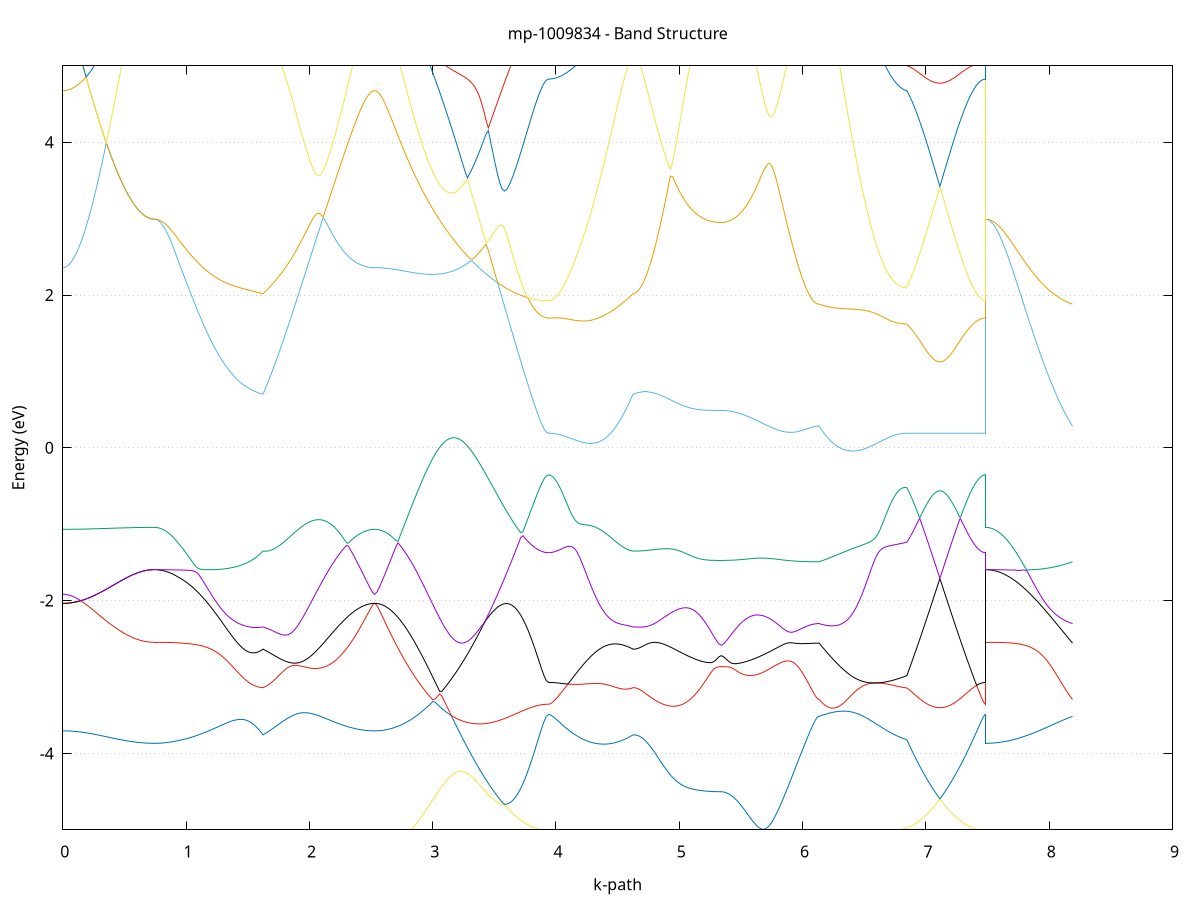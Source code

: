 set title 'mp-1009834 - Band Structure'
set xlabel 'k-path'
set ylabel 'Energy (eV)'
set grid y
set yrange [-5:5]
set terminal png size 800,600
set output 'mp-1009834_bands_gnuplot.png'
plot '-' using 1:2 with lines notitle, '-' using 1:2 with lines notitle, '-' using 1:2 with lines notitle, '-' using 1:2 with lines notitle, '-' using 1:2 with lines notitle, '-' using 1:2 with lines notitle, '-' using 1:2 with lines notitle, '-' using 1:2 with lines notitle, '-' using 1:2 with lines notitle, '-' using 1:2 with lines notitle, '-' using 1:2 with lines notitle, '-' using 1:2 with lines notitle, '-' using 1:2 with lines notitle, '-' using 1:2 with lines notitle, '-' using 1:2 with lines notitle, '-' using 1:2 with lines notitle, '-' using 1:2 with lines notitle, '-' using 1:2 with lines notitle, '-' using 1:2 with lines notitle, '-' using 1:2 with lines notitle
0.000000 -42.607407
0.005268 -42.607407
0.010536 -42.607407
0.015804 -42.607407
0.021071 -42.607407
0.026339 -42.607407
0.031607 -42.607407
0.036875 -42.607407
0.042143 -42.607407
0.047411 -42.607407
0.052679 -42.607407
0.057947 -42.607407
0.063214 -42.607407
0.068482 -42.607407
0.073750 -42.607407
0.079018 -42.607407
0.084286 -42.607407
0.089554 -42.607407
0.094822 -42.607407
0.100090 -42.607407
0.105357 -42.607407
0.110625 -42.607407
0.115893 -42.607407
0.121161 -42.607407
0.126429 -42.607407
0.131697 -42.607407
0.136965 -42.607407
0.142233 -42.607407
0.147500 -42.607407
0.152768 -42.607407
0.158036 -42.607407
0.163304 -42.607407
0.168572 -42.607407
0.173840 -42.607407
0.179108 -42.607407
0.184376 -42.607407
0.189643 -42.607407
0.194911 -42.607407
0.200179 -42.607407
0.205447 -42.607407
0.210715 -42.607407
0.215983 -42.607407
0.221251 -42.607407
0.226519 -42.607407
0.231786 -42.607407
0.237054 -42.607407
0.242322 -42.607507
0.247590 -42.607507
0.252858 -42.607507
0.258126 -42.607507
0.263394 -42.607507
0.268662 -42.607507
0.273929 -42.607507
0.279197 -42.607507
0.284465 -42.607507
0.289733 -42.607507
0.295001 -42.607507
0.300269 -42.607507
0.305537 -42.607507
0.310805 -42.607507
0.316072 -42.607507
0.321340 -42.607507
0.326608 -42.607507
0.331876 -42.607507
0.337144 -42.607507
0.342412 -42.607507
0.347680 -42.607507
0.352948 -42.607507
0.358215 -42.607507
0.363483 -42.607507
0.368751 -42.607507
0.374019 -42.607507
0.379287 -42.607507
0.384555 -42.607507
0.389823 -42.607507
0.395091 -42.607507
0.400358 -42.607507
0.405626 -42.607507
0.410894 -42.607507
0.416162 -42.607507
0.421430 -42.607507
0.426698 -42.607507
0.431966 -42.607507
0.437234 -42.607507
0.442501 -42.607507
0.447769 -42.607507
0.453037 -42.607507
0.458305 -42.607507
0.463573 -42.607507
0.468841 -42.607507
0.474109 -42.607507
0.479377 -42.607507
0.484644 -42.607507
0.489912 -42.607507
0.495180 -42.607507
0.500448 -42.607507
0.505716 -42.607507
0.510984 -42.607507
0.516252 -42.607507
0.521520 -42.607507
0.526787 -42.607507
0.532055 -42.607507
0.537323 -42.607507
0.542591 -42.607507
0.547859 -42.607507
0.553127 -42.607507
0.558395 -42.607507
0.563662 -42.607507
0.568930 -42.607507
0.574198 -42.607507
0.579466 -42.607507
0.584734 -42.607507
0.590002 -42.607507
0.595270 -42.607507
0.600538 -42.607507
0.605805 -42.607507
0.611073 -42.607507
0.616341 -42.607507
0.621609 -42.607507
0.626877 -42.607507
0.632145 -42.607507
0.637413 -42.607507
0.642681 -42.607507
0.647948 -42.607507
0.653216 -42.607507
0.658484 -42.607507
0.663752 -42.607507
0.669020 -42.607507
0.674288 -42.607507
0.679556 -42.607507
0.684824 -42.607507
0.690091 -42.607507
0.695359 -42.607507
0.700627 -42.607507
0.705895 -42.607507
0.711163 -42.607507
0.716431 -42.607507
0.721699 -42.607507
0.726967 -42.607507
0.732234 -42.607507
0.737502 -42.607507
0.742770 -42.607507
0.742770 -42.607507
0.752563 -42.607507
0.762356 -42.607607
0.772149 -42.607607
0.781943 -42.607707
0.791736 -42.607907
0.801529 -42.608007
0.811322 -42.608207
0.821115 -42.608407
0.830908 -42.608607
0.840701 -42.608807
0.850494 -42.609107
0.860287 -42.609407
0.870080 -42.609807
0.879873 -42.610107
0.889667 -42.610507
0.899460 -42.610907
0.909253 -42.611307
0.919046 -42.611807
0.928839 -42.612307
0.938632 -42.612807
0.938632 -42.612807
0.946602 -42.613107
0.954572 -42.613507
0.962542 -42.613907
0.970512 -42.614307
0.978482 -42.614807
0.986452 -42.615207
0.994422 -42.615607
1.002392 -42.616107
1.010362 -42.616607
1.018332 -42.617007
1.026302 -42.617507
1.034272 -42.618007
1.042242 -42.618507
1.050212 -42.619107
1.058182 -42.619607
1.066152 -42.620107
1.074122 -42.620707
1.082092 -42.621307
1.090062 -42.621807
1.098032 -42.622407
1.106002 -42.623007
1.113972 -42.623607
1.121942 -42.624207
1.129912 -42.624807
1.137882 -42.625507
1.145852 -42.626107
1.153822 -42.626807
1.161792 -42.627407
1.169762 -42.628107
1.177732 -42.628707
1.185702 -42.629407
1.193672 -42.630107
1.201642 -42.630807
1.209612 -42.631507
1.217582 -42.632207
1.225552 -42.632907
1.233522 -42.633607
1.241492 -42.634307
1.249462 -42.635107
1.257432 -42.635807
1.265402 -42.636607
1.273372 -42.637307
1.281342 -42.638107
1.289312 -42.638807
1.297282 -42.639607
1.305252 -42.640307
1.313222 -42.641107
1.321192 -42.641907
1.329162 -42.642707
1.337132 -42.643507
1.345102 -42.644207
1.353072 -42.645007
1.361042 -42.645807
1.369012 -42.646607
1.376982 -42.647407
1.384952 -42.648207
1.392922 -42.649007
1.400892 -42.649807
1.408862 -42.650607
1.416832 -42.651407
1.424802 -42.652207
1.432772 -42.653107
1.440742 -42.653907
1.448712 -42.654707
1.456682 -42.655507
1.464652 -42.656307
1.472622 -42.657107
1.480592 -42.657907
1.488562 -42.658807
1.496532 -42.659607
1.504502 -42.660407
1.512472 -42.661207
1.520442 -42.662007
1.528412 -42.662807
1.536382 -42.663607
1.544352 -42.664407
1.552322 -42.665207
1.560292 -42.666007
1.568262 -42.666807
1.576232 -42.667607
1.584202 -42.668407
1.592173 -42.669207
1.600142 -42.670007
1.608113 -42.670807
1.616083 -42.671607
1.624053 -42.672407
1.624053 -42.672407
1.632007 -42.671607
1.639962 -42.670807
1.647917 -42.670007
1.655872 -42.669207
1.663827 -42.668507
1.671782 -42.667707
1.679736 -42.666907
1.687691 -42.666107
1.695646 -42.665307
1.703601 -42.664507
1.711556 -42.663707
1.719511 -42.662907
1.727465 -42.662007
1.735420 -42.661207
1.743375 -42.660407
1.751330 -42.659607
1.759285 -42.658807
1.767240 -42.658007
1.775194 -42.657207
1.783149 -42.656407
1.791104 -42.655607
1.799059 -42.654707
1.807014 -42.653907
1.814969 -42.653107
1.822923 -42.652307
1.830878 -42.651507
1.838833 -42.650707
1.846788 -42.649907
1.854743 -42.649107
1.862698 -42.648307
1.870652 -42.647507
1.878607 -42.646707
1.886562 -42.645907
1.894517 -42.645107
1.902472 -42.644307
1.910427 -42.643507
1.918381 -42.642707
1.926336 -42.642007
1.934291 -42.641207
1.942246 -42.640407
1.950201 -42.639607
1.958156 -42.638907
1.966110 -42.638107
1.974065 -42.637407
1.982020 -42.636607
1.989975 -42.635907
1.997930 -42.635107
2.005885 -42.634407
2.013839 -42.633707
2.021794 -42.633007
2.029749 -42.632307
2.037704 -42.631607
2.045659 -42.630907
2.053614 -42.630207
2.061568 -42.629507
2.069523 -42.628807
2.077478 -42.628107
2.085433 -42.627507
2.093388 -42.626807
2.101343 -42.626207
2.109297 -42.625507
2.117252 -42.624907
2.125207 -42.624307
2.133162 -42.623707
2.141117 -42.623107
2.149072 -42.622507
2.157026 -42.621907
2.164981 -42.621307
2.172936 -42.620707
2.180891 -42.620207
2.188846 -42.619607
2.196801 -42.619107
2.204755 -42.618607
2.212710 -42.618107
2.220665 -42.617607
2.228620 -42.617107
2.236575 -42.616607
2.244530 -42.616107
2.252484 -42.615607
2.260439 -42.615207
2.268394 -42.614807
2.276349 -42.614307
2.284304 -42.613907
2.292259 -42.613507
2.300213 -42.613107
2.308168 -42.612707
2.316123 -42.612407
2.324078 -42.612007
2.332033 -42.611707
2.339988 -42.611407
2.347942 -42.611007
2.355897 -42.610707
2.363852 -42.610407
2.371807 -42.610207
2.379762 -42.609907
2.387717 -42.609707
2.395671 -42.609407
2.403626 -42.609207
2.411581 -42.609007
2.419536 -42.608807
2.427491 -42.608607
2.435446 -42.608407
2.443400 -42.608307
2.451355 -42.608107
2.459310 -42.608007
2.467265 -42.607907
2.475220 -42.607807
2.483175 -42.607707
2.491129 -42.607607
2.499084 -42.607507
2.507039 -42.607507
2.514994 -42.607507
2.522949 -42.607407
2.530904 -42.607407
2.530904 -42.607407
2.549682 -42.607507
2.568461 -42.607607
2.587240 -42.607907
2.606019 -42.608207
2.624798 -42.608707
2.643576 -42.609207
2.662355 -42.609807
2.681134 -42.610507
2.699913 -42.611407
2.718692 -42.612307
2.737470 -42.613307
2.756249 -42.614307
2.775028 -42.615507
2.793807 -42.616707
2.812586 -42.618107
2.831365 -42.619507
2.850143 -42.620907
2.868922 -42.622507
2.887701 -42.624107
2.906480 -42.625807
2.925259 -42.627507
2.944037 -42.629307
2.962816 -42.631107
2.981595 -42.633007
3.000374 -42.634907
3.019153 -42.636907
3.037931 -42.638907
3.056710 -42.641007
3.075489 -42.643107
3.094268 -42.645207
3.113047 -42.647307
3.131826 -42.649407
3.150604 -42.651607
3.169383 -42.653807
3.188162 -42.655907
3.206941 -42.658107
3.225720 -42.660307
3.244498 -42.662407
3.263277 -42.664607
3.282056 -42.666707
3.300835 -42.668907
3.319614 -42.671007
3.338392 -42.673007
3.357171 -42.675107
3.375950 -42.677107
3.394729 -42.679107
3.413508 -42.681107
3.432287 -42.683007
3.451065 -42.684807
3.469844 -42.686707
3.488623 -42.688407
3.507402 -42.690207
3.526181 -42.691807
3.544959 -42.693407
3.563738 -42.695007
3.582517 -42.696507
3.601296 -42.697907
3.620075 -42.699207
3.638853 -42.700507
3.657632 -42.701807
3.676411 -42.702907
3.695190 -42.704007
3.713969 -42.705007
3.732748 -42.705907
3.751526 -42.706807
3.770305 -42.707607
3.789084 -42.708207
3.807863 -42.708907
3.826642 -42.709407
3.845420 -42.709907
3.864199 -42.710207
3.882978 -42.710507
3.901757 -42.710707
3.920536 -42.710807
3.939314 -42.710907
3.939314 -42.710907
3.947284 -42.710907
3.955254 -42.710907
3.963225 -42.710807
3.971194 -42.710807
3.979165 -42.710707
3.987134 -42.710707
3.995105 -42.710607
4.003075 -42.710507
4.011045 -42.710407
4.019015 -42.710307
4.026985 -42.710107
4.034955 -42.710007
4.042925 -42.709807
4.050895 -42.709607
4.058865 -42.709507
4.066835 -42.709307
4.074805 -42.709107
4.082775 -42.708807
4.090745 -42.708607
4.098715 -42.708407
4.106685 -42.708107
4.114655 -42.707907
4.122625 -42.707607
4.130595 -42.707307
4.138565 -42.707107
4.146535 -42.706807
4.154505 -42.706507
4.162475 -42.706107
4.170445 -42.705807
4.178415 -42.705507
4.186385 -42.705107
4.194355 -42.704807
4.202325 -42.704407
4.210295 -42.704007
4.218265 -42.703707
4.226235 -42.703307
4.234205 -42.702807
4.242175 -42.702407
4.250145 -42.702007
4.258115 -42.701607
4.266085 -42.701107
4.274055 -42.700707
4.282025 -42.700207
4.289995 -42.699707
4.297965 -42.699207
4.305935 -42.698707
4.313905 -42.698207
4.321875 -42.697707
4.329845 -42.697207
4.337815 -42.696607
4.345785 -42.696107
4.353755 -42.695507
4.361725 -42.695007
4.369695 -42.694407
4.377665 -42.693807
4.385635 -42.693207
4.393605 -42.692607
4.401575 -42.692007
4.409545 -42.691407
4.417515 -42.690807
4.425485 -42.690207
4.433455 -42.689507
4.441425 -42.688907
4.449395 -42.688307
4.457365 -42.687607
4.465335 -42.686907
4.473305 -42.686307
4.481275 -42.685607
4.489245 -42.684907
4.497215 -42.684207
4.505185 -42.683507
4.513155 -42.682807
4.521125 -42.682107
4.529095 -42.681407
4.537065 -42.680707
4.545035 -42.679907
4.553005 -42.679207
4.560975 -42.678507
4.568945 -42.677707
4.576915 -42.677007
4.584885 -42.676207
4.592855 -42.675507
4.600825 -42.674707
4.608795 -42.673907
4.616765 -42.673207
4.624735 -42.672407
4.624735 -42.672407
4.642556 -42.673807
4.660378 -42.675807
4.678199 -42.677907
4.696021 -42.680007
4.713842 -42.682107
4.731663 -42.684207
4.749485 -42.686207
4.767306 -42.688207
4.785128 -42.690207
4.802949 -42.692207
4.820770 -42.694107
4.838592 -42.696007
4.856413 -42.697807
4.874235 -42.699607
4.892056 -42.701307
4.909877 -42.703007
4.927699 -42.704707
4.945520 -42.706307
4.963341 -42.707807
4.981163 -42.709307
4.998984 -42.710707
5.016806 -42.712107
5.034627 -42.713407
5.052448 -42.714707
5.070270 -42.715807
5.088091 -42.716907
5.105913 -42.718007
5.123734 -42.718907
5.141555 -42.719807
5.159377 -42.720607
5.177198 -42.721407
5.195020 -42.722107
5.212841 -42.722607
5.230662 -42.723207
5.248484 -42.723607
5.266305 -42.724007
5.284127 -42.724207
5.301948 -42.724407
5.319769 -42.724607
5.337591 -42.724607
5.337591 -42.724607
5.345552 -42.724607
5.353513 -42.724607
5.361475 -42.724507
5.369436 -42.724507
5.377397 -42.724407
5.385359 -42.724307
5.393320 -42.724207
5.401282 -42.724107
5.409243 -42.724007
5.417204 -42.723807
5.425166 -42.723607
5.433127 -42.723507
5.441088 -42.723307
5.449050 -42.723007
5.457011 -42.722807
5.464972 -42.722607
5.472934 -42.722307
5.480895 -42.722007
5.488857 -42.721707
5.496818 -42.721407
5.504779 -42.721107
5.512741 -42.720807
5.520702 -42.720407
5.528663 -42.720007
5.536625 -42.719707
5.544586 -42.719307
5.552547 -42.718907
5.560509 -42.718407
5.568470 -42.718007
5.576431 -42.717507
5.584393 -42.717107
5.592354 -42.716607
5.600316 -42.716107
5.608277 -42.715607
5.616238 -42.715107
5.624200 -42.714507
5.632161 -42.714007
5.640122 -42.713407
5.648084 -42.712807
5.656045 -42.712207
5.664006 -42.711607
5.671968 -42.711007
5.679929 -42.710407
5.687890 -42.709707
5.695852 -42.709107
5.703813 -42.708407
5.711775 -42.707807
5.719736 -42.707107
5.727697 -42.706407
5.735659 -42.705707
5.743620 -42.704907
5.751581 -42.704207
5.759543 -42.703507
5.767504 -42.702707
5.775465 -42.701907
5.783427 -42.701207
5.791388 -42.700407
5.799349 -42.699607
5.807311 -42.698807
5.815272 -42.698007
5.823234 -42.697107
5.831195 -42.696307
5.839156 -42.695507
5.847118 -42.694607
5.855079 -42.693807
5.863040 -42.692907
5.871002 -42.692007
5.878963 -42.691107
5.886924 -42.690307
5.894886 -42.689407
5.902847 -42.688507
5.910808 -42.687607
5.918770 -42.686607
5.926731 -42.685707
5.934693 -42.684807
5.942654 -42.683907
5.950615 -42.682907
5.958577 -42.682007
5.966538 -42.681007
5.974499 -42.680107
5.982461 -42.679107
5.990422 -42.678207
5.998383 -42.677207
6.006345 -42.676207
6.014306 -42.675207
6.022268 -42.674307
6.030229 -42.673307
6.038190 -42.672307
6.046152 -42.671307
6.054113 -42.670307
6.062074 -42.669307
6.070036 -42.668407
6.077997 -42.667407
6.085958 -42.666407
6.093920 -42.665407
6.101881 -42.664407
6.109842 -42.663507
6.117804 -42.662507
6.125765 -42.661707
6.133727 -42.661307
6.133727 -42.661307
6.150673 -42.663207
6.167619 -42.665107
6.184565 -42.667007
6.201511 -42.668907
6.218458 -42.670807
6.235404 -42.672607
6.252350 -42.674507
6.269296 -42.676307
6.286242 -42.678107
6.303189 -42.679807
6.320135 -42.681507
6.337081 -42.683207
6.354027 -42.684907
6.370973 -42.686507
6.387920 -42.688107
6.404866 -42.689607
6.421812 -42.691107
6.438758 -42.692607
6.455704 -42.694007
6.472651 -42.695307
6.489597 -42.696607
6.506543 -42.697907
6.523489 -42.699107
6.540436 -42.700307
6.557382 -42.701407
6.574328 -42.702407
6.591274 -42.703407
6.608220 -42.704307
6.625167 -42.705207
6.642113 -42.706007
6.659059 -42.706707
6.676005 -42.707407
6.692951 -42.708007
6.709898 -42.708607
6.726844 -42.709107
6.743790 -42.709607
6.760736 -42.710007
6.777682 -42.710307
6.794629 -42.710607
6.811575 -42.710707
6.828521 -42.710807
6.845467 -42.710907
6.845467 -42.710907
6.850709 -42.710907
6.855951 -42.710907
6.861192 -42.710907
6.866434 -42.710907
6.871675 -42.710907
6.876917 -42.710907
6.882159 -42.710907
6.887400 -42.710907
6.892642 -42.710907
6.897883 -42.710907
6.903125 -42.710907
6.908367 -42.710907
6.913608 -42.710907
6.918850 -42.710907
6.924091 -42.710907
6.929333 -42.710907
6.934575 -42.710907
6.939816 -42.710907
6.945058 -42.710807
6.950299 -42.710807
6.955541 -42.710807
6.960783 -42.710807
6.966024 -42.710807
6.971266 -42.710807
6.976508 -42.710807
6.981749 -42.710807
6.986991 -42.710807
6.992232 -42.710807
6.997474 -42.710807
7.002716 -42.710807
7.007957 -42.710807
7.013199 -42.710807
7.018440 -42.710807
7.023682 -42.710807
7.028924 -42.710807
7.034165 -42.710807
7.039407 -42.710807
7.044648 -42.710807
7.049890 -42.710807
7.055132 -42.710807
7.060373 -42.710807
7.065615 -42.710807
7.070857 -42.710807
7.076098 -42.710807
7.081340 -42.710807
7.086581 -42.710807
7.091823 -42.710807
7.097065 -42.710807
7.102306 -42.710807
7.107548 -42.710807
7.112789 -42.710807
7.118031 -42.710807
7.123273 -42.710807
7.128514 -42.710807
7.133756 -42.710807
7.138997 -42.710807
7.144239 -42.710807
7.149481 -42.710807
7.154722 -42.710807
7.159964 -42.710807
7.165205 -42.710807
7.170447 -42.710807
7.175689 -42.710807
7.180930 -42.710807
7.186172 -42.710807
7.191414 -42.710807
7.196655 -42.710807
7.201897 -42.710807
7.207138 -42.710807
7.212380 -42.710807
7.217622 -42.710807
7.222863 -42.710807
7.228105 -42.710807
7.233346 -42.710807
7.238588 -42.710807
7.243830 -42.710807
7.249071 -42.710807
7.254313 -42.710807
7.259554 -42.710807
7.264796 -42.710807
7.270038 -42.710807
7.275279 -42.710807
7.280521 -42.710907
7.285762 -42.710907
7.291004 -42.710907
7.296246 -42.710907
7.301487 -42.710907
7.306729 -42.710907
7.311971 -42.710907
7.317212 -42.710907
7.322454 -42.710907
7.327695 -42.710907
7.332937 -42.710907
7.338179 -42.710907
7.343420 -42.710907
7.348662 -42.710907
7.353903 -42.710907
7.359145 -42.710907
7.364387 -42.710907
7.369628 -42.710907
7.374870 -42.710907
7.380111 -42.710907
7.385353 -42.710907
7.390595 -42.710907
7.395836 -42.710907
7.401078 -42.710907
7.406319 -42.710907
7.411561 -42.710907
7.416803 -42.710907
7.422044 -42.710907
7.427286 -42.710907
7.432528 -42.710907
7.437769 -42.710907
7.443011 -42.710907
7.448252 -42.710907
7.453494 -42.710907
7.458736 -42.710907
7.463977 -42.710907
7.469219 -42.710907
7.474460 -42.710907
7.479702 -42.710907
7.484944 -42.710907
7.484944 -42.607507
7.503475 -42.607607
7.522007 -42.607707
7.540539 -42.607907
7.559071 -42.608307
7.577602 -42.608707
7.596134 -42.609207
7.614666 -42.609807
7.633197 -42.610507
7.651729 -42.611307
7.670261 -42.612207
7.688793 -42.613207
7.707324 -42.614207
7.725856 -42.615407
7.744388 -42.616607
7.762919 -42.617907
7.781451 -42.619207
7.799983 -42.620707
7.818515 -42.622207
7.837046 -42.623707
7.855578 -42.625307
7.874110 -42.627007
7.892642 -42.628807
7.911173 -42.630607
7.929705 -42.632407
7.948237 -42.634307
7.966768 -42.636207
7.985300 -42.638207
8.003832 -42.640207
8.022364 -42.642207
8.040895 -42.644307
8.059427 -42.646407
8.077959 -42.648507
8.096490 -42.650607
8.115022 -42.652707
8.133554 -42.654907
8.152086 -42.657007
8.170617 -42.659107
8.189149 -42.661307
e
0.000000 -42.607407
0.005268 -42.607407
0.010536 -42.607407
0.015804 -42.607407
0.021071 -42.607407
0.026339 -42.607407
0.031607 -42.607407
0.036875 -42.607407
0.042143 -42.607407
0.047411 -42.607407
0.052679 -42.607407
0.057947 -42.607407
0.063214 -42.607407
0.068482 -42.607407
0.073750 -42.607407
0.079018 -42.607407
0.084286 -42.607407
0.089554 -42.607407
0.094822 -42.607407
0.100090 -42.607407
0.105357 -42.607407
0.110625 -42.607407
0.115893 -42.607407
0.121161 -42.607407
0.126429 -42.607407
0.131697 -42.607407
0.136965 -42.607407
0.142233 -42.607407
0.147500 -42.607407
0.152768 -42.607407
0.158036 -42.607407
0.163304 -42.607407
0.168572 -42.607407
0.173840 -42.607407
0.179108 -42.607407
0.184376 -42.607407
0.189643 -42.607407
0.194911 -42.607407
0.200179 -42.607407
0.205447 -42.607407
0.210715 -42.607407
0.215983 -42.607407
0.221251 -42.607407
0.226519 -42.607407
0.231786 -42.607407
0.237054 -42.607407
0.242322 -42.607407
0.247590 -42.607407
0.252858 -42.607407
0.258126 -42.607507
0.263394 -42.607507
0.268662 -42.607507
0.273929 -42.607507
0.279197 -42.607507
0.284465 -42.607507
0.289733 -42.607507
0.295001 -42.607507
0.300269 -42.607507
0.305537 -42.607507
0.310805 -42.607507
0.316072 -42.607507
0.321340 -42.607507
0.326608 -42.607507
0.331876 -42.607507
0.337144 -42.607507
0.342412 -42.607507
0.347680 -42.607507
0.352948 -42.607507
0.358215 -42.607507
0.363483 -42.607507
0.368751 -42.607507
0.374019 -42.607507
0.379287 -42.607507
0.384555 -42.607507
0.389823 -42.607507
0.395091 -42.607507
0.400358 -42.607507
0.405626 -42.607507
0.410894 -42.607507
0.416162 -42.607507
0.421430 -42.607507
0.426698 -42.607507
0.431966 -42.607507
0.437234 -42.607507
0.442501 -42.607507
0.447769 -42.607507
0.453037 -42.607507
0.458305 -42.607507
0.463573 -42.607507
0.468841 -42.607507
0.474109 -42.607507
0.479377 -42.607507
0.484644 -42.607507
0.489912 -42.607507
0.495180 -42.607507
0.500448 -42.607507
0.505716 -42.607507
0.510984 -42.607507
0.516252 -42.607507
0.521520 -42.607507
0.526787 -42.607507
0.532055 -42.607507
0.537323 -42.607507
0.542591 -42.607507
0.547859 -42.607507
0.553127 -42.607507
0.558395 -42.607507
0.563662 -42.607507
0.568930 -42.607507
0.574198 -42.607507
0.579466 -42.607507
0.584734 -42.607507
0.590002 -42.607507
0.595270 -42.607507
0.600538 -42.607507
0.605805 -42.607507
0.611073 -42.607507
0.616341 -42.607507
0.621609 -42.607507
0.626877 -42.607507
0.632145 -42.607507
0.637413 -42.607507
0.642681 -42.607507
0.647948 -42.607507
0.653216 -42.607507
0.658484 -42.607507
0.663752 -42.607507
0.669020 -42.607507
0.674288 -42.607507
0.679556 -42.607507
0.684824 -42.607507
0.690091 -42.607507
0.695359 -42.607507
0.700627 -42.607507
0.705895 -42.607507
0.711163 -42.607507
0.716431 -42.607507
0.721699 -42.607507
0.726967 -42.607507
0.732234 -42.607507
0.737502 -42.607507
0.742770 -42.607507
0.742770 -42.607507
0.752563 -42.607507
0.762356 -42.607607
0.772149 -42.607607
0.781943 -42.607707
0.791736 -42.607807
0.801529 -42.608007
0.811322 -42.608107
0.821115 -42.608307
0.830908 -42.608507
0.840701 -42.608807
0.850494 -42.609007
0.860287 -42.609307
0.870080 -42.609607
0.879873 -42.609907
0.889667 -42.610307
0.899460 -42.610707
0.909253 -42.611107
0.919046 -42.611507
0.928839 -42.611907
0.938632 -42.612407
0.938632 -42.612407
0.946602 -42.612807
0.954572 -42.613107
0.962542 -42.613507
0.970512 -42.613907
0.978482 -42.614307
0.986452 -42.614707
0.994422 -42.615107
1.002392 -42.615507
1.010362 -42.616007
1.018332 -42.616407
1.026302 -42.616907
1.034272 -42.617407
1.042242 -42.617807
1.050212 -42.618307
1.058182 -42.618807
1.066152 -42.619407
1.074122 -42.619907
1.082092 -42.620407
1.090062 -42.621007
1.098032 -42.621507
1.106002 -42.622107
1.113972 -42.622607
1.121942 -42.623207
1.129912 -42.623807
1.137882 -42.624407
1.145852 -42.625007
1.153822 -42.625607
1.161792 -42.626207
1.169762 -42.626907
1.177732 -42.627507
1.185702 -42.628207
1.193672 -42.628807
1.201642 -42.629507
1.209612 -42.630207
1.217582 -42.630807
1.225552 -42.631507
1.233522 -42.632207
1.241492 -42.632907
1.249462 -42.633607
1.257432 -42.634307
1.265402 -42.635007
1.273372 -42.635807
1.281342 -42.636507
1.289312 -42.637207
1.297282 -42.637907
1.305252 -42.638707
1.313222 -42.639407
1.321192 -42.640207
1.329162 -42.641007
1.337132 -42.641707
1.345102 -42.642507
1.353072 -42.643307
1.361042 -42.644007
1.369012 -42.644807
1.376982 -42.645607
1.384952 -42.646407
1.392922 -42.647207
1.400892 -42.648007
1.408862 -42.648807
1.416832 -42.649507
1.424802 -42.650307
1.432772 -42.651107
1.440742 -42.652007
1.448712 -42.652807
1.456682 -42.653607
1.464652 -42.654407
1.472622 -42.655207
1.480592 -42.656007
1.488562 -42.656807
1.496532 -42.657607
1.504502 -42.658407
1.512472 -42.659207
1.520442 -42.660007
1.528412 -42.660907
1.536382 -42.661707
1.544352 -42.662507
1.552322 -42.663307
1.560292 -42.664107
1.568262 -42.664907
1.576232 -42.665707
1.584202 -42.666507
1.592173 -42.667307
1.600142 -42.668107
1.608113 -42.668907
1.616083 -42.669707
1.624053 -42.670507
1.624053 -42.670507
1.632007 -42.669707
1.639962 -42.668907
1.647917 -42.668107
1.655872 -42.667307
1.663827 -42.666507
1.671782 -42.665707
1.679736 -42.664907
1.687691 -42.664107
1.695646 -42.663307
1.703601 -42.662507
1.711556 -42.661707
1.719511 -42.660807
1.727465 -42.660007
1.735420 -42.659207
1.743375 -42.658407
1.751330 -42.657607
1.759285 -42.656807
1.767240 -42.656007
1.775194 -42.655207
1.783149 -42.654407
1.791104 -42.653507
1.799059 -42.652707
1.807014 -42.651907
1.814969 -42.651107
1.822923 -42.650307
1.830878 -42.649507
1.838833 -42.648707
1.846788 -42.647907
1.854743 -42.647107
1.862698 -42.646407
1.870652 -42.645607
1.878607 -42.644807
1.886562 -42.644007
1.894517 -42.643207
1.902472 -42.642507
1.910427 -42.641707
1.918381 -42.640907
1.926336 -42.640207
1.934291 -42.639407
1.942246 -42.638707
1.950201 -42.637907
1.958156 -42.637207
1.966110 -42.636507
1.974065 -42.635707
1.982020 -42.635007
1.989975 -42.634307
1.997930 -42.633607
2.005885 -42.632907
2.013839 -42.632207
2.021794 -42.631507
2.029749 -42.630807
2.037704 -42.630107
2.045659 -42.629507
2.053614 -42.628807
2.061568 -42.628107
2.069523 -42.627507
2.077478 -42.626907
2.085433 -42.626207
2.093388 -42.625607
2.101343 -42.625007
2.109297 -42.624407
2.117252 -42.623807
2.125207 -42.623207
2.133162 -42.622607
2.141117 -42.622007
2.149072 -42.621507
2.157026 -42.620907
2.164981 -42.620407
2.172936 -42.619907
2.180891 -42.619307
2.188846 -42.618807
2.196801 -42.618307
2.204755 -42.617807
2.212710 -42.617307
2.220665 -42.616907
2.228620 -42.616407
2.236575 -42.615907
2.244530 -42.615507
2.252484 -42.615107
2.260439 -42.614707
2.268394 -42.614207
2.276349 -42.613807
2.284304 -42.613507
2.292259 -42.613107
2.300213 -42.612707
2.308168 -42.612407
2.316123 -42.612007
2.324078 -42.611707
2.332033 -42.611407
2.339988 -42.611107
2.347942 -42.610807
2.355897 -42.610507
2.363852 -42.610207
2.371807 -42.610007
2.379762 -42.609707
2.387717 -42.609507
2.395671 -42.609307
2.403626 -42.609107
2.411581 -42.608907
2.419536 -42.608707
2.427491 -42.608507
2.435446 -42.608307
2.443400 -42.608207
2.451355 -42.608107
2.459310 -42.607907
2.467265 -42.607807
2.475220 -42.607707
2.483175 -42.607707
2.491129 -42.607607
2.499084 -42.607507
2.507039 -42.607507
2.514994 -42.607507
2.522949 -42.607407
2.530904 -42.607407
2.530904 -42.607407
2.549682 -42.607507
2.568461 -42.607607
2.587240 -42.607807
2.606019 -42.608207
2.624798 -42.608607
2.643576 -42.609107
2.662355 -42.609607
2.681134 -42.610307
2.699913 -42.611107
2.718692 -42.611907
2.737470 -42.612807
2.756249 -42.613907
2.775028 -42.614907
2.793807 -42.616107
2.812586 -42.617307
2.831365 -42.618707
2.850143 -42.620007
2.868922 -42.621507
2.887701 -42.623007
2.906480 -42.624607
2.925259 -42.626207
2.944037 -42.627907
2.962816 -42.629707
2.981595 -42.631507
3.000374 -42.633407
3.019153 -42.635307
3.037931 -42.637207
3.056710 -42.639207
3.075489 -42.641207
3.094268 -42.643207
3.113047 -42.645307
3.131826 -42.647407
3.150604 -42.649507
3.169383 -42.651707
3.188162 -42.653807
3.206941 -42.656007
3.225720 -42.658107
3.244498 -42.660307
3.263277 -42.662407
3.282056 -42.664607
3.300835 -42.666707
3.319614 -42.668907
3.338392 -42.671007
3.357171 -42.673107
3.375950 -42.675107
3.394729 -42.677207
3.413508 -42.679207
3.432287 -42.681207
3.451065 -42.683107
3.469844 -42.685007
3.488623 -42.686807
3.507402 -42.688607
3.526181 -42.690407
3.544959 -42.692007
3.563738 -42.693707
3.582517 -42.695207
3.601296 -42.696807
3.620075 -42.698207
3.638853 -42.699607
3.657632 -42.700907
3.676411 -42.702107
3.695190 -42.703207
3.713969 -42.704307
3.732748 -42.705307
3.751526 -42.706207
3.770305 -42.707107
3.789084 -42.707807
3.807863 -42.708507
3.826642 -42.709107
3.845420 -42.709507
3.864199 -42.709907
3.882978 -42.710307
3.901757 -42.710507
3.920536 -42.710607
3.939314 -42.710707
3.939314 -42.710707
3.947284 -42.710707
3.955254 -42.710607
3.963225 -42.710607
3.971194 -42.710607
3.979165 -42.710507
3.987134 -42.710507
3.995105 -42.710407
4.003075 -42.710307
4.011045 -42.710207
4.019015 -42.710107
4.026985 -42.710007
4.034955 -42.709807
4.042925 -42.709707
4.050895 -42.709507
4.058865 -42.709407
4.066835 -42.709207
4.074805 -42.709007
4.082775 -42.708807
4.090745 -42.708607
4.098715 -42.708307
4.106685 -42.708107
4.114655 -42.707807
4.122625 -42.707607
4.130595 -42.707307
4.138565 -42.707007
4.146535 -42.706607
4.154505 -42.706307
4.162475 -42.706007
4.170445 -42.705607
4.178415 -42.705307
4.186385 -42.704907
4.194355 -42.704507
4.202325 -42.704107
4.210295 -42.703707
4.218265 -42.703307
4.226235 -42.702907
4.234205 -42.702407
4.242175 -42.702007
4.250145 -42.701507
4.258115 -42.701007
4.266085 -42.700607
4.274055 -42.700107
4.282025 -42.699607
4.289995 -42.699007
4.297965 -42.698507
4.305935 -42.698007
4.313905 -42.697507
4.321875 -42.696907
4.329845 -42.696307
4.337815 -42.695807
4.345785 -42.695207
4.353755 -42.694607
4.361725 -42.694007
4.369695 -42.693407
4.377665 -42.692807
4.385635 -42.692207
4.393605 -42.691507
4.401575 -42.690907
4.409545 -42.690307
4.417515 -42.689607
4.425485 -42.688907
4.433455 -42.688307
4.441425 -42.687607
4.449395 -42.686907
4.457365 -42.686207
4.465335 -42.685507
4.473305 -42.684807
4.481275 -42.684107
4.489245 -42.683407
4.497215 -42.682707
4.505185 -42.682007
4.513155 -42.681207
4.521125 -42.680507
4.529095 -42.679807
4.537065 -42.679007
4.545035 -42.678307
4.553005 -42.677507
4.560975 -42.676707
4.568945 -42.676007
4.576915 -42.675207
4.584885 -42.674407
4.592855 -42.673607
4.600825 -42.672907
4.608795 -42.672107
4.616765 -42.671307
4.624735 -42.670507
4.624735 -42.670507
4.642556 -42.668507
4.660378 -42.665907
4.678199 -42.663207
4.696021 -42.660407
4.713842 -42.657707
4.731663 -42.654907
4.749485 -42.652207
4.767306 -42.649507
4.785128 -42.646807
4.802949 -42.644107
4.820770 -42.641507
4.838592 -42.638807
4.856413 -42.636307
4.874235 -42.633807
4.892056 -42.631307
4.909877 -42.628907
4.927699 -42.626507
4.945520 -42.624207
4.963341 -42.622007
4.981163 -42.619807
4.998984 -42.617707
5.016806 -42.615807
5.034627 -42.613807
5.052448 -42.612007
5.070270 -42.610307
5.088091 -42.608707
5.105913 -42.607107
5.123734 -42.605707
5.141555 -42.604407
5.159377 -42.603107
5.177198 -42.602007
5.195020 -42.601007
5.212841 -42.600107
5.230662 -42.599407
5.248484 -42.598707
5.266305 -42.598207
5.284127 -42.597807
5.301948 -42.597507
5.319769 -42.597307
5.337591 -42.597207
5.337591 -42.597207
5.345552 -42.597207
5.353513 -42.597207
5.361475 -42.597307
5.369436 -42.597307
5.377397 -42.597407
5.385359 -42.597507
5.393320 -42.597607
5.401282 -42.597707
5.409243 -42.597807
5.417204 -42.598007
5.425166 -42.598107
5.433127 -42.598307
5.441088 -42.598507
5.449050 -42.598707
5.457011 -42.598907
5.464972 -42.599207
5.472934 -42.599407
5.480895 -42.599707
5.488857 -42.600007
5.496818 -42.600307
5.504779 -42.600607
5.512741 -42.600907
5.520702 -42.601207
5.528663 -42.601607
5.536625 -42.602007
5.544586 -42.602407
5.552547 -42.602807
5.560509 -42.603207
5.568470 -42.603607
5.576431 -42.604007
5.584393 -42.604507
5.592354 -42.604907
5.600316 -42.605407
5.608277 -42.605907
5.616238 -42.606407
5.624200 -42.607007
5.632161 -42.607507
5.640122 -42.608007
5.648084 -42.608607
5.656045 -42.609207
5.664006 -42.609807
5.671968 -42.610407
5.679929 -42.611007
5.687890 -42.611607
5.695852 -42.612207
5.703813 -42.612907
5.711775 -42.613507
5.719736 -42.614207
5.727697 -42.614907
5.735659 -42.615607
5.743620 -42.616307
5.751581 -42.617007
5.759543 -42.617707
5.767504 -42.618407
5.775465 -42.619207
5.783427 -42.619907
5.791388 -42.620707
5.799349 -42.621507
5.807311 -42.622307
5.815272 -42.623107
5.823234 -42.623907
5.831195 -42.624707
5.839156 -42.625507
5.847118 -42.626307
5.855079 -42.627207
5.863040 -42.628007
5.871002 -42.628907
5.878963 -42.629807
5.886924 -42.630607
5.894886 -42.631507
5.902847 -42.632407
5.910808 -42.633307
5.918770 -42.634207
5.926731 -42.635107
5.934693 -42.636007
5.942654 -42.636907
5.950615 -42.637907
5.958577 -42.638807
5.966538 -42.639707
5.974499 -42.640707
5.982461 -42.641607
5.990422 -42.642607
5.998383 -42.643507
6.006345 -42.644507
6.014306 -42.645407
6.022268 -42.646407
6.030229 -42.647407
6.038190 -42.648407
6.046152 -42.649307
6.054113 -42.650307
6.062074 -42.651307
6.070036 -42.652307
6.077997 -42.653307
6.085958 -42.654207
6.093920 -42.655207
6.101881 -42.656207
6.109842 -42.657207
6.117804 -42.658107
6.125765 -42.658907
6.133727 -42.659407
6.133727 -42.659407
6.150673 -42.661307
6.167619 -42.663207
6.184565 -42.665107
6.201511 -42.667107
6.218458 -42.669007
6.235404 -42.670907
6.252350 -42.672707
6.269296 -42.674607
6.286242 -42.676407
6.303189 -42.678207
6.320135 -42.680007
6.337081 -42.681807
6.354027 -42.683507
6.370973 -42.685207
6.387920 -42.686807
6.404866 -42.688407
6.421812 -42.690007
6.438758 -42.691507
6.455704 -42.693007
6.472651 -42.694407
6.489597 -42.695807
6.506543 -42.697207
6.523489 -42.698407
6.540436 -42.699707
6.557382 -42.700807
6.574328 -42.702007
6.591274 -42.703007
6.608220 -42.704007
6.625167 -42.704907
6.642113 -42.705807
6.659059 -42.706607
6.676005 -42.707307
6.692951 -42.708007
6.709898 -42.708607
6.726844 -42.709107
6.743790 -42.709507
6.760736 -42.709907
6.777682 -42.710207
6.794629 -42.710407
6.811575 -42.710507
6.828521 -42.710607
6.845467 -42.710707
6.845467 -42.710707
6.850709 -42.710707
6.855951 -42.710707
6.861192 -42.710707
6.866434 -42.710707
6.871675 -42.710707
6.876917 -42.710707
6.882159 -42.710707
6.887400 -42.710707
6.892642 -42.710707
6.897883 -42.710707
6.903125 -42.710707
6.908367 -42.710707
6.913608 -42.710707
6.918850 -42.710707
6.924091 -42.710707
6.929333 -42.710707
6.934575 -42.710707
6.939816 -42.710707
6.945058 -42.710707
6.950299 -42.710707
6.955541 -42.710707
6.960783 -42.710707
6.966024 -42.710707
6.971266 -42.710707
6.976508 -42.710707
6.981749 -42.710707
6.986991 -42.710707
6.992232 -42.710707
6.997474 -42.710707
7.002716 -42.710707
7.007957 -42.710707
7.013199 -42.710707
7.018440 -42.710707
7.023682 -42.710707
7.028924 -42.710707
7.034165 -42.710707
7.039407 -42.710707
7.044648 -42.710707
7.049890 -42.710807
7.055132 -42.710807
7.060373 -42.710807
7.065615 -42.710807
7.070857 -42.710807
7.076098 -42.710807
7.081340 -42.710807
7.086581 -42.710807
7.091823 -42.710807
7.097065 -42.710807
7.102306 -42.710807
7.107548 -42.710807
7.112789 -42.710807
7.118031 -42.710807
7.123273 -42.710807
7.128514 -42.710807
7.133756 -42.710807
7.138997 -42.710807
7.144239 -42.710807
7.149481 -42.710807
7.154722 -42.710807
7.159964 -42.710807
7.165205 -42.710807
7.170447 -42.710807
7.175689 -42.710807
7.180930 -42.710707
7.186172 -42.710707
7.191414 -42.710707
7.196655 -42.710707
7.201897 -42.710707
7.207138 -42.710707
7.212380 -42.710707
7.217622 -42.710707
7.222863 -42.710707
7.228105 -42.710707
7.233346 -42.710707
7.238588 -42.710707
7.243830 -42.710707
7.249071 -42.710707
7.254313 -42.710707
7.259554 -42.710707
7.264796 -42.710707
7.270038 -42.710707
7.275279 -42.710707
7.280521 -42.710707
7.285762 -42.710707
7.291004 -42.710707
7.296246 -42.710707
7.301487 -42.710707
7.306729 -42.710707
7.311971 -42.710707
7.317212 -42.710707
7.322454 -42.710707
7.327695 -42.710707
7.332937 -42.710707
7.338179 -42.710707
7.343420 -42.710707
7.348662 -42.710707
7.353903 -42.710707
7.359145 -42.710707
7.364387 -42.710707
7.369628 -42.710707
7.374870 -42.710707
7.380111 -42.710707
7.385353 -42.710707
7.390595 -42.710707
7.395836 -42.710707
7.401078 -42.710707
7.406319 -42.710707
7.411561 -42.710707
7.416803 -42.710707
7.422044 -42.710707
7.427286 -42.710707
7.432528 -42.710707
7.437769 -42.710707
7.443011 -42.710707
7.448252 -42.710707
7.453494 -42.710707
7.458736 -42.710707
7.463977 -42.710707
7.469219 -42.710707
7.474460 -42.710707
7.479702 -42.710707
7.484944 -42.710707
7.484944 -42.607507
7.503475 -42.607607
7.522007 -42.607707
7.540539 -42.607907
7.559071 -42.608207
7.577602 -42.608607
7.596134 -42.609107
7.614666 -42.609707
7.633197 -42.610307
7.651729 -42.611107
7.670261 -42.611907
7.688793 -42.612807
7.707324 -42.613807
7.725856 -42.614807
7.744388 -42.616007
7.762919 -42.617207
7.781451 -42.618507
7.799983 -42.619807
7.818515 -42.621207
7.837046 -42.622707
7.855578 -42.624307
7.874110 -42.625907
7.892642 -42.627607
7.911173 -42.629307
7.929705 -42.631007
7.948237 -42.632907
7.966768 -42.634707
7.985300 -42.636607
8.003832 -42.638607
8.022364 -42.640607
8.040895 -42.642607
8.059427 -42.644607
8.077959 -42.646707
8.096490 -42.648707
8.115022 -42.650807
8.133554 -42.653007
8.152086 -42.655107
8.170617 -42.657207
8.189149 -42.659407
e
0.000000 -42.502207
0.005268 -42.502207
0.010536 -42.502207
0.015804 -42.502207
0.021071 -42.502207
0.026339 -42.502207
0.031607 -42.502207
0.036875 -42.502307
0.042143 -42.502307
0.047411 -42.502307
0.052679 -42.502307
0.057947 -42.502307
0.063214 -42.502307
0.068482 -42.502307
0.073750 -42.502307
0.079018 -42.502307
0.084286 -42.502307
0.089554 -42.502307
0.094822 -42.502307
0.100090 -42.502307
0.105357 -42.502307
0.110625 -42.502407
0.115893 -42.502407
0.121161 -42.502407
0.126429 -42.502407
0.131697 -42.502407
0.136965 -42.502407
0.142233 -42.502407
0.147500 -42.502407
0.152768 -42.502507
0.158036 -42.502507
0.163304 -42.502507
0.168572 -42.502507
0.173840 -42.502507
0.179108 -42.502507
0.184376 -42.502607
0.189643 -42.502607
0.194911 -42.502607
0.200179 -42.502607
0.205447 -42.502607
0.210715 -42.502607
0.215983 -42.502707
0.221251 -42.502707
0.226519 -42.502707
0.231786 -42.502707
0.237054 -42.502707
0.242322 -42.502807
0.247590 -42.502807
0.252858 -42.502807
0.258126 -42.502807
0.263394 -42.502907
0.268662 -42.502907
0.273929 -42.502907
0.279197 -42.502907
0.284465 -42.502907
0.289733 -42.503007
0.295001 -42.503007
0.300269 -42.503007
0.305537 -42.503007
0.310805 -42.503107
0.316072 -42.503107
0.321340 -42.503107
0.326608 -42.503107
0.331876 -42.503207
0.337144 -42.503207
0.342412 -42.503207
0.347680 -42.503207
0.352948 -42.503307
0.358215 -42.503307
0.363483 -42.503307
0.368751 -42.503307
0.374019 -42.503307
0.379287 -42.503407
0.384555 -42.503407
0.389823 -42.503407
0.395091 -42.503407
0.400358 -42.503507
0.405626 -42.503507
0.410894 -42.503507
0.416162 -42.503507
0.421430 -42.503607
0.426698 -42.503607
0.431966 -42.503607
0.437234 -42.503607
0.442501 -42.503707
0.447769 -42.503707
0.453037 -42.503707
0.458305 -42.503707
0.463573 -42.503807
0.468841 -42.503807
0.474109 -42.503807
0.479377 -42.503807
0.484644 -42.503807
0.489912 -42.503907
0.495180 -42.503907
0.500448 -42.503907
0.505716 -42.503907
0.510984 -42.503907
0.516252 -42.504007
0.521520 -42.504007
0.526787 -42.504007
0.532055 -42.504007
0.537323 -42.504007
0.542591 -42.504107
0.547859 -42.504107
0.553127 -42.504107
0.558395 -42.504107
0.563662 -42.504107
0.568930 -42.504207
0.574198 -42.504207
0.579466 -42.504207
0.584734 -42.504207
0.590002 -42.504207
0.595270 -42.504207
0.600538 -42.504207
0.605805 -42.504307
0.611073 -42.504307
0.616341 -42.504307
0.621609 -42.504307
0.626877 -42.504307
0.632145 -42.504307
0.637413 -42.504307
0.642681 -42.504307
0.647948 -42.504407
0.653216 -42.504407
0.658484 -42.504407
0.663752 -42.504407
0.669020 -42.504407
0.674288 -42.504407
0.679556 -42.504407
0.684824 -42.504407
0.690091 -42.504407
0.695359 -42.504407
0.700627 -42.504407
0.705895 -42.504407
0.711163 -42.504407
0.716431 -42.504407
0.721699 -42.504407
0.726967 -42.504407
0.732234 -42.504407
0.737502 -42.504407
0.742770 -42.504407
0.742770 -42.504407
0.752563 -42.504407
0.762356 -42.504407
0.772149 -42.504407
0.781943 -42.504407
0.791736 -42.504407
0.801529 -42.504307
0.811322 -42.504307
0.821115 -42.504207
0.830908 -42.504207
0.840701 -42.504107
0.850494 -42.504107
0.860287 -42.504007
0.870080 -42.503907
0.879873 -42.503807
0.889667 -42.503807
0.899460 -42.503707
0.909253 -42.503607
0.919046 -42.503507
0.928839 -42.503407
0.938632 -42.503207
0.938632 -42.503207
0.946602 -42.503207
0.954572 -42.503107
0.962542 -42.503007
0.970512 -42.502907
0.978482 -42.502807
0.986452 -42.502707
0.994422 -42.502607
1.002392 -42.502507
1.010362 -42.502407
1.018332 -42.502207
1.026302 -42.502107
1.034272 -42.502007
1.042242 -42.501907
1.050212 -42.501807
1.058182 -42.501607
1.066152 -42.501507
1.074122 -42.501407
1.082092 -42.501207
1.090062 -42.501107
1.098032 -42.501007
1.106002 -42.500807
1.113972 -42.500707
1.121942 -42.500507
1.129912 -42.500407
1.137882 -42.500207
1.145852 -42.500107
1.153822 -42.499907
1.161792 -42.499807
1.169762 -42.499607
1.177732 -42.499507
1.185702 -42.499307
1.193672 -42.499107
1.201642 -42.499007
1.209612 -42.498807
1.217582 -42.498607
1.225552 -42.498507
1.233522 -42.498307
1.241492 -42.498107
1.249462 -42.497907
1.257432 -42.497807
1.265402 -42.497607
1.273372 -42.497407
1.281342 -42.497207
1.289312 -42.497007
1.297282 -42.496907
1.305252 -42.496707
1.313222 -42.496507
1.321192 -42.496307
1.329162 -42.496107
1.337132 -42.495907
1.345102 -42.495707
1.353072 -42.495507
1.361042 -42.495407
1.369012 -42.495207
1.376982 -42.495007
1.384952 -42.494807
1.392922 -42.494607
1.400892 -42.494407
1.408862 -42.494207
1.416832 -42.494007
1.424802 -42.493807
1.432772 -42.493607
1.440742 -42.493407
1.448712 -42.493207
1.456682 -42.493007
1.464652 -42.492807
1.472622 -42.492607
1.480592 -42.492407
1.488562 -42.492207
1.496532 -42.492007
1.504502 -42.491907
1.512472 -42.491707
1.520442 -42.491507
1.528412 -42.491307
1.536382 -42.491107
1.544352 -42.490907
1.552322 -42.490707
1.560292 -42.490507
1.568262 -42.490307
1.576232 -42.490107
1.584202 -42.489907
1.592173 -42.489707
1.600142 -42.489507
1.608113 -42.489407
1.616083 -42.489207
1.624053 -42.489007
1.624053 -42.489007
1.632007 -42.489207
1.639962 -42.489307
1.647917 -42.489507
1.655872 -42.489707
1.663827 -42.489907
1.671782 -42.490007
1.679736 -42.490207
1.687691 -42.490407
1.695646 -42.490607
1.703601 -42.490707
1.711556 -42.490907
1.719511 -42.491107
1.727465 -42.491307
1.735420 -42.491407
1.743375 -42.491607
1.751330 -42.491807
1.759285 -42.491907
1.767240 -42.492107
1.775194 -42.492307
1.783149 -42.492507
1.791104 -42.492607
1.799059 -42.492807
1.807014 -42.493007
1.814969 -42.493207
1.822923 -42.493307
1.830878 -42.493507
1.838833 -42.493707
1.846788 -42.493807
1.854743 -42.494007
1.862698 -42.494207
1.870652 -42.494307
1.878607 -42.494507
1.886562 -42.494707
1.894517 -42.494807
1.902472 -42.495007
1.910427 -42.495207
1.918381 -42.495307
1.926336 -42.495507
1.934291 -42.495607
1.942246 -42.495807
1.950201 -42.495907
1.958156 -42.496107
1.966110 -42.496307
1.974065 -42.496407
1.982020 -42.496607
1.989975 -42.496707
1.997930 -42.496907
2.005885 -42.497007
2.013839 -42.497107
2.021794 -42.497307
2.029749 -42.497407
2.037704 -42.497607
2.045659 -42.497707
2.053614 -42.497907
2.061568 -42.498007
2.069523 -42.498107
2.077478 -42.498307
2.085433 -42.498407
2.093388 -42.498507
2.101343 -42.498607
2.109297 -42.498807
2.117252 -42.498907
2.125207 -42.499007
2.133162 -42.499107
2.141117 -42.499207
2.149072 -42.499407
2.157026 -42.499507
2.164981 -42.499607
2.172936 -42.499707
2.180891 -42.499807
2.188846 -42.499907
2.196801 -42.500007
2.204755 -42.500107
2.212710 -42.500207
2.220665 -42.500307
2.228620 -42.500407
2.236575 -42.500507
2.244530 -42.500607
2.252484 -42.500707
2.260439 -42.500807
2.268394 -42.500907
2.276349 -42.500907
2.284304 -42.501007
2.292259 -42.501107
2.300213 -42.501207
2.308168 -42.501207
2.316123 -42.501307
2.324078 -42.501407
2.332033 -42.501407
2.339988 -42.501507
2.347942 -42.501607
2.355897 -42.501607
2.363852 -42.501707
2.371807 -42.501707
2.379762 -42.501807
2.387717 -42.501807
2.395671 -42.501907
2.403626 -42.501907
2.411581 -42.501907
2.419536 -42.502007
2.427491 -42.502007
2.435446 -42.502107
2.443400 -42.502107
2.451355 -42.502107
2.459310 -42.502107
2.467265 -42.502207
2.475220 -42.502207
2.483175 -42.502207
2.491129 -42.502207
2.499084 -42.502207
2.507039 -42.502207
2.514994 -42.502207
2.522949 -42.502207
2.530904 -42.502207
2.530904 -42.502207
2.549682 -42.502207
2.568461 -42.502207
2.587240 -42.502107
2.606019 -42.502107
2.624798 -42.502007
2.643576 -42.501907
2.662355 -42.501707
2.681134 -42.501607
2.699913 -42.501407
2.718692 -42.501207
2.737470 -42.501007
2.756249 -42.500807
2.775028 -42.500607
2.793807 -42.500307
2.812586 -42.500007
2.831365 -42.499707
2.850143 -42.499407
2.868922 -42.499107
2.887701 -42.498807
2.906480 -42.498407
2.925259 -42.498107
2.944037 -42.497707
2.962816 -42.497307
2.981595 -42.496907
3.000374 -42.496507
3.019153 -42.496107
3.037931 -42.495607
3.056710 -42.495207
3.075489 -42.494807
3.094268 -42.494307
3.113047 -42.493907
3.131826 -42.493407
3.150604 -42.493007
3.169383 -42.492507
3.188162 -42.492007
3.206941 -42.491607
3.225720 -42.491107
3.244498 -42.490607
3.263277 -42.490207
3.282056 -42.489707
3.300835 -42.489307
3.319614 -42.488807
3.338392 -42.488307
3.357171 -42.487907
3.375950 -42.487507
3.394729 -42.487007
3.413508 -42.486607
3.432287 -42.486207
3.451065 -42.485807
3.469844 -42.485407
3.488623 -42.485007
3.507402 -42.484607
3.526181 -42.484307
3.544959 -42.483907
3.563738 -42.483607
3.582517 -42.483207
3.601296 -42.482907
3.620075 -42.482607
3.638853 -42.482307
3.657632 -42.482107
3.676411 -42.481807
3.695190 -42.481607
3.713969 -42.481307
3.732748 -42.481107
3.751526 -42.480907
3.770305 -42.480807
3.789084 -42.480607
3.807863 -42.480507
3.826642 -42.480407
3.845420 -42.480307
3.864199 -42.480207
3.882978 -42.480107
3.901757 -42.480107
3.920536 -42.480007
3.939314 -42.480007
3.939314 -42.480007
3.947284 -42.480007
3.955254 -42.480007
3.963225 -42.480007
3.971194 -42.480107
3.979165 -42.480107
3.987134 -42.480107
3.995105 -42.480107
4.003075 -42.480107
4.011045 -42.480107
4.019015 -42.480207
4.026985 -42.480207
4.034955 -42.480207
4.042925 -42.480307
4.050895 -42.480307
4.058865 -42.480407
4.066835 -42.480407
4.074805 -42.480407
4.082775 -42.480507
4.090745 -42.480507
4.098715 -42.480607
4.106685 -42.480707
4.114655 -42.480707
4.122625 -42.480807
4.130595 -42.480807
4.138565 -42.480907
4.146535 -42.481007
4.154505 -42.481107
4.162475 -42.481107
4.170445 -42.481207
4.178415 -42.481307
4.186385 -42.481407
4.194355 -42.481507
4.202325 -42.481607
4.210295 -42.481607
4.218265 -42.481707
4.226235 -42.481807
4.234205 -42.481907
4.242175 -42.482007
4.250145 -42.482107
4.258115 -42.482207
4.266085 -42.482407
4.274055 -42.482507
4.282025 -42.482607
4.289995 -42.482707
4.297965 -42.482807
4.305935 -42.482907
4.313905 -42.483107
4.321875 -42.483207
4.329845 -42.483307
4.337815 -42.483407
4.345785 -42.483607
4.353755 -42.483707
4.361725 -42.483807
4.369695 -42.484007
4.377665 -42.484107
4.385635 -42.484207
4.393605 -42.484407
4.401575 -42.484507
4.409545 -42.484707
4.417515 -42.484807
4.425485 -42.484907
4.433455 -42.485107
4.441425 -42.485207
4.449395 -42.485407
4.457365 -42.485507
4.465335 -42.485707
4.473305 -42.485807
4.481275 -42.486007
4.489245 -42.486207
4.497215 -42.486307
4.505185 -42.486507
4.513155 -42.486607
4.521125 -42.486807
4.529095 -42.487007
4.537065 -42.487107
4.545035 -42.487307
4.553005 -42.487507
4.560975 -42.487607
4.568945 -42.487807
4.576915 -42.488007
4.584885 -42.488107
4.592855 -42.488307
4.600825 -42.488507
4.608795 -42.488607
4.616765 -42.488807
4.624735 -42.489007
4.624735 -42.489007
4.642556 -42.489107
4.660378 -42.489107
4.678199 -42.489207
4.696021 -42.489207
4.713842 -42.489307
4.731663 -42.489407
4.749485 -42.489507
4.767306 -42.489507
4.785128 -42.489607
4.802949 -42.489707
4.820770 -42.489807
4.838592 -42.489807
4.856413 -42.489907
4.874235 -42.490007
4.892056 -42.490107
4.909877 -42.490107
4.927699 -42.490207
4.945520 -42.490307
4.963341 -42.490307
4.981163 -42.490407
4.998984 -42.490507
5.016806 -42.490507
5.034627 -42.490607
5.052448 -42.490607
5.070270 -42.490707
5.088091 -42.490807
5.105913 -42.490807
5.123734 -42.490807
5.141555 -42.490907
5.159377 -42.490907
5.177198 -42.491007
5.195020 -42.491007
5.212841 -42.491007
5.230662 -42.491007
5.248484 -42.491107
5.266305 -42.491107
5.284127 -42.491107
5.301948 -42.491107
5.319769 -42.491107
5.337591 -42.491107
5.337591 -42.491107
5.345552 -42.491107
5.353513 -42.491107
5.361475 -42.491107
5.369436 -42.491107
5.377397 -42.491107
5.385359 -42.491107
5.393320 -42.491107
5.401282 -42.491107
5.409243 -42.491107
5.417204 -42.491107
5.425166 -42.491107
5.433127 -42.491107
5.441088 -42.491207
5.449050 -42.491207
5.457011 -42.491207
5.464972 -42.491207
5.472934 -42.491207
5.480895 -42.491207
5.488857 -42.491207
5.496818 -42.491207
5.504779 -42.491207
5.512741 -42.491207
5.520702 -42.491207
5.528663 -42.491207
5.536625 -42.491207
5.544586 -42.491307
5.552547 -42.491307
5.560509 -42.491307
5.568470 -42.491307
5.576431 -42.491307
5.584393 -42.491307
5.592354 -42.491307
5.600316 -42.491307
5.608277 -42.491307
5.616238 -42.491307
5.624200 -42.491407
5.632161 -42.491407
5.640122 -42.491407
5.648084 -42.491407
5.656045 -42.491407
5.664006 -42.491407
5.671968 -42.491407
5.679929 -42.491407
5.687890 -42.491507
5.695852 -42.491507
5.703813 -42.491507
5.711775 -42.491507
5.719736 -42.491507
5.727697 -42.491507
5.735659 -42.491507
5.743620 -42.491507
5.751581 -42.491607
5.759543 -42.491607
5.767504 -42.491607
5.775465 -42.491607
5.783427 -42.491607
5.791388 -42.491607
5.799349 -42.491607
5.807311 -42.491707
5.815272 -42.491707
5.823234 -42.491707
5.831195 -42.491707
5.839156 -42.491707
5.847118 -42.491707
5.855079 -42.491707
5.863040 -42.491707
5.871002 -42.491707
5.878963 -42.491807
5.886924 -42.491807
5.894886 -42.491807
5.902847 -42.491807
5.910808 -42.491807
5.918770 -42.491807
5.926731 -42.491807
5.934693 -42.491807
5.942654 -42.491807
5.950615 -42.491807
5.958577 -42.491907
5.966538 -42.491907
5.974499 -42.491907
5.982461 -42.491907
5.990422 -42.491907
5.998383 -42.491907
6.006345 -42.491907
6.014306 -42.491907
6.022268 -42.491907
6.030229 -42.491907
6.038190 -42.491907
6.046152 -42.491907
6.054113 -42.491907
6.062074 -42.491907
6.070036 -42.491907
6.077997 -42.491907
6.085958 -42.491907
6.093920 -42.491907
6.101881 -42.491907
6.109842 -42.491907
6.117804 -42.491907
6.125765 -42.491907
6.133727 -42.491907
6.133727 -42.491907
6.150673 -42.491507
6.167619 -42.491007
6.184565 -42.490607
6.201511 -42.490107
6.218458 -42.489707
6.235404 -42.489307
6.252350 -42.488807
6.269296 -42.488407
6.286242 -42.488007
6.303189 -42.487507
6.320135 -42.487107
6.337081 -42.486707
6.354027 -42.486307
6.370973 -42.485907
6.387920 -42.485507
6.404866 -42.485207
6.421812 -42.484807
6.438758 -42.484407
6.455704 -42.484107
6.472651 -42.483807
6.489597 -42.483507
6.506543 -42.483207
6.523489 -42.482907
6.540436 -42.482607
6.557382 -42.482307
6.574328 -42.482107
6.591274 -42.481807
6.608220 -42.481607
6.625167 -42.481407
6.642113 -42.481207
6.659059 -42.481007
6.676005 -42.480807
6.692951 -42.480707
6.709898 -42.480507
6.726844 -42.480407
6.743790 -42.480307
6.760736 -42.480207
6.777682 -42.480207
6.794629 -42.480107
6.811575 -42.480107
6.828521 -42.480007
6.845467 -42.480007
6.845467 -42.480007
6.850709 -42.480007
6.855951 -42.480007
6.861192 -42.480007
6.866434 -42.480007
6.871675 -42.480007
6.876917 -42.480007
6.882159 -42.480007
6.887400 -42.480007
6.892642 -42.480007
6.897883 -42.480007
6.903125 -42.480007
6.908367 -42.480007
6.913608 -42.480007
6.918850 -42.480007
6.924091 -42.480007
6.929333 -42.480007
6.934575 -42.480007
6.939816 -42.480007
6.945058 -42.480007
6.950299 -42.480007
6.955541 -42.480007
6.960783 -42.480007
6.966024 -42.480007
6.971266 -42.480007
6.976508 -42.480007
6.981749 -42.480007
6.986991 -42.480007
6.992232 -42.480007
6.997474 -42.480007
7.002716 -42.480007
7.007957 -42.480007
7.013199 -42.480007
7.018440 -42.480007
7.023682 -42.480007
7.028924 -42.480007
7.034165 -42.480007
7.039407 -42.480007
7.044648 -42.480007
7.049890 -42.480007
7.055132 -42.480007
7.060373 -42.480007
7.065615 -42.480007
7.070857 -42.480007
7.076098 -42.480007
7.081340 -42.480007
7.086581 -42.480007
7.091823 -42.480007
7.097065 -42.480007
7.102306 -42.480007
7.107548 -42.480007
7.112789 -42.480007
7.118031 -42.480007
7.123273 -42.480007
7.128514 -42.480007
7.133756 -42.480007
7.138997 -42.480007
7.144239 -42.480007
7.149481 -42.480007
7.154722 -42.480007
7.159964 -42.480007
7.165205 -42.480007
7.170447 -42.480007
7.175689 -42.480007
7.180930 -42.480007
7.186172 -42.480007
7.191414 -42.480007
7.196655 -42.480007
7.201897 -42.480007
7.207138 -42.480007
7.212380 -42.480007
7.217622 -42.480007
7.222863 -42.480007
7.228105 -42.480007
7.233346 -42.480007
7.238588 -42.480007
7.243830 -42.480007
7.249071 -42.480007
7.254313 -42.480007
7.259554 -42.480007
7.264796 -42.480007
7.270038 -42.480007
7.275279 -42.480007
7.280521 -42.480007
7.285762 -42.480007
7.291004 -42.480007
7.296246 -42.480007
7.301487 -42.480007
7.306729 -42.480007
7.311971 -42.480007
7.317212 -42.480007
7.322454 -42.480007
7.327695 -42.480007
7.332937 -42.480007
7.338179 -42.480007
7.343420 -42.480007
7.348662 -42.480007
7.353903 -42.480007
7.359145 -42.480007
7.364387 -42.480007
7.369628 -42.480007
7.374870 -42.480007
7.380111 -42.480007
7.385353 -42.480007
7.390595 -42.480007
7.395836 -42.480007
7.401078 -42.480007
7.406319 -42.480007
7.411561 -42.480007
7.416803 -42.480007
7.422044 -42.480007
7.427286 -42.480007
7.432528 -42.480007
7.437769 -42.480007
7.443011 -42.480007
7.448252 -42.480007
7.453494 -42.480007
7.458736 -42.480007
7.463977 -42.480007
7.469219 -42.480007
7.474460 -42.480007
7.479702 -42.480007
7.484944 -42.480007
7.484944 -42.504407
7.503475 -42.504407
7.522007 -42.504407
7.540539 -42.504307
7.559071 -42.504307
7.577602 -42.504207
7.596134 -42.504007
7.614666 -42.503907
7.633197 -42.503707
7.651729 -42.503607
7.670261 -42.503407
7.688793 -42.503107
7.707324 -42.502907
7.725856 -42.502607
7.744388 -42.502407
7.762919 -42.502107
7.781451 -42.501807
7.799983 -42.501407
7.818515 -42.501107
7.837046 -42.500707
7.855578 -42.500307
7.874110 -42.500007
7.892642 -42.499607
7.911173 -42.499107
7.929705 -42.498707
7.948237 -42.498307
7.966768 -42.497807
7.985300 -42.497407
8.003832 -42.496907
8.022364 -42.496407
8.040895 -42.495907
8.059427 -42.495507
8.077959 -42.495007
8.096490 -42.494507
8.115022 -42.494007
8.133554 -42.493507
8.152086 -42.493007
8.170617 -42.492507
8.189149 -42.491907
e
0.000000 -10.807407
0.005268 -10.807307
0.010536 -10.806907
0.015804 -10.806407
0.021071 -10.805607
0.026339 -10.804507
0.031607 -10.803307
0.036875 -10.801807
0.042143 -10.800107
0.047411 -10.798207
0.052679 -10.796107
0.057947 -10.793707
0.063214 -10.791107
0.068482 -10.788307
0.073750 -10.785207
0.079018 -10.781907
0.084286 -10.778407
0.089554 -10.774707
0.094822 -10.770707
0.100090 -10.766607
0.105357 -10.762207
0.110625 -10.757507
0.115893 -10.752707
0.121161 -10.747607
0.126429 -10.742307
0.131697 -10.736807
0.136965 -10.731007
0.142233 -10.725107
0.147500 -10.718907
0.152768 -10.712507
0.158036 -10.705807
0.163304 -10.699007
0.168572 -10.691907
0.173840 -10.684607
0.179108 -10.677107
0.184376 -10.669307
0.189643 -10.661407
0.194911 -10.653207
0.200179 -10.644807
0.205447 -10.636207
0.210715 -10.627407
0.215983 -10.618307
0.221251 -10.609007
0.226519 -10.599507
0.231786 -10.589807
0.237054 -10.579907
0.242322 -10.569807
0.247590 -10.559407
0.252858 -10.548907
0.258126 -10.538107
0.263394 -10.527107
0.268662 -10.515907
0.273929 -10.504507
0.279197 -10.492907
0.284465 -10.481007
0.289733 -10.469007
0.295001 -10.456707
0.300269 -10.444307
0.305537 -10.431607
0.310805 -10.418707
0.316072 -10.405707
0.321340 -10.392407
0.326608 -10.378907
0.331876 -10.365207
0.337144 -10.351307
0.342412 -10.337207
0.347680 -10.322907
0.352948 -10.308407
0.358215 -10.293707
0.363483 -10.278807
0.368751 -10.263707
0.374019 -10.248407
0.379287 -10.232907
0.384555 -10.217307
0.389823 -10.201407
0.395091 -10.185307
0.400358 -10.169107
0.405626 -10.152607
0.410894 -10.136007
0.416162 -10.119207
0.421430 -10.102207
0.426698 -10.085007
0.431966 -10.067707
0.437234 -10.050207
0.442501 -10.032407
0.447769 -10.014607
0.453037 -9.996507
0.458305 -9.978307
0.463573 -9.959907
0.468841 -9.941307
0.474109 -9.922607
0.479377 -9.903707
0.484644 -9.884607
0.489912 -9.865407
0.495180 -9.846107
0.500448 -9.826607
0.505716 -9.806907
0.510984 -9.787107
0.516252 -9.767207
0.521520 -9.747107
0.526787 -9.726907
0.532055 -9.706507
0.537323 -9.686107
0.542591 -9.665507
0.547859 -9.644807
0.553127 -9.624007
0.558395 -9.603107
0.563662 -9.582207
0.568930 -9.561107
0.574198 -9.540007
0.579466 -9.518807
0.584734 -9.497507
0.590002 -9.476207
0.595270 -9.454907
0.600538 -9.433607
0.605805 -9.412207
0.611073 -9.390907
0.616341 -9.369607
0.621609 -9.348407
0.626877 -9.327207
0.632145 -9.306207
0.637413 -9.285307
0.642681 -9.264607
0.647948 -9.244107
0.653216 -9.223807
0.658484 -9.203907
0.663752 -9.184307
0.669020 -9.165207
0.674288 -9.146607
0.679556 -9.128607
0.684824 -9.111307
0.690091 -9.094707
0.695359 -9.079107
0.700627 -9.064607
0.705895 -9.051307
0.711163 -9.039307
0.716431 -9.028807
0.721699 -9.019907
0.726967 -9.012907
0.732234 -9.007707
0.737502 -9.004607
0.742770 -9.003507
0.742770 -9.003507
0.752563 -9.003307
0.762356 -9.002407
0.772149 -9.001007
0.781943 -8.999107
0.791736 -8.996507
0.801529 -8.993507
0.811322 -8.989807
0.821115 -8.985607
0.830908 -8.980807
0.840701 -8.975507
0.850494 -8.969607
0.860287 -8.963207
0.870080 -8.956207
0.879873 -8.948607
0.889667 -8.940507
0.899460 -8.931807
0.909253 -8.922607
0.919046 -8.912807
0.928839 -8.902507
0.938632 -8.891607
0.938632 -8.891607
0.946602 -8.883907
0.954572 -8.876807
0.962542 -8.870307
0.970512 -8.864307
0.978482 -8.858907
0.986452 -8.853907
0.994422 -8.849407
1.002392 -8.845207
1.010362 -8.841307
1.018332 -8.837707
1.026302 -8.834307
1.034272 -8.831007
1.042242 -8.827807
1.050212 -8.824807
1.058182 -8.821707
1.066152 -8.818707
1.074122 -8.815607
1.082092 -8.812407
1.090062 -8.809107
1.098032 -8.805707
1.106002 -8.802107
1.113972 -8.798407
1.121942 -8.794407
1.129912 -8.790307
1.137882 -8.785907
1.145852 -8.781207
1.153822 -8.776307
1.161792 -8.771107
1.169762 -8.765707
1.177732 -8.759907
1.185702 -8.753807
1.193672 -8.747407
1.201642 -8.740707
1.209612 -8.733607
1.217582 -8.726207
1.225552 -8.718407
1.233522 -8.710307
1.241492 -8.701907
1.249462 -8.693107
1.257432 -8.683907
1.265402 -8.674307
1.273372 -8.664407
1.281342 -8.654107
1.289312 -8.643407
1.297282 -8.632307
1.305252 -8.620907
1.313222 -8.609007
1.321192 -8.596807
1.329162 -8.584207
1.337132 -8.571207
1.345102 -8.557907
1.353072 -8.544107
1.361042 -8.530007
1.369012 -8.515407
1.376982 -8.500507
1.384952 -8.485207
1.392922 -8.469507
1.400892 -8.453507
1.408862 -8.437007
1.416832 -8.420207
1.424802 -8.402907
1.432772 -8.385307
1.440742 -8.367407
1.448712 -8.349007
1.456682 -8.330307
1.464652 -8.311207
1.472622 -8.291707
1.480592 -8.271907
1.488562 -8.251707
1.496532 -8.231207
1.504502 -8.210307
1.512472 -8.189007
1.520442 -8.167407
1.528412 -8.145507
1.536382 -8.123207
1.544352 -8.100607
1.552322 -8.077707
1.560292 -8.054407
1.568262 -8.030807
1.576232 -8.006907
1.584202 -7.982707
1.592173 -7.958207
1.600142 -7.933507
1.608113 -7.908407
1.616083 -7.883107
1.624053 -7.857407
1.624053 -7.857407
1.632007 -7.900907
1.639962 -7.944307
1.647917 -7.987607
1.655872 -8.030807
1.663827 -8.074007
1.671782 -8.117107
1.679736 -8.160107
1.687691 -8.203007
1.695646 -8.245707
1.703601 -8.288307
1.711556 -8.330807
1.719511 -8.373107
1.727465 -8.415207
1.735420 -8.457207
1.743375 -8.499007
1.751330 -8.540607
1.759285 -8.582007
1.767240 -8.623107
1.775194 -8.664107
1.783149 -8.704807
1.791104 -8.745307
1.799059 -8.785607
1.807014 -8.825607
1.814969 -8.865307
1.822923 -8.904807
1.830878 -8.944007
1.838833 -8.983007
1.846788 -9.021607
1.854743 -9.060007
1.862698 -9.098007
1.870652 -9.135807
1.878607 -9.173207
1.886562 -9.210307
1.894517 -9.247107
1.902472 -9.283607
1.910427 -9.319707
1.918381 -9.355507
1.926336 -9.391007
1.934291 -9.426107
1.942246 -9.460807
1.950201 -9.495207
1.958156 -9.529207
1.966110 -9.562907
1.974065 -9.596107
1.982020 -9.629007
1.989975 -9.661507
1.997930 -9.693607
2.005885 -9.725407
2.013839 -9.756707
2.021794 -9.787607
2.029749 -9.818107
2.037704 -9.848207
2.045659 -9.877907
2.053614 -9.907207
2.061568 -9.936107
2.069523 -9.964507
2.077478 -9.992507
2.085433 -10.020107
2.093388 -10.047307
2.101343 -10.074007
2.109297 -10.100307
2.117252 -10.126107
2.125207 -10.151507
2.133162 -10.176407
2.141117 -10.200907
2.149072 -10.225007
2.157026 -10.248507
2.164981 -10.271607
2.172936 -10.294307
2.180891 -10.316507
2.188846 -10.338207
2.196801 -10.359507
2.204755 -10.380307
2.212710 -10.400607
2.220665 -10.420407
2.228620 -10.439807
2.236575 -10.458707
2.244530 -10.477107
2.252484 -10.495007
2.260439 -10.512407
2.268394 -10.529407
2.276349 -10.545807
2.284304 -10.561807
2.292259 -10.577307
2.300213 -10.592307
2.308168 -10.606707
2.316123 -10.620707
2.324078 -10.634207
2.332033 -10.647207
2.339988 -10.659707
2.347942 -10.671707
2.355897 -10.683207
2.363852 -10.694207
2.371807 -10.704707
2.379762 -10.714707
2.387717 -10.724207
2.395671 -10.733107
2.403626 -10.741607
2.411581 -10.749507
2.419536 -10.757007
2.427491 -10.763907
2.435446 -10.770307
2.443400 -10.776207
2.451355 -10.781607
2.459310 -10.786507
2.467265 -10.790907
2.475220 -10.794807
2.483175 -10.798107
2.491129 -10.800907
2.499084 -10.803307
2.507039 -10.805107
2.514994 -10.806307
2.522949 -10.807107
2.530904 -10.807407
2.530904 -10.807407
2.549682 -10.805907
2.568461 -10.801607
2.587240 -10.794507
2.606019 -10.784407
2.624798 -10.771607
2.643576 -10.755807
2.662355 -10.737307
2.681134 -10.715807
2.699913 -10.691607
2.718692 -10.664607
2.737470 -10.634707
2.756249 -10.602107
2.775028 -10.566707
2.793807 -10.528607
2.812586 -10.487707
2.831365 -10.444107
2.850143 -10.397907
2.868922 -10.348907
2.887701 -10.297407
2.906480 -10.243207
2.925259 -10.186407
2.944037 -10.127107
2.962816 -10.065307
2.981595 -10.001007
3.000374 -9.934207
3.019153 -9.865007
3.037931 -9.793507
3.056710 -9.719607
3.075489 -9.643507
3.094268 -9.565107
3.113047 -9.484607
3.131826 -9.402007
3.150604 -9.317307
3.169383 -9.230607
3.188162 -9.142007
3.206941 -9.051607
3.225720 -8.959407
3.244498 -8.865607
3.263277 -8.770207
3.282056 -8.673407
3.300835 -8.575207
3.319614 -8.475907
3.338392 -8.375607
3.357171 -8.274407
3.375950 -8.172607
3.394729 -8.070307
3.413508 -7.967907
3.432287 -7.865607
3.451065 -7.763607
3.469844 -7.662507
3.488623 -7.562607
3.507402 -7.464207
3.526181 -7.368007
3.544959 -7.274607
3.563738 -7.184307
3.582517 -7.098007
3.601296 -7.016307
3.620075 -6.939607
3.638853 -6.868707
3.657632 -6.803807
3.676411 -6.745407
3.695190 -6.693607
3.713969 -6.648207
3.732748 -6.609207
3.751526 -6.576007
3.770305 -6.548307
3.789084 -6.525407
3.807863 -6.506807
3.826642 -6.492007
3.845420 -6.480307
3.864199 -6.471407
3.882978 -6.464907
3.901757 -6.460407
3.920536 -6.457907
3.939314 -6.457007
3.939314 -6.457007
3.947284 -6.456907
3.955254 -6.456407
3.963225 -6.455707
3.971194 -6.454607
3.979165 -6.453207
3.987134 -6.451607
3.995105 -6.449607
4.003075 -6.447407
4.011045 -6.444907
4.019015 -6.442107
4.026985 -6.439007
4.034955 -6.435607
4.042925 -6.432007
4.050895 -6.428207
4.058865 -6.424107
4.066835 -6.419807
4.074805 -6.415207
4.082775 -6.410407
4.090745 -6.405507
4.098715 -6.400407
4.106685 -6.395107
4.114655 -6.389707
4.122625 -6.384207
4.130595 -6.378607
4.138565 -6.372907
4.146535 -6.367207
4.154505 -6.361607
4.162475 -6.356007
4.170445 -6.350507
4.178415 -6.345307
4.186385 -6.340207
4.194355 -6.335507
4.202325 -6.331207
4.210295 -6.327407
4.218265 -6.324207
4.226235 -6.321707
4.234205 -6.320207
4.242175 -6.319607
4.250145 -6.320307
4.258115 -6.322407
4.266085 -6.326107
4.274055 -6.331607
4.282025 -6.338907
4.289995 -6.348407
4.297965 -6.360107
4.305935 -6.374107
4.313905 -6.390307
4.321875 -6.408907
4.329845 -6.429707
4.337815 -6.452707
4.345785 -6.477607
4.353755 -6.504407
4.361725 -6.532907
4.369695 -6.563007
4.377665 -6.594407
4.385635 -6.627207
4.393605 -6.661107
4.401575 -6.696107
4.409545 -6.731907
4.417515 -6.768707
4.425485 -6.806107
4.433455 -6.844307
4.441425 -6.883107
4.449395 -6.922507
4.457365 -6.962307
4.465335 -7.002607
4.473305 -7.043407
4.481275 -7.084507
4.489245 -7.125907
4.497215 -7.167707
4.505185 -7.209707
4.513155 -7.252007
4.521125 -7.294507
4.529095 -7.337107
4.537065 -7.380007
4.545035 -7.423007
4.553005 -7.466207
4.560975 -7.509407
4.568945 -7.552807
4.576915 -7.596207
4.584885 -7.639707
4.592855 -7.683207
4.600825 -7.726807
4.608795 -7.770307
4.616765 -7.813907
4.624735 -7.857407
4.624735 -7.857407
4.642556 -7.871507
4.660378 -7.883507
4.678199 -7.893307
4.696021 -7.901007
4.713842 -7.906707
4.731663 -7.910207
4.749485 -7.911507
4.767306 -7.910807
4.785128 -7.908007
4.802949 -7.903107
4.820770 -7.896107
4.838592 -7.887007
4.856413 -7.875907
4.874235 -7.862707
4.892056 -7.847407
4.909877 -7.830207
4.927699 -7.811007
4.945520 -7.789807
4.963341 -7.766607
4.981163 -7.741607
4.998984 -7.714707
5.016806 -7.685907
5.034627 -7.655307
5.052448 -7.623007
5.070270 -7.589007
5.088091 -7.553307
5.105913 -7.516207
5.123734 -7.477507
5.141555 -7.437507
5.159377 -7.396407
5.177198 -7.354307
5.195020 -7.311407
5.212841 -7.268207
5.230662 -7.225207
5.248484 -7.183207
5.266305 -7.143207
5.284127 -7.107007
5.301948 -7.077307
5.319769 -7.057207
5.337591 -7.050007
5.337591 -7.050007
5.345552 -7.051007
5.353513 -7.054107
5.361475 -7.059007
5.369436 -7.065607
5.377397 -7.073907
5.385359 -7.083407
5.393320 -7.094107
5.401282 -7.105807
5.409243 -7.118307
5.417204 -7.131307
5.425166 -7.144907
5.433127 -7.158807
5.441088 -7.173007
5.449050 -7.187307
5.457011 -7.201807
5.464972 -7.216307
5.472934 -7.230807
5.480895 -7.245307
5.488857 -7.259707
5.496818 -7.273907
5.504779 -7.288007
5.512741 -7.301907
5.520702 -7.315707
5.528663 -7.329207
5.536625 -7.342407
5.544586 -7.355507
5.552547 -7.368207
5.560509 -7.380807
5.568470 -7.393007
5.576431 -7.404907
5.584393 -7.416607
5.592354 -7.427907
5.600316 -7.439007
5.608277 -7.449707
5.616238 -7.460207
5.624200 -7.470307
5.632161 -7.480107
5.640122 -7.489507
5.648084 -7.498707
5.656045 -7.507507
5.664006 -7.516007
5.671968 -7.524107
5.679929 -7.532007
5.687890 -7.539507
5.695852 -7.546607
5.703813 -7.553507
5.711775 -7.560007
5.719736 -7.566207
5.727697 -7.572107
5.735659 -7.577607
5.743620 -7.582907
5.751581 -7.587807
5.759543 -7.592407
5.767504 -7.596607
5.775465 -7.600607
5.783427 -7.604307
5.791388 -7.607707
5.799349 -7.610707
5.807311 -7.613507
5.815272 -7.616007
5.823234 -7.618207
5.831195 -7.620207
5.839156 -7.621807
5.847118 -7.623207
5.855079 -7.624407
5.863040 -7.625307
5.871002 -7.626007
5.878963 -7.626407
5.886924 -7.626707
5.894886 -7.626707
5.902847 -7.626507
5.910808 -7.626107
5.918770 -7.625607
5.926731 -7.624907
5.934693 -7.624007
5.942654 -7.623007
5.950615 -7.621807
5.958577 -7.620607
5.966538 -7.619207
5.974499 -7.617807
5.982461 -7.616307
5.990422 -7.614707
5.998383 -7.613207
6.006345 -7.611507
6.014306 -7.609907
6.022268 -7.608307
6.030229 -7.606707
6.038190 -7.605207
6.046152 -7.603707
6.054113 -7.602307
6.062074 -7.600907
6.070036 -7.599707
6.077997 -7.598607
6.085958 -7.597607
6.093920 -7.596707
6.101881 -7.596007
6.109842 -7.595507
6.117804 -7.595007
6.125765 -7.594807
6.133727 -7.594707
6.133727 -7.594707
6.150673 -7.529607
6.167619 -7.463507
6.184565 -7.396407
6.201511 -7.328307
6.218458 -7.259307
6.235404 -7.189407
6.252350 -7.118707
6.269296 -7.047107
6.286242 -6.974907
6.303189 -6.902007
6.320135 -6.828607
6.337081 -6.754807
6.354027 -6.680807
6.370973 -6.606907
6.387920 -6.533407
6.404866 -6.461007
6.421812 -6.390907
6.438758 -6.325607
6.455704 -6.270407
6.472651 -6.234207
6.489597 -6.220607
6.506543 -6.222807
6.523489 -6.233107
6.540436 -6.247407
6.557382 -6.263707
6.574328 -6.281007
6.591274 -6.298507
6.608220 -6.316007
6.625167 -6.333007
6.642113 -6.349407
6.659059 -6.364907
6.676005 -6.379507
6.692951 -6.392907
6.709898 -6.405207
6.726844 -6.416107
6.743790 -6.425707
6.760736 -6.433807
6.777682 -6.440407
6.794629 -6.445607
6.811575 -6.449207
6.828521 -6.451307
6.845467 -6.451807
6.845467 -6.451807
6.850709 -6.451307
6.855951 -6.450807
6.861192 -6.450307
6.866434 -6.449707
6.871675 -6.449107
6.876917 -6.448507
6.882159 -6.447907
6.887400 -6.447307
6.892642 -6.446707
6.897883 -6.446107
6.903125 -6.445407
6.908367 -6.444807
6.913608 -6.444207
6.918850 -6.443507
6.924091 -6.442807
6.929333 -6.442207
6.934575 -6.441507
6.939816 -6.440907
6.945058 -6.440207
6.950299 -6.439607
6.955541 -6.438907
6.960783 -6.438307
6.966024 -6.437607
6.971266 -6.437007
6.976508 -6.436407
6.981749 -6.435807
6.986991 -6.435207
6.992232 -6.434607
6.997474 -6.434107
7.002716 -6.433507
7.007957 -6.433007
7.013199 -6.432507
7.018440 -6.432007
7.023682 -6.431507
7.028924 -6.431107
7.034165 -6.430607
7.039407 -6.430207
7.044648 -6.429807
7.049890 -6.429507
7.055132 -6.429107
7.060373 -6.428807
7.065615 -6.428607
7.070857 -6.428307
7.076098 -6.428107
7.081340 -6.427907
7.086581 -6.427707
7.091823 -6.427607
7.097065 -6.427507
7.102306 -6.427407
7.107548 -6.427307
7.112789 -6.427307
7.118031 -6.427307
7.123273 -6.427407
7.128514 -6.427407
7.133756 -6.427507
7.138997 -6.427707
7.144239 -6.427807
7.149481 -6.428007
7.154722 -6.428207
7.159964 -6.428507
7.165205 -6.428807
7.170447 -6.429107
7.175689 -6.429407
7.180930 -6.429707
7.186172 -6.430107
7.191414 -6.430507
7.196655 -6.430907
7.201897 -6.431407
7.207138 -6.431807
7.212380 -6.432307
7.217622 -6.432807
7.222863 -6.433407
7.228105 -6.433907
7.233346 -6.434507
7.238588 -6.435007
7.243830 -6.435607
7.249071 -6.436207
7.254313 -6.436807
7.259554 -6.437507
7.264796 -6.438107
7.270038 -6.438707
7.275279 -6.439407
7.280521 -6.440007
7.285762 -6.440707
7.291004 -6.441307
7.296246 -6.442007
7.301487 -6.442607
7.306729 -6.443307
7.311971 -6.444007
7.317212 -6.444607
7.322454 -6.445307
7.327695 -6.445907
7.332937 -6.446507
7.338179 -6.447107
7.343420 -6.447807
7.348662 -6.448407
7.353903 -6.449007
7.359145 -6.449507
7.364387 -6.450107
7.369628 -6.450607
7.374870 -6.451207
7.380111 -6.451707
7.385353 -6.452207
7.390595 -6.452607
7.395836 -6.453107
7.401078 -6.453507
7.406319 -6.453907
7.411561 -6.454307
7.416803 -6.454707
7.422044 -6.455007
7.427286 -6.455307
7.432528 -6.455607
7.437769 -6.455907
7.443011 -6.456107
7.448252 -6.456307
7.453494 -6.456507
7.458736 -6.456707
7.463977 -6.456807
7.469219 -6.456907
7.474460 -6.457007
7.479702 -6.457007
7.484944 -6.457007
7.484944 -9.003507
7.503475 -9.002507
7.522007 -8.999507
7.540539 -8.994507
7.559071 -8.987507
7.577602 -8.978507
7.596134 -8.967407
7.614666 -8.954407
7.633197 -8.939307
7.651729 -8.922307
7.670261 -8.903307
7.688793 -8.882307
7.707324 -8.859307
7.725856 -8.834307
7.744388 -8.807307
7.762919 -8.778407
7.781451 -8.747507
7.799983 -8.714707
7.818515 -8.679907
7.837046 -8.643207
7.855578 -8.604507
7.874110 -8.563907
7.892642 -8.521407
7.911173 -8.477007
7.929705 -8.430707
7.948237 -8.382607
7.966768 -8.332507
7.985300 -8.280707
8.003832 -8.227007
8.022364 -8.171507
8.040895 -8.114207
8.059427 -8.055207
8.077959 -7.994407
8.096490 -7.931907
8.115022 -7.867707
8.133554 -7.801807
8.152086 -7.734407
8.170617 -7.665307
8.189149 -7.594707
e
0.000000 -5.300107
0.005268 -5.300407
0.010536 -5.301307
0.015804 -5.302807
0.021071 -5.304807
0.026339 -5.307507
0.031607 -5.310807
0.036875 -5.314607
0.042143 -5.319107
0.047411 -5.324107
0.052679 -5.329707
0.057947 -5.335907
0.063214 -5.342707
0.068482 -5.350007
0.073750 -5.357907
0.079018 -5.366407
0.084286 -5.375407
0.089554 -5.385007
0.094822 -5.395207
0.100090 -5.405807
0.105357 -5.417107
0.110625 -5.428807
0.115893 -5.441107
0.121161 -5.453907
0.126429 -5.467207
0.131697 -5.481007
0.136965 -5.495307
0.142233 -5.510107
0.147500 -5.525407
0.152768 -5.541207
0.158036 -5.557507
0.163304 -5.574207
0.168572 -5.591307
0.173840 -5.609007
0.179108 -5.627007
0.184376 -5.645507
0.189643 -5.664407
0.194911 -5.683707
0.200179 -5.703507
0.205447 -5.723607
0.210715 -5.744107
0.215983 -5.765007
0.221251 -5.786307
0.226519 -5.807907
0.231786 -5.829907
0.237054 -5.852307
0.242322 -5.874907
0.247590 -5.897907
0.252858 -5.921307
0.258126 -5.944907
0.263394 -5.968907
0.268662 -5.993107
0.273929 -6.017607
0.279197 -6.042507
0.284465 -6.067507
0.289733 -6.092907
0.295001 -6.118507
0.300269 -6.144307
0.305537 -6.170407
0.310805 -6.196707
0.316072 -6.223307
0.321340 -6.250007
0.326608 -6.277007
0.331876 -6.304107
0.337144 -6.331507
0.342412 -6.359107
0.347680 -6.386807
0.352948 -6.414707
0.358215 -6.442707
0.363483 -6.470907
0.368751 -6.499207
0.374019 -6.527707
0.379287 -6.556307
0.384555 -6.585107
0.389823 -6.613907
0.395091 -6.642907
0.400358 -6.672007
0.405626 -6.701107
0.410894 -6.730407
0.416162 -6.759707
0.421430 -6.789207
0.426698 -6.818707
0.431966 -6.848207
0.437234 -6.877807
0.442501 -6.907507
0.447769 -6.937207
0.453037 -6.967007
0.458305 -6.996807
0.463573 -7.026607
0.468841 -7.056407
0.474109 -7.086307
0.479377 -7.116107
0.484644 -7.146007
0.489912 -7.175807
0.495180 -7.205707
0.500448 -7.235507
0.505716 -7.265307
0.510984 -7.295007
0.516252 -7.324807
0.521520 -7.354407
0.526787 -7.384007
0.532055 -7.413607
0.537323 -7.443107
0.542591 -7.472507
0.547859 -7.501807
0.553127 -7.531107
0.558395 -7.560207
0.563662 -7.589207
0.568930 -7.618107
0.574198 -7.646807
0.579466 -7.675407
0.584734 -7.703907
0.590002 -7.732107
0.595270 -7.760207
0.600538 -7.788107
0.605805 -7.815807
0.611073 -7.843207
0.616341 -7.870307
0.621609 -7.897207
0.626877 -7.923707
0.632145 -7.950007
0.637413 -7.975807
0.642681 -8.001207
0.647948 -8.026207
0.653216 -8.050707
0.658484 -8.074607
0.663752 -8.098007
0.669020 -8.120607
0.674288 -8.142507
0.679556 -8.163607
0.684824 -8.183707
0.690091 -8.202807
0.695359 -8.220707
0.700627 -8.237407
0.705895 -8.252507
0.711163 -8.266107
0.716431 -8.278007
0.721699 -8.287907
0.726967 -8.295907
0.732234 -8.301607
0.737502 -8.305107
0.742770 -8.306307
0.742770 -8.306307
0.752563 -8.305807
0.762356 -8.304507
0.772149 -8.302407
0.781943 -8.299407
0.791736 -8.295507
0.801529 -8.290807
0.811322 -8.285207
0.821115 -8.278707
0.830908 -8.271407
0.840701 -8.263307
0.850494 -8.254307
0.860287 -8.244407
0.870080 -8.233707
0.879873 -8.222207
0.889667 -8.209807
0.899460 -8.196607
0.909253 -8.182507
0.919046 -8.167707
0.928839 -8.152007
0.938632 -8.135507
0.938632 -8.135507
0.946602 -8.122607
0.954572 -8.108207
0.962542 -8.092407
0.970512 -8.075207
0.978482 -8.056807
0.986452 -8.037007
0.994422 -8.016007
1.002392 -7.993907
1.010362 -7.970607
1.018332 -7.946307
1.026302 -7.921007
1.034272 -7.894707
1.042242 -7.867607
1.050212 -7.839607
1.058182 -7.810807
1.066152 -7.781207
1.074122 -7.751007
1.082092 -7.720007
1.090062 -7.688407
1.098032 -7.656207
1.106002 -7.623407
1.113972 -7.590107
1.121942 -7.556307
1.129912 -7.522007
1.137882 -7.487207
1.145852 -7.451907
1.153822 -7.416307
1.161792 -7.380207
1.169762 -7.343807
1.177732 -7.307007
1.185702 -7.269907
1.193672 -7.232507
1.201642 -7.194807
1.209612 -7.156907
1.217582 -7.118707
1.225552 -7.080207
1.233522 -7.041607
1.241492 -7.002807
1.249462 -6.963807
1.257432 -6.924607
1.265402 -6.885307
1.273372 -6.845907
1.281342 -6.806507
1.289312 -6.767007
1.297282 -6.727407
1.305252 -6.687807
1.313222 -6.648207
1.321192 -6.608707
1.329162 -6.569207
1.337132 -6.529807
1.345102 -6.490507
1.353072 -6.451407
1.361042 -6.412407
1.369012 -6.373607
1.376982 -6.335007
1.384952 -6.296707
1.392922 -6.258707
1.400892 -6.221007
1.408862 -6.183707
1.416832 -6.146707
1.424802 -6.110207
1.432772 -6.074107
1.440742 -6.038607
1.448712 -6.003507
1.456682 -5.969107
1.464652 -5.935207
1.472622 -5.902007
1.480592 -5.869507
1.488562 -5.837707
1.496532 -5.806707
1.504502 -5.776407
1.512472 -5.747007
1.520442 -5.718407
1.528412 -5.690707
1.536382 -5.663907
1.544352 -5.638107
1.552322 -5.613207
1.560292 -5.589307
1.568262 -5.566407
1.576232 -5.544607
1.584202 -5.523707
1.592173 -5.503907
1.600142 -5.485107
1.608113 -5.467307
1.616083 -5.450507
1.624053 -5.434707
1.624053 -5.434707
1.632007 -5.426507
1.639962 -5.418507
1.647917 -5.410907
1.655872 -5.403507
1.663827 -5.396407
1.671782 -5.389607
1.679736 -5.383207
1.687691 -5.376907
1.695646 -5.371007
1.703601 -5.365407
1.711556 -5.360007
1.719511 -5.354807
1.727465 -5.350007
1.735420 -5.345307
1.743375 -5.340907
1.751330 -5.336707
1.759285 -5.332807
1.767240 -5.329007
1.775194 -5.325507
1.783149 -5.322107
1.791104 -5.318907
1.799059 -5.315807
1.807014 -5.313007
1.814969 -5.310207
1.822923 -5.307607
1.830878 -5.305207
1.838833 -5.302807
1.846788 -5.300607
1.854743 -5.298507
1.862698 -5.296507
1.870652 -5.294607
1.878607 -5.292807
1.886562 -5.291107
1.894517 -5.289407
1.902472 -5.287807
1.910427 -5.286307
1.918381 -5.284907
1.926336 -5.283607
1.934291 -5.282307
1.942246 -5.281007
1.950201 -5.279907
1.958156 -5.278707
1.966110 -5.277707
1.974065 -5.276707
1.982020 -5.275807
1.989975 -5.274907
1.997930 -5.274007
2.005885 -5.273307
2.013839 -5.272507
2.021794 -5.271907
2.029749 -5.271307
2.037704 -5.270707
2.045659 -5.270207
2.053614 -5.269807
2.061568 -5.269407
2.069523 -5.269007
2.077478 -5.268807
2.085433 -5.268607
2.093388 -5.268407
2.101343 -5.268307
2.109297 -5.268307
2.117252 -5.268307
2.125207 -5.268307
2.133162 -5.268507
2.141117 -5.268707
2.149072 -5.268907
2.157026 -5.269207
2.164981 -5.269607
2.172936 -5.270007
2.180891 -5.270407
2.188846 -5.270907
2.196801 -5.271507
2.204755 -5.272107
2.212710 -5.272707
2.220665 -5.273407
2.228620 -5.274107
2.236575 -5.274907
2.244530 -5.275707
2.252484 -5.276507
2.260439 -5.277307
2.268394 -5.278207
2.276349 -5.279107
2.284304 -5.280007
2.292259 -5.280907
2.300213 -5.281907
2.308168 -5.282807
2.316123 -5.283807
2.324078 -5.284707
2.332033 -5.285707
2.339988 -5.286607
2.347942 -5.287507
2.355897 -5.288407
2.363852 -5.289307
2.371807 -5.290207
2.379762 -5.291107
2.387717 -5.291907
2.395671 -5.292707
2.403626 -5.293507
2.411581 -5.294307
2.419536 -5.295007
2.427491 -5.295607
2.435446 -5.296307
2.443400 -5.296907
2.451355 -5.297407
2.459310 -5.297907
2.467265 -5.298407
2.475220 -5.298807
2.483175 -5.299107
2.491129 -5.299407
2.499084 -5.299607
2.507039 -5.299807
2.514994 -5.300007
2.522949 -5.300107
2.530904 -5.300107
2.530904 -5.300107
2.549682 -5.298807
2.568461 -5.295107
2.587240 -5.288907
2.606019 -5.280107
2.624798 -5.269007
2.643576 -5.255307
2.662355 -5.239307
2.681134 -5.220807
2.699913 -5.200007
2.718692 -5.176907
2.737470 -5.151507
2.756249 -5.123907
2.775028 -5.094107
2.793807 -5.062207
2.812586 -5.028307
2.831365 -4.992507
2.850143 -4.954907
2.868922 -4.915607
2.887701 -4.874807
2.906480 -4.832507
2.925259 -4.789007
2.944037 -4.744507
2.962816 -4.699307
2.981595 -4.653507
3.000374 -4.607607
3.019153 -4.561907
3.037931 -4.516707
3.056710 -4.472707
3.075489 -4.430407
3.094268 -4.390307
3.113047 -4.353207
3.131826 -4.319907
3.150604 -4.291007
3.169383 -4.267407
3.188162 -4.249707
3.206941 -4.238507
3.225720 -4.234107
3.244498 -4.236607
3.263277 -4.245707
3.282056 -4.261107
3.300835 -4.281907
3.319614 -4.307407
3.338392 -4.336607
3.357171 -4.368707
3.375950 -4.402607
3.394729 -4.437507
3.413508 -4.472507
3.432287 -4.506807
3.451065 -4.539707
3.469844 -4.570407
3.488623 -4.598207
3.507402 -4.622307
3.526181 -4.642107
3.544959 -4.656907
3.563738 -4.665807
3.582517 -4.673707
3.601296 -4.707407
3.620075 -4.739507
3.638853 -4.769807
3.657632 -4.798407
3.676411 -4.825207
3.695190 -4.850207
3.713969 -4.873407
3.732748 -4.894907
3.751526 -4.914407
3.770305 -4.932207
3.789084 -4.948107
3.807863 -4.962207
3.826642 -4.974407
3.845420 -4.984707
3.864199 -4.993207
3.882978 -4.999807
3.901757 -5.004507
3.920536 -5.007307
3.939314 -5.008307
3.939314 -5.008307
3.947284 -5.008807
3.955254 -5.010307
3.963225 -5.012907
3.971194 -5.016607
3.979165 -5.021307
3.987134 -5.027007
3.995105 -5.033707
4.003075 -5.041407
4.011045 -5.050207
4.019015 -5.059907
4.026985 -5.070607
4.034955 -5.082207
4.042925 -5.094807
4.050895 -5.108307
4.058865 -5.122707
4.066835 -5.138007
4.074805 -5.154107
4.082775 -5.171107
4.090745 -5.188807
4.098715 -5.207307
4.106685 -5.226607
4.114655 -5.246507
4.122625 -5.267107
4.130595 -5.288307
4.138565 -5.310107
4.146535 -5.332407
4.154505 -5.355207
4.162475 -5.378407
4.170445 -5.401907
4.178415 -5.425607
4.186385 -5.449607
4.194355 -5.473607
4.202325 -5.497707
4.210295 -5.521607
4.218265 -5.545307
4.226235 -5.568607
4.234205 -5.591307
4.242175 -5.613307
4.250145 -5.634507
4.258115 -5.654607
4.266085 -5.673407
4.274055 -5.690707
4.282025 -5.706407
4.289995 -5.720307
4.297965 -5.732207
4.305935 -5.742207
4.313905 -5.750007
4.321875 -5.755907
4.329845 -5.759807
4.337815 -5.761807
4.345785 -5.762107
4.353755 -5.760807
4.361725 -5.758007
4.369695 -5.753907
4.377665 -5.748607
4.385635 -5.742307
4.393605 -5.735107
4.401575 -5.727107
4.409545 -5.718507
4.417515 -5.709207
4.425485 -5.699507
4.433455 -5.689307
4.441425 -5.678807
4.449395 -5.668007
4.457365 -5.657007
4.465335 -5.645707
4.473305 -5.634407
4.481275 -5.622907
4.489245 -5.611407
4.497215 -5.599907
4.505185 -5.588407
4.513155 -5.577007
4.521125 -5.565607
4.529095 -5.554307
4.537065 -5.543207
4.545035 -5.532207
4.553005 -5.521407
4.560975 -5.510807
4.568945 -5.500407
4.576915 -5.490307
4.584885 -5.480407
4.592855 -5.470707
4.600825 -5.461307
4.608795 -5.452207
4.616765 -5.443307
4.624735 -5.434707
4.624735 -5.434707
4.642556 -5.431907
4.660378 -5.429207
4.678199 -5.426707
4.696021 -5.424407
4.713842 -5.422507
4.731663 -5.421107
4.749485 -5.420307
4.767306 -5.420307
4.785128 -5.421607
4.802949 -5.424307
4.820770 -5.428807
4.838592 -5.435607
4.856413 -5.444907
4.874235 -5.457307
4.892056 -5.473207
4.909877 -5.492907
4.927699 -5.516707
4.945520 -5.544807
4.963341 -5.577207
4.981163 -5.614007
4.998984 -5.655007
5.016806 -5.699807
5.034627 -5.748207
5.052448 -5.799607
5.070270 -5.853607
5.088091 -5.909807
5.105913 -5.967607
5.123734 -6.026707
5.141555 -6.086507
5.159377 -6.146607
5.177198 -6.206607
5.195020 -6.266007
5.212841 -6.324207
5.230662 -6.380507
5.248484 -6.434007
5.266305 -6.483507
5.284127 -6.527207
5.301948 -6.562307
5.319769 -6.585707
5.337591 -6.593907
5.337591 -6.593907
5.345552 -6.592607
5.353513 -6.588807
5.361475 -6.582407
5.369436 -6.573807
5.377397 -6.563007
5.385359 -6.550307
5.393320 -6.535907
5.401282 -6.520007
5.409243 -6.502807
5.417204 -6.484407
5.425166 -6.465007
5.433127 -6.444707
5.441088 -6.423607
5.449050 -6.401907
5.457011 -6.379507
5.464972 -6.356607
5.472934 -6.333307
5.480895 -6.309507
5.488857 -6.285507
5.496818 -6.261107
5.504779 -6.236507
5.512741 -6.211807
5.520702 -6.186907
5.528663 -6.162007
5.536625 -6.137007
5.544586 -6.112107
5.552547 -6.087307
5.560509 -6.062607
5.568470 -6.038307
5.576431 -6.014207
5.584393 -5.990607
5.592354 -5.967507
5.600316 -5.945007
5.608277 -5.923307
5.616238 -5.902507
5.624200 -5.882807
5.632161 -5.864207
5.640122 -5.847107
5.648084 -5.831507
5.656045 -5.817707
5.664006 -5.805907
5.671968 -5.796107
5.679929 -5.788607
5.687890 -5.783307
5.695852 -5.780507
5.703813 -5.780107
5.711775 -5.782007
5.719736 -5.786207
5.727697 -5.792507
5.735659 -5.800807
5.743620 -5.810907
5.751581 -5.822607
5.759543 -5.835707
5.767504 -5.850107
5.775465 -5.865507
5.783427 -5.881907
5.791388 -5.899107
5.799349 -5.916907
5.807311 -5.935307
5.815272 -5.954107
5.823234 -5.973207
5.831195 -5.992607
5.839156 -6.012207
5.847118 -6.031907
5.855079 -6.051607
5.863040 -6.071307
5.871002 -6.090907
5.878963 -6.110407
5.886924 -6.129807
5.894886 -6.148907
5.902847 -6.167907
5.910808 -6.186507
5.918770 -6.204807
5.926731 -6.222807
5.934693 -6.240407
5.942654 -6.257607
5.950615 -6.274307
5.958577 -6.290607
5.966538 -6.306407
5.974499 -6.321707
5.982461 -6.336407
5.990422 -6.350607
5.998383 -6.364107
6.006345 -6.377107
6.014306 -6.389407
6.022268 -6.401007
6.030229 -6.411907
6.038190 -6.422107
6.046152 -6.431607
6.054113 -6.440407
6.062074 -6.448307
6.070036 -6.455507
6.077997 -6.461907
6.085958 -6.467407
6.093920 -6.472207
6.101881 -6.476007
6.109842 -6.479107
6.117804 -6.481207
6.125765 -6.482507
6.133727 -6.483007
6.133727 -6.483007
6.150673 -6.426507
6.167619 -6.373007
6.184565 -6.322607
6.201511 -6.276007
6.218458 -6.233607
6.235404 -6.195607
6.252350 -6.162307
6.269296 -6.134007
6.286242 -6.110607
6.303189 -6.092307
6.320135 -6.078707
6.337081 -6.069707
6.354027 -6.064807
6.370973 -6.063507
6.387920 -6.065207
6.404866 -6.068707
6.421812 -6.072707
6.438758 -6.074207
6.455704 -6.067607
6.472651 -6.044007
6.489597 -5.999307
6.506543 -5.940207
6.523489 -5.874307
6.540436 -5.805707
6.557382 -5.736207
6.574328 -5.667007
6.591274 -5.598707
6.608220 -5.531807
6.625167 -5.466907
6.642113 -5.404207
6.659059 -5.344207
6.676005 -5.287407
6.692951 -5.234007
6.709898 -5.184507
6.726844 -5.139407
6.743790 -5.099007
6.760736 -5.063707
6.777682 -5.034007
6.794629 -5.010007
6.811575 -4.992207
6.828521 -4.980807
6.845467 -4.976007
6.845467 -4.976007
6.850709 -4.972607
6.855951 -4.969107
6.861192 -4.965407
6.866434 -4.961607
6.871675 -4.957607
6.876917 -4.953407
6.882159 -4.949007
6.887400 -4.944507
6.892642 -4.939807
6.897883 -4.935007
6.903125 -4.930007
6.908367 -4.924807
6.913608 -4.919507
6.918850 -4.914007
6.924091 -4.908407
6.929333 -4.902507
6.934575 -4.896507
6.939816 -4.890407
6.945058 -4.884107
6.950299 -4.877607
6.955541 -4.871007
6.960783 -4.864207
6.966024 -4.857207
6.971266 -4.850107
6.976508 -4.842807
6.981749 -4.835407
6.986991 -4.827807
6.992232 -4.820007
6.997474 -4.812107
7.002716 -4.804007
7.007957 -4.795807
7.013199 -4.787407
7.018440 -4.778807
7.023682 -4.770107
7.028924 -4.761207
7.034165 -4.752207
7.039407 -4.743007
7.044648 -4.733607
7.049890 -4.724107
7.055132 -4.714507
7.060373 -4.704607
7.065615 -4.694607
7.070857 -4.684507
7.076098 -4.674207
7.081340 -4.663807
7.086581 -4.653207
7.091823 -4.642407
7.097065 -4.631507
7.102306 -4.620407
7.107548 -4.609207
7.112789 -4.597807
7.118031 -4.605907
7.123273 -4.617107
7.128514 -4.628207
7.133756 -4.639207
7.138997 -4.650007
7.144239 -4.660707
7.149481 -4.671207
7.154722 -4.681507
7.159964 -4.691707
7.165205 -4.701707
7.170447 -4.711607
7.175689 -4.721307
7.180930 -4.730807
7.186172 -4.740207
7.191414 -4.749507
7.196655 -4.758607
7.201897 -4.767507
7.207138 -4.776307
7.212380 -4.784907
7.217622 -4.793307
7.222863 -4.801607
7.228105 -4.809707
7.233346 -4.817707
7.238588 -4.825507
7.243830 -4.833207
7.249071 -4.840607
7.254313 -4.848007
7.259554 -4.855107
7.264796 -4.862107
7.270038 -4.869007
7.275279 -4.875707
7.280521 -4.882207
7.285762 -4.888507
7.291004 -4.894707
7.296246 -4.900807
7.301487 -4.906607
7.306729 -4.912407
7.311971 -4.917907
7.317212 -4.923307
7.322454 -4.928507
7.327695 -4.933507
7.332937 -4.938407
7.338179 -4.943107
7.343420 -4.947707
7.348662 -4.952107
7.353903 -4.956307
7.359145 -4.960407
7.364387 -4.964307
7.369628 -4.968007
7.374870 -4.971607
7.380111 -4.975007
7.385353 -4.978207
7.390595 -4.981307
7.395836 -4.984207
7.401078 -4.987007
7.406319 -4.989507
7.411561 -4.992007
7.416803 -4.994207
7.422044 -4.996307
7.427286 -4.998207
7.432528 -4.999907
7.437769 -5.001507
7.443011 -5.002907
7.448252 -5.004207
7.453494 -5.005307
7.458736 -5.006207
7.463977 -5.006907
7.469219 -5.007507
7.474460 -5.007907
7.479702 -5.008207
7.484944 -5.008307
7.484944 -8.306307
7.503475 -8.304707
7.522007 -8.300107
7.540539 -8.292407
7.559071 -8.281607
7.577602 -8.267807
7.596134 -8.250907
7.614666 -8.230907
7.633197 -8.208007
7.651729 -8.182107
7.670261 -8.153207
7.688793 -8.121407
7.707324 -8.086707
7.725856 -8.049207
7.744388 -8.008807
7.762919 -7.965707
7.781451 -7.919907
7.799983 -7.871507
7.818515 -7.820507
7.837046 -7.767107
7.855578 -7.711207
7.874110 -7.653007
7.892642 -7.592607
7.911173 -7.530207
7.929705 -7.465807
7.948237 -7.399607
7.966768 -7.331707
7.985300 -7.262407
8.003832 -7.191907
8.022364 -7.120307
8.040895 -7.047907
8.059427 -6.975107
8.077959 -6.902107
8.096490 -6.829207
8.115022 -6.757007
8.133554 -6.685707
8.152086 -6.615907
8.170617 -6.548207
8.189149 -6.483007
e
0.000000 -3.704907
0.005268 -3.704907
0.010536 -3.705007
0.015804 -3.705107
0.021071 -3.705307
0.026339 -3.705407
0.031607 -3.705707
0.036875 -3.706007
0.042143 -3.706307
0.047411 -3.706607
0.052679 -3.707007
0.057947 -3.707507
0.063214 -3.708007
0.068482 -3.708507
0.073750 -3.709007
0.079018 -3.709707
0.084286 -3.710307
0.089554 -3.711007
0.094822 -3.711707
0.100090 -3.712507
0.105357 -3.713307
0.110625 -3.714107
0.115893 -3.715007
0.121161 -3.715907
0.126429 -3.716807
0.131697 -3.717807
0.136965 -3.718807
0.142233 -3.719907
0.147500 -3.721007
0.152768 -3.722107
0.158036 -3.723307
0.163304 -3.724407
0.168572 -3.725707
0.173840 -3.726907
0.179108 -3.728207
0.184376 -3.729507
0.189643 -3.730807
0.194911 -3.732207
0.200179 -3.733607
0.205447 -3.735007
0.210715 -3.736507
0.215983 -3.737907
0.221251 -3.739407
0.226519 -3.740907
0.231786 -3.742507
0.237054 -3.744007
0.242322 -3.745607
0.247590 -3.747207
0.252858 -3.748807
0.258126 -3.750507
0.263394 -3.752107
0.268662 -3.753807
0.273929 -3.755507
0.279197 -3.757207
0.284465 -3.758907
0.289733 -3.760607
0.295001 -3.762407
0.300269 -3.764107
0.305537 -3.765907
0.310805 -3.767707
0.316072 -3.769507
0.321340 -3.771207
0.326608 -3.773007
0.331876 -3.774807
0.337144 -3.776607
0.342412 -3.778507
0.347680 -3.780307
0.352948 -3.782107
0.358215 -3.783907
0.363483 -3.785707
0.368751 -3.787507
0.374019 -3.789307
0.379287 -3.791207
0.384555 -3.793007
0.389823 -3.794807
0.395091 -3.796607
0.400358 -3.798407
0.405626 -3.800107
0.410894 -3.801907
0.416162 -3.803707
0.421430 -3.805407
0.426698 -3.807207
0.431966 -3.808907
0.437234 -3.810707
0.442501 -3.812407
0.447769 -3.814107
0.453037 -3.815807
0.458305 -3.817407
0.463573 -3.819107
0.468841 -3.820707
0.474109 -3.822307
0.479377 -3.823907
0.484644 -3.825507
0.489912 -3.827107
0.495180 -3.828607
0.500448 -3.830107
0.505716 -3.831607
0.510984 -3.833107
0.516252 -3.834607
0.521520 -3.836007
0.526787 -3.837407
0.532055 -3.838807
0.537323 -3.840107
0.542591 -3.841507
0.547859 -3.842807
0.553127 -3.844007
0.558395 -3.845307
0.563662 -3.846507
0.568930 -3.847707
0.574198 -3.848907
0.579466 -3.850007
0.584734 -3.851107
0.590002 -3.852207
0.595270 -3.853207
0.600538 -3.854207
0.605805 -3.855207
0.611073 -3.856107
0.616341 -3.857007
0.621609 -3.857907
0.626877 -3.858707
0.632145 -3.859507
0.637413 -3.860307
0.642681 -3.861007
0.647948 -3.861707
0.653216 -3.862407
0.658484 -3.863007
0.663752 -3.863607
0.669020 -3.864107
0.674288 -3.864607
0.679556 -3.865107
0.684824 -3.865507
0.690091 -3.865907
0.695359 -3.866307
0.700627 -3.866607
0.705895 -3.866907
0.711163 -3.867207
0.716431 -3.867407
0.721699 -3.867607
0.726967 -3.867707
0.732234 -3.867807
0.737502 -3.867807
0.742770 -3.867907
0.742770 -3.867907
0.752563 -3.867807
0.762356 -3.867507
0.772149 -3.867007
0.781943 -3.866407
0.791736 -3.865607
0.801529 -3.864607
0.811322 -3.863407
0.821115 -3.862007
0.830908 -3.860407
0.840701 -3.858707
0.850494 -3.856807
0.860287 -3.854707
0.870080 -3.852407
0.879873 -3.850007
0.889667 -3.847407
0.899460 -3.844607
0.909253 -3.841607
0.919046 -3.838507
0.928839 -3.835107
0.938632 -3.831707
0.938632 -3.831707
0.946602 -3.829007
0.954572 -3.826307
0.962542 -3.823507
0.970512 -3.820607
0.978482 -3.817507
0.986452 -3.814407
0.994422 -3.811107
1.002392 -3.807807
1.010362 -3.804307
1.018332 -3.800707
1.026302 -3.797107
1.034272 -3.793307
1.042242 -3.789407
1.050212 -3.785407
1.058182 -3.781407
1.066152 -3.777207
1.074122 -3.772907
1.082092 -3.768507
1.090062 -3.764107
1.098032 -3.759507
1.106002 -3.754907
1.113972 -3.750107
1.121942 -3.745307
1.129912 -3.740407
1.137882 -3.735407
1.145852 -3.730307
1.153822 -3.725107
1.161792 -3.719907
1.169762 -3.714507
1.177732 -3.709107
1.185702 -3.703707
1.193672 -3.698207
1.201642 -3.692607
1.209612 -3.687007
1.217582 -3.681307
1.225552 -3.675607
1.233522 -3.669907
1.241492 -3.664107
1.249462 -3.658307
1.257432 -3.652507
1.265402 -3.646707
1.273372 -3.640907
1.281342 -3.635207
1.289312 -3.629507
1.297282 -3.623807
1.305252 -3.618207
1.313222 -3.612607
1.321192 -3.607207
1.329162 -3.601907
1.337132 -3.596707
1.345102 -3.591707
1.353072 -3.586807
1.361042 -3.582207
1.369012 -3.577807
1.376982 -3.573707
1.384952 -3.569907
1.392922 -3.566407
1.400892 -3.563307
1.408862 -3.560607
1.416832 -3.558407
1.424802 -3.556707
1.432772 -3.555507
1.440742 -3.554907
1.448712 -3.554907
1.456682 -3.555607
1.464652 -3.557007
1.472622 -3.559207
1.480592 -3.562107
1.488562 -3.565907
1.496532 -3.570507
1.504502 -3.576007
1.512472 -3.582407
1.520442 -3.589707
1.528412 -3.597807
1.536382 -3.606907
1.544352 -3.616807
1.552322 -3.627607
1.560292 -3.639207
1.568262 -3.651607
1.576232 -3.664807
1.584202 -3.678707
1.592173 -3.693307
1.600142 -3.708507
1.608113 -3.724407
1.616083 -3.740707
1.624053 -3.757607
1.624053 -3.757607
1.632007 -3.750007
1.639962 -3.742107
1.647917 -3.734107
1.655872 -3.725907
1.663827 -3.717507
1.671782 -3.709007
1.679736 -3.700407
1.687691 -3.691707
1.695646 -3.682907
1.703601 -3.673907
1.711556 -3.664907
1.719511 -3.655907
1.727465 -3.646807
1.735420 -3.637607
1.743375 -3.628507
1.751330 -3.619407
1.759285 -3.610207
1.767240 -3.601207
1.775194 -3.592207
1.783149 -3.583307
1.791104 -3.574607
1.799059 -3.566007
1.807014 -3.557507
1.814969 -3.549307
1.822923 -3.541307
1.830878 -3.533607
1.838833 -3.526207
1.846788 -3.519107
1.854743 -3.512407
1.862698 -3.506107
1.870652 -3.500107
1.878607 -3.494607
1.886562 -3.489607
1.894517 -3.485107
1.902472 -3.481007
1.910427 -3.477507
1.918381 -3.474507
1.926336 -3.472007
1.934291 -3.470107
1.942246 -3.468707
1.950201 -3.467807
1.958156 -3.467407
1.966110 -3.467607
1.974065 -3.468107
1.982020 -3.469207
1.989975 -3.470707
1.997930 -3.472607
2.005885 -3.474807
2.013839 -3.477507
2.021794 -3.480407
2.029749 -3.483707
2.037704 -3.487207
2.045659 -3.491007
2.053614 -3.495007
2.061568 -3.499307
2.069523 -3.503707
2.077478 -3.508307
2.085433 -3.513007
2.093388 -3.517807
2.101343 -3.522807
2.109297 -3.527807
2.117252 -3.532907
2.125207 -3.538007
2.133162 -3.543207
2.141117 -3.548507
2.149072 -3.553707
2.157026 -3.558907
2.164981 -3.564207
2.172936 -3.569407
2.180891 -3.574607
2.188846 -3.579807
2.196801 -3.584907
2.204755 -3.590007
2.212710 -3.595007
2.220665 -3.599907
2.228620 -3.604807
2.236575 -3.609607
2.244530 -3.614407
2.252484 -3.619007
2.260439 -3.623607
2.268394 -3.628007
2.276349 -3.632407
2.284304 -3.636607
2.292259 -3.640807
2.300213 -3.644807
2.308168 -3.648707
2.316123 -3.652507
2.324078 -3.656207
2.332033 -3.659807
2.339988 -3.663307
2.347942 -3.666607
2.355897 -3.669807
2.363852 -3.672807
2.371807 -3.675807
2.379762 -3.678607
2.387717 -3.681207
2.395671 -3.683807
2.403626 -3.686207
2.411581 -3.688407
2.419536 -3.690507
2.427491 -3.692507
2.435446 -3.694307
2.443400 -3.696007
2.451355 -3.697507
2.459310 -3.698907
2.467265 -3.700207
2.475220 -3.701307
2.483175 -3.702307
2.491129 -3.703107
2.499084 -3.703707
2.507039 -3.704307
2.514994 -3.704607
2.522949 -3.704807
2.530904 -3.704907
2.530904 -3.704907
2.549682 -3.704307
2.568461 -3.702507
2.587240 -3.699507
2.606019 -3.695307
2.624798 -3.689807
2.643576 -3.683207
2.662355 -3.675307
2.681134 -3.666307
2.699913 -3.656007
2.718692 -3.644507
2.737470 -3.631707
2.756249 -3.617707
2.775028 -3.602507
2.793807 -3.586007
2.812586 -3.568307
2.831365 -3.549307
2.850143 -3.529107
2.868922 -3.507607
2.887701 -3.484807
2.906480 -3.460707
2.925259 -3.435307
2.944037 -3.408607
2.962816 -3.380707
2.981595 -3.351407
3.000374 -3.320807
3.019153 -3.329307
3.037931 -3.359307
3.056710 -3.387607
3.075489 -3.414107
3.094268 -3.439007
3.113047 -3.462107
3.131826 -3.483607
3.150604 -3.504207
3.169383 -3.566307
3.188162 -3.628007
3.206941 -3.689007
3.225720 -3.749307
3.244498 -3.808807
3.263277 -3.867507
3.282056 -3.925207
3.300835 -3.981807
3.319614 -4.037407
3.338392 -4.091907
3.357171 -4.145107
3.375950 -4.197107
3.394729 -4.247807
3.413508 -4.297107
3.432287 -4.345007
3.451065 -4.391507
3.469844 -4.436507
3.488623 -4.480007
3.507402 -4.522007
3.526181 -4.562307
3.544959 -4.601107
3.563738 -4.638207
3.582517 -4.668307
3.601296 -4.663607
3.620075 -4.651007
3.638853 -4.630107
3.657632 -4.600507
3.676411 -4.561907
3.695190 -4.514207
3.713969 -4.457607
3.732748 -4.392707
3.751526 -4.319807
3.770305 -4.239907
3.789084 -4.153907
3.807863 -4.062607
3.826642 -3.967507
3.845420 -3.869907
3.864199 -3.771607
3.882978 -3.675707
3.901757 -3.587507
3.920536 -3.518607
3.939314 -3.490607
3.939314 -3.490607
3.947284 -3.492207
3.955254 -3.496707
3.963225 -3.503607
3.971194 -3.512207
3.979165 -3.522007
3.987134 -3.532707
3.995105 -3.543807
4.003075 -3.555307
4.011045 -3.566907
4.019015 -3.578607
4.026985 -3.590307
4.034955 -3.601907
4.042925 -3.613507
4.050895 -3.624907
4.058865 -3.636207
4.066835 -3.647307
4.074805 -3.658207
4.082775 -3.668907
4.090745 -3.679407
4.098715 -3.689707
4.106685 -3.699707
4.114655 -3.709507
4.122625 -3.719107
4.130595 -3.728407
4.138565 -3.737507
4.146535 -3.746307
4.154505 -3.754807
4.162475 -3.763107
4.170445 -3.771107
4.178415 -3.778807
4.186385 -3.786307
4.194355 -3.793407
4.202325 -3.800307
4.210295 -3.806907
4.218265 -3.813307
4.226235 -3.819307
4.234205 -3.825107
4.242175 -3.830507
4.250145 -3.835707
4.258115 -3.840607
4.266085 -3.845207
4.274055 -3.849507
4.282025 -3.853507
4.289995 -3.857207
4.297965 -3.860607
4.305935 -3.863807
4.313905 -3.866607
4.321875 -3.869107
4.329845 -3.871407
4.337815 -3.873307
4.345785 -3.875007
4.353755 -3.876307
4.361725 -3.877407
4.369695 -3.878207
4.377665 -3.878607
4.385635 -3.878807
4.393605 -3.878707
4.401575 -3.878307
4.409545 -3.877607
4.417515 -3.876607
4.425485 -3.875407
4.433455 -3.873807
4.441425 -3.872007
4.449395 -3.869907
4.457365 -3.867507
4.465335 -3.864807
4.473305 -3.861907
4.481275 -3.858607
4.489245 -3.855107
4.497215 -3.851407
4.505185 -3.847307
4.513155 -3.843107
4.521125 -3.838507
4.529095 -3.833707
4.537065 -3.828607
4.545035 -3.823307
4.553005 -3.817807
4.560975 -3.812007
4.568945 -3.806007
4.576915 -3.799707
4.584885 -3.793207
4.592855 -3.786507
4.600825 -3.779607
4.608795 -3.772507
4.616765 -3.765207
4.624735 -3.757607
4.624735 -3.757607
4.642556 -3.758007
4.660378 -3.764307
4.678199 -3.776307
4.696021 -3.794007
4.713842 -3.817107
4.731663 -3.845107
4.749485 -3.877607
4.767306 -3.913907
4.785128 -3.953207
4.802949 -3.994907
4.820770 -4.037907
4.838592 -4.081507
4.856413 -4.124907
4.874235 -4.167307
4.892056 -4.207907
4.909877 -4.246207
4.927699 -4.281607
4.945520 -4.313707
4.963341 -4.342507
4.981163 -4.367807
4.998984 -4.389707
5.016806 -4.408407
5.034627 -4.424307
5.052448 -4.437607
5.070270 -4.448707
5.088091 -4.458007
5.105913 -4.465707
5.123734 -4.472207
5.141555 -4.477807
5.159377 -4.482407
5.177198 -4.486407
5.195020 -4.489907
5.212841 -4.492807
5.230662 -4.495307
5.248484 -4.497407
5.266305 -4.499107
5.284127 -4.500407
5.301948 -4.501407
5.319769 -4.501907
5.337591 -4.502107
5.337591 -4.502107
5.345552 -4.502607
5.353513 -4.503907
5.361475 -4.506207
5.369436 -4.509307
5.377397 -4.513407
5.385359 -4.518307
5.393320 -4.524207
5.401282 -4.530907
5.409243 -4.538407
5.417204 -4.546807
5.425166 -4.556007
5.433127 -4.566107
5.441088 -4.576907
5.449050 -4.588507
5.457011 -4.600807
5.464972 -4.613907
5.472934 -4.627607
5.480895 -4.642007
5.488857 -4.656907
5.496818 -4.672407
5.504779 -4.688407
5.512741 -4.704907
5.520702 -4.721807
5.528663 -4.739007
5.536625 -4.756407
5.544586 -4.774107
5.552547 -4.791907
5.560509 -4.809707
5.568470 -4.827407
5.576431 -4.845007
5.584393 -4.862307
5.592354 -4.879207
5.600316 -4.895607
5.608277 -4.911307
5.616238 -4.926207
5.624200 -4.940007
5.632161 -4.952707
5.640122 -4.963907
5.648084 -4.973607
5.656045 -4.981407
5.664006 -4.987307
5.671968 -4.991007
5.679929 -4.992407
5.687890 -4.991307
5.695852 -4.987707
5.703813 -4.981607
5.711775 -4.973007
5.719736 -4.962007
5.727697 -4.948607
5.735659 -4.933107
5.743620 -4.915607
5.751581 -4.896207
5.759543 -4.875207
5.767504 -4.852707
5.775465 -4.828807
5.783427 -4.803807
5.791388 -4.777707
5.799349 -4.750707
5.807311 -4.722807
5.815272 -4.694207
5.823234 -4.664907
5.831195 -4.635107
5.839156 -4.604807
5.847118 -4.574007
5.855079 -4.542807
5.863040 -4.511407
5.871002 -4.479607
5.878963 -4.447507
5.886924 -4.415307
5.894886 -4.382907
5.902847 -4.350307
5.910808 -4.317607
5.918770 -4.284807
5.926731 -4.251907
5.934693 -4.219007
5.942654 -4.186107
5.950615 -4.153107
5.958577 -4.120207
5.966538 -4.087307
5.974499 -4.054507
5.982461 -4.021807
5.990422 -3.989207
5.998383 -3.956707
6.006345 -3.924407
6.014306 -3.892207
6.022268 -3.860307
6.030229 -3.828607
6.038190 -3.797307
6.046152 -3.766307
6.054113 -3.735707
6.062074 -3.705607
6.070036 -3.676107
6.077997 -3.647507
6.085958 -3.619907
6.093920 -3.593707
6.101881 -3.569507
6.109842 -3.548107
6.117804 -3.530807
6.125765 -3.519307
6.133727 -3.515207
6.133727 -3.515207
6.150673 -3.505507
6.167619 -3.496307
6.184565 -3.487707
6.201511 -3.479707
6.218458 -3.472407
6.235404 -3.465907
6.252350 -3.460207
6.269296 -3.455507
6.286242 -3.451707
6.303189 -3.449007
6.320135 -3.447507
6.337081 -3.447307
6.354027 -3.448407
6.370973 -3.450907
6.387920 -3.455007
6.404866 -3.460607
6.421812 -3.467807
6.438758 -3.476607
6.455704 -3.486907
6.472651 -3.498707
6.489597 -3.511707
6.506543 -3.526007
6.523489 -3.541207
6.540436 -3.557107
6.557382 -3.573707
6.574328 -3.590807
6.591274 -3.608007
6.608220 -3.625407
6.625167 -3.642707
6.642113 -3.659807
6.659059 -3.676707
6.676005 -3.693207
6.692951 -3.709207
6.709898 -3.724607
6.726844 -3.739407
6.743790 -3.753507
6.760736 -3.766907
6.777682 -3.779507
6.794629 -3.791307
6.811575 -3.802207
6.828521 -3.812307
6.845467 -3.821407
6.845467 -3.821407
6.850709 -3.839807
6.855951 -3.858107
6.861192 -3.876307
6.866434 -3.894407
6.871675 -3.912407
6.876917 -3.930207
6.882159 -3.947907
6.887400 -3.965607
6.892642 -3.983007
6.897883 -4.000407
6.903125 -4.017707
6.908367 -4.034807
6.913608 -4.051807
6.918850 -4.068607
6.924091 -4.085307
6.929333 -4.101907
6.934575 -4.118407
6.939816 -4.134707
6.945058 -4.150907
6.950299 -4.167007
6.955541 -4.182907
6.960783 -4.198707
6.966024 -4.214407
6.971266 -4.229907
6.976508 -4.245307
6.981749 -4.260507
6.986991 -4.275607
6.992232 -4.290507
6.997474 -4.305407
7.002716 -4.320007
7.007957 -4.334607
7.013199 -4.349007
7.018440 -4.363207
7.023682 -4.377307
7.028924 -4.391307
7.034165 -4.405107
7.039407 -4.418707
7.044648 -4.432307
7.049890 -4.445607
7.055132 -4.458807
7.060373 -4.471907
7.065615 -4.484807
7.070857 -4.497607
7.076098 -4.510307
7.081340 -4.522707
7.086581 -4.535107
7.091823 -4.547207
7.097065 -4.559307
7.102306 -4.571207
7.107548 -4.582907
7.112789 -4.594407
7.118031 -4.586307
7.123273 -4.574607
7.128514 -4.562807
7.133756 -4.550807
7.138997 -4.538707
7.144239 -4.526407
7.149481 -4.514007
7.154722 -4.501407
7.159964 -4.488607
7.165205 -4.475707
7.170447 -4.462707
7.175689 -4.449507
7.180930 -4.436207
7.186172 -4.422707
7.191414 -4.409107
7.196655 -4.395307
7.201897 -4.381407
7.207138 -4.367407
7.212380 -4.353207
7.217622 -4.338807
7.222863 -4.324307
7.228105 -4.309707
7.233346 -4.294907
7.238588 -4.280007
7.243830 -4.265007
7.249071 -4.249807
7.254313 -4.234407
7.259554 -4.218907
7.264796 -4.203307
7.270038 -4.187607
7.275279 -4.171707
7.280521 -4.155707
7.285762 -4.139507
7.291004 -4.123207
7.296246 -4.106807
7.301487 -4.090207
7.306729 -4.073607
7.311971 -4.056707
7.317212 -4.039807
7.322454 -4.022707
7.327695 -4.005507
7.332937 -3.988207
7.338179 -3.970707
7.343420 -3.953107
7.348662 -3.935407
7.353903 -3.917607
7.359145 -3.899707
7.364387 -3.881607
7.369628 -3.863507
7.374870 -3.845207
7.380111 -3.826807
7.385353 -3.808407
7.390595 -3.789807
7.395836 -3.771107
7.401078 -3.752407
7.406319 -3.733607
7.411561 -3.714707
7.416803 -3.695707
7.422044 -3.676807
7.427286 -3.657807
7.432528 -3.638907
7.437769 -3.620007
7.443011 -3.601207
7.448252 -3.582707
7.453494 -3.564507
7.458736 -3.546907
7.463977 -3.530307
7.469219 -3.515107
7.474460 -3.502507
7.479702 -3.493707
7.484944 -3.490607
7.484944 -3.867907
7.503475 -3.867507
7.522007 -3.866507
7.540539 -3.864907
7.559071 -3.862607
7.577602 -3.859707
7.596134 -3.856107
7.614666 -3.851807
7.633197 -3.847007
7.651729 -3.841507
7.670261 -3.835407
7.688793 -3.828707
7.707324 -3.821407
7.725856 -3.813607
7.744388 -3.805107
7.762919 -3.796207
7.781451 -3.786707
7.799983 -3.776707
7.818515 -3.766307
7.837046 -3.755307
7.855578 -3.744007
7.874110 -3.732307
7.892642 -3.720207
7.911173 -3.707807
7.929705 -3.695107
7.948237 -3.682207
7.966768 -3.669007
7.985300 -3.655707
8.003832 -3.642307
8.022364 -3.628907
8.040895 -3.615507
8.059427 -3.602107
8.077959 -3.588807
8.096490 -3.575707
8.115022 -3.562907
8.133554 -3.550407
8.152086 -3.538207
8.170617 -3.526407
8.189149 -3.515207
e
0.000000 -2.036107
0.005268 -2.036107
0.010536 -2.035907
0.015804 -2.035707
0.021071 -2.035407
0.026339 -2.034907
0.031607 -2.034407
0.036875 -2.033807
0.042143 -2.033107
0.047411 -2.032307
0.052679 -2.031507
0.057947 -2.030507
0.063214 -2.029407
0.068482 -2.028307
0.073750 -2.027007
0.079018 -2.025707
0.084286 -2.024307
0.089554 -2.022707
0.094822 -2.021107
0.100090 -2.019407
0.105357 -2.017707
0.110625 -2.015807
0.115893 -2.013807
0.121161 -2.011807
0.126429 -2.009707
0.131697 -2.007407
0.136965 -2.005107
0.142233 -2.002707
0.147500 -2.003607
0.152768 -2.009307
0.158036 -2.015107
0.163304 -2.021007
0.168572 -2.027007
0.173840 -2.033107
0.179108 -2.039307
0.184376 -2.045607
0.189643 -2.051907
0.194911 -2.058407
0.200179 -2.064907
0.205447 -2.071507
0.210715 -2.078207
0.215983 -2.084907
0.221251 -2.091707
0.226519 -2.098507
0.231786 -2.105307
0.237054 -2.112207
0.242322 -2.119207
0.247590 -2.126107
0.252858 -2.133107
0.258126 -2.140107
0.263394 -2.147107
0.268662 -2.154107
0.273929 -2.161107
0.279197 -2.168207
0.284465 -2.175207
0.289733 -2.182207
0.295001 -2.189307
0.300269 -2.196307
0.305537 -2.203307
0.310805 -2.210207
0.316072 -2.217207
0.321340 -2.224107
0.326608 -2.231107
0.331876 -2.237907
0.337144 -2.244807
0.342412 -2.251607
0.347680 -2.258407
0.352948 -2.265207
0.358215 -2.271907
0.363483 -2.278507
0.368751 -2.285107
0.374019 -2.291707
0.379287 -2.298207
0.384555 -2.304707
0.389823 -2.311107
0.395091 -2.317407
0.400358 -2.323707
0.405626 -2.330007
0.410894 -2.336107
0.416162 -2.342307
0.421430 -2.348307
0.426698 -2.354307
0.431966 -2.360207
0.437234 -2.366007
0.442501 -2.371807
0.447769 -2.377507
0.453037 -2.383107
0.458305 -2.388707
0.463573 -2.394107
0.468841 -2.399507
0.474109 -2.404807
0.479377 -2.410007
0.484644 -2.415207
0.489912 -2.420207
0.495180 -2.425207
0.500448 -2.430107
0.505716 -2.434907
0.510984 -2.439607
0.516252 -2.444207
0.521520 -2.448807
0.526787 -2.453207
0.532055 -2.457507
0.537323 -2.461807
0.542591 -2.465907
0.547859 -2.470007
0.553127 -2.474007
0.558395 -2.477807
0.563662 -2.481607
0.568930 -2.485207
0.574198 -2.488807
0.579466 -2.492307
0.584734 -2.495607
0.590002 -2.498907
0.595270 -2.502007
0.600538 -2.505107
0.605805 -2.508007
0.611073 -2.510807
0.616341 -2.513607
0.621609 -2.516207
0.626877 -2.518707
0.632145 -2.521107
0.637413 -2.523407
0.642681 -2.525607
0.647948 -2.527707
0.653216 -2.529607
0.658484 -2.531507
0.663752 -2.533207
0.669020 -2.534907
0.674288 -2.536407
0.679556 -2.537807
0.684824 -2.539107
0.690091 -2.540307
0.695359 -2.541407
0.700627 -2.542407
0.705895 -2.543207
0.711163 -2.544007
0.716431 -2.544607
0.721699 -2.545107
0.726967 -2.545507
0.732234 -2.545807
0.737502 -2.545907
0.742770 -2.546007
0.742770 -2.546007
0.752563 -2.546007
0.762356 -2.546007
0.772149 -2.546107
0.781943 -2.546207
0.791736 -2.546307
0.801529 -2.546407
0.811322 -2.546507
0.821115 -2.546707
0.830908 -2.547007
0.840701 -2.547207
0.850494 -2.547507
0.860287 -2.547907
0.870080 -2.548307
0.879873 -2.548807
0.889667 -2.549407
0.899460 -2.550007
0.909253 -2.550807
0.919046 -2.551607
0.928839 -2.552507
0.938632 -2.553607
0.938632 -2.553607
0.946602 -2.554407
0.954572 -2.555307
0.962542 -2.556207
0.970512 -2.557107
0.978482 -2.558007
0.986452 -2.559007
0.994422 -2.560107
1.002392 -2.561207
1.010362 -2.562407
1.018332 -2.563607
1.026302 -2.564907
1.034272 -2.566307
1.042242 -2.567807
1.050212 -2.569507
1.058182 -2.571207
1.066152 -2.573007
1.074122 -2.575007
1.082092 -2.577107
1.090062 -2.579407
1.098032 -2.581807
1.106002 -2.584407
1.113972 -2.587207
1.121942 -2.590207
1.129912 -2.593407
1.137882 -2.596907
1.145852 -2.600507
1.153822 -2.604507
1.161792 -2.608707
1.169762 -2.613107
1.177732 -2.617907
1.185702 -2.623007
1.193672 -2.628507
1.201642 -2.634207
1.209612 -2.640407
1.217582 -2.646907
1.225552 -2.653807
1.233522 -2.661207
1.241492 -2.668907
1.249462 -2.677107
1.257432 -2.685807
1.265402 -2.694907
1.273372 -2.704407
1.281342 -2.714407
1.289312 -2.724907
1.297282 -2.735707
1.305252 -2.747107
1.313222 -2.758807
1.321192 -2.770907
1.329162 -2.783307
1.337132 -2.796107
1.345102 -2.809207
1.353072 -2.822607
1.361042 -2.836207
1.369012 -2.849907
1.376982 -2.863807
1.384952 -2.877707
1.392922 -2.891707
1.400892 -2.905707
1.408862 -2.919607
1.416832 -2.933407
1.424802 -2.947107
1.432772 -2.960507
1.440742 -2.973707
1.448712 -2.986607
1.456682 -2.999107
1.464652 -3.011307
1.472622 -3.023107
1.480592 -3.034407
1.488562 -3.045207
1.496532 -3.055507
1.504502 -3.065307
1.512472 -3.074507
1.520442 -3.083107
1.528412 -3.091107
1.536382 -3.098507
1.544352 -3.105307
1.552322 -3.111507
1.560292 -3.117007
1.568262 -3.121907
1.576232 -3.126207
1.584202 -3.129807
1.592173 -3.132907
1.600142 -3.135507
1.608113 -3.137507
1.616083 -3.138907
1.624053 -3.139907
1.624053 -3.139907
1.632007 -3.134507
1.639962 -3.128407
1.647917 -3.121707
1.655872 -3.114207
1.663827 -3.106107
1.671782 -3.097407
1.679736 -3.088007
1.687691 -3.078107
1.695646 -3.067607
1.703601 -3.056607
1.711556 -3.045107
1.719511 -3.033307
1.727465 -3.021107
1.735420 -3.008507
1.743375 -2.995807
1.751330 -2.983007
1.759285 -2.970107
1.767240 -2.957307
1.775194 -2.944607
1.783149 -2.932307
1.791104 -2.920307
1.799059 -2.909007
1.807014 -2.898307
1.814969 -2.888407
1.822923 -2.879507
1.830878 -2.871607
1.838833 -2.864807
1.846788 -2.859207
1.854743 -2.854807
1.862698 -2.851507
1.870652 -2.849307
1.878607 -2.848007
1.886562 -2.847707
1.894517 -2.848207
1.902472 -2.849307
1.910427 -2.851107
1.918381 -2.853207
1.926336 -2.855707
1.934291 -2.858507
1.942246 -2.861407
1.950201 -2.864507
1.958156 -2.867507
1.966110 -2.870607
1.974065 -2.873507
1.982020 -2.876307
1.989975 -2.878907
1.997930 -2.881207
2.005885 -2.883307
2.013839 -2.885107
2.021794 -2.886607
2.029749 -2.887707
2.037704 -2.888507
2.045659 -2.888807
2.053614 -2.888707
2.061568 -2.888207
2.069523 -2.887307
2.077478 -2.885807
2.085433 -2.883907
2.093388 -2.881507
2.101343 -2.878607
2.109297 -2.875207
2.117252 -2.871207
2.125207 -2.866707
2.133162 -2.861707
2.141117 -2.856207
2.149072 -2.850107
2.157026 -2.843407
2.164981 -2.836207
2.172936 -2.828507
2.180891 -2.820107
2.188846 -2.811307
2.196801 -2.801907
2.204755 -2.791907
2.212710 -2.781307
2.220665 -2.770307
2.228620 -2.758607
2.236575 -2.746407
2.244530 -2.733707
2.252484 -2.720407
2.260439 -2.706607
2.268394 -2.692307
2.276349 -2.677507
2.284304 -2.662107
2.292259 -2.646207
2.300213 -2.629907
2.308168 -2.613007
2.316123 -2.595707
2.324078 -2.577807
2.332033 -2.559607
2.339988 -2.540807
2.347942 -2.521607
2.355897 -2.502007
2.363852 -2.482007
2.371807 -2.461507
2.379762 -2.440707
2.387717 -2.419507
2.395671 -2.397907
2.403626 -2.375907
2.411581 -2.353607
2.419536 -2.331107
2.427491 -2.308207
2.435446 -2.285007
2.443400 -2.261607
2.451355 -2.238007
2.459310 -2.214307
2.467265 -2.190407
2.475220 -2.166607
2.483175 -2.142807
2.491129 -2.119407
2.499084 -2.096507
2.507039 -2.074907
2.514994 -2.055807
2.522949 -2.041607
2.530904 -2.036107
2.530904 -2.036107
2.549682 -2.068407
2.568461 -2.127507
2.587240 -2.191407
2.606019 -2.255807
2.624798 -2.319607
2.643576 -2.382507
2.662355 -2.444307
2.681134 -2.504807
2.699913 -2.563907
2.718692 -2.621607
2.737470 -2.677807
2.756249 -2.732607
2.775028 -2.785807
2.793807 -2.837407
2.812586 -2.887507
2.831365 -2.936007
2.850143 -2.982907
2.868922 -3.028107
2.887701 -3.071607
2.906480 -3.113507
2.925259 -3.153707
2.944037 -3.192207
2.962816 -3.229107
2.981595 -3.264207
3.000374 -3.297607
3.019153 -3.288907
3.037931 -3.255607
3.056710 -3.221107
3.075489 -3.252107
3.094268 -3.315407
3.113047 -3.378607
3.131826 -3.441507
3.150604 -3.503407
3.169383 -3.521507
3.188162 -3.537907
3.206941 -3.552607
3.225720 -3.565807
3.244498 -3.577307
3.263277 -3.587207
3.282056 -3.595507
3.300835 -3.602207
3.319614 -3.607507
3.338392 -3.611207
3.357171 -3.613507
3.375950 -3.614407
3.394729 -3.613907
3.413508 -3.612007
3.432287 -3.608807
3.451065 -3.604407
3.469844 -3.598807
3.488623 -3.592107
3.507402 -3.584307
3.526181 -3.575507
3.544959 -3.565807
3.563738 -3.555307
3.582517 -3.544007
3.601296 -3.532107
3.620075 -3.519607
3.638853 -3.506707
3.657632 -3.493507
3.676411 -3.480207
3.695190 -3.466707
3.713969 -3.453407
3.732748 -3.440307
3.751526 -3.427707
3.770305 -3.415507
3.789084 -3.404107
3.807863 -3.393607
3.826642 -3.384107
3.845420 -3.375807
3.864199 -3.368807
3.882978 -3.363307
3.901757 -3.359207
3.920536 -3.356707
3.939314 -3.355907
3.939314 -3.355907
3.947284 -3.354107
3.955254 -3.349107
3.963225 -3.341307
3.971194 -3.331407
3.979165 -3.320007
3.987134 -3.307407
3.995105 -3.293907
4.003075 -3.279807
4.011045 -3.265107
4.019015 -3.250107
4.026985 -3.234707
4.034955 -3.219007
4.042925 -3.203107
4.050895 -3.187007
4.058865 -3.170807
4.066835 -3.154407
4.074805 -3.137907
4.082775 -3.121407
4.090745 -3.104707
4.098715 -3.092507
4.106685 -3.093507
4.114655 -3.094407
4.122625 -3.095107
4.130595 -3.095707
4.138565 -3.096207
4.146535 -3.096607
4.154505 -3.096807
4.162475 -3.096807
4.170445 -3.096807
4.178415 -3.096607
4.186385 -3.096207
4.194355 -3.095807
4.202325 -3.095207
4.210295 -3.094507
4.218265 -3.093807
4.226235 -3.092907
4.234205 -3.092107
4.242175 -3.091107
4.250145 -3.090207
4.258115 -3.089207
4.266085 -3.088307
4.274055 -3.087407
4.282025 -3.086607
4.289995 -3.085807
4.297965 -3.085207
4.305935 -3.084707
4.313905 -3.084307
4.321875 -3.084207
4.329845 -3.084207
4.337815 -3.084507
4.345785 -3.085107
4.353755 -3.085907
4.361725 -3.087007
4.369695 -3.088407
4.377665 -3.090107
4.385635 -3.092107
4.393605 -3.094407
4.401575 -3.097007
4.409545 -3.099907
4.417515 -3.103007
4.425485 -3.106407
4.433455 -3.110007
4.441425 -3.113807
4.449395 -3.117707
4.457365 -3.121807
4.465335 -3.125807
4.473305 -3.129907
4.481275 -3.133807
4.489245 -3.137707
4.497215 -3.141407
4.505185 -3.144907
4.513155 -3.148007
4.521125 -3.150907
4.529095 -3.153407
4.537065 -3.155407
4.545035 -3.157007
4.553005 -3.158107
4.560975 -3.158607
4.568945 -3.158507
4.576915 -3.157907
4.584885 -3.156607
4.592855 -3.154607
4.600825 -3.152007
4.608795 -3.148607
4.616765 -3.144607
4.624735 -3.139907
4.624735 -3.139907
4.642556 -3.141607
4.660378 -3.149807
4.678199 -3.163307
4.696021 -3.180807
4.713842 -3.200807
4.731663 -3.222007
4.749485 -3.243307
4.767306 -3.264107
4.785128 -3.283907
4.802949 -3.302307
4.820770 -3.319207
4.838592 -3.334407
4.856413 -3.347807
4.874235 -3.359307
4.892056 -3.368607
4.909877 -3.375807
4.927699 -3.380607
4.945520 -3.382907
4.963341 -3.382507
4.981163 -3.379207
4.998984 -3.373007
5.016806 -3.363607
5.034627 -3.350907
5.052448 -3.335007
5.070270 -3.315607
5.088091 -3.292907
5.105913 -3.266807
5.123734 -3.237407
5.141555 -3.204907
5.159377 -3.169507
5.177198 -3.131307
5.195020 -3.090807
5.212841 -3.048407
5.230662 -3.004907
5.248484 -2.961707
5.266305 -2.921807
5.284127 -2.890907
5.301948 -2.873907
5.319769 -2.867107
5.337591 -2.865407
5.337591 -2.865407
5.345552 -2.865407
5.353513 -2.865407
5.361475 -2.865507
5.369436 -2.865607
5.377397 -2.865907
5.385359 -2.866407
5.393320 -2.867307
5.401282 -2.868907
5.409243 -2.871407
5.417204 -2.875207
5.425166 -2.880507
5.433127 -2.887107
5.441088 -2.894807
5.449050 -2.903107
5.457011 -2.911607
5.464972 -2.920007
5.472934 -2.928107
5.480895 -2.935907
5.488857 -2.943107
5.496818 -2.949807
5.504779 -2.955807
5.512741 -2.961307
5.520702 -2.966107
5.528663 -2.970207
5.536625 -2.973707
5.544586 -2.976507
5.552547 -2.978607
5.560509 -2.980107
5.568470 -2.981007
5.576431 -2.981307
5.584393 -2.981007
5.592354 -2.980107
5.600316 -2.978607
5.608277 -2.976607
5.616238 -2.974007
5.624200 -2.971007
5.632161 -2.967507
5.640122 -2.963507
5.648084 -2.959107
5.656045 -2.954307
5.664006 -2.949107
5.671968 -2.943607
5.679929 -2.937707
5.687890 -2.931507
5.695852 -2.925107
5.703813 -2.918407
5.711775 -2.911507
5.719736 -2.904407
5.727697 -2.897207
5.735659 -2.889907
5.743620 -2.882507
5.751581 -2.875007
5.759543 -2.867507
5.767504 -2.860107
5.775465 -2.852807
5.783427 -2.845507
5.791388 -2.838507
5.799349 -2.831607
5.807311 -2.825007
5.815272 -2.818807
5.823234 -2.812907
5.831195 -2.807507
5.839156 -2.802607
5.847118 -2.798407
5.855079 -2.794807
5.863040 -2.792007
5.871002 -2.790207
5.878963 -2.789307
5.886924 -2.789607
5.894886 -2.791107
5.902847 -2.794007
5.910808 -2.798307
5.918770 -2.804307
5.926731 -2.811807
5.934693 -2.820907
5.942654 -2.831707
5.950615 -2.844007
5.958577 -2.857807
5.966538 -2.873007
5.974499 -2.889507
5.982461 -2.907207
5.990422 -2.926007
5.998383 -2.945707
6.006345 -2.966307
6.014306 -2.987607
6.022268 -3.009707
6.030229 -3.032307
6.038190 -3.055507
6.046152 -3.079007
6.054113 -3.102907
6.062074 -3.126907
6.070036 -3.151007
6.077997 -3.175007
6.085958 -3.198607
6.093920 -3.221407
6.101881 -3.242907
6.109842 -3.262107
6.117804 -3.277907
6.125765 -3.288507
6.133727 -3.292307
6.133727 -3.292307
6.150673 -3.323407
6.167619 -3.350307
6.184565 -3.372407
6.201511 -3.389507
6.218458 -3.401107
6.235404 -3.407107
6.252350 -3.407407
6.269296 -3.402107
6.286242 -3.391507
6.303189 -3.375907
6.320135 -3.356107
6.337081 -3.332707
6.354027 -3.306807
6.370973 -3.279307
6.387920 -3.251207
6.404866 -3.223707
6.421812 -3.197507
6.438758 -3.173307
6.455704 -3.151807
6.472651 -3.133107
6.489597 -3.117507
6.506543 -3.104707
6.523489 -3.094707
6.540436 -3.087307
6.557382 -3.082107
6.574328 -3.078907
6.591274 -3.078407
6.608220 -3.077707
6.625167 -3.079207
6.642113 -3.081807
6.659059 -3.085407
6.676005 -3.089807
6.692951 -3.094907
6.709898 -3.100507
6.726844 -3.106407
6.743790 -3.112507
6.760736 -3.118607
6.777682 -3.124507
6.794629 -3.130107
6.811575 -3.135207
6.828521 -3.139507
6.845467 -3.143007
6.845467 -3.143007
6.850709 -3.149507
6.855951 -3.156207
6.861192 -3.163007
6.866434 -3.170007
6.871675 -3.177007
6.876917 -3.184207
6.882159 -3.191407
6.887400 -3.198607
6.892642 -3.205907
6.897883 -3.213307
6.903125 -3.220607
6.908367 -3.228007
6.913608 -3.235307
6.918850 -3.242507
6.924091 -3.249807
6.929333 -3.257007
6.934575 -3.264107
6.939816 -3.271107
6.945058 -3.278007
6.950299 -3.284807
6.955541 -3.291507
6.960783 -3.298107
6.966024 -3.304507
6.971266 -3.310807
6.976508 -3.317007
6.981749 -3.322907
6.986991 -3.328707
6.992232 -3.334407
6.997474 -3.339807
7.002716 -3.345107
7.007957 -3.350107
7.013199 -3.354907
7.018440 -3.359607
7.023682 -3.364007
7.028924 -3.368207
7.034165 -3.372107
7.039407 -3.375907
7.044648 -3.379407
7.049890 -3.382607
7.055132 -3.385607
7.060373 -3.388407
7.065615 -3.390907
7.070857 -3.393207
7.076098 -3.395207
7.081340 -3.396907
7.086581 -3.398407
7.091823 -3.399607
7.097065 -3.400607
7.102306 -3.401307
7.107548 -3.401707
7.112789 -3.401907
7.118031 -3.401807
7.123273 -3.401407
7.128514 -3.400807
7.133756 -3.399907
7.138997 -3.398807
7.144239 -3.397407
7.149481 -3.395707
7.154722 -3.393807
7.159964 -3.391607
7.165205 -3.389207
7.170447 -3.386507
7.175689 -3.383507
7.180930 -3.380307
7.186172 -3.376907
7.191414 -3.373307
7.196655 -3.369407
7.201897 -3.365207
7.207138 -3.360907
7.212380 -3.356307
7.217622 -3.351507
7.222863 -3.346607
7.228105 -3.341407
7.233346 -3.336007
7.238588 -3.330407
7.243830 -3.324707
7.249071 -3.318707
7.254313 -3.312607
7.259554 -3.306407
7.264796 -3.300007
7.270038 -3.293507
7.275279 -3.286807
7.280521 -3.280007
7.285762 -3.273107
7.291004 -3.266107
7.296246 -3.259007
7.301487 -3.251907
7.306729 -3.244707
7.311971 -3.237407
7.317212 -3.230107
7.322454 -3.222807
7.327695 -3.215407
7.332937 -3.208107
7.338179 -3.200807
7.343420 -3.193507
7.348662 -3.186307
7.353903 -3.179107
7.359145 -3.172007
7.364387 -3.165007
7.369628 -3.158207
7.374870 -3.151507
7.380111 -3.144907
7.385353 -3.138507
7.390595 -3.132307
7.395836 -3.126307
7.401078 -3.120507
7.406319 -3.115007
7.411561 -3.109907
7.416803 -3.131807
7.422044 -3.153607
7.427286 -3.175107
7.432528 -3.196407
7.437769 -3.217407
7.443011 -3.238107
7.448252 -3.258307
7.453494 -3.277907
7.458736 -3.296807
7.463977 -3.314407
7.469219 -3.330407
7.474460 -3.343607
7.479702 -3.352607
7.484944 -3.355907
7.484944 -2.546007
7.503475 -2.546007
7.522007 -2.546107
7.540539 -2.546307
7.559071 -2.546607
7.577602 -2.547107
7.596134 -2.547707
7.614666 -2.548407
7.633197 -2.549507
7.651729 -2.550807
7.670261 -2.552507
7.688793 -2.554607
7.707324 -2.557307
7.725856 -2.560607
7.744388 -2.564607
7.762919 -2.569607
7.781451 -2.575707
7.799983 -2.583107
7.818515 -2.592007
7.837046 -2.602607
7.855578 -2.615407
7.874110 -2.630607
7.892642 -2.648607
7.911173 -2.669707
7.929705 -2.694407
7.948237 -2.722907
7.966768 -2.755307
7.985300 -2.791707
8.003832 -2.831807
8.022364 -2.875207
8.040895 -2.921407
8.059427 -2.969607
8.077959 -3.018907
8.096490 -3.068607
8.115022 -3.117807
8.133554 -3.165607
8.152086 -3.211107
8.170617 -3.253607
8.189149 -3.292307
e
0.000000 -2.036107
0.005268 -2.036007
0.010536 -2.035907
0.015804 -2.035707
0.021071 -2.035307
0.026339 -2.034907
0.031607 -2.034407
0.036875 -2.033807
0.042143 -2.033107
0.047411 -2.032307
0.052679 -2.031407
0.057947 -2.030507
0.063214 -2.029407
0.068482 -2.028207
0.073750 -2.027007
0.079018 -2.025707
0.084286 -2.024207
0.089554 -2.022707
0.094822 -2.021107
0.100090 -2.019407
0.105357 -2.017607
0.110625 -2.015807
0.115893 -2.013807
0.121161 -2.011807
0.126429 -2.009607
0.131697 -2.007407
0.136965 -2.005107
0.142233 -2.002707
0.147500 -2.000307
0.152768 -1.997707
0.158036 -1.995107
0.163304 -1.992407
0.168572 -1.989607
0.173840 -1.986807
0.179108 -1.983807
0.184376 -1.980807
0.189643 -1.977707
0.194911 -1.974507
0.200179 -1.971307
0.205447 -1.968007
0.210715 -1.964607
0.215983 -1.961107
0.221251 -1.957607
0.226519 -1.954007
0.231786 -1.950307
0.237054 -1.946607
0.242322 -1.942807
0.247590 -1.938907
0.252858 -1.935007
0.258126 -1.931007
0.263394 -1.927007
0.268662 -1.922907
0.273929 -1.918807
0.279197 -1.914607
0.284465 -1.910307
0.289733 -1.906007
0.295001 -1.901707
0.300269 -1.897307
0.305537 -1.892807
0.310805 -1.888307
0.316072 -1.883807
0.321340 -1.879207
0.326608 -1.874607
0.331876 -1.870007
0.337144 -1.865307
0.342412 -1.860607
0.347680 -1.855907
0.352948 -1.851107
0.358215 -1.846307
0.363483 -1.841507
0.368751 -1.836607
0.374019 -1.831807
0.379287 -1.826907
0.384555 -1.822007
0.389823 -1.817107
0.395091 -1.812207
0.400358 -1.807307
0.405626 -1.802407
0.410894 -1.797407
0.416162 -1.792507
0.421430 -1.787607
0.426698 -1.782607
0.431966 -1.777707
0.437234 -1.772807
0.442501 -1.767907
0.447769 -1.763107
0.453037 -1.758207
0.458305 -1.753407
0.463573 -1.748507
0.468841 -1.743807
0.474109 -1.739007
0.479377 -1.734307
0.484644 -1.729607
0.489912 -1.724907
0.495180 -1.720307
0.500448 -1.715707
0.505716 -1.711207
0.510984 -1.706707
0.516252 -1.702207
0.521520 -1.697807
0.526787 -1.693507
0.532055 -1.689207
0.537323 -1.685007
0.542591 -1.680907
0.547859 -1.676807
0.553127 -1.672807
0.558395 -1.668907
0.563662 -1.665007
0.568930 -1.661307
0.574198 -1.657607
0.579466 -1.654007
0.584734 -1.650407
0.590002 -1.647007
0.595270 -1.643607
0.600538 -1.640407
0.605805 -1.637207
0.611073 -1.634207
0.616341 -1.631207
0.621609 -1.628307
0.626877 -1.625607
0.632145 -1.622907
0.637413 -1.620407
0.642681 -1.617907
0.647948 -1.615607
0.653216 -1.613407
0.658484 -1.611307
0.663752 -1.609407
0.669020 -1.607507
0.674288 -1.605807
0.679556 -1.604207
0.684824 -1.602707
0.690091 -1.601307
0.695359 -1.600107
0.700627 -1.599007
0.705895 -1.598007
0.711163 -1.597207
0.716431 -1.596407
0.721699 -1.595907
0.726967 -1.595407
0.732234 -1.595107
0.737502 -1.594907
0.742770 -1.594807
0.742770 -1.594807
0.752563 -1.595107
0.762356 -1.595807
0.772149 -1.597107
0.781943 -1.598907
0.791736 -1.601207
0.801529 -1.604007
0.811322 -1.607307
0.821115 -1.611107
0.830908 -1.615407
0.840701 -1.620207
0.850494 -1.625507
0.860287 -1.631307
0.870080 -1.637507
0.879873 -1.644207
0.889667 -1.651407
0.899460 -1.659107
0.909253 -1.667207
0.919046 -1.675807
0.928839 -1.684807
0.938632 -1.694307
0.938632 -1.694307
0.946602 -1.701407
0.954572 -1.708907
0.962542 -1.716607
0.970512 -1.724607
0.978482 -1.733007
0.986452 -1.741607
0.994422 -1.750507
1.002392 -1.759807
1.010362 -1.769307
1.018332 -1.779207
1.026302 -1.789307
1.034272 -1.799807
1.042242 -1.810507
1.050212 -1.821607
1.058182 -1.832907
1.066152 -1.844607
1.074122 -1.856507
1.082092 -1.868807
1.090062 -1.881307
1.098032 -1.894207
1.106002 -1.907307
1.113972 -1.920707
1.121942 -1.934407
1.129912 -1.948407
1.137882 -1.962707
1.145852 -1.977207
1.153822 -1.992007
1.161792 -2.007107
1.169762 -2.022407
1.177732 -2.038007
1.185702 -2.053807
1.193672 -2.069907
1.201642 -2.086207
1.209612 -2.102707
1.217582 -2.119507
1.225552 -2.136407
1.233522 -2.153507
1.241492 -2.170807
1.249462 -2.188307
1.257432 -2.205907
1.265402 -2.223607
1.273372 -2.241507
1.281342 -2.259407
1.289312 -2.277507
1.297282 -2.295507
1.305252 -2.313707
1.313222 -2.331807
1.321192 -2.349907
1.329162 -2.367907
1.337132 -2.385907
1.345102 -2.403707
1.353072 -2.421407
1.361042 -2.438907
1.369012 -2.456207
1.376982 -2.473307
1.384952 -2.490007
1.392922 -2.506407
1.400892 -2.522407
1.408862 -2.537907
1.416832 -2.553007
1.424802 -2.567507
1.432772 -2.581407
1.440742 -2.594607
1.448712 -2.607107
1.456682 -2.618807
1.464652 -2.629707
1.472622 -2.639707
1.480592 -2.648807
1.488562 -2.657007
1.496532 -2.664107
1.504502 -2.670207
1.512472 -2.675207
1.520442 -2.679207
1.528412 -2.682007
1.536382 -2.683807
1.544352 -2.684507
1.552322 -2.684007
1.560292 -2.682507
1.568262 -2.680007
1.576232 -2.676407
1.584202 -2.671907
1.592173 -2.666307
1.600142 -2.659907
1.608113 -2.652507
1.616083 -2.644307
1.624053 -2.635307
1.624053 -2.635307
1.632007 -2.642007
1.639962 -2.648907
1.647917 -2.655907
1.655872 -2.663107
1.663827 -2.670307
1.671782 -2.677707
1.679736 -2.685107
1.687691 -2.692607
1.695646 -2.700107
1.703601 -2.707607
1.711556 -2.715107
1.719511 -2.722507
1.727465 -2.729907
1.735420 -2.737107
1.743375 -2.744307
1.751330 -2.751207
1.759285 -2.758007
1.767240 -2.764707
1.775194 -2.771007
1.783149 -2.777107
1.791104 -2.783007
1.799059 -2.788507
1.807014 -2.793607
1.814969 -2.798307
1.822923 -2.802707
1.830878 -2.806507
1.838833 -2.809907
1.846788 -2.812807
1.854743 -2.815107
1.862698 -2.816807
1.870652 -2.818007
1.878607 -2.818507
1.886562 -2.818307
1.894517 -2.817507
1.902472 -2.815907
1.910427 -2.813707
1.918381 -2.810707
1.926336 -2.807007
1.934291 -2.802607
1.942246 -2.797507
1.950201 -2.791707
1.958156 -2.785207
1.966110 -2.778007
1.974065 -2.770207
1.982020 -2.761807
1.989975 -2.752707
1.997930 -2.743107
2.005885 -2.732907
2.013839 -2.722307
2.021794 -2.711107
2.029749 -2.699607
2.037704 -2.687607
2.045659 -2.675207
2.053614 -2.662507
2.061568 -2.649407
2.069523 -2.636107
2.077478 -2.622507
2.085433 -2.608607
2.093388 -2.594607
2.101343 -2.580407
2.109297 -2.566007
2.117252 -2.551507
2.125207 -2.536807
2.133162 -2.522107
2.141117 -2.507407
2.149072 -2.492507
2.157026 -2.477707
2.164981 -2.462807
2.172936 -2.448007
2.180891 -2.433207
2.188846 -2.418507
2.196801 -2.403807
2.204755 -2.389207
2.212710 -2.374707
2.220665 -2.360407
2.228620 -2.346207
2.236575 -2.332107
2.244530 -2.318207
2.252484 -2.304507
2.260439 -2.291007
2.268394 -2.277707
2.276349 -2.264707
2.284304 -2.251907
2.292259 -2.239307
2.300213 -2.227007
2.308168 -2.215007
2.316123 -2.203307
2.324078 -2.191907
2.332033 -2.180807
2.339988 -2.170107
2.347942 -2.159707
2.355897 -2.149707
2.363852 -2.140007
2.371807 -2.130707
2.379762 -2.121807
2.387717 -2.113307
2.395671 -2.105207
2.403626 -2.097407
2.411581 -2.090207
2.419536 -2.083307
2.427491 -2.076907
2.435446 -2.071007
2.443400 -2.065507
2.451355 -2.060407
2.459310 -2.055807
2.467265 -2.051707
2.475220 -2.048107
2.483175 -2.044907
2.491129 -2.042207
2.499084 -2.040007
2.507039 -2.038307
2.514994 -2.037107
2.522949 -2.036307
2.530904 -2.036107
2.530904 -2.036107
2.549682 -2.038007
2.568461 -2.043707
2.587240 -2.053207
2.606019 -2.066507
2.624798 -2.083407
2.643576 -2.104007
2.662355 -2.128107
2.681134 -2.155607
2.699913 -2.186307
2.718692 -2.220307
2.737470 -2.257307
2.756249 -2.297107
2.775028 -2.339707
2.793807 -2.384707
2.812586 -2.432207
2.831365 -2.481907
2.850143 -2.533707
2.868922 -2.587307
2.887701 -2.642607
2.906480 -2.699407
2.925259 -2.757507
2.944037 -2.816907
2.962816 -2.877207
2.981595 -2.938407
3.000374 -3.000307
3.019153 -3.062807
3.037931 -3.125707
3.056710 -3.188807
3.075489 -3.185207
3.094268 -3.147907
3.113047 -3.109307
3.131826 -3.069407
3.150604 -3.028007
3.169383 -2.985407
3.188162 -2.941307
3.206941 -2.895907
3.225720 -2.849107
3.244498 -2.801007
3.263277 -2.751507
3.282056 -2.700707
3.300835 -2.648507
3.319614 -2.594907
3.338392 -2.539907
3.357171 -2.483707
3.375950 -2.426007
3.394729 -2.367107
3.413508 -2.306807
3.432287 -2.255507
3.451065 -2.216007
3.469844 -2.178507
3.488623 -2.144007
3.507402 -2.113107
3.526181 -2.086607
3.544959 -2.065207
3.563738 -2.049707
3.582517 -2.040507
3.601296 -2.038207
3.620075 -2.043407
3.638853 -2.056407
3.657632 -2.077607
3.676411 -2.107007
3.695190 -2.144807
3.713969 -2.190807
3.732748 -2.245007
3.751526 -2.306907
3.770305 -2.376007
3.789084 -2.451707
3.807863 -2.533307
3.826642 -2.619807
3.845420 -2.709807
3.864199 -2.801707
3.882978 -2.892707
3.901757 -2.977207
3.920536 -3.044007
3.939314 -3.071307
3.939314 -3.071307
3.947284 -3.071407
3.955254 -3.071607
3.963225 -3.072107
3.971194 -3.072707
3.979165 -3.073407
3.987134 -3.074307
3.995105 -3.075307
4.003075 -3.076507
4.011045 -3.077707
4.019015 -3.079007
4.026985 -3.080407
4.034955 -3.081807
4.042925 -3.083307
4.050895 -3.084707
4.058865 -3.086107
4.066835 -3.087507
4.074805 -3.088907
4.082775 -3.090207
4.090745 -3.091407
4.098715 -3.088007
4.106685 -3.071307
4.114655 -3.054607
4.122625 -3.037907
4.130595 -3.021207
4.138565 -3.004507
4.146535 -2.987907
4.154505 -2.971407
4.162475 -2.954907
4.170445 -2.938607
4.178415 -2.922407
4.186385 -2.906407
4.194355 -2.890507
4.202325 -2.874807
4.210295 -2.859207
4.218265 -2.844007
4.226235 -2.828907
4.234205 -2.814107
4.242175 -2.799607
4.250145 -2.785307
4.258115 -2.771407
4.266085 -2.757807
4.274055 -2.744607
4.282025 -2.731707
4.289995 -2.719207
4.297965 -2.707107
4.305935 -2.695407
4.313905 -2.684207
4.321875 -2.673407
4.329845 -2.663007
4.337815 -2.653207
4.345785 -2.643807
4.353755 -2.635007
4.361725 -2.626607
4.369695 -2.618807
4.377665 -2.611507
4.385635 -2.604807
4.393605 -2.598607
4.401575 -2.593007
4.409545 -2.587907
4.417515 -2.583307
4.425485 -2.579307
4.433455 -2.575907
4.441425 -2.573007
4.449395 -2.570707
4.457365 -2.568907
4.465335 -2.567607
4.473305 -2.566907
4.481275 -2.566707
4.489245 -2.567007
4.497215 -2.567807
4.505185 -2.569107
4.513155 -2.570807
4.521125 -2.573007
4.529095 -2.575607
4.537065 -2.578707
4.545035 -2.582207
4.553005 -2.586007
4.560975 -2.590307
4.568945 -2.594907
4.576915 -2.599807
4.584885 -2.605007
4.592855 -2.610607
4.600825 -2.616407
4.608795 -2.622407
4.616765 -2.628807
4.624735 -2.635307
4.624735 -2.635307
4.642556 -2.634507
4.660378 -2.628107
4.678199 -2.617207
4.696021 -2.603307
4.713842 -2.588407
4.731663 -2.574107
4.749485 -2.561907
4.767306 -2.552907
4.785128 -2.547507
4.802949 -2.546107
4.820770 -2.548107
4.838592 -2.553207
4.856413 -2.560807
4.874235 -2.570507
4.892056 -2.581807
4.909877 -2.594307
4.927699 -2.607807
4.945520 -2.622007
4.963341 -2.636607
4.981163 -2.651507
4.998984 -2.666507
5.016806 -2.681407
5.034627 -2.696107
5.052448 -2.710407
5.070270 -2.724307
5.088091 -2.737607
5.105913 -2.750207
5.123734 -2.762107
5.141555 -2.773207
5.159377 -2.783207
5.177198 -2.792307
5.195020 -2.800107
5.212841 -2.806507
5.230662 -2.810907
5.248484 -2.812507
5.266305 -2.808707
5.284127 -2.794907
5.301948 -2.768107
5.319769 -2.737207
5.337591 -2.721707
5.337591 -2.721707
5.345552 -2.723907
5.353513 -2.730007
5.361475 -2.738907
5.369436 -2.749607
5.377397 -2.761307
5.385359 -2.773207
5.393320 -2.784807
5.401282 -2.795707
5.409243 -2.805307
5.417204 -2.813207
5.425166 -2.819007
5.433127 -2.822907
5.441088 -2.825007
5.449050 -2.825807
5.457011 -2.825607
5.464972 -2.824707
5.472934 -2.823207
5.480895 -2.821307
5.488857 -2.819107
5.496818 -2.816507
5.504779 -2.813707
5.512741 -2.810607
5.520702 -2.807407
5.528663 -2.803907
5.536625 -2.800307
5.544586 -2.796507
5.552547 -2.792507
5.560509 -2.788307
5.568470 -2.784007
5.576431 -2.779607
5.584393 -2.775007
5.592354 -2.770307
5.600316 -2.765507
5.608277 -2.760507
5.616238 -2.755407
5.624200 -2.750207
5.632161 -2.744807
5.640122 -2.739407
5.648084 -2.733807
5.656045 -2.728107
5.664006 -2.722407
5.671968 -2.716507
5.679929 -2.710507
5.687890 -2.704507
5.695852 -2.698307
5.703813 -2.692107
5.711775 -2.685807
5.719736 -2.679307
5.727697 -2.672907
5.735659 -2.666307
5.743620 -2.659707
5.751581 -2.653007
5.759543 -2.646207
5.767504 -2.639507
5.775465 -2.632607
5.783427 -2.625807
5.791388 -2.618907
5.799349 -2.612107
5.807311 -2.605307
5.815272 -2.598607
5.823234 -2.592007
5.831195 -2.585507
5.839156 -2.579407
5.847118 -2.573507
5.855079 -2.568107
5.863040 -2.563207
5.871002 -2.559007
5.878963 -2.555707
5.886924 -2.553307
5.894886 -2.552007
5.902847 -2.551607
5.910808 -2.552107
5.918770 -2.553307
5.926731 -2.554807
5.934693 -2.556607
5.942654 -2.558307
5.950615 -2.559907
5.958577 -2.561207
5.966538 -2.562207
5.974499 -2.563007
5.982461 -2.563407
5.990422 -2.563607
5.998383 -2.563607
6.006345 -2.563407
6.014306 -2.563107
6.022268 -2.562607
6.030229 -2.562107
6.038190 -2.561507
6.046152 -2.560907
6.054113 -2.560407
6.062074 -2.559807
6.070036 -2.559207
6.077997 -2.558707
6.085958 -2.558307
6.093920 -2.557907
6.101881 -2.557507
6.109842 -2.557307
6.117804 -2.557107
6.125765 -2.557007
6.133727 -2.556907
6.133727 -2.556907
6.150673 -2.589307
6.167619 -2.621507
6.184565 -2.653307
6.201511 -2.684707
6.218458 -2.715707
6.235404 -2.746007
6.252350 -2.775807
6.269296 -2.804807
6.286242 -2.832907
6.303189 -2.860107
6.320135 -2.886107
6.337081 -2.910907
6.354027 -2.934207
6.370973 -2.956107
6.387920 -2.976307
6.404866 -2.994707
6.421812 -3.011207
6.438758 -3.025807
6.455704 -3.038507
6.472651 -3.049307
6.489597 -3.058207
6.506543 -3.065307
6.523489 -3.070807
6.540436 -3.074707
6.557382 -3.077207
6.574328 -3.078407
6.591274 -3.077507
6.608220 -3.077307
6.625167 -3.075207
6.642113 -3.072207
6.659059 -3.068307
6.676005 -3.063607
6.692951 -3.058207
6.709898 -3.052007
6.726844 -3.045207
6.743790 -3.037707
6.760736 -3.029707
6.777682 -3.021007
6.794629 -3.011907
6.811575 -3.002307
6.828521 -2.992207
6.845467 -2.981607
6.845467 -2.981607
6.850709 -2.958707
6.855951 -2.935707
6.861192 -2.912607
6.866434 -2.889307
6.871675 -2.866007
6.876917 -2.842507
6.882159 -2.819007
6.887400 -2.795307
6.892642 -2.771607
6.897883 -2.747707
6.903125 -2.723807
6.908367 -2.699807
6.913608 -2.675707
6.918850 -2.651507
6.924091 -2.627207
6.929333 -2.602907
6.934575 -2.578507
6.939816 -2.553907
6.945058 -2.529407
6.950299 -2.504707
6.955541 -2.480007
6.960783 -2.455207
6.966024 -2.430307
6.971266 -2.405407
6.976508 -2.380407
6.981749 -2.355307
6.986991 -2.330207
6.992232 -2.305007
6.997474 -2.279807
7.002716 -2.254507
7.007957 -2.229207
7.013199 -2.203707
7.018440 -2.178307
7.023682 -2.152807
7.028924 -2.127207
7.034165 -2.101707
7.039407 -2.076007
7.044648 -2.050407
7.049890 -2.024607
7.055132 -1.998907
7.060373 -1.973107
7.065615 -1.947307
7.070857 -1.921507
7.076098 -1.895607
7.081340 -1.869807
7.086581 -1.843907
7.091823 -1.818007
7.097065 -1.792007
7.102306 -1.766107
7.107548 -1.740107
7.112789 -1.714207
7.118031 -1.732507
7.123273 -1.758507
7.128514 -1.784407
7.133756 -1.810407
7.138997 -1.836307
7.144239 -1.862207
7.149481 -1.888107
7.154722 -1.913907
7.159964 -1.939807
7.165205 -1.965607
7.170447 -1.991407
7.175689 -2.017107
7.180930 -2.042807
7.186172 -2.068507
7.191414 -2.094207
7.196655 -2.119807
7.201897 -2.145307
7.207138 -2.170807
7.212380 -2.196307
7.217622 -2.221707
7.222863 -2.247107
7.228105 -2.272407
7.233346 -2.297707
7.238588 -2.322907
7.243830 -2.348007
7.249071 -2.373107
7.254313 -2.398107
7.259554 -2.423007
7.264796 -2.447907
7.270038 -2.472707
7.275279 -2.497507
7.280521 -2.522207
7.285762 -2.546807
7.291004 -2.571307
7.296246 -2.595707
7.301487 -2.620107
7.306729 -2.644407
7.311971 -2.668607
7.317212 -2.692707
7.322454 -2.716807
7.327695 -2.740707
7.332937 -2.764607
7.338179 -2.788407
7.343420 -2.812007
7.348662 -2.835607
7.353903 -2.859107
7.359145 -2.882507
7.364387 -2.905807
7.369628 -2.928907
7.374870 -2.952007
7.380111 -2.974907
7.385353 -2.997807
7.390595 -3.020507
7.395836 -3.043007
7.401078 -3.065507
7.406319 -3.087707
7.411561 -3.109707
7.416803 -3.104707
7.422044 -3.100007
7.427286 -3.095607
7.432528 -3.091507
7.437769 -3.087707
7.443011 -3.084407
7.448252 -3.081307
7.453494 -3.078707
7.458736 -3.076507
7.463977 -3.074607
7.469219 -3.073207
7.474460 -3.072107
7.479702 -3.071507
7.484944 -3.071307
7.484944 -1.594807
7.503475 -1.595707
7.522007 -1.598407
7.540539 -1.603007
7.559071 -1.609407
7.577602 -1.617507
7.596134 -1.627507
7.614666 -1.639107
7.633197 -1.652507
7.651729 -1.667507
7.670261 -1.684107
7.688793 -1.702307
7.707324 -1.722107
7.725856 -1.743307
7.744388 -1.765907
7.762919 -1.789907
7.781451 -1.815207
7.799983 -1.841707
7.818515 -1.869307
7.837046 -1.898107
7.855578 -1.927907
7.874110 -1.958607
7.892642 -1.990207
7.911173 -2.022607
7.929705 -2.055807
7.948237 -2.089607
7.966768 -2.124007
7.985300 -2.158907
8.003832 -2.194207
8.022364 -2.229907
8.040895 -2.265907
8.059427 -2.302207
8.077959 -2.338607
8.096490 -2.375107
8.115022 -2.411707
8.133554 -2.448207
8.152086 -2.484607
8.170617 -2.520907
8.189149 -2.556907
e
0.000000 -1.916907
0.005268 -1.917007
0.010536 -1.917407
0.015804 -1.918007
0.021071 -1.918907
0.026339 -1.920007
0.031607 -1.921307
0.036875 -1.922907
0.042143 -1.924707
0.047411 -1.926707
0.052679 -1.929007
0.057947 -1.931507
0.063214 -1.934207
0.068482 -1.937107
0.073750 -1.940307
0.079018 -1.943607
0.084286 -1.947207
0.089554 -1.950907
0.094822 -1.954907
0.100090 -1.959007
0.105357 -1.963307
0.110625 -1.967807
0.115893 -1.972507
0.121161 -1.977307
0.126429 -1.982307
0.131697 -1.987407
0.136965 -1.992707
0.142233 -1.998107
0.147500 -2.000207
0.152768 -1.997707
0.158036 -1.995107
0.163304 -1.992407
0.168572 -1.989607
0.173840 -1.986707
0.179108 -1.983807
0.184376 -1.980807
0.189643 -1.977707
0.194911 -1.974507
0.200179 -1.971307
0.205447 -1.967907
0.210715 -1.964507
0.215983 -1.961107
0.221251 -1.957607
0.226519 -1.954007
0.231786 -1.950307
0.237054 -1.946607
0.242322 -1.942807
0.247590 -1.938907
0.252858 -1.935007
0.258126 -1.931007
0.263394 -1.927007
0.268662 -1.922907
0.273929 -1.918807
0.279197 -1.914507
0.284465 -1.910307
0.289733 -1.906007
0.295001 -1.901607
0.300269 -1.897207
0.305537 -1.892807
0.310805 -1.888307
0.316072 -1.883807
0.321340 -1.879207
0.326608 -1.874607
0.331876 -1.870007
0.337144 -1.865307
0.342412 -1.860607
0.347680 -1.855807
0.352948 -1.851107
0.358215 -1.846307
0.363483 -1.841507
0.368751 -1.836607
0.374019 -1.831807
0.379287 -1.826907
0.384555 -1.822007
0.389823 -1.817107
0.395091 -1.812207
0.400358 -1.807307
0.405626 -1.802307
0.410894 -1.797407
0.416162 -1.792507
0.421430 -1.787607
0.426698 -1.782607
0.431966 -1.777707
0.437234 -1.772807
0.442501 -1.767907
0.447769 -1.763107
0.453037 -1.758207
0.458305 -1.753307
0.463573 -1.748507
0.468841 -1.743707
0.474109 -1.739007
0.479377 -1.734207
0.484644 -1.729507
0.489912 -1.724907
0.495180 -1.720307
0.500448 -1.715707
0.505716 -1.711107
0.510984 -1.706707
0.516252 -1.702207
0.521520 -1.697807
0.526787 -1.693507
0.532055 -1.689207
0.537323 -1.685007
0.542591 -1.680907
0.547859 -1.676807
0.553127 -1.672807
0.558395 -1.668907
0.563662 -1.665007
0.568930 -1.661207
0.574198 -1.657607
0.579466 -1.654007
0.584734 -1.650407
0.590002 -1.647007
0.595270 -1.643607
0.600538 -1.640407
0.605805 -1.637207
0.611073 -1.634107
0.616341 -1.631207
0.621609 -1.628307
0.626877 -1.625607
0.632145 -1.622907
0.637413 -1.620407
0.642681 -1.617907
0.647948 -1.615607
0.653216 -1.613407
0.658484 -1.611307
0.663752 -1.609307
0.669020 -1.607507
0.674288 -1.605807
0.679556 -1.604207
0.684824 -1.602707
0.690091 -1.601307
0.695359 -1.600107
0.700627 -1.599007
0.705895 -1.598007
0.711163 -1.597207
0.716431 -1.596407
0.721699 -1.595807
0.726967 -1.595407
0.732234 -1.595107
0.737502 -1.594907
0.742770 -1.594807
0.742770 -1.594807
0.752563 -1.594807
0.762356 -1.594807
0.772149 -1.594907
0.781943 -1.595007
0.791736 -1.595107
0.801529 -1.595307
0.811322 -1.595507
0.821115 -1.595707
0.830908 -1.595907
0.840701 -1.596107
0.850494 -1.596407
0.860287 -1.596707
0.870080 -1.596907
0.879873 -1.597207
0.889667 -1.597507
0.899460 -1.597807
0.909253 -1.598107
0.919046 -1.598407
0.928839 -1.598707
0.938632 -1.598907
0.938632 -1.598907
0.946602 -1.599107
0.954572 -1.599407
0.962542 -1.599707
0.970512 -1.600107
0.978482 -1.600607
0.986452 -1.601107
0.994422 -1.601607
1.002392 -1.602307
1.010362 -1.603007
1.018332 -1.603907
1.026302 -1.604907
1.034272 -1.606107
1.042242 -1.607607
1.050212 -1.609507
1.058182 -1.612007
1.066152 -1.615407
1.074122 -1.620307
1.082092 -1.627507
1.090062 -1.637807
1.098032 -1.651307
1.106002 -1.667407
1.113972 -1.685507
1.121942 -1.704707
1.129912 -1.724707
1.137882 -1.745207
1.145852 -1.765907
1.153822 -1.786907
1.161792 -1.808007
1.169762 -1.829007
1.177732 -1.850007
1.185702 -1.871007
1.193672 -1.891807
1.201642 -1.912307
1.209612 -1.932707
1.217582 -1.952707
1.225552 -1.972507
1.233522 -1.991907
1.241492 -2.010907
1.249462 -2.029407
1.257432 -2.047507
1.265402 -2.065107
1.273372 -2.082207
1.281342 -2.098707
1.289312 -2.114707
1.297282 -2.130107
1.305252 -2.144907
1.313222 -2.159107
1.321192 -2.172707
1.329162 -2.185607
1.337132 -2.198007
1.345102 -2.209707
1.353072 -2.220907
1.361042 -2.231507
1.369012 -2.241507
1.376982 -2.251007
1.384952 -2.260007
1.392922 -2.268407
1.400892 -2.276307
1.408862 -2.283807
1.416832 -2.290807
1.424802 -2.297407
1.432772 -2.303507
1.440742 -2.309307
1.448712 -2.314607
1.456682 -2.319507
1.464652 -2.324107
1.472622 -2.328307
1.480592 -2.332107
1.488562 -2.335607
1.496532 -2.338807
1.504502 -2.341607
1.512472 -2.344107
1.520442 -2.346307
1.528412 -2.348107
1.536382 -2.349607
1.544352 -2.350707
1.552322 -2.351607
1.560292 -2.352107
1.568262 -2.352307
1.576232 -2.352107
1.584202 -2.351707
1.592173 -2.350907
1.600142 -2.349807
1.608113 -2.348407
1.616083 -2.346607
1.624053 -2.344607
1.624053 -2.344607
1.632007 -2.348507
1.639962 -2.352807
1.647917 -2.357407
1.655872 -2.362207
1.663827 -2.367307
1.671782 -2.372707
1.679736 -2.378307
1.687691 -2.384107
1.695646 -2.390007
1.703601 -2.396107
1.711556 -2.402207
1.719511 -2.408407
1.727465 -2.414507
1.735420 -2.420407
1.743375 -2.426107
1.751330 -2.431507
1.759285 -2.436507
1.767240 -2.441107
1.775194 -2.444907
1.783149 -2.448007
1.791104 -2.450207
1.799059 -2.451407
1.807014 -2.451407
1.814969 -2.450107
1.822923 -2.447407
1.830878 -2.443107
1.838833 -2.437307
1.846788 -2.429807
1.854743 -2.420607
1.862698 -2.409907
1.870652 -2.397507
1.878607 -2.383707
1.886562 -2.368507
1.894517 -2.352107
1.902472 -2.334507
1.910427 -2.315907
1.918381 -2.296307
1.926336 -2.276007
1.934291 -2.254907
1.942246 -2.233307
1.950201 -2.211007
1.958156 -2.188407
1.966110 -2.165307
1.974065 -2.141907
1.982020 -2.118307
1.989975 -2.094407
1.997930 -2.070307
2.005885 -2.046207
2.013839 -2.021907
2.021794 -1.997507
2.029749 -1.973207
2.037704 -1.948807
2.045659 -1.924507
2.053614 -1.900207
2.061568 -1.876007
2.069523 -1.852007
2.077478 -1.828107
2.085433 -1.804307
2.093388 -1.780707
2.101343 -1.757307
2.109297 -1.734207
2.117252 -1.711207
2.125207 -1.688507
2.133162 -1.666107
2.141117 -1.643907
2.149072 -1.622107
2.157026 -1.600507
2.164981 -1.579307
2.172936 -1.558407
2.180891 -1.537807
2.188846 -1.517607
2.196801 -1.497707
2.204755 -1.478307
2.212710 -1.459207
2.220665 -1.440507
2.228620 -1.422207
2.236575 -1.404407
2.244530 -1.386907
2.252484 -1.369907
2.260439 -1.353407
2.268394 -1.337407
2.276349 -1.321807
2.284304 -1.306907
2.292259 -1.292907
2.300213 -1.280907
2.308168 -1.277307
2.316123 -1.291007
2.324078 -1.310907
2.332033 -1.332507
2.339988 -1.354807
2.347942 -1.377707
2.355897 -1.401107
2.363852 -1.424907
2.371807 -1.449107
2.379762 -1.473607
2.387717 -1.498307
2.395671 -1.523407
2.403626 -1.548707
2.411581 -1.574107
2.419536 -1.599807
2.427491 -1.625607
2.435446 -1.651407
2.443400 -1.677407
2.451355 -1.703307
2.459310 -1.729207
2.467265 -1.755007
2.475220 -1.780607
2.483175 -1.805907
2.491129 -1.830707
2.499084 -1.854607
2.507039 -1.877007
2.514994 -1.896707
2.522949 -1.911307
2.530904 -1.916907
2.530904 -1.916907
2.549682 -1.883607
2.568461 -1.821007
2.587240 -1.751607
2.606019 -1.679407
2.624798 -1.605607
2.643576 -1.530607
2.662355 -1.454707
2.681134 -1.378007
2.699913 -1.300707
2.718692 -1.244107
2.737470 -1.280707
2.756249 -1.320507
2.775028 -1.363407
2.793807 -1.409307
2.812586 -1.457907
2.831365 -1.509207
2.850143 -1.562907
2.868922 -1.618907
2.887701 -1.676807
2.906480 -1.736407
2.925259 -1.797507
2.944037 -1.859607
2.962816 -1.922407
2.981595 -1.985407
3.000374 -2.048307
3.019153 -2.110507
3.037931 -2.171507
3.056710 -2.230607
3.075489 -2.287207
3.094268 -2.340507
3.113047 -2.389707
3.131826 -2.434107
3.150604 -2.472707
3.169383 -2.504807
3.188162 -2.529607
3.206941 -2.546607
3.225720 -2.555407
3.244498 -2.555907
3.263277 -2.548507
3.282056 -2.533507
3.300835 -2.511907
3.319614 -2.484407
3.338392 -2.452107
3.357171 -2.416107
3.375950 -2.377407
3.394729 -2.337107
3.413508 -2.296207
3.432287 -2.245207
3.451065 -2.182207
3.469844 -2.118007
3.488623 -2.052507
3.507402 -1.985707
3.526181 -1.917607
3.544959 -1.848307
3.563738 -1.777807
3.582517 -1.706107
3.601296 -1.633307
3.620075 -1.559307
3.638853 -1.484207
3.657632 -1.408107
3.676411 -1.331007
3.695190 -1.253007
3.713969 -1.174107
3.732748 -1.150907
3.751526 -1.187207
3.770305 -1.220807
3.789084 -1.251507
3.807863 -1.279107
3.826642 -1.303407
3.845420 -1.324207
3.864199 -1.341507
3.882978 -1.355107
3.901757 -1.364907
3.920536 -1.370807
3.939314 -1.372707
3.939314 -1.372707
3.947284 -1.372407
3.955254 -1.371407
3.963225 -1.369707
3.971194 -1.367407
3.979165 -1.364507
3.987134 -1.361007
3.995105 -1.357007
4.003075 -1.352407
4.011045 -1.347507
4.019015 -1.342107
4.026985 -1.336507
4.034955 -1.330707
4.042925 -1.324707
4.050895 -1.318707
4.058865 -1.312807
4.066835 -1.307107
4.074805 -1.301907
4.082775 -1.297207
4.090745 -1.293307
4.098715 -1.290407
4.106685 -1.288907
4.114655 -1.289007
4.122625 -1.291107
4.130595 -1.295707
4.138565 -1.303007
4.146535 -1.313507
4.154505 -1.327407
4.162475 -1.344607
4.170445 -1.365207
4.178415 -1.388707
4.186385 -1.414707
4.194355 -1.442907
4.202325 -1.472807
4.210295 -1.504107
4.218265 -1.536207
4.226235 -1.569007
4.234205 -1.602207
4.242175 -1.635607
4.250145 -1.669007
4.258115 -1.702207
4.266085 -1.735207
4.274055 -1.767707
4.282025 -1.799707
4.289995 -1.831207
4.297965 -1.861907
4.305935 -1.891907
4.313905 -1.921007
4.321875 -1.949207
4.329845 -1.976507
4.337815 -2.002707
4.345785 -2.027907
4.353755 -2.052107
4.361725 -2.075007
4.369695 -2.096907
4.377665 -2.117507
4.385635 -2.137007
4.393605 -2.155207
4.401575 -2.172207
4.409545 -2.188107
4.417515 -2.202707
4.425485 -2.216207
4.433455 -2.228607
4.441425 -2.239907
4.449395 -2.250207
4.457365 -2.259507
4.465335 -2.267807
4.473305 -2.275307
4.481275 -2.281907
4.489245 -2.287907
4.497215 -2.293107
4.505185 -2.297807
4.513155 -2.302007
4.521125 -2.305807
4.529095 -2.309207
4.537065 -2.312207
4.545035 -2.315107
4.553005 -2.317807
4.560975 -2.320407
4.568945 -2.323007
4.576915 -2.325707
4.584885 -2.328407
4.592855 -2.331207
4.600825 -2.334207
4.608795 -2.337407
4.616765 -2.340907
4.624735 -2.344607
4.624735 -2.344607
4.642556 -2.345807
4.660378 -2.346607
4.678199 -2.346807
4.696021 -2.346007
4.713842 -2.343807
4.731663 -2.339607
4.749485 -2.332907
4.767306 -2.323407
4.785128 -2.311007
4.802949 -2.296007
4.820770 -2.279007
4.838592 -2.260507
4.856413 -2.241107
4.874235 -2.221507
4.892056 -2.202007
4.909877 -2.183107
4.927699 -2.165007
4.945520 -2.148207
4.963341 -2.133007
4.981163 -2.119707
4.998984 -2.108607
5.016806 -2.100307
5.034627 -2.095107
5.052448 -2.093407
5.070270 -2.095907
5.088091 -2.102807
5.105913 -2.114607
5.123734 -2.131607
5.141555 -2.153807
5.159377 -2.181207
5.177198 -2.213507
5.195020 -2.250407
5.212841 -2.291107
5.230662 -2.335207
5.248484 -2.381807
5.266305 -2.430007
5.284127 -2.478607
5.301948 -2.525307
5.319769 -2.564807
5.337591 -2.582607
5.337591 -2.582607
5.345552 -2.580207
5.353513 -2.573207
5.361475 -2.562807
5.369436 -2.549907
5.377397 -2.535407
5.385359 -2.519807
5.393320 -2.503507
5.401282 -2.486907
5.409243 -2.470007
5.417204 -2.453107
5.425166 -2.436307
5.433127 -2.419607
5.441088 -2.403207
5.449050 -2.387107
5.457011 -2.371307
5.464972 -2.356007
5.472934 -2.341207
5.480895 -2.326907
5.488857 -2.313207
5.496818 -2.300107
5.504779 -2.287707
5.512741 -2.275907
5.520702 -2.264807
5.528663 -2.254407
5.536625 -2.244807
5.544586 -2.235907
5.552547 -2.227807
5.560509 -2.220407
5.568470 -2.213807
5.576431 -2.207907
5.584393 -2.202907
5.592354 -2.198507
5.600316 -2.195007
5.608277 -2.192207
5.616238 -2.190107
5.624200 -2.188807
5.632161 -2.188107
5.640122 -2.188207
5.648084 -2.188907
5.656045 -2.190407
5.664006 -2.192507
5.671968 -2.195207
5.679929 -2.198507
5.687890 -2.202507
5.695852 -2.207007
5.703813 -2.212107
5.711775 -2.217807
5.719736 -2.224007
5.727697 -2.230707
5.735659 -2.237907
5.743620 -2.245607
5.751581 -2.253807
5.759543 -2.262307
5.767504 -2.271307
5.775465 -2.280607
5.783427 -2.290307
5.791388 -2.300207
5.799349 -2.310407
5.807311 -2.320707
5.815272 -2.331207
5.823234 -2.341607
5.831195 -2.352007
5.839156 -2.362207
5.847118 -2.372007
5.855079 -2.381307
5.863040 -2.389807
5.871002 -2.397407
5.878963 -2.403807
5.886924 -2.408707
5.894886 -2.412107
5.902847 -2.413907
5.910808 -2.414007
5.918770 -2.412607
5.926731 -2.410007
5.934693 -2.406307
5.942654 -2.401807
5.950615 -2.396707
5.958577 -2.391107
5.966538 -2.385207
5.974499 -2.379107
5.982461 -2.372907
5.990422 -2.366707
5.998383 -2.360607
6.006345 -2.354507
6.014306 -2.348707
6.022268 -2.343007
6.030229 -2.337607
6.038190 -2.332407
6.046152 -2.327607
6.054113 -2.323107
6.062074 -2.319007
6.070036 -2.315207
6.077997 -2.311907
6.085958 -2.308907
6.093920 -2.306407
6.101881 -2.304307
6.109842 -2.302707
6.117804 -2.301607
6.125765 -2.300907
6.133727 -2.300607
6.133727 -2.300607
6.150673 -2.308907
6.167619 -2.316107
6.184565 -2.321907
6.201511 -2.326407
6.218458 -2.329307
6.235404 -2.330607
6.252350 -2.330007
6.269296 -2.327107
6.286242 -2.321607
6.303189 -2.313207
6.320135 -2.301207
6.337081 -2.285307
6.354027 -2.264707
6.370973 -2.239007
6.387920 -2.207507
6.404866 -2.169907
6.421812 -2.125807
6.438758 -2.075107
6.455704 -2.017907
6.472651 -1.954807
6.489597 -1.886307
6.506543 -1.813307
6.523489 -1.737107
6.540436 -1.659107
6.557382 -1.581607
6.574328 -1.507507
6.591274 -1.441207
6.608220 -1.387707
6.625167 -1.349407
6.642113 -1.324107
6.659059 -1.307507
6.676005 -1.296107
6.692951 -1.287707
6.709898 -1.281107
6.726844 -1.275407
6.743790 -1.270007
6.760736 -1.264807
6.777682 -1.259407
6.794629 -1.253707
6.811575 -1.247807
6.828521 -1.241607
6.845467 -1.235507
6.845467 -1.235507
6.850709 -1.222307
6.855951 -1.208707
6.861192 -1.194707
6.866434 -1.180207
6.871675 -1.165407
6.876917 -1.150207
6.882159 -1.134807
6.887400 -1.119007
6.892642 -1.102907
6.897883 -1.086607
6.903125 -1.070107
6.908367 -1.053307
6.913608 -1.036407
6.918850 -1.019407
6.924091 -1.002207
6.929333 -0.984907
6.934575 -0.967607
6.939816 -0.950207
6.945058 -0.932807
6.950299 -0.926007
6.955541 -0.949407
6.960783 -0.973107
6.966024 -0.996907
6.971266 -1.021007
6.976508 -1.045107
6.981749 -1.069507
6.986991 -1.094007
6.992232 -1.118607
6.997474 -1.143407
7.002716 -1.168207
7.007957 -1.193207
7.013199 -1.218307
7.018440 -1.243507
7.023682 -1.268807
7.028924 -1.294207
7.034165 -1.319607
7.039407 -1.345107
7.044648 -1.370707
7.049890 -1.396307
7.055132 -1.422007
7.060373 -1.447707
7.065615 -1.473507
7.070857 -1.499307
7.076098 -1.525207
7.081340 -1.551007
7.086581 -1.576907
7.091823 -1.602807
7.097065 -1.628807
7.102306 -1.654707
7.107548 -1.680607
7.112789 -1.706607
7.118031 -1.688207
7.123273 -1.662307
7.128514 -1.636407
7.133756 -1.610407
7.138997 -1.584507
7.144239 -1.558607
7.149481 -1.532707
7.154722 -1.506907
7.159964 -1.481107
7.165205 -1.455307
7.170447 -1.429507
7.175689 -1.403807
7.180930 -1.378207
7.186172 -1.352607
7.191414 -1.327107
7.196655 -1.301607
7.201897 -1.276207
7.207138 -1.250907
7.212380 -1.225707
7.217622 -1.200607
7.222863 -1.175607
7.228105 -1.150607
7.233346 -1.125907
7.238588 -1.101207
7.243830 -1.076607
7.249071 -1.052307
7.254313 -1.028007
7.259554 -1.003907
7.264796 -0.980007
7.270038 -0.956307
7.275279 -0.932807
7.280521 -0.927807
7.285762 -0.945107
7.291004 -0.962507
7.296246 -0.979907
7.301487 -0.997207
7.306729 -1.014407
7.311971 -1.031507
7.317212 -1.048407
7.322454 -1.065207
7.327695 -1.081807
7.332937 -1.098207
7.338179 -1.114307
7.343420 -1.130207
7.348662 -1.145807
7.353903 -1.161007
7.359145 -1.175907
7.364387 -1.190507
7.369628 -1.204607
7.374870 -1.218407
7.380111 -1.231707
7.385353 -1.244507
7.390595 -1.256807
7.395836 -1.268707
7.401078 -1.280007
7.406319 -1.290707
7.411561 -1.300907
7.416803 -1.310407
7.422044 -1.319407
7.427286 -1.327707
7.432528 -1.335407
7.437769 -1.342307
7.443011 -1.348607
7.448252 -1.354207
7.453494 -1.359107
7.458736 -1.363207
7.463977 -1.366607
7.469219 -1.369307
7.474460 -1.371207
7.479702 -1.372307
7.484944 -1.372707
7.484944 -1.594807
7.503475 -1.594907
7.522007 -1.595007
7.540539 -1.595307
7.559071 -1.595607
7.577602 -1.596007
7.596134 -1.596507
7.614666 -1.597007
7.633197 -1.597607
7.651729 -1.598107
7.670261 -1.598707
7.688793 -1.599107
7.707324 -1.599607
7.725856 -1.599907
7.744388 -1.600007
7.762919 -1.600007
7.781451 -1.599807
7.799983 -1.599407
7.818515 -1.610007
7.837046 -1.665207
7.855578 -1.720707
7.874110 -1.775907
7.892642 -1.830007
7.911173 -1.882607
7.929705 -1.932907
7.948237 -1.980307
7.966768 -2.024307
7.985300 -2.064707
8.003832 -2.101207
8.022364 -2.133807
8.040895 -2.162807
8.059427 -2.188407
8.077959 -2.211007
8.096490 -2.230907
8.115022 -2.248507
8.133554 -2.264107
8.152086 -2.277907
8.170617 -2.290007
8.189149 -2.300607
e
0.000000 -1.066907
0.005268 -1.066907
0.010536 -1.066907
0.015804 -1.066807
0.021071 -1.066807
0.026339 -1.066807
0.031607 -1.066807
0.036875 -1.066707
0.042143 -1.066707
0.047411 -1.066607
0.052679 -1.066607
0.057947 -1.066507
0.063214 -1.066407
0.068482 -1.066307
0.073750 -1.066307
0.079018 -1.066207
0.084286 -1.066107
0.089554 -1.066007
0.094822 -1.065907
0.100090 -1.065807
0.105357 -1.065607
0.110625 -1.065507
0.115893 -1.065407
0.121161 -1.065207
0.126429 -1.065107
0.131697 -1.064907
0.136965 -1.064807
0.142233 -1.064607
0.147500 -1.064507
0.152768 -1.064307
0.158036 -1.064107
0.163304 -1.064007
0.168572 -1.063807
0.173840 -1.063607
0.179108 -1.063407
0.184376 -1.063207
0.189643 -1.063007
0.194911 -1.062807
0.200179 -1.062607
0.205447 -1.062407
0.210715 -1.062207
0.215983 -1.061907
0.221251 -1.061707
0.226519 -1.061507
0.231786 -1.061307
0.237054 -1.061007
0.242322 -1.060807
0.247590 -1.060607
0.252858 -1.060307
0.258126 -1.060107
0.263394 -1.059807
0.268662 -1.059607
0.273929 -1.059307
0.279197 -1.059007
0.284465 -1.058807
0.289733 -1.058507
0.295001 -1.058207
0.300269 -1.058007
0.305537 -1.057707
0.310805 -1.057407
0.316072 -1.057107
0.321340 -1.056907
0.326608 -1.056607
0.331876 -1.056307
0.337144 -1.056007
0.342412 -1.055807
0.347680 -1.055507
0.352948 -1.055207
0.358215 -1.054907
0.363483 -1.054607
0.368751 -1.054307
0.374019 -1.054107
0.379287 -1.053807
0.384555 -1.053507
0.389823 -1.053207
0.395091 -1.052907
0.400358 -1.052607
0.405626 -1.052407
0.410894 -1.052107
0.416162 -1.051807
0.421430 -1.051507
0.426698 -1.051207
0.431966 -1.051007
0.437234 -1.050707
0.442501 -1.050407
0.447769 -1.050207
0.453037 -1.049907
0.458305 -1.049607
0.463573 -1.049407
0.468841 -1.049107
0.474109 -1.048807
0.479377 -1.048607
0.484644 -1.048307
0.489912 -1.048107
0.495180 -1.047807
0.500448 -1.047607
0.505716 -1.047307
0.510984 -1.047107
0.516252 -1.046907
0.521520 -1.046607
0.526787 -1.046407
0.532055 -1.046207
0.537323 -1.046007
0.542591 -1.045807
0.547859 -1.045507
0.553127 -1.045307
0.558395 -1.045107
0.563662 -1.044907
0.568930 -1.044707
0.574198 -1.044607
0.579466 -1.044407
0.584734 -1.044207
0.590002 -1.044007
0.595270 -1.043907
0.600538 -1.043707
0.605805 -1.043607
0.611073 -1.043407
0.616341 -1.043307
0.621609 -1.043107
0.626877 -1.043007
0.632145 -1.042807
0.637413 -1.042707
0.642681 -1.042607
0.647948 -1.042507
0.653216 -1.042407
0.658484 -1.042307
0.663752 -1.042207
0.669020 -1.042107
0.674288 -1.042007
0.679556 -1.041907
0.684824 -1.041807
0.690091 -1.041807
0.695359 -1.041707
0.700627 -1.041707
0.705895 -1.041607
0.711163 -1.041607
0.716431 -1.041507
0.721699 -1.041507
0.726967 -1.041507
0.732234 -1.041507
0.737502 -1.041507
0.742770 -1.041507
0.742770 -1.041507
0.752563 -1.042007
0.762356 -1.043607
0.772149 -1.046307
0.781943 -1.050107
0.791736 -1.054907
0.801529 -1.060807
0.811322 -1.067707
0.821115 -1.075707
0.830908 -1.084807
0.840701 -1.094907
0.850494 -1.106107
0.860287 -1.118207
0.870080 -1.131507
0.879873 -1.145707
0.889667 -1.160907
0.899460 -1.177107
0.909253 -1.194307
0.919046 -1.212407
0.928839 -1.231507
0.938632 -1.251407
0.938632 -1.251407
0.946602 -1.266407
0.954572 -1.281707
0.962542 -1.297507
0.970512 -1.313707
0.978482 -1.330307
0.986452 -1.347307
0.994422 -1.364707
1.002392 -1.382307
1.010362 -1.400307
1.018332 -1.418507
1.026302 -1.436907
1.034272 -1.455507
1.042242 -1.474107
1.050212 -1.492507
1.058182 -1.510707
1.066152 -1.528107
1.074122 -1.544307
1.082092 -1.558307
1.090062 -1.569507
1.098032 -1.577607
1.106002 -1.583107
1.113972 -1.586907
1.121942 -1.589507
1.129912 -1.591307
1.137882 -1.592707
1.145852 -1.593707
1.153822 -1.594507
1.161792 -1.595007
1.169762 -1.595407
1.177732 -1.595607
1.185702 -1.595707
1.193672 -1.595707
1.201642 -1.595607
1.209612 -1.595407
1.217582 -1.595107
1.225552 -1.594707
1.233522 -1.594207
1.241492 -1.593707
1.249462 -1.593007
1.257432 -1.592207
1.265402 -1.591307
1.273372 -1.590407
1.281342 -1.589307
1.289312 -1.588107
1.297282 -1.586807
1.305252 -1.585407
1.313222 -1.583807
1.321192 -1.582207
1.329162 -1.580407
1.337132 -1.578507
1.345102 -1.576407
1.353072 -1.574307
1.361042 -1.571907
1.369012 -1.569407
1.376982 -1.566807
1.384952 -1.564007
1.392922 -1.561007
1.400892 -1.557807
1.408862 -1.554407
1.416832 -1.550907
1.424802 -1.547107
1.432772 -1.543207
1.440742 -1.539007
1.448712 -1.534507
1.456682 -1.529907
1.464652 -1.524907
1.472622 -1.519707
1.480592 -1.514307
1.488562 -1.508507
1.496532 -1.502407
1.504502 -1.496007
1.512472 -1.489307
1.520442 -1.482207
1.528412 -1.474807
1.536382 -1.467007
1.544352 -1.458807
1.552322 -1.450107
1.560292 -1.441107
1.568262 -1.431607
1.576232 -1.421707
1.584202 -1.411207
1.592173 -1.400307
1.600142 -1.388907
1.608113 -1.376907
1.616083 -1.364407
1.624053 -1.351407
1.624053 -1.351407
1.632007 -1.352707
1.639962 -1.353207
1.647917 -1.352907
1.655872 -1.351907
1.663827 -1.350107
1.671782 -1.347507
1.679736 -1.344207
1.687691 -1.340207
1.695646 -1.335407
1.703601 -1.330007
1.711556 -1.324007
1.719511 -1.317307
1.727465 -1.310107
1.735420 -1.302307
1.743375 -1.294007
1.751330 -1.285207
1.759285 -1.276007
1.767240 -1.266407
1.775194 -1.256507
1.783149 -1.246207
1.791104 -1.235707
1.799059 -1.224807
1.807014 -1.213807
1.814969 -1.202607
1.822923 -1.191307
1.830878 -1.179807
1.838833 -1.168307
1.846788 -1.156807
1.854743 -1.145207
1.862698 -1.133707
1.870652 -1.122207
1.878607 -1.110907
1.886562 -1.099607
1.894517 -1.088607
1.902472 -1.077707
1.910427 -1.067007
1.918381 -1.056607
1.926336 -1.046407
1.934291 -1.036607
1.942246 -1.027007
1.950201 -1.017907
1.958156 -1.009107
1.966110 -1.000807
1.974065 -0.992907
1.982020 -0.985407
1.989975 -0.978507
1.997930 -0.972007
2.005885 -0.966107
2.013839 -0.960807
2.021794 -0.956007
2.029749 -0.951907
2.037704 -0.948307
2.045659 -0.945407
2.053614 -0.943207
2.061568 -0.941707
2.069523 -0.940807
2.077478 -0.940707
2.085433 -0.941307
2.093388 -0.942607
2.101343 -0.944707
2.109297 -0.947507
2.117252 -0.951107
2.125207 -0.955507
2.133162 -0.960607
2.141117 -0.966607
2.149072 -0.973307
2.157026 -0.980907
2.164981 -0.989207
2.172936 -0.998307
2.180891 -1.008207
2.188846 -1.018807
2.196801 -1.030307
2.204755 -1.042507
2.212710 -1.055407
2.220665 -1.069107
2.228620 -1.083507
2.236575 -1.098707
2.244530 -1.114507
2.252484 -1.130907
2.260439 -1.148107
2.268394 -1.165807
2.276349 -1.184007
2.284304 -1.202707
2.292259 -1.221507
2.300213 -1.239407
2.308168 -1.249907
2.316123 -1.244007
2.324078 -1.232807
2.332033 -1.221007
2.339988 -1.209307
2.347942 -1.197907
2.355897 -1.186907
2.363852 -1.176407
2.371807 -1.166307
2.379762 -1.156707
2.387717 -1.147507
2.395671 -1.138907
2.403626 -1.130707
2.411581 -1.123007
2.419536 -1.115807
2.427491 -1.109107
2.435446 -1.102807
2.443400 -1.097107
2.451355 -1.091907
2.459310 -1.087107
2.467265 -1.082907
2.475220 -1.079107
2.483175 -1.075907
2.491129 -1.073107
2.499084 -1.070907
2.507039 -1.069107
2.514994 -1.067907
2.522949 -1.067107
2.530904 -1.066907
2.530904 -1.066907
2.549682 -1.068707
2.568461 -1.074107
2.587240 -1.083007
2.606019 -1.095507
2.624798 -1.111607
2.643576 -1.131207
2.662355 -1.154307
2.681134 -1.180807
2.699913 -1.210807
2.718692 -1.223007
2.737470 -1.145007
2.756249 -1.066807
2.775028 -0.988707
2.793807 -0.910707
2.812586 -0.833207
2.831365 -0.756207
2.850143 -0.680107
2.868922 -0.605107
2.887701 -0.531407
2.906480 -0.459507
2.925259 -0.389607
2.944037 -0.322107
2.962816 -0.257507
2.981595 -0.196307
3.000374 -0.138707
3.019153 -0.085507
3.037931 -0.037007
3.056710 0.006193
3.075489 0.043593
3.094268 0.074893
3.113047 0.099693
3.131826 0.117593
3.150604 0.128693
3.169383 0.132693
3.188162 0.129893
3.206941 0.120393
3.225720 0.104593
3.244498 0.082893
3.263277 0.055793
3.282056 0.023693
3.300835 -0.012707
3.319614 -0.053007
3.338392 -0.096607
3.357171 -0.143107
3.375950 -0.191907
3.394729 -0.242607
3.413508 -0.294907
3.432287 -0.348407
3.451065 -0.402707
3.469844 -0.457507
3.488623 -0.512607
3.507402 -0.567707
3.526181 -0.622507
3.544959 -0.676907
3.563738 -0.730507
3.582517 -0.783307
3.601296 -0.835007
3.620075 -0.885407
3.638853 -0.934407
3.657632 -0.981707
3.676411 -1.027207
3.695190 -1.070707
3.713969 -1.112007
3.732748 -1.094507
3.751526 -1.014307
3.770305 -0.933607
3.789084 -0.852807
3.807863 -0.772307
3.826642 -0.692507
3.845420 -0.614407
3.864199 -0.539507
3.882978 -0.470207
3.901757 -0.411207
3.920536 -0.369607
3.939314 -0.354207
3.939314 -0.354207
3.947284 -0.355607
3.955254 -0.359607
3.963225 -0.366307
3.971194 -0.375507
3.979165 -0.387307
3.987134 -0.401507
3.995105 -0.418007
4.003075 -0.436707
4.011045 -0.457407
4.019015 -0.479907
4.026985 -0.504207
4.034955 -0.530007
4.042925 -0.557207
4.050895 -0.585607
4.058865 -0.614907
4.066835 -0.645107
4.074805 -0.675707
4.082775 -0.706707
4.090745 -0.737607
4.098715 -0.768307
4.106685 -0.798407
4.114655 -0.827507
4.122625 -0.855107
4.130595 -0.881007
4.138565 -0.904507
4.146535 -0.925407
4.154505 -0.943507
4.162475 -0.958507
4.170445 -0.970807
4.178415 -0.980407
4.186385 -0.987807
4.194355 -0.993407
4.202325 -0.997607
4.210295 -1.000707
4.218265 -1.003107
4.226235 -1.005007
4.234205 -1.006707
4.242175 -1.008307
4.250145 -1.010007
4.258115 -1.011907
4.266085 -1.014007
4.274055 -1.016407
4.282025 -1.019307
4.289995 -1.022607
4.297965 -1.026307
4.305935 -1.030507
4.313905 -1.035207
4.321875 -1.040407
4.329845 -1.046107
4.337815 -1.052307
4.345785 -1.058907
4.353755 -1.066107
4.361725 -1.073607
4.369695 -1.081707
4.377665 -1.090107
4.385635 -1.098907
4.393605 -1.108007
4.401575 -1.117507
4.409545 -1.127207
4.417515 -1.137307
4.425485 -1.147507
4.433455 -1.157907
4.441425 -1.168507
4.449395 -1.179107
4.457365 -1.189807
4.465335 -1.200607
4.473305 -1.211307
4.481275 -1.222007
4.489245 -1.232507
4.497215 -1.242907
4.505185 -1.253007
4.513155 -1.263007
4.521125 -1.272607
4.529095 -1.281907
4.537065 -1.290807
4.545035 -1.299207
4.553005 -1.307207
4.560975 -1.314707
4.568945 -1.321607
4.576915 -1.327907
4.584885 -1.333607
4.592855 -1.338607
4.600825 -1.342907
4.608795 -1.346507
4.616765 -1.349307
4.624735 -1.351407
4.624735 -1.351407
4.642556 -1.351507
4.660378 -1.351007
4.678199 -1.349907
4.696021 -1.348307
4.713842 -1.346307
4.731663 -1.343807
4.749485 -1.341107
4.767306 -1.338007
4.785128 -1.334807
4.802949 -1.331507
4.820770 -1.328307
4.838592 -1.325407
4.856413 -1.323007
4.874235 -1.321407
4.892056 -1.320707
4.909877 -1.321207
4.927699 -1.323207
4.945520 -1.326807
4.963341 -1.332107
4.981163 -1.339207
4.998984 -1.347907
5.016806 -1.358107
5.034627 -1.369707
5.052448 -1.382107
5.070270 -1.394907
5.088091 -1.407707
5.105913 -1.420007
5.123734 -1.431407
5.141555 -1.441407
5.159377 -1.449907
5.177198 -1.456807
5.195020 -1.462207
5.212841 -1.466307
5.230662 -1.469107
5.248484 -1.471107
5.266305 -1.472407
5.284127 -1.473107
5.301948 -1.473607
5.319769 -1.473807
5.337591 -1.473807
5.337591 -1.473807
5.345552 -1.473807
5.353513 -1.473807
5.361475 -1.473607
5.369436 -1.473507
5.377397 -1.473307
5.385359 -1.473007
5.393320 -1.472707
5.401282 -1.472407
5.409243 -1.472007
5.417204 -1.471507
5.425166 -1.471007
5.433127 -1.470407
5.441088 -1.469807
5.449050 -1.469107
5.457011 -1.468307
5.464972 -1.467507
5.472934 -1.466607
5.480895 -1.465707
5.488857 -1.464707
5.496818 -1.463607
5.504779 -1.462507
5.512741 -1.461407
5.520702 -1.460207
5.528663 -1.458907
5.536625 -1.457707
5.544586 -1.456407
5.552547 -1.455107
5.560509 -1.453907
5.568470 -1.452607
5.576431 -1.451407
5.584393 -1.450207
5.592354 -1.449107
5.600316 -1.448107
5.608277 -1.447107
5.616238 -1.446307
5.624200 -1.445507
5.632161 -1.444807
5.640122 -1.444307
5.648084 -1.443907
5.656045 -1.443607
5.664006 -1.443507
5.671968 -1.443507
5.679929 -1.443707
5.687890 -1.444007
5.695852 -1.444407
5.703813 -1.445007
5.711775 -1.445707
5.719736 -1.446507
5.727697 -1.447507
5.735659 -1.448507
5.743620 -1.449707
5.751581 -1.450907
5.759543 -1.452307
5.767504 -1.453707
5.775465 -1.455107
5.783427 -1.456607
5.791388 -1.458207
5.799349 -1.459707
5.807311 -1.461307
5.815272 -1.462907
5.823234 -1.464507
5.831195 -1.466007
5.839156 -1.467607
5.847118 -1.469107
5.855079 -1.470507
5.863040 -1.472007
5.871002 -1.473307
5.878963 -1.474707
5.886924 -1.475907
5.894886 -1.477107
5.902847 -1.478307
5.910808 -1.479407
5.918770 -1.480407
5.926731 -1.481307
5.934693 -1.482207
5.942654 -1.483107
5.950615 -1.483907
5.958577 -1.484607
5.966538 -1.485307
5.974499 -1.486007
5.982461 -1.486607
5.990422 -1.487107
5.998383 -1.487607
6.006345 -1.488107
6.014306 -1.488507
6.022268 -1.489007
6.030229 -1.489307
6.038190 -1.489707
6.046152 -1.490007
6.054113 -1.490307
6.062074 -1.490607
6.070036 -1.490807
6.077997 -1.491007
6.085958 -1.491207
6.093920 -1.491407
6.101881 -1.491507
6.109842 -1.491607
6.117804 -1.491707
6.125765 -1.491707
6.133727 -1.491707
6.133727 -1.491707
6.150673 -1.482107
6.167619 -1.472207
6.184565 -1.462007
6.201511 -1.451607
6.218458 -1.440907
6.235404 -1.430007
6.252350 -1.419007
6.269296 -1.407907
6.286242 -1.396607
6.303189 -1.385407
6.320135 -1.374207
6.337081 -1.363007
6.354027 -1.351907
6.370973 -1.340907
6.387920 -1.330107
6.404866 -1.319507
6.421812 -1.309107
6.438758 -1.298907
6.455704 -1.288907
6.472651 -1.278907
6.489597 -1.269007
6.506543 -1.258807
6.523489 -1.248007
6.540436 -1.235807
6.557382 -1.221107
6.574328 -1.201807
6.591274 -1.174307
6.608220 -1.134707
6.625167 -1.081507
6.642113 -1.017707
6.659059 -0.948607
6.676005 -0.878607
6.692951 -0.810707
6.709898 -0.747207
6.726844 -0.689607
6.743790 -0.639207
6.760736 -0.597007
6.777682 -0.563507
6.794629 -0.539307
6.811575 -0.524407
6.828521 -0.518707
6.845467 -0.521907
6.845467 -0.521907
6.850709 -0.537907
6.855951 -0.554607
6.861192 -0.571807
6.866434 -0.589507
6.871675 -0.607707
6.876917 -0.626407
6.882159 -0.645507
6.887400 -0.665007
6.892642 -0.685007
6.897883 -0.705307
6.903125 -0.726007
6.908367 -0.747007
6.913608 -0.768407
6.918850 -0.790107
6.924091 -0.812107
6.929333 -0.834407
6.934575 -0.856907
6.939816 -0.879707
6.945058 -0.902707
6.950299 -0.915507
6.955541 -0.898107
6.960783 -0.880907
6.966024 -0.863807
6.971266 -0.846807
6.976508 -0.829907
6.981749 -0.813307
6.986991 -0.796907
6.992232 -0.780707
6.997474 -0.764907
7.002716 -0.749407
7.007957 -0.734207
7.013199 -0.719507
7.018440 -0.705207
7.023682 -0.691407
7.028924 -0.678107
7.034165 -0.665407
7.039407 -0.653207
7.044648 -0.641707
7.049890 -0.630907
7.055132 -0.620707
7.060373 -0.611307
7.065615 -0.602707
7.070857 -0.594807
7.076098 -0.587807
7.081340 -0.581607
7.086581 -0.576407
7.091823 -0.572007
7.097065 -0.568507
7.102306 -0.566007
7.107548 -0.564407
7.112789 -0.563807
7.118031 -0.564207
7.123273 -0.565507
7.128514 -0.567707
7.133756 -0.570907
7.138997 -0.575007
7.144239 -0.580007
7.149481 -0.585907
7.154722 -0.592707
7.159964 -0.600307
7.165205 -0.608707
7.170447 -0.617907
7.175689 -0.627807
7.180930 -0.638507
7.186172 -0.649807
7.191414 -0.661807
7.196655 -0.674307
7.201897 -0.687507
7.207138 -0.701107
7.212380 -0.715307
7.217622 -0.729907
7.222863 -0.744907
7.228105 -0.760307
7.233346 -0.776107
7.238588 -0.792107
7.243830 -0.808407
7.249071 -0.825007
7.254313 -0.841807
7.259554 -0.858807
7.264796 -0.875907
7.270038 -0.893107
7.275279 -0.910407
7.280521 -0.909507
7.285762 -0.886407
7.291004 -0.863507
7.296246 -0.840907
7.301487 -0.818607
7.306729 -0.796507
7.311971 -0.774707
7.317212 -0.753307
7.322454 -0.732107
7.327695 -0.711307
7.332937 -0.690907
7.338179 -0.670807
7.343420 -0.651207
7.348662 -0.631907
7.353903 -0.613107
7.359145 -0.594807
7.364387 -0.576907
7.369628 -0.559607
7.374870 -0.542807
7.380111 -0.526507
7.385353 -0.510807
7.390595 -0.495807
7.395836 -0.481307
7.401078 -0.467507
7.406319 -0.454407
7.411561 -0.442007
7.416803 -0.430307
7.422044 -0.419407
7.427286 -0.409307
7.432528 -0.399907
7.437769 -0.391407
7.443011 -0.383707
7.448252 -0.376907
7.453494 -0.370907
7.458736 -0.365807
7.463977 -0.361707
7.469219 -0.358407
7.474460 -0.356107
7.479702 -0.354707
7.484944 -0.354207
7.484944 -1.041507
7.503475 -1.043407
7.522007 -1.049207
7.540539 -1.058707
7.559071 -1.072107
7.577602 -1.089307
7.596134 -1.110307
7.614666 -1.134907
7.633197 -1.163107
7.651729 -1.194807
7.670261 -1.230007
7.688793 -1.268407
7.707324 -1.309907
7.725856 -1.354307
7.744388 -1.401407
7.762919 -1.450807
7.781451 -1.502307
7.799983 -1.555507
7.818515 -1.598707
7.837046 -1.597707
7.855578 -1.596307
7.874110 -1.594607
7.892642 -1.592607
7.911173 -1.590107
7.929705 -1.587107
7.948237 -1.583707
7.966768 -1.579807
7.985300 -1.575407
8.003832 -1.570507
8.022364 -1.565107
8.040895 -1.559107
8.059427 -1.552507
8.077959 -1.545407
8.096490 -1.537807
8.115022 -1.529607
8.133554 -1.520907
8.152086 -1.511607
8.170617 -1.501907
8.189149 -1.491707
e
0.000000 2.358293
0.005268 2.358793
0.010536 2.360093
0.015804 2.362393
0.021071 2.365493
0.026339 2.369493
0.031607 2.374393
0.036875 2.380193
0.042143 2.386893
0.047411 2.394393
0.052679 2.402893
0.057947 2.412093
0.063214 2.422293
0.068482 2.433293
0.073750 2.445093
0.079018 2.457793
0.084286 2.471293
0.089554 2.485593
0.094822 2.500693
0.100090 2.516593
0.105357 2.533293
0.110625 2.550793
0.115893 2.568993
0.121161 2.587993
0.126429 2.607693
0.131697 2.628193
0.136965 2.649393
0.142233 2.671293
0.147500 2.693793
0.152768 2.717093
0.158036 2.741093
0.163304 2.765693
0.168572 2.790893
0.173840 2.816793
0.179108 2.843293
0.184376 2.870393
0.189643 2.898093
0.194911 2.926393
0.200179 2.955293
0.205447 2.984693
0.210715 3.014693
0.215983 3.045193
0.221251 3.076293
0.226519 3.107793
0.231786 3.139893
0.237054 3.172393
0.242322 3.205393
0.247590 3.238893
0.252858 3.272893
0.258126 3.307293
0.263394 3.342093
0.268662 3.377393
0.273929 3.412993
0.279197 3.449093
0.284465 3.485593
0.289733 3.522393
0.295001 3.559593
0.300269 3.597193
0.305537 3.635093
0.310805 3.673293
0.316072 3.711893
0.321340 3.750793
0.326608 3.789993
0.331876 3.829493
0.337144 3.869293
0.342412 3.909393
0.347680 3.949693
0.352948 3.990293
0.358215 3.968993
0.363483 3.944693
0.368751 3.920793
0.374019 3.896993
0.379287 3.873493
0.384555 3.850193
0.389823 3.827193
0.395091 3.804393
0.400358 3.781793
0.405626 3.759493
0.410894 3.737493
0.416162 3.715693
0.421430 3.694193
0.426698 3.672893
0.431966 3.651893
0.437234 3.631193
0.442501 3.610693
0.447769 3.590493
0.453037 3.570593
0.458305 3.550993
0.463573 3.531593
0.468841 3.512593
0.474109 3.493793
0.479377 3.475393
0.484644 3.457193
0.489912 3.439293
0.495180 3.421793
0.500448 3.404493
0.505716 3.387593
0.510984 3.370893
0.516252 3.354593
0.521520 3.338593
0.526787 3.322993
0.532055 3.307593
0.537323 3.292593
0.542591 3.277893
0.547859 3.263593
0.553127 3.249593
0.558395 3.235893
0.563662 3.222593
0.568930 3.209593
0.574198 3.196993
0.579466 3.184793
0.584734 3.172893
0.590002 3.161293
0.595270 3.150093
0.600538 3.139293
0.605805 3.128893
0.611073 3.118793
0.616341 3.109093
0.621609 3.099793
0.626877 3.090793
0.632145 3.082193
0.637413 3.074093
0.642681 3.066293
0.647948 3.058793
0.653216 3.051793
0.658484 3.045193
0.663752 3.038893
0.669020 3.033093
0.674288 3.027593
0.679556 3.022593
0.684824 3.017893
0.690091 3.013693
0.695359 3.009793
0.700627 3.006393
0.705895 3.003293
0.711163 3.000693
0.716431 2.998493
0.721699 2.996593
0.726967 2.995193
0.732234 2.994193
0.737502 2.993593
0.742770 2.993393
0.742770 2.993393
0.752563 2.991593
0.762356 2.986393
0.772149 2.977693
0.781943 2.965593
0.791736 2.950293
0.801529 2.931793
0.811322 2.910293
0.821115 2.885993
0.830908 2.858993
0.840701 2.829493
0.850494 2.797693
0.860287 2.763693
0.870080 2.727793
0.879873 2.690093
0.889667 2.650793
0.899460 2.609993
0.909253 2.567893
0.919046 2.524593
0.928839 2.480293
0.938632 2.434993
0.938632 2.434993
0.946602 2.402093
0.954572 2.368893
0.962542 2.335593
0.970512 2.302193
0.978482 2.268693
0.986452 2.235093
0.994422 2.201593
1.002392 2.168093
1.010362 2.134593
1.018332 2.101193
1.026302 2.067893
1.034272 2.034693
1.042242 2.001693
1.050212 1.968893
1.058182 1.936293
1.066152 1.903893
1.074122 1.871793
1.082092 1.839893
1.090062 1.808293
1.098032 1.776993
1.106002 1.745993
1.113972 1.715393
1.121942 1.685193
1.129912 1.655293
1.137882 1.625693
1.145852 1.596593
1.153822 1.567893
1.161792 1.539593
1.169762 1.511793
1.177732 1.484393
1.185702 1.457393
1.193672 1.430893
1.201642 1.404893
1.209612 1.379293
1.217582 1.354293
1.225552 1.329693
1.233522 1.305593
1.241492 1.281993
1.249462 1.258993
1.257432 1.236393
1.265402 1.214293
1.273372 1.192793
1.281342 1.171793
1.289312 1.151293
1.297282 1.131293
1.305252 1.111793
1.313222 1.092893
1.321192 1.074393
1.329162 1.056493
1.337132 1.039093
1.345102 1.022093
1.353072 1.005693
1.361042 0.989793
1.369012 0.974393
1.376982 0.959493
1.384952 0.945093
1.392922 0.931093
1.400892 0.917593
1.408862 0.904593
1.416832 0.892093
1.424802 0.879993
1.432772 0.868393
1.440742 0.857193
1.448712 0.846393
1.456682 0.836093
1.464652 0.826193
1.472622 0.816693
1.480592 0.807593
1.488562 0.798893
1.496532 0.790593
1.504502 0.782693
1.512472 0.775093
1.520442 0.767893
1.528412 0.761093
1.536382 0.754593
1.544352 0.748393
1.552322 0.742493
1.560292 0.736993
1.568262 0.731793
1.576232 0.726893
1.584202 0.722293
1.592173 0.717893
1.600142 0.713793
1.608113 0.709993
1.616083 0.706393
1.624053 0.703093
1.624053 0.703093
1.632007 0.733093
1.639962 0.763693
1.647917 0.794793
1.655872 0.826293
1.663827 0.858293
1.671782 0.890693
1.679736 0.923593
1.687691 0.956893
1.695646 0.990593
1.703601 1.024693
1.711556 1.059093
1.719511 1.093993
1.727465 1.129093
1.735420 1.164593
1.743375 1.200393
1.751330 1.236493
1.759285 1.272893
1.767240 1.309593
1.775194 1.346493
1.783149 1.383693
1.791104 1.421093
1.799059 1.458693
1.807014 1.496593
1.814969 1.534693
1.822923 1.572893
1.830878 1.611393
1.838833 1.649993
1.846788 1.688693
1.854743 1.727693
1.862698 1.766693
1.870652 1.805893
1.878607 1.845193
1.886562 1.884593
1.894517 1.924193
1.902472 1.963793
1.910427 2.003493
1.918381 2.043293
1.926336 2.083093
1.934291 2.123093
1.942246 2.162993
1.950201 2.202993
1.958156 2.243093
1.966110 2.283193
1.974065 2.323293
1.982020 2.363393
1.989975 2.403593
1.997930 2.443693
2.005885 2.483893
2.013839 2.523993
2.021794 2.564093
2.029749 2.604293
2.037704 2.644393
2.045659 2.684493
2.053614 2.724493
2.061568 2.764493
2.069523 2.804493
2.077478 2.844493
2.085433 2.884293
2.093388 2.924193
2.101343 2.963993
2.109297 3.003693
2.117252 3.002093
2.125207 2.980493
2.133162 2.957793
2.141117 2.934193
2.149072 2.910293
2.157026 2.886093
2.164981 2.861993
2.172936 2.838193
2.180891 2.814593
2.188846 2.791493
2.196801 2.768793
2.204755 2.746693
2.212710 2.725193
2.220665 2.704293
2.228620 2.684093
2.236575 2.664593
2.244530 2.645693
2.252484 2.627593
2.260439 2.610093
2.268394 2.593293
2.276349 2.577293
2.284304 2.561893
2.292259 2.547193
2.300213 2.533193
2.308168 2.519793
2.316123 2.507093
2.324078 2.494993
2.332033 2.483493
2.339988 2.472693
2.347942 2.462393
2.355897 2.452793
2.363852 2.443693
2.371807 2.435093
2.379762 2.427093
2.387717 2.419493
2.395671 2.412493
2.403626 2.405993
2.411581 2.399893
2.419536 2.394293
2.427491 2.389193
2.435446 2.384493
2.443400 2.380193
2.451355 2.376293
2.459310 2.372793
2.467265 2.369693
2.475220 2.366993
2.483175 2.364693
2.491129 2.362693
2.499084 2.361093
2.507039 2.359893
2.514994 2.358993
2.522949 2.358493
2.530904 2.358293
2.530904 2.358293
2.549682 2.357993
2.568461 2.356993
2.587240 2.355393
2.606019 2.353093
2.624798 2.350193
2.643576 2.346793
2.662355 2.342893
2.681134 2.338493
2.699913 2.333793
2.718692 2.328693
2.737470 2.323393
2.756249 2.317893
2.775028 2.312393
2.793807 2.306793
2.812586 2.301393
2.831365 2.296093
2.850143 2.291093
2.868922 2.286493
2.887701 2.282293
2.906480 2.278593
2.925259 2.275493
2.944037 2.272993
2.962816 2.271293
2.981595 2.270393
3.000374 2.270293
3.019153 2.271193
3.037931 2.273093
3.056710 2.275993
3.075489 2.279993
3.094268 2.285193
3.113047 2.291593
3.131826 2.299293
3.150604 2.308393
3.169383 2.318893
3.188162 2.330893
3.206941 2.344493
3.225720 2.359793
3.244498 2.376793
3.263277 2.395693
3.282056 2.416593
3.300835 2.439593
3.319614 2.446893
3.338392 2.416393
3.357171 2.386793
3.375950 2.358093
3.394729 2.330393
3.413508 2.303493
3.432287 2.277493
3.451065 2.252493
3.469844 2.228293
3.488623 2.204993
3.507402 2.182593
3.526181 2.161193
3.544959 2.059293
3.563738 1.955093
3.582517 1.851093
3.601296 1.747393
3.620075 1.644093
3.638853 1.541293
3.657632 1.438993
3.676411 1.337193
3.695190 1.236093
3.713969 1.135793
3.732748 1.036493
3.751526 0.938093
3.770305 0.841093
3.789084 0.745493
3.807863 0.651893
3.826642 0.560793
3.845420 0.473093
3.864199 0.390293
3.882978 0.314993
3.901757 0.251593
3.920536 0.207293
3.939314 0.191093
3.939314 0.191093
3.947284 0.190893
3.955254 0.190493
3.963225 0.189693
3.971194 0.188693
3.979165 0.187293
3.987134 0.185693
3.995105 0.183693
4.003075 0.181493
4.011045 0.178993
4.019015 0.176293
4.026985 0.173293
4.034955 0.170093
4.042925 0.166593
4.050895 0.162993
4.058865 0.159193
4.066835 0.155093
4.074805 0.150993
4.082775 0.146593
4.090745 0.142193
4.098715 0.137593
4.106685 0.132993
4.114655 0.128293
4.122625 0.123593
4.130595 0.118793
4.138565 0.113993
4.146535 0.109293
4.154505 0.104593
4.162475 0.099993
4.170445 0.095493
4.178415 0.091193
4.186385 0.086993
4.194355 0.082893
4.202325 0.079093
4.210295 0.075493
4.218265 0.072193
4.226235 0.069093
4.234205 0.066393
4.242175 0.063993
4.250145 0.061993
4.258115 0.060393
4.266085 0.059193
4.274055 0.058493
4.282025 0.058293
4.289995 0.058493
4.297965 0.059293
4.305935 0.060593
4.313905 0.062593
4.321875 0.065093
4.329845 0.068293
4.337815 0.072093
4.345785 0.076493
4.353755 0.081693
4.361725 0.087493
4.369695 0.094093
4.377665 0.101393
4.385635 0.109393
4.393605 0.118293
4.401575 0.127793
4.409545 0.138193
4.417515 0.149293
4.425485 0.161193
4.433455 0.173993
4.441425 0.187493
4.449395 0.201793
4.457365 0.216893
4.465335 0.232793
4.473305 0.249493
4.481275 0.266893
4.489245 0.285193
4.497215 0.304193
4.505185 0.323993
4.513155 0.344493
4.521125 0.365693
4.529095 0.387693
4.537065 0.410393
4.545035 0.433793
4.553005 0.457893
4.560975 0.482693
4.568945 0.508093
4.576915 0.534093
4.584885 0.560793
4.592855 0.588093
4.600825 0.615993
4.608795 0.644493
4.616765 0.673493
4.624735 0.703093
4.624735 0.703093
4.642556 0.712693
4.660378 0.720793
4.678199 0.726893
4.696021 0.731093
4.713842 0.733193
4.731663 0.733193
4.749485 0.731093
4.767306 0.727093
4.785128 0.721193
4.802949 0.713693
4.820770 0.704693
4.838592 0.694393
4.856413 0.682893
4.874235 0.670493
4.892056 0.657293
4.909877 0.643493
4.927699 0.629493
4.945520 0.615293
4.963341 0.601293
4.981163 0.587593
4.998984 0.574493
5.016806 0.562093
5.034627 0.550593
5.052448 0.540093
5.070270 0.530693
5.088091 0.522493
5.105913 0.515393
5.123734 0.509393
5.141555 0.504493
5.159377 0.500493
5.177198 0.497293
5.195020 0.494993
5.212841 0.493193
5.230662 0.491993
5.248484 0.491093
5.266305 0.490493
5.284127 0.490193
5.301948 0.489993
5.319769 0.489893
5.337591 0.489893
5.337591 0.489893
5.345552 0.489793
5.353513 0.489393
5.361475 0.488893
5.369436 0.488093
5.377397 0.487093
5.385359 0.485793
5.393320 0.484393
5.401282 0.482693
5.409243 0.480793
5.417204 0.478693
5.425166 0.476393
5.433127 0.473893
5.441088 0.471193
5.449050 0.468193
5.457011 0.465093
5.464972 0.461793
5.472934 0.458193
5.480895 0.454493
5.488857 0.450593
5.496818 0.446593
5.504779 0.442293
5.512741 0.437893
5.520702 0.433293
5.528663 0.428593
5.536625 0.423693
5.544586 0.418593
5.552547 0.413493
5.560509 0.408093
5.568470 0.402693
5.576431 0.397093
5.584393 0.391493
5.592354 0.385693
5.600316 0.379793
5.608277 0.373893
5.616238 0.367793
5.624200 0.361693
5.632161 0.355593
5.640122 0.349293
5.648084 0.343093
5.656045 0.336793
5.664006 0.330493
5.671968 0.324193
5.679929 0.317893
5.687890 0.311593
5.695852 0.305393
5.703813 0.299193
5.711775 0.292993
5.719736 0.286993
5.727697 0.280993
5.735659 0.275093
5.743620 0.269393
5.751581 0.263693
5.759543 0.258293
5.767504 0.252893
5.775465 0.247793
5.783427 0.242893
5.791388 0.238193
5.799349 0.233693
5.807311 0.229393
5.815272 0.225393
5.823234 0.221693
5.831195 0.218293
5.839156 0.215193
5.847118 0.212393
5.855079 0.209993
5.863040 0.207893
5.871002 0.206093
5.878963 0.204693
5.886924 0.203793
5.894886 0.203093
5.902847 0.202893
5.910808 0.203093
5.918770 0.203693
5.926731 0.204593
5.934693 0.205993
5.942654 0.207793
5.950615 0.209893
5.958577 0.212293
5.966538 0.215193
5.974499 0.218293
5.982461 0.221693
5.990422 0.225393
5.998383 0.229393
6.006345 0.233493
6.014306 0.237793
6.022268 0.242093
6.030229 0.246593
6.038190 0.250993
6.046152 0.255393
6.054113 0.259693
6.062074 0.263793
6.070036 0.267593
6.077997 0.271193
6.085958 0.274393
6.093920 0.277293
6.101881 0.279593
6.109842 0.281493
6.117804 0.282893
6.125765 0.283793
6.133727 0.283993
6.133727 0.283993
6.150673 0.243093
6.167619 0.204893
6.184565 0.169493
6.201511 0.136893
6.218458 0.107093
6.235404 0.080193
6.252350 0.055993
6.269296 0.034693
6.286242 0.015993
6.303189 0.000093
6.320135 -0.013207
6.337081 -0.023907
6.354027 -0.032107
6.370973 -0.037807
6.387920 -0.041307
6.404866 -0.042507
6.421812 -0.041607
6.438758 -0.038807
6.455704 -0.034107
6.472651 -0.027807
6.489597 -0.019907
6.506543 -0.010607
6.523489 -0.000107
6.540436 0.011393
6.557382 0.023793
6.574328 0.036893
6.591274 0.050393
6.608220 0.064293
6.625167 0.078193
6.642113 0.092093
6.659059 0.105593
6.676005 0.118793
6.692951 0.131193
6.709898 0.142893
6.726844 0.153593
6.743790 0.163193
6.760736 0.171493
6.777682 0.178393
6.794629 0.183893
6.811575 0.187893
6.828521 0.190293
6.845467 0.191093
6.845467 0.191093
6.850709 0.191093
6.855951 0.191093
6.861192 0.191093
6.866434 0.191093
6.871675 0.191093
6.876917 0.191093
6.882159 0.191093
6.887400 0.191093
6.892642 0.191093
6.897883 0.191093
6.903125 0.191093
6.908367 0.191093
6.913608 0.191093
6.918850 0.191093
6.924091 0.191093
6.929333 0.191093
6.934575 0.191093
6.939816 0.191093
6.945058 0.191093
6.950299 0.191093
6.955541 0.191093
6.960783 0.191093
6.966024 0.191093
6.971266 0.191093
6.976508 0.191093
6.981749 0.191093
6.986991 0.191093
6.992232 0.191093
6.997474 0.191093
7.002716 0.191093
7.007957 0.191093
7.013199 0.191093
7.018440 0.191093
7.023682 0.191093
7.028924 0.191093
7.034165 0.191093
7.039407 0.191093
7.044648 0.191093
7.049890 0.191093
7.055132 0.191093
7.060373 0.191093
7.065615 0.191093
7.070857 0.191093
7.076098 0.191093
7.081340 0.191093
7.086581 0.191093
7.091823 0.191093
7.097065 0.191093
7.102306 0.191093
7.107548 0.191093
7.112789 0.191093
7.118031 0.191093
7.123273 0.191093
7.128514 0.191093
7.133756 0.191093
7.138997 0.191093
7.144239 0.191093
7.149481 0.191093
7.154722 0.191093
7.159964 0.191093
7.165205 0.191093
7.170447 0.191093
7.175689 0.191093
7.180930 0.191093
7.186172 0.191093
7.191414 0.191093
7.196655 0.191093
7.201897 0.191093
7.207138 0.191093
7.212380 0.191093
7.217622 0.191093
7.222863 0.191093
7.228105 0.191093
7.233346 0.191093
7.238588 0.191093
7.243830 0.191093
7.249071 0.191093
7.254313 0.191093
7.259554 0.191093
7.264796 0.191093
7.270038 0.191093
7.275279 0.191093
7.280521 0.191093
7.285762 0.191093
7.291004 0.191093
7.296246 0.191093
7.301487 0.191093
7.306729 0.191093
7.311971 0.191093
7.317212 0.191093
7.322454 0.191093
7.327695 0.191093
7.332937 0.191093
7.338179 0.191093
7.343420 0.191093
7.348662 0.191093
7.353903 0.191093
7.359145 0.191093
7.364387 0.191093
7.369628 0.191093
7.374870 0.191093
7.380111 0.191093
7.385353 0.191093
7.390595 0.191093
7.395836 0.191093
7.401078 0.191093
7.406319 0.191093
7.411561 0.191093
7.416803 0.191093
7.422044 0.191093
7.427286 0.191093
7.432528 0.191093
7.437769 0.191093
7.443011 0.191093
7.448252 0.191093
7.453494 0.191093
7.458736 0.191093
7.463977 0.191093
7.469219 0.191093
7.474460 0.191093
7.479702 0.191093
7.484944 0.191093
7.484944 2.993393
7.503475 2.987093
7.522007 2.968493
7.540539 2.938093
7.559071 2.896793
7.577602 2.845693
7.596134 2.785893
7.614666 2.718693
7.633197 2.645193
7.651729 2.566593
7.670261 2.483693
7.688793 2.397593
7.707324 2.308893
7.725856 2.218293
7.744388 2.126393
7.762919 2.033793
7.781451 1.940893
7.799983 1.847993
7.818515 1.755393
7.837046 1.663593
7.855578 1.572693
7.874110 1.482993
7.892642 1.394593
7.911173 1.307793
7.929705 1.222693
7.948237 1.139493
7.966768 1.058393
7.985300 0.979393
8.003832 0.902693
8.022364 0.828393
8.040895 0.756593
8.059427 0.687393
8.077959 0.620993
8.096490 0.557293
8.115022 0.496593
8.133554 0.438793
8.152086 0.384093
8.170617 0.332493
8.189149 0.283993
e
0.000000 4.676293
0.005268 4.676393
0.010536 4.676893
0.015804 4.677593
0.021071 4.678593
0.026339 4.679893
0.031607 4.681493
0.036875 4.683293
0.042143 4.685493
0.047411 4.687893
0.052679 4.690593
0.057947 4.693593
0.063214 4.696893
0.068482 4.700393
0.073750 4.704293
0.079018 4.708393
0.084286 4.712793
0.089554 4.717493
0.094822 4.722393
0.100090 4.727593
0.105357 4.733093
0.110625 4.738893
0.115893 4.744993
0.121161 4.751293
0.126429 4.757893
0.131697 4.764693
0.136965 4.771793
0.142233 4.779193
0.147500 4.786893
0.152768 4.794793
0.158036 4.802893
0.163304 4.811393
0.168572 4.819993
0.173840 4.828993
0.179108 4.838093
0.184376 4.847493
0.189643 4.848993
0.194911 4.818793
0.200179 4.788793
0.205447 4.758893
0.210715 4.729193
0.215983 4.699593
0.221251 4.670193
0.226519 4.640993
0.231786 4.611893
0.237054 4.582993
0.242322 4.554193
0.247590 4.525693
0.252858 4.497293
0.258126 4.468993
0.263394 4.440993
0.268662 4.413093
0.273929 4.385393
0.279197 4.357893
0.284465 4.330493
0.289733 4.303393
0.295001 4.276393
0.300269 4.249693
0.305537 4.223093
0.310805 4.196793
0.316072 4.170593
0.321340 4.144693
0.326608 4.118893
0.331876 4.093393
0.337144 4.068093
0.342412 4.042993
0.347680 4.018093
0.352948 3.993393
0.358215 3.968993
0.363483 3.944793
0.368751 3.920793
0.374019 3.896993
0.379287 3.873493
0.384555 3.850193
0.389823 3.827193
0.395091 3.804393
0.400358 3.781793
0.405626 3.759493
0.410894 3.737493
0.416162 3.715693
0.421430 3.694193
0.426698 3.672893
0.431966 3.651893
0.437234 3.631193
0.442501 3.610693
0.447769 3.590493
0.453037 3.570593
0.458305 3.550993
0.463573 3.531693
0.468841 3.512593
0.474109 3.493793
0.479377 3.475393
0.484644 3.457193
0.489912 3.439293
0.495180 3.421793
0.500448 3.404493
0.505716 3.387593
0.510984 3.370993
0.516252 3.354593
0.521520 3.338593
0.526787 3.322993
0.532055 3.307593
0.537323 3.292593
0.542591 3.277893
0.547859 3.263593
0.553127 3.249593
0.558395 3.235893
0.563662 3.222593
0.568930 3.209693
0.574198 3.196993
0.579466 3.184793
0.584734 3.172893
0.590002 3.161293
0.595270 3.150193
0.600538 3.139293
0.605805 3.128893
0.611073 3.118793
0.616341 3.109093
0.621609 3.099793
0.626877 3.090793
0.632145 3.082293
0.637413 3.074093
0.642681 3.066293
0.647948 3.058893
0.653216 3.051793
0.658484 3.045193
0.663752 3.038993
0.669020 3.033093
0.674288 3.027693
0.679556 3.022593
0.684824 3.017993
0.690091 3.013693
0.695359 3.009793
0.700627 3.006393
0.705895 3.003293
0.711163 3.000693
0.716431 2.998493
0.721699 2.996593
0.726967 2.995193
0.732234 2.994193
0.737502 2.993593
0.742770 2.993393
0.742770 2.993393
0.752563 2.992593
0.762356 2.990193
0.772149 2.986193
0.781943 2.980593
0.791736 2.973493
0.801529 2.964893
0.811322 2.954893
0.821115 2.943493
0.830908 2.930793
0.840701 2.916793
0.850494 2.901593
0.860287 2.885293
0.870080 2.867893
0.879873 2.849593
0.889667 2.830493
0.899460 2.810493
0.909253 2.789893
0.919046 2.768593
0.928839 2.746793
0.938632 2.724493
0.938632 2.724493
0.946602 2.708293
0.954572 2.692093
0.962542 2.675893
0.970512 2.659793
0.978482 2.643693
0.986452 2.627693
0.994422 2.611793
1.002392 2.596093
1.010362 2.580493
1.018332 2.564993
1.026302 2.549693
1.034272 2.534593
1.042242 2.519693
1.050212 2.504993
1.058182 2.490493
1.066152 2.476193
1.074122 2.462193
1.082092 2.448393
1.090062 2.434893
1.098032 2.421693
1.106002 2.408693
1.113972 2.395893
1.121942 2.383493
1.129912 2.371293
1.137882 2.359393
1.145852 2.347793
1.153822 2.336493
1.161792 2.325493
1.169762 2.314793
1.177732 2.304293
1.185702 2.294093
1.193672 2.284293
1.201642 2.274693
1.209612 2.265293
1.217582 2.256293
1.225552 2.247493
1.233522 2.238993
1.241492 2.230793
1.249462 2.222793
1.257432 2.215093
1.265402 2.207693
1.273372 2.200493
1.281342 2.193493
1.289312 2.186793
1.297282 2.180293
1.305252 2.173993
1.313222 2.167893
1.321192 2.161993
1.329162 2.156393
1.337132 2.150893
1.345102 2.145593
1.353072 2.140493
1.361042 2.135593
1.369012 2.130793
1.376982 2.126193
1.384952 2.121693
1.392922 2.117393
1.400892 2.113193
1.408862 2.109093
1.416832 2.105093
1.424802 2.101293
1.432772 2.097493
1.440742 2.093793
1.448712 2.090193
1.456682 2.086593
1.464652 2.083093
1.472622 2.079693
1.480592 2.076293
1.488562 2.072893
1.496532 2.069593
1.504502 2.066293
1.512472 2.062993
1.520442 2.059693
1.528412 2.056393
1.536382 2.053093
1.544352 2.049793
1.552322 2.046493
1.560292 2.043193
1.568262 2.039893
1.576232 2.036493
1.584202 2.033193
1.592173 2.029793
1.600142 2.026393
1.608113 2.022993
1.616083 2.019593
1.624053 2.016193
1.624053 2.016193
1.632007 2.028593
1.639962 2.041193
1.647917 2.053993
1.655872 2.066993
1.663827 2.080293
1.671782 2.093793
1.679736 2.107393
1.687691 2.121393
1.695646 2.135493
1.703601 2.149893
1.711556 2.164593
1.719511 2.179493
1.727465 2.194693
1.735420 2.210093
1.743375 2.225893
1.751330 2.241893
1.759285 2.258193
1.767240 2.274893
1.775194 2.291793
1.783149 2.309093
1.791104 2.326693
1.799059 2.344593
1.807014 2.362893
1.814969 2.381593
1.822923 2.400493
1.830878 2.419893
1.838833 2.439693
1.846788 2.459793
1.854743 2.480293
1.862698 2.501193
1.870652 2.522493
1.878607 2.544193
1.886562 2.566293
1.894517 2.588793
1.902472 2.611593
1.910427 2.634893
1.918381 2.658593
1.926336 2.682593
1.934291 2.706893
1.942246 2.731593
1.950201 2.756593
1.958156 2.781893
1.966110 2.807293
1.974065 2.832893
1.982020 2.858493
1.989975 2.883993
1.997930 2.909393
2.005885 2.934293
2.013839 2.958493
2.021794 2.981693
2.029749 3.003493
2.037704 3.023393
2.045659 3.040593
2.053614 3.054393
2.061568 3.064093
2.069523 3.068993
2.077478 3.068793
2.085433 3.063393
2.093388 3.053293
2.101343 3.039193
2.109297 3.021893
2.117252 3.043393
2.125207 3.082993
2.133162 3.122593
2.141117 3.162093
2.149072 3.201493
2.157026 3.240893
2.164981 3.280093
2.172936 3.319293
2.180891 3.358493
2.188846 3.397493
2.196801 3.436393
2.204755 3.475293
2.212710 3.513993
2.220665 3.552693
2.228620 3.591193
2.236575 3.629693
2.244530 3.667993
2.252484 3.706193
2.260439 3.744193
2.268394 3.782093
2.276349 3.819793
2.284304 3.857393
2.292259 3.894793
2.300213 3.931993
2.308168 3.968893
2.316123 4.005593
2.324078 4.042093
2.332033 4.078193
2.339988 4.114093
2.347942 4.149493
2.355897 4.184493
2.363852 4.219093
2.371807 4.253193
2.379762 4.286693
2.387717 4.319593
2.395671 4.351693
2.403626 4.383093
2.411581 4.413593
2.419536 4.443093
2.427491 4.471493
2.435446 4.498593
2.443400 4.524393
2.451355 4.548693
2.459310 4.571293
2.467265 4.592193
2.475220 4.610993
2.483175 4.627793
2.491129 4.642293
2.499084 4.654293
2.507039 4.663893
2.514994 4.670693
2.522949 4.674893
2.530904 4.676293
2.530904 4.676293
2.549682 4.665993
2.568461 4.636293
2.587240 4.590393
2.606019 4.532293
2.624798 4.465693
2.643576 4.393493
2.662355 4.318093
2.681134 4.240993
2.699913 4.163493
2.718692 4.086293
2.737470 4.009993
2.756249 3.935093
2.775028 3.861693
2.793807 3.790093
2.812586 3.720293
2.831365 3.652493
2.850143 3.586593
2.868922 3.522693
2.887701 3.460693
2.906480 3.400593
2.925259 3.342293
2.944037 3.285793
2.962816 3.231093
2.981595 3.177993
3.000374 3.126493
3.019153 3.076493
3.037931 3.028093
3.056710 2.980993
3.075489 2.935393
3.094268 2.890993
3.113047 2.847893
3.131826 2.806093
3.150604 2.765393
3.169383 2.725793
3.188162 2.687393
3.206941 2.649993
3.225720 2.613693
3.244498 2.578393
3.263277 2.544093
3.282056 2.510693
3.300835 2.478393
3.319614 2.464793
3.338392 2.492293
3.357171 2.522193
3.375950 2.554693
3.394729 2.589693
3.413508 2.627393
3.432287 2.667593
3.451065 2.582193
3.469844 2.477593
3.488623 2.372893
3.507402 2.268293
3.526181 2.163693
3.544959 2.140593
3.563738 2.120993
3.582517 2.102193
3.601296 2.084393
3.620075 2.067493
3.638853 2.051593
3.657632 2.036493
3.676411 2.022393
3.695190 2.009293
3.713969 1.997093
3.732748 1.985893
3.751526 1.975593
3.770305 1.965893
3.789084 1.907893
3.807863 1.857493
3.826642 1.814393
3.845420 1.778493
3.864199 1.749493
3.882978 1.727193
3.901757 1.711393
3.920536 1.701993
3.939314 1.698793
3.939314 1.698793
3.947284 1.698893
3.955254 1.699193
3.963225 1.699593
3.971194 1.700093
3.979165 1.700593
3.987134 1.701093
3.995105 1.701393
4.003075 1.701593
4.011045 1.701493
4.019015 1.701193
4.026985 1.700693
4.034955 1.699793
4.042925 1.698693
4.050895 1.697293
4.058865 1.695693
4.066835 1.693893
4.074805 1.691893
4.082775 1.689793
4.090745 1.687493
4.098715 1.685193
4.106685 1.682793
4.114655 1.680393
4.122625 1.677993
4.130595 1.675693
4.138565 1.673393
4.146535 1.671293
4.154505 1.669193
4.162475 1.667393
4.170445 1.665693
4.178415 1.664093
4.186385 1.662793
4.194355 1.661793
4.202325 1.660993
4.210295 1.660493
4.218265 1.660193
4.226235 1.660293
4.234205 1.660593
4.242175 1.661293
4.250145 1.662293
4.258115 1.663593
4.266085 1.665293
4.274055 1.667293
4.282025 1.669593
4.289995 1.672293
4.297965 1.675293
4.305935 1.678593
4.313905 1.682293
4.321875 1.686293
4.329845 1.690593
4.337815 1.695193
4.345785 1.700093
4.353755 1.705293
4.361725 1.710893
4.369695 1.716593
4.377665 1.722693
4.385635 1.729093
4.393605 1.735693
4.401575 1.742493
4.409545 1.749593
4.417515 1.756993
4.425485 1.764493
4.433455 1.772293
4.441425 1.780293
4.449395 1.788593
4.457365 1.796993
4.465335 1.805593
4.473305 1.814393
4.481275 1.823393
4.489245 1.832593
4.497215 1.841993
4.505185 1.851593
4.513155 1.861293
4.521125 1.871193
4.529095 1.881293
4.537065 1.891593
4.545035 1.901993
4.553005 1.912593
4.560975 1.923393
4.568945 1.934393
4.576915 1.945493
4.584885 1.956793
4.592855 1.968293
4.600825 1.979993
4.608795 1.991893
4.616765 2.003893
4.624735 2.016193
4.624735 2.016193
4.642556 2.026293
4.660378 2.048393
4.678199 2.082293
4.696021 2.128093
4.713842 2.185493
4.731663 2.253893
4.749485 2.332993
4.767306 2.422093
4.785128 2.520593
4.802949 2.627793
4.820770 2.742993
4.838592 2.865693
4.856413 2.995093
4.874235 3.130593
4.892056 3.271493
4.909877 3.416493
4.927699 3.556393
4.945520 3.552093
4.963341 3.486693
4.981163 3.423793
4.998984 3.365393
5.016806 3.311793
5.034627 3.262993
5.052448 3.218793
5.070270 3.178893
5.088091 3.143293
5.105913 3.111493
5.123734 3.083493
5.141555 3.058893
5.159377 3.037393
5.177198 3.018893
5.195020 3.003093
5.212841 2.989693
5.230662 2.978493
5.248484 2.969393
5.266305 2.962093
5.284127 2.956593
5.301948 2.952793
5.319769 2.950493
5.337591 2.949793
5.337591 2.949793
5.345552 2.950093
5.353513 2.950893
5.361475 2.952293
5.369436 2.954293
5.377397 2.956893
5.385359 2.960093
5.393320 2.963893
5.401282 2.968293
5.409243 2.973293
5.417204 2.978893
5.425166 2.985293
5.433127 2.992293
5.441088 2.999993
5.449050 3.008393
5.457011 3.017593
5.464972 3.027493
5.472934 3.038193
5.480895 3.049793
5.488857 3.062093
5.496818 3.075293
5.504779 3.089293
5.512741 3.104293
5.520702 3.120093
5.528663 3.136793
5.536625 3.154493
5.544586 3.173093
5.552547 3.192593
5.560509 3.213093
5.568470 3.234493
5.576431 3.256793
5.584393 3.280093
5.592354 3.304293
5.600316 3.329393
5.608277 3.355393
5.616238 3.382093
5.624200 3.409593
5.632161 3.437693
5.640122 3.466493
5.648084 3.495593
5.656045 3.525093
5.664006 3.554493
5.671968 3.583693
5.679929 3.612193
5.687890 3.639493
5.695852 3.664793
5.703813 3.687193
5.711775 3.705493
5.719736 3.717993
5.727697 3.723193
5.735659 3.719693
5.743620 3.706793
5.751581 3.684793
5.759543 3.654693
5.767504 3.617893
5.775465 3.575993
5.783427 3.530293
5.791388 3.481693
5.799349 3.431193
5.807311 3.379293
5.815272 3.326493
5.823234 3.272993
5.831195 3.219293
5.839156 3.165393
5.847118 3.111593
5.855079 3.057893
5.863040 3.004593
5.871002 2.951693
5.878963 2.899293
5.886924 2.847493
5.894886 2.796293
5.902847 2.745793
5.910808 2.696093
5.918770 2.647193
5.926731 2.599193
5.934693 2.552193
5.942654 2.506193
5.950615 2.461193
5.958577 2.417393
5.966538 2.374793
5.974499 2.333393
5.982461 2.293393
5.990422 2.254693
5.998383 2.217493
6.006345 2.181793
6.014306 2.147793
6.022268 2.115393
6.030229 2.084793
6.038190 2.055993
6.046152 2.029093
6.054113 2.004193
6.062074 1.981393
6.070036 1.960693
6.077997 1.942293
6.085958 1.926193
6.093920 1.912393
6.101881 1.901093
6.109842 1.892193
6.117804 1.885793
6.125765 1.881993
6.133727 1.880693
6.133727 1.880693
6.150673 1.871493
6.167619 1.863193
6.184565 1.855893
6.201511 1.849493
6.218458 1.843793
6.235404 1.838893
6.252350 1.834693
6.269296 1.831093
6.286242 1.828093
6.303189 1.825493
6.320135 1.823393
6.337081 1.821493
6.354027 1.819793
6.370973 1.818293
6.387920 1.816793
6.404866 1.815193
6.421812 1.813493
6.438758 1.811393
6.455704 1.808893
6.472651 1.805893
6.489597 1.802193
6.506543 1.797693
6.523489 1.792193
6.540436 1.785793
6.557382 1.778093
6.574328 1.769193
6.591274 1.758993
6.608220 1.747593
6.625167 1.734993
6.642113 1.721393
6.659059 1.707293
6.676005 1.692993
6.692951 1.679093
6.709898 1.666193
6.726844 1.654893
6.743790 1.645393
6.760736 1.637893
6.777682 1.632293
6.794629 1.628193
6.811575 1.624893
6.828521 1.621793
6.845467 1.618393
6.845467 1.618393
6.850709 1.610293
6.855951 1.601793
6.861192 1.592993
6.866434 1.583793
6.871675 1.574293
6.876917 1.564493
6.882159 1.554393
6.887400 1.544093
6.892642 1.533393
6.897883 1.522393
6.903125 1.511293
6.908367 1.499793
6.913608 1.488193
6.918850 1.476293
6.924091 1.464293
6.929333 1.452093
6.934575 1.439693
6.939816 1.427193
6.945058 1.414593
6.950299 1.401893
6.955541 1.389093
6.960783 1.376293
6.966024 1.363493
6.971266 1.350693
6.976508 1.337893
6.981749 1.325193
6.986991 1.312593
6.992232 1.300093
6.997474 1.287693
7.002716 1.275593
7.007957 1.263593
7.013199 1.251993
7.018440 1.240593
7.023682 1.229493
7.028924 1.218793
7.034165 1.208493
7.039407 1.198693
7.044648 1.189293
7.049890 1.180393
7.055132 1.172093
7.060373 1.164393
7.065615 1.157193
7.070857 1.150693
7.076098 1.144893
7.081340 1.139793
7.086581 1.135393
7.091823 1.131793
7.097065 1.128893
7.102306 1.126793
7.107548 1.125493
7.112789 1.124993
7.118031 1.125193
7.123273 1.126293
7.128514 1.128193
7.133756 1.130793
7.138997 1.134293
7.144239 1.138393
7.149481 1.143293
7.154722 1.148993
7.159964 1.155293
7.165205 1.162193
7.170447 1.169793
7.175689 1.177893
7.180930 1.186693
7.186172 1.195893
7.191414 1.205593
7.196655 1.215793
7.201897 1.226393
7.207138 1.237293
7.212380 1.248593
7.217622 1.260193
7.222863 1.271993
7.228105 1.284093
7.233346 1.296393
7.238588 1.308893
7.243830 1.321493
7.249071 1.334193
7.254313 1.346893
7.259554 1.359693
7.264796 1.372593
7.270038 1.385393
7.275279 1.398193
7.280521 1.410893
7.285762 1.423493
7.291004 1.436093
7.296246 1.448493
7.301487 1.460693
7.306729 1.472793
7.311971 1.484693
7.317212 1.496393
7.322454 1.507893
7.327695 1.519193
7.332937 1.530193
7.338179 1.540993
7.343420 1.551393
7.348662 1.561593
7.353903 1.571493
7.359145 1.581093
7.364387 1.590293
7.369628 1.599193
7.374870 1.607793
7.380111 1.616093
7.385353 1.623893
7.390595 1.631493
7.395836 1.638593
7.401078 1.645393
7.406319 1.651693
7.411561 1.657693
7.416803 1.663293
7.422044 1.668593
7.427286 1.673393
7.432528 1.677793
7.437769 1.681693
7.443011 1.685293
7.448252 1.688493
7.453494 1.691193
7.458736 1.693493
7.463977 1.695493
7.469219 1.696893
7.474460 1.697993
7.479702 1.698593
7.484944 1.698793
7.484944 2.993393
7.503475 2.990493
7.522007 2.981893
7.540539 2.967893
7.559071 2.948593
7.577602 2.924393
7.596134 2.895893
7.614666 2.863493
7.633197 2.827693
7.651729 2.789193
7.670261 2.748393
7.688793 2.705993
7.707324 2.662393
7.725856 2.617993
7.744388 2.573393
7.762919 2.528893
7.781451 2.484893
7.799983 2.441493
7.818515 2.399193
7.837046 2.358093
7.855578 2.318293
7.874110 2.279993
7.892642 2.243293
7.911173 2.208193
7.929705 2.174793
7.948237 2.143193
7.966768 2.113293
7.985300 2.085093
8.003832 2.058593
8.022364 2.033893
8.040895 2.010793
8.059427 1.989293
8.077959 1.969393
8.096490 1.951093
8.115022 1.934193
8.133554 1.918793
8.152086 1.904793
8.170617 1.892093
8.189149 1.880693
e
0.000000 6.001193
0.005268 5.980293
0.010536 5.948093
0.015804 5.914693
0.021071 5.880993
0.026339 5.847293
0.031607 5.813593
0.036875 5.779893
0.042143 5.746293
0.047411 5.712793
0.052679 5.679293
0.057947 5.645993
0.063214 5.612693
0.068482 5.579593
0.073750 5.546493
0.079018 5.513593
0.084286 5.480693
0.089554 5.447993
0.094822 5.415393
0.100090 5.382893
0.105357 5.350493
0.110625 5.318193
0.115893 5.285993
0.121161 5.253893
0.126429 5.221993
0.131697 5.190193
0.136965 5.158493
0.142233 5.126993
0.147500 5.095493
0.152768 5.064193
0.158036 5.033093
0.163304 5.002093
0.168572 4.971193
0.173840 4.940393
0.179108 4.909793
0.184376 4.879293
0.189643 4.848993
0.194911 4.818793
0.200179 4.788793
0.205447 4.758893
0.210715 4.729193
0.215983 4.699693
0.221251 4.670293
0.226519 4.640993
0.231786 4.611893
0.237054 4.582993
0.242322 4.554293
0.247590 4.525693
0.252858 4.497293
0.258126 4.468993
0.263394 4.440993
0.268662 4.413093
0.273929 4.385393
0.279197 4.357893
0.284465 4.330593
0.289733 4.303393
0.295001 4.276493
0.300269 4.249693
0.305537 4.223193
0.310805 4.196793
0.316072 4.170593
0.321340 4.144693
0.326608 4.118893
0.331876 4.093393
0.337144 4.068093
0.342412 4.042993
0.347680 4.018093
0.352948 3.993393
0.358215 4.031193
0.363483 4.072193
0.368751 4.113593
0.374019 4.155093
0.379287 4.196893
0.384555 4.238793
0.389823 4.280993
0.395091 4.323293
0.400358 4.365793
0.405626 4.408393
0.410894 4.451193
0.416162 4.494193
0.421430 4.537293
0.426698 4.580393
0.431966 4.623693
0.437234 4.667093
0.442501 4.710593
0.447769 4.754193
0.453037 4.797793
0.458305 4.841393
0.463573 4.885093
0.468841 4.928893
0.474109 4.972593
0.479377 5.016293
0.484644 5.059993
0.489912 5.103693
0.495180 5.147293
0.500448 5.190793
0.505716 5.234293
0.510984 5.277593
0.516252 5.320893
0.521520 5.363993
0.526787 5.406893
0.532055 5.449693
0.537323 5.492193
0.542591 5.534493
0.547859 5.576593
0.553127 5.618393
0.558395 5.659893
0.563662 5.700993
0.568930 5.741793
0.574198 5.782193
0.579466 5.822093
0.584734 5.861593
0.590002 5.900593
0.595270 5.939093
0.600538 5.976893
0.605805 6.014193
0.611073 6.027593
0.616341 6.039093
0.621609 6.050293
0.626877 6.061193
0.632145 6.071593
0.637413 6.081693
0.642681 6.091293
0.647948 6.100593
0.653216 6.109393
0.658484 6.117693
0.663752 6.125593
0.669020 6.133093
0.674288 6.140093
0.679556 6.146593
0.684824 6.152593
0.690091 6.158093
0.695359 6.163093
0.700627 6.167593
0.705895 6.171593
0.711163 6.175093
0.716431 6.177993
0.721699 6.180493
0.726967 6.182293
0.732234 6.183693
0.737502 6.184493
0.742770 6.184793
0.742770 6.184793
0.752563 6.186993
0.762356 6.193593
0.772149 6.204693
0.781943 6.219993
0.791736 6.239493
0.801529 6.263093
0.811322 6.290593
0.821115 6.321793
0.830908 6.356693
0.840701 6.394893
0.850494 6.436293
0.860287 6.480693
0.870080 6.527893
0.879873 6.577693
0.889667 6.629993
0.899460 6.684493
0.909253 6.740993
0.919046 6.767193
0.928839 6.788493
0.938632 6.810893
0.938632 6.810893
0.946602 6.827093
0.954572 6.842493
0.962542 6.857093
0.970512 6.870793
0.978482 6.883493
0.986452 6.895093
0.994422 6.905493
1.002392 6.914693
1.010362 6.922493
1.018332 6.928693
1.026302 6.933493
1.034272 6.936493
1.042242 6.937893
1.050212 6.937493
1.058182 6.935193
1.066152 6.931193
1.074122 6.925293
1.082092 6.917593
1.090062 6.908193
1.098032 6.897093
1.106002 6.884393
1.113972 6.870193
1.121942 6.854693
1.129912 6.837793
1.137882 6.819793
1.145852 6.800793
1.153822 6.780793
1.161792 6.759993
1.169762 6.738493
1.177732 6.716293
1.185702 6.693593
1.193672 6.670393
1.201642 6.646893
1.209612 6.622893
1.217582 6.598693
1.225552 6.574293
1.233522 6.549693
1.241492 6.524893
1.249462 6.499993
1.257432 6.474993
1.265402 6.449993
1.273372 6.424793
1.281342 6.399693
1.289312 6.374493
1.297282 6.349293
1.305252 6.323993
1.313222 6.298793
1.321192 6.273493
1.329162 6.248193
1.337132 6.222793
1.345102 6.197393
1.353072 6.171993
1.361042 6.146493
1.369012 6.120893
1.376982 6.095193
1.384952 6.069393
1.392922 6.043493
1.400892 6.017393
1.408862 5.991193
1.416832 5.964793
1.424802 5.938193
1.432772 5.911393
1.440742 5.884293
1.448712 5.857093
1.456682 5.829493
1.464652 5.801693
1.472622 5.773593
1.480592 5.745193
1.488562 5.716393
1.496532 5.687293
1.504502 5.657893
1.512472 5.627993
1.520442 5.597793
1.528412 5.567193
1.536382 5.536093
1.544352 5.504593
1.552322 5.472593
1.560292 5.439993
1.568262 5.406893
1.576232 5.373193
1.584202 5.338793
1.592173 5.303793
1.600142 5.267893
1.608113 5.231193
1.616083 5.193493
1.624053 5.154793
1.624053 5.154793
1.632007 5.174093
1.639962 5.189793
1.647917 5.201993
1.655872 5.210793
1.663827 5.216193
1.671782 5.218393
1.679736 5.217493
1.687691 5.213493
1.695646 5.206693
1.703601 5.196993
1.711556 5.184593
1.719511 5.169493
1.727465 5.151793
1.735420 5.131593
1.743375 5.108893
1.751330 5.083993
1.759285 5.056693
1.767240 5.027293
1.775194 4.995793
1.783149 4.962393
1.791104 4.927193
1.799059 4.890293
1.807014 4.851893
1.814969 4.811993
1.822923 4.770893
1.830878 4.728693
1.838833 4.685493
1.846788 4.641493
1.854743 4.596693
1.862698 4.551293
1.870652 4.505493
1.878607 4.459293
1.886562 4.412793
1.894517 4.366193
1.902472 4.319493
1.910427 4.272893
1.918381 4.226393
1.926336 4.180193
1.934291 4.134293
1.942246 4.088793
1.950201 4.043793
1.958156 3.999493
1.966110 3.955793
1.974065 3.913093
1.982020 3.871293
1.989975 3.830593
1.997930 3.791393
2.005885 3.753693
2.013839 3.717893
2.021794 3.684293
2.029749 3.653493
2.037704 3.625893
2.045659 3.602293
2.053614 3.583393
2.061568 3.570093
2.069523 3.562993
2.077478 3.562493
2.085433 3.568593
2.093388 3.580893
2.101343 3.598693
2.109297 3.621193
2.117252 3.647593
2.125207 3.677293
2.133162 3.709793
2.141117 3.744593
2.149072 3.781293
2.157026 3.819593
2.164981 3.859493
2.172936 3.900593
2.180891 3.942893
2.188846 3.986293
2.196801 4.030593
2.204755 4.075793
2.212710 4.121893
2.220665 4.168693
2.228620 4.216193
2.236575 4.264393
2.244530 4.313193
2.252484 4.362593
2.260439 4.412593
2.268394 4.462993
2.276349 4.513893
2.284304 4.565293
2.292259 4.616993
2.300213 4.669093
2.308168 4.721493
2.316123 4.774193
2.324078 4.827093
2.332033 4.880193
2.339988 4.933293
2.347942 4.986593
2.355897 5.039893
2.363852 5.093193
2.371807 5.146293
2.379762 5.199193
2.387717 5.251893
2.395671 5.304293
2.403626 5.356193
2.411581 5.407493
2.419536 5.458193
2.427491 5.508193
2.435446 5.557193
2.443400 5.605093
2.451355 5.651893
2.459310 5.697293
2.467265 5.741193
2.475220 5.783293
2.483175 5.823493
2.491129 5.861593
2.499084 5.897393
2.507039 5.930693
2.514994 5.960993
2.522949 5.987093
2.530904 6.001193
2.530904 6.001193
2.549682 5.985693
2.568461 5.941293
2.587240 5.873093
2.606019 5.786793
2.624798 5.687793
2.643576 5.580293
2.662355 5.467193
2.681134 5.350593
2.699913 5.232293
2.718692 5.113293
2.737470 4.994493
2.756249 4.876493
2.775028 4.759993
2.793807 4.645293
2.812586 4.532893
2.831365 4.423193
2.850143 4.316393
2.868922 4.213093
2.887701 4.113393
2.906480 4.017693
2.925259 3.926493
2.944037 3.840193
2.962816 3.758993
2.981595 3.683593
3.000374 3.614293
3.019153 3.551693
3.037931 3.496093
3.056710 3.448093
3.075489 3.408093
3.094268 3.376493
3.113047 3.353593
3.131826 3.339593
3.150604 3.334593
3.169383 3.338593
3.188162 3.351393
3.206941 3.372793
3.225720 3.402393
3.244498 3.439593
3.263277 3.483993
3.282056 3.512493
3.300835 3.410893
3.319614 3.308693
3.338392 3.205993
3.357171 3.102793
3.375950 2.999193
3.394729 2.895293
3.413508 2.791093
3.432287 2.686693
3.451065 2.710293
3.469844 2.754893
3.488623 2.800693
3.507402 2.845793
3.526181 2.886593
3.544959 2.914593
3.563738 2.914093
3.582517 2.869693
3.601296 2.787093
3.620075 2.685593
3.638853 2.578493
3.657632 2.472393
3.676411 2.370693
3.695190 2.274993
3.713969 2.186293
3.732748 2.105093
3.751526 2.031593
3.770305 1.966293
3.789084 1.957893
3.807863 1.950593
3.826642 1.944193
3.845420 1.938693
3.864199 1.934293
3.882978 1.930893
3.901757 1.928393
3.920536 1.926893
3.939314 1.926393
3.939314 1.926393
3.947284 1.927193
3.955254 1.929693
3.963225 1.933893
3.971194 1.939693
3.979165 1.947293
3.987134 1.956493
3.995105 1.967493
4.003075 1.980093
4.011045 1.994393
4.019015 2.010293
4.026985 2.027793
4.034955 2.046693
4.042925 2.066993
4.050895 2.088593
4.058865 2.111393
4.066835 2.135393
4.074805 2.160393
4.082775 2.186393
4.090745 2.213393
4.098715 2.241193
4.106685 2.269793
4.114655 2.299293
4.122625 2.329393
4.130595 2.360293
4.138565 2.391893
4.146535 2.424093
4.154505 2.456993
4.162475 2.490593
4.170445 2.524693
4.178415 2.559593
4.186385 2.594993
4.194355 2.631193
4.202325 2.667893
4.210295 2.705293
4.218265 2.743393
4.226235 2.782093
4.234205 2.821493
4.242175 2.861593
4.250145 2.902393
4.258115 2.943893
4.266085 2.985993
4.274055 3.028893
4.282025 3.072393
4.289995 3.116693
4.297965 3.161593
4.305935 3.207293
4.313905 3.253693
4.321875 3.300693
4.329845 3.348493
4.337815 3.396893
4.345785 3.445993
4.353755 3.495693
4.361725 3.546093
4.369695 3.597093
4.377665 3.648693
4.385635 3.700893
4.393605 3.753593
4.401575 3.806893
4.409545 3.860593
4.417515 3.914793
4.425485 3.969393
4.433455 4.024293
4.441425 4.079493
4.449395 4.134993
4.457365 4.190693
4.465335 4.246393
4.473305 4.302193
4.481275 4.357893
4.489245 4.413493
4.497215 4.468693
4.505185 4.523493
4.513155 4.577693
4.521125 4.631193
4.529095 4.683693
4.537065 4.735093
4.545035 4.785093
4.553005 4.833493
4.560975 4.880093
4.568945 4.924493
4.576915 4.966493
4.584885 5.005793
4.592855 5.042193
4.600825 5.075493
4.608795 5.105393
4.616765 5.131893
4.624735 5.154793
4.624735 5.154793
4.642556 5.145893
4.660378 5.104593
4.678199 5.035093
4.696021 4.945593
4.713842 4.843793
4.731663 4.735093
4.749485 4.623393
4.767306 4.510993
4.785128 4.399493
4.802949 4.290193
4.820770 4.183893
4.838592 4.081193
4.856413 3.982593
4.874235 3.888593
4.892056 3.799693
4.909877 3.716793
4.927699 3.648493
4.945520 3.733893
4.963341 3.889093
4.981163 4.049893
4.998984 4.213693
5.016806 4.379193
5.034627 4.545193
5.052448 4.709993
5.070270 4.870693
5.088091 5.021593
5.105913 5.150693
5.123734 5.239093
5.141555 5.279693
5.159377 5.288893
5.177198 5.283393
5.195020 5.271893
5.212841 5.258293
5.230662 5.244593
5.248484 5.231993
5.266305 5.220993
5.284127 5.211993
5.301948 5.205493
5.319769 5.201493
5.337591 5.200093
5.337591 5.200093
5.345552 5.200693
5.353513 5.202393
5.361475 5.205293
5.369436 5.209193
5.377397 5.214293
5.385359 5.220493
5.393320 5.227793
5.401282 5.236093
5.409243 5.245393
5.417204 5.255693
5.425166 5.266993
5.433127 5.279093
5.441088 5.292093
5.449050 5.305793
5.457011 5.320093
5.464972 5.334893
5.472934 5.350093
5.480895 5.365493
5.488857 5.380693
5.496818 5.395393
5.504779 5.409093
5.512741 5.421193
5.520702 5.430793
5.528663 5.436693
5.536625 5.437493
5.544586 5.431593
5.552547 5.417593
5.560509 5.394893
5.568470 5.363793
5.576431 5.325193
5.584393 5.280493
5.592354 5.231093
5.600316 5.178193
5.608277 5.122793
5.616238 5.065693
5.624200 5.007293
5.632161 4.948293
5.640122 4.888893
5.648084 4.829593
5.656045 4.770593
5.664006 4.712493
5.671968 4.655493
5.679929 4.600193
5.687890 4.547193
5.695852 4.497393
5.703813 4.451593
5.711775 4.411193
5.719736 4.377793
5.727697 4.353093
5.735659 4.338293
5.743620 4.334193
5.751581 4.340593
5.759543 4.356493
5.767504 4.380393
5.775465 4.410793
5.783427 4.446393
5.791388 4.486193
5.799349 4.529293
5.807311 4.575193
5.815272 4.623493
5.823234 4.673693
5.831195 4.725593
5.839156 4.778993
5.847118 4.833793
5.855079 4.889793
5.863040 4.946793
5.871002 5.004793
5.878963 5.063693
5.886924 5.123293
5.894886 5.183793
5.902847 5.244893
5.910808 5.306593
5.918770 5.368893
5.926731 5.431593
5.934693 5.494793
5.942654 5.558293
5.950615 5.622193
5.958577 5.686193
5.966538 5.750493
5.974499 5.814793
5.982461 5.879093
5.990422 5.943393
5.998383 6.007393
6.006345 6.071193
6.014306 6.134393
6.022268 6.197093
6.030229 6.258893
6.038190 6.319593
6.046152 6.378993
6.054113 6.436593
6.062074 6.491893
6.070036 6.544293
6.077997 6.592793
6.085958 6.636493
6.093920 6.673693
6.101881 6.702893
6.109842 6.723493
6.117804 6.736093
6.125765 6.742693
6.133727 6.744693
6.133727 6.744693
6.150673 6.561293
6.167619 6.378793
6.184565 6.197593
6.201511 6.017793
6.218458 5.839593
6.235404 5.663193
6.252350 5.488693
6.269296 5.316193
6.286242 5.145993
6.303189 4.978193
6.320135 4.812893
6.337081 4.650393
6.354027 4.490793
6.370973 4.334393
6.387920 4.181193
6.404866 4.031493
6.421812 3.885693
6.438758 3.743793
6.455704 3.606093
6.472651 3.472993
6.489597 3.344693
6.506543 3.221393
6.523489 3.103593
6.540436 2.991593
6.557382 2.885593
6.574328 2.785993
6.591274 2.693093
6.608220 2.607193
6.625167 2.528393
6.642113 2.456893
6.659059 2.392493
6.676005 2.335293
6.692951 2.284793
6.709898 2.240893
6.726844 2.203193
6.743790 2.171493
6.760736 2.145493
6.777682 2.125393
6.794629 2.111193
6.811575 2.103093
6.828521 2.101493
6.845467 2.106193
6.845467 2.106193
6.850709 2.123593
6.855951 2.141593
6.861192 2.160093
6.866434 2.179293
6.871675 2.198993
6.876917 2.219193
6.882159 2.239893
6.887400 2.261093
6.892642 2.282793
6.897883 2.304893
6.903125 2.327493
6.908367 2.350393
6.913608 2.373693
6.918850 2.397393
6.924091 2.421493
6.929333 2.445793
6.934575 2.470493
6.939816 2.495493
6.945058 2.520793
6.950299 2.546393
6.955541 2.572193
6.960783 2.598193
6.966024 2.624493
6.971266 2.650993
6.976508 2.677793
6.981749 2.704693
6.986991 2.731793
6.992232 2.759093
6.997474 2.786493
7.002716 2.814093
7.007957 2.841893
7.013199 2.869793
7.018440 2.897793
7.023682 2.925893
7.028924 2.954193
7.034165 2.982493
7.039407 3.010993
7.044648 3.039493
7.049890 3.068093
7.055132 3.096793
7.060373 3.125593
7.065615 3.154393
7.070857 3.183193
7.076098 3.212093
7.081340 3.241093
7.086581 3.269993
7.091823 3.298993
7.097065 3.327993
7.102306 3.356893
7.107548 3.385893
7.112789 3.414893
7.118031 3.394393
7.123273 3.365493
7.128514 3.336493
7.133756 3.307493
7.138997 3.278493
7.144239 3.249593
7.149481 3.220593
7.154722 3.191693
7.159964 3.162893
7.165205 3.133993
7.170447 3.105293
7.175689 3.076593
7.180930 3.047893
7.186172 3.019393
7.191414 2.990893
7.196655 2.962493
7.201897 2.934193
7.207138 2.905993
7.212380 2.877993
7.217622 2.850093
7.222863 2.822293
7.228105 2.794593
7.233346 2.767093
7.238588 2.739793
7.243830 2.712593
7.249071 2.685593
7.254313 2.658893
7.259554 2.632293
7.264796 2.605893
7.270038 2.579793
7.275279 2.553893
7.280521 2.528293
7.285762 2.502893
7.291004 2.477793
7.296246 2.453093
7.301487 2.428593
7.306729 2.404393
7.311971 2.380593
7.317212 2.357193
7.322454 2.334193
7.327695 2.311493
7.332937 2.289293
7.338179 2.267493
7.343420 2.246093
7.348662 2.225193
7.353903 2.204893
7.359145 2.184993
7.364387 2.165693
7.369628 2.146993
7.374870 2.128793
7.380111 2.111293
7.385353 2.094393
7.390595 2.078193
7.395836 2.062593
7.401078 2.047793
7.406319 2.033693
7.411561 2.020393
7.416803 2.007893
7.422044 1.996193
7.427286 1.985293
7.432528 1.975293
7.437769 1.966093
7.443011 1.957893
7.448252 1.950593
7.453494 1.944193
7.458736 1.938793
7.463977 1.934393
7.469219 1.930893
7.474460 1.928393
7.479702 1.926893
7.484944 1.926393
7.484944 6.184793
7.503475 6.192693
7.522007 6.216293
7.540539 6.254993
7.559071 6.307893
7.577602 6.373893
7.596134 6.451693
7.614666 6.539893
7.633197 6.637393
7.651729 6.742793
7.670261 6.786793
7.688793 6.829993
7.707324 6.876993
7.725856 6.927893
7.744388 6.982593
7.762919 7.041093
7.781451 7.103193
7.799983 7.168893
7.818515 7.238093
7.837046 7.310793
7.855578 7.386793
7.874110 7.466093
7.892642 7.496393
7.911173 7.432293
7.929705 7.371193
7.948237 7.313493
7.966768 7.258993
7.985300 7.207993
8.003832 7.160293
8.022364 7.116093
8.040895 7.075293
8.059427 7.037893
8.077959 7.003693
8.096490 6.972793
8.115022 6.944893
8.133554 6.920093
8.152086 6.897993
8.170617 6.878593
8.189149 6.744693
e
0.000000 6.001193
0.005268 5.980293
0.010536 5.948093
0.015804 5.914693
0.021071 5.880993
0.026339 5.847293
0.031607 5.813593
0.036875 5.779893
0.042143 5.746293
0.047411 5.712793
0.052679 5.679393
0.057947 5.645993
0.063214 5.612793
0.068482 5.579593
0.073750 5.546593
0.079018 5.513593
0.084286 5.480793
0.089554 5.447993
0.094822 5.415393
0.100090 5.382893
0.105357 5.350493
0.110625 5.318193
0.115893 5.285993
0.121161 5.253993
0.126429 5.221993
0.131697 5.190193
0.136965 5.158493
0.142233 5.126993
0.147500 5.095593
0.152768 5.064293
0.158036 5.033093
0.163304 5.002093
0.168572 4.971193
0.173840 4.940393
0.179108 4.909793
0.184376 4.879293
0.189643 4.857193
0.194911 4.867093
0.200179 4.877293
0.205447 4.887693
0.210715 4.898293
0.215983 4.909093
0.221251 4.920193
0.226519 4.931493
0.231786 4.942993
0.237054 4.954793
0.242322 4.966793
0.247590 4.978893
0.252858 4.991293
0.258126 5.003893
0.263394 5.016693
0.268662 5.029693
0.273929 5.042893
0.279197 5.056293
0.284465 5.069893
0.289733 5.083593
0.295001 5.097593
0.300269 5.111693
0.305537 5.125993
0.310805 5.140393
0.316072 5.154993
0.321340 5.169793
0.326608 5.184693
0.331876 5.199793
0.337144 5.214993
0.342412 5.230293
0.347680 5.245793
0.352948 5.261393
0.358215 5.277193
0.363483 5.292993
0.368751 5.308993
0.374019 5.324993
0.379287 5.341193
0.384555 5.357493
0.389823 5.373793
0.395091 5.390193
0.400358 5.406693
0.405626 5.423293
0.410894 5.439893
0.416162 5.456493
0.421430 5.473193
0.426698 5.489993
0.431966 5.506793
0.437234 5.523593
0.442501 5.540393
0.447769 5.557193
0.453037 5.573993
0.458305 5.590793
0.463573 5.607593
0.468841 5.624293
0.474109 5.640993
0.479377 5.657693
0.484644 5.674293
0.489912 5.690793
0.495180 5.707293
0.500448 5.723693
0.505716 5.739893
0.510984 5.756093
0.516252 5.772093
0.521520 5.788093
0.526787 5.803793
0.532055 5.819493
0.537323 5.834893
0.542591 5.850193
0.547859 5.865293
0.553127 5.880193
0.558395 5.894893
0.563662 5.909393
0.568930 5.923593
0.574198 5.937593
0.579466 5.951293
0.584734 5.964793
0.590002 5.977993
0.595270 5.990893
0.600538 6.003393
0.605805 6.015693
0.611073 6.050793
0.616341 6.086593
0.621609 6.121693
0.626877 6.155993
0.632145 6.189393
0.637413 6.221793
0.642681 6.253293
0.647948 6.283793
0.653216 6.313093
0.658484 6.341193
0.663752 6.368093
0.669020 6.393693
0.674288 6.417893
0.679556 6.440593
0.684824 6.461893
0.690091 6.481493
0.695359 6.499493
0.700627 6.515893
0.705895 6.530393
0.711163 6.543093
0.716431 6.553993
0.721699 6.562893
0.726967 6.569893
0.732234 6.574893
0.737502 6.577993
0.742770 6.578993
0.742770 6.578993
0.752563 6.579493
0.762356 6.581293
0.772149 6.584193
0.781943 6.588293
0.791736 6.593593
0.801529 6.599993
0.811322 6.607593
0.821115 6.616393
0.830908 6.626293
0.840701 6.637393
0.850494 6.649693
0.860287 6.662993
0.870080 6.677593
0.879873 6.693193
0.889667 6.710093
0.899460 6.727993
0.909253 6.746993
0.919046 6.799493
0.928839 6.859693
0.938632 6.921393
0.938632 6.921393
0.946602 6.966593
0.954572 7.012193
0.962542 7.057993
0.970512 7.103993
0.978482 7.150093
0.986452 7.196293
0.994422 7.242393
1.002392 7.288293
1.010362 7.333893
1.018332 7.379193
1.026302 7.423993
1.034272 7.468093
1.042242 7.511393
1.050212 7.553893
1.058182 7.595193
1.066152 7.635193
1.074122 7.673793
1.082092 7.710693
1.090062 7.745793
1.098032 7.778693
1.106002 7.809393
1.113972 7.837593
1.121942 7.862993
1.129912 7.885493
1.137882 7.904893
1.145852 7.920993
1.153822 7.933693
1.161792 7.942993
1.169762 7.948693
1.177732 7.950893
1.185702 7.949593
1.193672 7.944893
1.201642 7.936793
1.209612 7.925593
1.217582 7.911293
1.225552 7.894093
1.233522 7.874193
1.241492 7.851693
1.249462 7.826793
1.257432 7.799793
1.265402 7.770593
1.273372 7.739593
1.281342 7.706693
1.289312 7.672293
1.297282 7.636293
1.305252 7.598893
1.313222 7.560193
1.321192 7.520293
1.329162 7.479193
1.337132 7.437193
1.345102 7.394093
1.353072 7.350093
1.361042 7.305293
1.369012 7.259793
1.376982 7.213393
1.384952 7.166393
1.392922 7.118793
1.400892 7.070493
1.408862 7.021693
1.416832 6.972393
1.424802 6.922593
1.432772 6.872293
1.440742 6.821493
1.448712 6.770393
1.456682 6.718893
1.464652 6.666993
1.472622 6.614793
1.480592 6.562293
1.488562 6.509493
1.496532 6.456393
1.504502 6.403093
1.512472 6.349493
1.520442 6.295793
1.528412 6.241793
1.536382 6.187693
1.544352 6.133393
1.552322 6.078893
1.560292 6.024293
1.568262 5.969593
1.576232 5.914793
1.584202 5.859793
1.592173 5.804793
1.600142 5.749793
1.608113 5.694693
1.616083 5.639493
1.624053 5.584293
1.624053 5.584293
1.632007 5.589493
1.639962 5.594493
1.647917 5.599393
1.655872 5.603993
1.663827 5.608593
1.671782 5.612993
1.679736 5.617293
1.687691 5.621393
1.695646 5.625393
1.703601 5.629193
1.711556 5.632893
1.719511 5.636593
1.727465 5.639993
1.735420 5.643393
1.743375 5.646693
1.751330 5.649893
1.759285 5.652893
1.767240 5.655893
1.775194 5.658793
1.783149 5.661493
1.791104 5.664193
1.799059 5.666793
1.807014 5.669393
1.814969 5.671793
1.822923 5.674193
1.830878 5.676493
1.838833 5.678793
1.846788 5.680993
1.854743 5.683093
1.862698 5.685193
1.870652 5.687193
1.878607 5.689193
1.886562 5.691093
1.894517 5.692993
1.902472 5.694793
1.910427 5.696593
1.918381 5.698393
1.926336 5.700093
1.934291 5.701793
1.942246 5.703493
1.950201 5.705193
1.958156 5.706793
1.966110 5.708393
1.974065 5.709993
1.982020 5.711593
1.989975 5.713093
1.997930 5.714593
2.005885 5.716193
2.013839 5.717693
2.021794 5.719193
2.029749 5.720593
2.037704 5.722093
2.045659 5.723593
2.053614 5.725093
2.061568 5.726493
2.069523 5.727993
2.077478 5.729493
2.085433 5.730893
2.093388 5.732393
2.101343 5.733893
2.109297 5.735293
2.117252 5.736793
2.125207 5.738293
2.133162 5.739793
2.141117 5.741293
2.149072 5.742793
2.157026 5.744293
2.164981 5.745793
2.172936 5.747293
2.180891 5.748893
2.188846 5.750493
2.196801 5.752093
2.204755 5.753693
2.212710 5.755293
2.220665 5.756993
2.228620 5.758693
2.236575 5.760393
2.244530 5.762193
2.252484 5.763993
2.260439 5.765893
2.268394 5.767793
2.276349 5.769793
2.284304 5.771793
2.292259 5.773893
2.300213 5.776093
2.308168 5.778393
2.316123 5.780793
2.324078 5.783393
2.332033 5.786093
2.339988 5.788893
2.347942 5.791893
2.355897 5.795093
2.363852 5.798493
2.371807 5.802193
2.379762 5.806093
2.387717 5.810393
2.395671 5.814993
2.403626 5.820093
2.411581 5.825593
2.419536 5.831593
2.427491 5.838293
2.435446 5.845493
2.443400 5.853593
2.451355 5.862393
2.459310 5.872093
2.467265 5.882793
2.475220 5.894693
2.483175 5.907693
2.491129 5.921993
2.499084 5.937493
2.507039 5.954393
2.514994 5.972493
2.522949 5.990493
2.530904 6.001193
2.530904 6.001193
2.549682 6.015493
2.568461 6.023993
2.587240 6.008693
2.606019 5.987693
2.624798 5.961493
2.643576 5.930593
2.662355 5.895593
2.681134 5.857093
2.699913 5.815693
2.718692 5.772093
2.737470 5.726793
2.756249 5.680493
2.775028 5.633593
2.793807 5.586593
2.812586 5.539893
2.831365 5.493893
2.850143 5.448793
2.868922 5.404993
2.887701 5.358993
2.906480 5.290393
2.925259 5.219193
2.944037 5.145393
2.962816 5.069293
2.981595 4.990893
3.000374 4.910393
3.019153 4.827693
3.037931 4.743193
3.056710 4.656693
3.075489 4.568593
3.094268 4.478793
3.113047 4.387493
3.131826 4.294793
3.150604 4.200793
3.169383 4.105493
3.188162 4.008993
3.206941 3.911493
3.225720 3.812993
3.244498 3.713693
3.263277 3.613493
3.282056 3.534793
3.300835 3.591593
3.319614 3.653693
3.338392 3.720493
3.357171 3.791293
3.375950 3.865693
3.394729 3.943093
3.413508 4.022993
3.432287 4.104793
3.451065 4.152693
3.469844 4.006993
3.488623 3.859393
3.507402 3.714893
3.526181 3.579993
3.544959 3.464793
3.563738 3.386393
3.582517 3.361293
3.601296 3.384693
3.620075 3.437793
3.638853 3.507693
3.657632 3.587993
3.676411 3.675293
3.695190 3.767993
3.713969 3.864493
3.732748 3.963893
3.751526 4.064993
3.770305 4.166693
3.789084 4.267793
3.807863 4.366893
3.826642 4.462593
3.845420 4.552893
3.864199 4.635893
3.882978 4.709293
3.901757 4.769593
3.920536 4.811593
3.939314 4.827193
3.939314 4.827193
3.947284 4.827493
3.955254 4.828193
3.963225 4.829493
3.971194 4.831293
3.979165 4.833593
3.987134 4.836493
3.995105 4.839793
4.003075 4.843593
4.011045 4.847893
4.019015 4.852693
4.026985 4.857893
4.034955 4.863593
4.042925 4.869793
4.050895 4.876393
4.058865 4.883393
4.066835 4.890793
4.074805 4.898593
4.082775 4.906793
4.090745 4.915393
4.098715 4.924293
4.106685 4.933493
4.114655 4.943093
4.122625 4.952993
4.130595 4.963193
4.138565 4.973593
4.146535 4.984293
4.154505 4.995193
4.162475 5.006393
4.170445 5.017693
4.178415 5.029193
4.186385 5.040893
4.194355 5.052793
4.202325 5.064693
4.210295 5.076793
4.218265 5.088993
4.226235 5.101293
4.234205 5.113593
4.242175 5.125993
4.250145 5.138393
4.258115 5.150793
4.266085 5.163193
4.274055 5.175693
4.282025 5.188093
4.289995 5.200393
4.297965 5.212693
4.305935 5.224993
4.313905 5.237093
4.321875 5.249193
4.329845 5.261193
4.337815 5.273093
4.345785 5.284793
4.353755 5.296493
4.361725 5.307993
4.369695 5.319293
4.377665 5.330493
4.385635 5.341493
4.393605 5.352393
4.401575 5.363093
4.409545 5.373693
4.417515 5.383993
4.425485 5.394193
4.433455 5.404093
4.441425 5.413893
4.449395 5.423493
4.457365 5.432893
4.465335 5.442093
4.473305 5.451093
4.481275 5.459893
4.489245 5.468393
4.497215 5.476793
4.505185 5.484993
4.513155 5.492993
4.521125 5.500693
4.529095 5.508293
4.537065 5.515693
4.545035 5.522893
4.553005 5.529893
4.560975 5.536593
4.568945 5.543193
4.576915 5.549693
4.584885 5.555893
4.592855 5.561893
4.600825 5.567793
4.608795 5.573493
4.616765 5.578993
4.624735 5.584293
4.624735 5.584293
4.642556 5.581993
4.660378 5.577693
4.678199 5.578293
4.696021 5.584993
4.713842 5.596193
4.731663 5.609893
4.749485 5.624993
4.767306 5.640293
4.785128 5.655193
4.802949 5.668993
4.820770 5.681093
4.838592 5.691093
4.856413 5.698493
4.874235 5.702893
4.892056 5.703993
4.909877 5.701593
4.927699 5.695693
4.945520 5.686193
4.963341 5.673493
4.981163 5.657993
4.998984 5.640293
5.016806 5.621193
5.034627 5.601793
5.052448 5.583793
5.070270 5.569993
5.088091 5.565893
5.105913 5.583293
5.123734 5.640593
5.141555 5.744193
5.159377 5.876793
5.177198 6.020093
5.195020 6.163893
5.212841 6.301793
5.230662 6.429493
5.248484 6.542993
5.266305 6.639193
5.284127 6.715593
5.301948 6.770793
5.319769 6.804093
5.337591 6.815193
5.337591 6.815193
5.345552 6.813393
5.353513 6.808193
5.361475 6.799593
5.369436 6.787393
5.377397 6.771793
5.385359 6.752793
5.393320 6.730393
5.401282 6.704693
5.409243 6.675693
5.417204 6.643593
5.425166 6.608493
5.433127 6.570693
5.441088 6.530193
5.449050 6.487393
5.457011 6.442493
5.464972 6.395793
5.472934 6.347693
5.480895 6.298593
5.488857 6.248793
5.496818 6.198993
5.504779 6.149793
5.512741 6.101993
5.520702 6.056593
5.528663 6.014893
5.536625 5.978493
5.544586 5.948993
5.552547 5.927893
5.560509 5.915993
5.568470 5.912993
5.576431 5.918193
5.584393 5.930093
5.592354 5.947493
5.600316 5.969193
5.608277 5.994293
5.616238 6.022293
5.624200 6.052493
5.632161 6.084693
5.640122 6.118493
5.648084 6.153793
5.656045 6.190293
5.664006 6.227993
5.671968 6.266693
5.679929 6.306393
5.687890 6.346893
5.695852 6.388293
5.703813 6.430393
5.711775 6.473193
5.719736 6.516693
5.727697 6.560693
5.735659 6.605293
5.743620 6.650293
5.751581 6.695793
5.759543 6.741593
5.767504 6.787493
5.775465 6.833393
5.783427 6.878993
5.791388 6.923693
5.799349 6.966493
5.807311 7.005293
5.815272 7.036193
5.823234 7.054693
5.831195 7.060593
5.839156 7.058193
5.847118 7.051393
5.855079 7.042293
5.863040 7.031993
5.871002 7.021193
5.878963 7.010093
5.886924 6.998793
5.894886 6.987593
5.902847 6.976493
5.910808 6.965493
5.918770 6.954793
5.926731 6.944293
5.934693 6.933993
5.942654 6.923993
5.950615 6.914393
5.958577 6.905093
5.966538 6.896093
5.974499 6.887493
5.982461 6.879293
5.990422 6.871493
5.998383 6.864093
6.006345 6.857093
6.014306 6.850593
6.022268 6.844593
6.030229 6.839093
6.038190 6.834093
6.046152 6.829793
6.054113 6.826193
6.062074 6.823393
6.070036 6.821693
6.077997 6.821193
6.085958 6.822593
6.093920 6.826293
6.101881 6.832893
6.109842 6.841993
6.117804 6.851693
6.125765 6.858993
6.133727 6.861693
6.133727 6.861693
6.150673 6.848693
6.167619 6.837393
6.184565 6.827493
6.201511 6.818793
6.218458 6.810993
6.235404 6.803793
6.252350 6.796993
6.269296 6.790193
6.286242 6.783093
6.303189 6.775093
6.320135 6.738593
6.337081 6.638793
6.354027 6.539493
6.370973 6.440893
6.387920 6.343093
6.404866 6.246293
6.421812 6.150793
6.438758 6.056593
6.455704 5.963993
6.472651 5.873193
6.489597 5.784293
6.506543 5.697493
6.523489 5.612993
6.540436 5.530993
6.557382 5.451593
6.574328 5.375093
6.591274 5.301493
6.608220 5.231193
6.625167 5.164193
6.642113 5.100793
6.659059 5.041093
6.676005 4.985293
6.692951 4.933593
6.709898 4.886193
6.726844 4.843093
6.743790 4.804593
6.760736 4.770693
6.777682 4.741593
6.794629 4.717293
6.811575 4.697893
6.828521 4.683493
6.845467 4.673993
6.845467 4.673993
6.850709 4.658793
6.855951 4.642993
6.861192 4.626593
6.866434 4.609593
6.871675 4.591993
6.876917 4.573893
6.882159 4.555293
6.887400 4.536093
6.892642 4.516493
6.897883 4.496293
6.903125 4.475693
6.908367 4.454693
6.913608 4.433193
6.918850 4.411293
6.924091 4.388993
6.929333 4.366293
6.934575 4.343193
6.939816 4.319793
6.945058 4.295993
6.950299 4.271893
6.955541 4.247493
6.960783 4.222793
6.966024 4.197693
6.971266 4.172493
6.976508 4.146893
6.981749 4.121093
6.986991 4.094993
6.992232 4.068693
6.997474 4.042193
7.002716 4.015493
7.007957 3.988593
7.013199 3.961493
7.018440 3.934193
7.023682 3.906793
7.028924 3.879193
7.034165 3.851493
7.039407 3.823593
7.044648 3.795593
7.049890 3.767393
7.055132 3.739193
7.060373 3.710793
7.065615 3.682393
7.070857 3.653893
7.076098 3.625293
7.081340 3.596593
7.086581 3.567793
7.091823 3.538993
7.097065 3.510193
7.102306 3.481293
7.107548 3.452393
7.112789 3.423393
7.118031 3.443893
7.123273 3.472793
7.128514 3.501693
7.133756 3.530593
7.138997 3.559393
7.144239 3.588093
7.149481 3.616793
7.154722 3.645493
7.159964 3.673993
7.165205 3.702493
7.170447 3.730893
7.175689 3.759193
7.180930 3.787293
7.186172 3.815393
7.191414 3.843293
7.196655 3.871093
7.201897 3.898693
7.207138 3.926193
7.212380 3.953493
7.217622 3.980693
7.222863 4.007593
7.228105 4.034393
7.233346 4.060993
7.238588 4.087293
7.243830 4.113493
7.249071 4.139293
7.254313 4.164993
7.259554 4.190293
7.264796 4.215393
7.270038 4.240293
7.275279 4.264793
7.280521 4.288993
7.285762 4.312793
7.291004 4.336393
7.296246 4.359493
7.301487 4.382393
7.306729 4.404793
7.311971 4.426793
7.317212 4.448393
7.322454 4.469593
7.327695 4.490293
7.332937 4.510593
7.338179 4.530393
7.343420 4.549693
7.348662 4.568493
7.353903 4.586793
7.359145 4.604493
7.364387 4.621693
7.369628 4.638193
7.374870 4.654193
7.380111 4.669593
7.385353 4.684393
7.390595 4.698493
7.395836 4.711893
7.401078 4.724693
7.406319 4.736793
7.411561 4.748193
7.416803 4.758893
7.422044 4.768793
7.427286 4.777993
7.432528 4.786393
7.437769 4.794093
7.443011 4.800993
7.448252 4.807093
7.453494 4.812393
7.458736 4.816893
7.463977 4.820593
7.469219 4.823493
7.474460 4.825493
7.479702 4.826793
7.484944 4.827193
7.484944 6.578993
7.503475 6.581093
7.522007 6.587393
7.540539 6.597793
7.559071 6.612493
7.577602 6.631293
7.596134 6.654293
7.614666 6.681293
7.633197 6.712493
7.651729 6.747693
7.670261 6.854993
7.688793 6.972893
7.707324 7.095293
7.725856 7.221193
7.744388 7.349593
7.762919 7.479193
7.781451 7.608793
7.799983 7.737093
7.818515 7.778793
7.837046 7.704993
7.855578 7.633093
7.874110 7.563393
7.892642 7.548593
7.911173 7.633993
7.929705 7.722293
7.948237 7.813193
7.966768 7.906293
7.985300 8.000893
8.003832 8.095493
8.022364 8.184493
8.040895 8.237093
8.059427 8.144893
8.077959 7.962393
8.096490 7.763593
8.115022 7.560693
8.133554 7.356493
8.152086 7.151993
8.170617 6.947993
8.189149 6.861693
e
0.000000 6.036493
0.005268 6.057493
0.010536 6.089893
0.015804 6.123793
0.021071 6.157993
0.026339 6.192493
0.031607 6.227093
0.036875 6.261893
0.042143 6.296693
0.047411 6.331693
0.052679 6.366693
0.057947 6.401793
0.063214 6.436993
0.068482 6.472193
0.073750 6.507493
0.079018 6.542893
0.084286 6.578293
0.089554 6.613793
0.094822 6.649393
0.100090 6.684993
0.105357 6.720693
0.110625 6.756493
0.115893 6.792293
0.121161 6.828093
0.126429 6.863993
0.131697 6.899893
0.136965 6.935893
0.142233 6.971993
0.147500 7.008093
0.152768 7.044193
0.158036 7.080393
0.163304 7.116593
0.168572 7.152793
0.173840 7.189093
0.179108 7.225393
0.184376 7.261793
0.189643 7.298193
0.194911 7.334593
0.200179 7.371093
0.205447 7.407593
0.210715 7.444093
0.215983 7.480593
0.221251 7.517193
0.226519 7.553793
0.231786 7.590393
0.237054 7.627093
0.242322 7.663693
0.247590 7.700393
0.252858 7.737093
0.258126 7.746693
0.263394 7.755293
0.268662 7.763893
0.273929 7.772593
0.279197 7.781293
0.284465 7.790093
0.289733 7.798893
0.295001 7.807793
0.300269 7.816593
0.305537 7.825493
0.310805 7.834393
0.316072 7.843293
0.321340 7.852193
0.326608 7.861193
0.331876 7.869993
0.337144 7.878893
0.342412 7.887793
0.347680 7.896593
0.352948 7.905493
0.358215 7.914193
0.363483 7.922993
0.368751 7.931693
0.374019 7.940293
0.379287 7.948893
0.384555 7.957493
0.389823 7.965993
0.395091 7.974393
0.400358 7.982693
0.405626 7.990993
0.410894 7.999193
0.416162 8.007293
0.421430 8.015293
0.426698 8.023193
0.431966 8.030993
0.437234 8.038693
0.442501 8.046393
0.447769 8.053893
0.453037 8.061293
0.458305 8.068493
0.463573 8.075693
0.468841 8.082693
0.474109 8.089593
0.479377 8.096393
0.484644 8.102993
0.489912 8.109493
0.495180 8.115893
0.500448 8.122093
0.505716 8.128093
0.510984 8.134093
0.516252 8.139793
0.521520 8.145393
0.526787 8.150793
0.532055 8.156093
0.537323 8.161193
0.542591 8.166093
0.547859 8.170793
0.553127 8.175393
0.558395 8.179793
0.563662 8.183993
0.568930 8.187993
0.574198 8.191793
0.579466 8.195493
0.584734 8.198893
0.590002 8.202193
0.595270 8.205193
0.600538 8.208093
0.605805 8.210693
0.611073 8.213193
0.616341 8.215493
0.621609 8.217593
0.626877 8.219493
0.632145 8.221193
0.637413 8.222693
0.642681 8.223993
0.647948 8.225193
0.653216 8.226193
0.658484 8.226993
0.663752 8.227693
0.669020 8.228293
0.674288 8.228693
0.679556 8.228993
0.684824 8.229193
0.690091 8.229293
0.695359 8.229393
0.700627 8.229393
0.705895 8.229393
0.711163 8.229293
0.716431 8.229193
0.721699 8.229093
0.726967 8.228993
0.732234 8.228993
0.737502 8.228893
0.742770 8.228893
0.742770 8.228893
0.752563 8.229793
0.762356 8.232593
0.772149 8.237093
0.781943 8.243293
0.791736 8.250893
0.801529 8.259793
0.811322 8.269693
0.821115 8.280193
0.830908 8.291093
0.840701 8.301693
0.850494 8.311493
0.860287 8.320093
0.870080 8.326693
0.879873 8.330793
0.889667 8.331693
0.899460 8.328993
0.909253 8.322193
0.919046 8.311193
0.928839 8.295893
0.938632 8.276493
0.938632 8.276493
0.946602 8.260493
0.954572 8.243293
0.962542 8.225293
0.970512 8.206693
0.978482 8.187693
0.986452 8.168793
0.994422 8.150093
1.002392 8.131793
1.010362 8.114193
1.018332 8.097593
1.026302 8.081993
1.034272 8.067593
1.042242 8.054693
1.050212 8.043193
1.058182 8.033293
1.066152 8.025093
1.074122 8.018493
1.082092 8.013493
1.090062 8.010093
1.098032 8.008193
1.106002 8.007693
1.113972 8.008493
1.121942 8.010493
1.129912 8.013493
1.137882 8.017393
1.145852 8.021993
1.153822 8.027193
1.161792 8.032793
1.169762 8.038593
1.177732 8.044393
1.185702 8.050193
1.193672 8.055793
1.201642 8.060893
1.209612 8.065493
1.217582 8.069393
1.225552 8.072493
1.233522 8.074593
1.241492 8.075593
1.249462 8.075393
1.257432 8.073893
1.265402 8.070993
1.273372 8.066593
1.281342 8.060593
1.289312 8.053093
1.297282 8.043993
1.305252 8.033293
1.313222 8.020993
1.321192 8.007193
1.329162 7.991893
1.337132 7.975193
1.345102 7.957293
1.353072 7.938193
1.361042 7.917993
1.369012 7.896993
1.376982 7.875193
1.384952 7.852693
1.392922 7.829793
1.400892 7.806393
1.408862 7.782893
1.416832 7.759193
1.424802 7.735493
1.432772 7.711893
1.440742 7.688493
1.448712 7.665393
1.456682 7.642393
1.464652 7.619793
1.472622 7.597093
1.480592 7.573893
1.488562 7.548493
1.496532 7.514793
1.504502 7.460693
1.512472 7.388493
1.520442 7.309793
1.528412 7.228993
1.536382 7.147493
1.544352 7.065893
1.552322 6.984493
1.560292 6.903393
1.568262 6.822993
1.576232 6.743193
1.584202 6.664293
1.592173 6.586293
1.600142 6.509393
1.608113 6.433793
1.616083 6.359493
1.624053 6.286693
1.624053 6.286693
1.632007 6.322593
1.639962 6.359793
1.647917 6.397493
1.655872 6.434693
1.663827 6.469793
1.671782 6.500893
1.679736 6.525793
1.687691 6.542193
1.695646 6.548593
1.703601 6.545093
1.711556 6.532993
1.719511 6.514493
1.727465 6.491593
1.735420 6.466093
1.743375 6.439193
1.751330 6.411893
1.759285 6.384893
1.767240 6.358493
1.775194 6.333093
1.783149 6.308793
1.791104 6.285793
1.799059 6.264193
1.807014 6.243893
1.814969 6.224993
1.822923 6.207393
1.830878 6.190993
1.838833 6.175893
1.846788 6.161893
1.854743 6.148993
1.862698 6.137093
1.870652 6.126193
1.878607 6.116293
1.886562 6.107093
1.894517 6.098693
1.902472 6.091093
1.910427 6.084193
1.918381 6.077893
1.926336 6.072193
1.934291 6.067093
1.942246 6.062493
1.950201 6.058393
1.958156 6.054793
1.966110 6.051593
1.974065 6.048893
1.982020 6.046493
1.989975 6.044493
1.997930 6.042893
2.005885 6.041593
2.013839 6.040693
2.021794 6.039993
2.029749 6.039693
2.037704 6.039593
2.045659 6.039893
2.053614 6.040293
2.061568 6.040993
2.069523 6.041993
2.077478 6.043193
2.085433 6.044593
2.093388 6.046193
2.101343 6.048093
2.109297 6.050093
2.117252 6.052293
2.125207 6.054693
2.133162 6.057293
2.141117 6.059993
2.149072 6.062893
2.157026 6.065993
2.164981 6.069193
2.172936 6.072493
2.180891 6.075893
2.188846 6.079393
2.196801 6.083093
2.204755 6.086793
2.212710 6.090593
2.220665 6.094493
2.228620 6.098493
2.236575 6.102493
2.244530 6.106493
2.252484 6.110593
2.260439 6.114693
2.268394 6.118793
2.276349 6.122793
2.284304 6.126893
2.292259 6.130793
2.300213 6.134693
2.308168 6.138593
2.316123 6.142293
2.324078 6.145893
2.332033 6.149293
2.339988 6.152493
2.347942 6.155593
2.355897 6.158393
2.363852 6.160893
2.371807 6.163093
2.379762 6.164893
2.387717 6.166393
2.395671 6.167393
2.403626 6.167893
2.411581 6.167793
2.419536 6.166993
2.427491 6.165593
2.435446 6.163193
2.443400 6.159993
2.451355 6.155693
2.459310 6.150193
2.467265 6.143293
2.475220 6.134993
2.483175 6.125093
2.491129 6.113293
2.499084 6.099593
2.507039 6.083993
2.514994 6.066393
2.522949 6.047993
2.530904 6.036493
2.530904 6.036493
2.549682 6.033293
2.568461 6.028493
2.587240 6.018593
2.606019 6.004693
2.624798 5.986993
2.643576 5.965293
2.662355 5.939793
2.681134 5.910493
2.699913 5.877493
2.718692 5.840793
2.737470 5.800493
2.756249 5.756693
2.775028 5.709493
2.793807 5.658893
2.812586 5.604993
2.831365 5.547993
2.850143 5.487893
2.868922 5.424893
2.887701 5.362693
2.906480 5.321893
2.925259 5.282893
2.944037 5.245793
2.962816 5.210493
2.981595 5.177093
3.000374 5.145693
3.019153 5.116093
3.037931 5.088393
3.056710 5.062393
3.075489 5.038093
3.094268 5.015393
3.113047 4.994093
3.131826 4.974093
3.150604 4.955293
3.169383 4.937293
3.188162 4.919993
3.206941 4.902893
3.225720 4.885793
3.244498 4.867993
3.263277 4.848793
3.282056 4.827293
3.300835 4.801893
3.319614 4.770893
3.338392 4.731293
3.357171 4.679493
3.375950 4.611693
3.394729 4.524293
3.413508 4.416493
3.432287 4.290993
3.451065 4.188293
3.469844 4.272793
3.488623 4.358093
3.507402 4.443693
3.526181 4.529193
3.544959 4.614293
3.563738 4.698693
3.582517 4.781893
3.601296 4.863693
3.620075 4.943593
3.638853 5.021393
3.657632 5.096693
3.676411 5.129593
3.695190 5.129593
3.713969 5.129493
3.732748 5.128893
3.751526 5.127593
3.770305 5.125393
3.789084 5.121893
3.807863 5.116693
3.826642 5.109593
3.845420 5.099993
3.864199 5.087693
3.882978 5.072693
3.901757 5.055993
3.920536 5.041093
3.939314 5.034593
3.939314 5.034593
3.947284 5.035593
3.955254 5.038693
3.963225 5.043893
3.971194 5.051093
3.979165 5.060393
3.987134 5.071693
3.995105 5.084993
4.003075 5.100293
4.011045 5.117593
4.019015 5.136793
4.026985 5.157793
4.034955 5.180793
4.042925 5.205593
4.050895 5.232093
4.058865 5.260393
4.066835 5.290393
4.074805 5.321993
4.082775 5.355293
4.090745 5.389993
4.098715 5.426193
4.106685 5.463893
4.114655 5.502793
4.122625 5.543093
4.130595 5.584593
4.138565 5.627093
4.146535 5.670593
4.154505 5.714793
4.162475 5.759193
4.170445 5.801893
4.178415 5.836093
4.186385 5.854193
4.194355 5.864093
4.202325 5.871593
4.210295 5.878193
4.218265 5.884293
4.226235 5.890093
4.234205 5.895493
4.242175 5.900693
4.250145 5.905593
4.258115 5.910293
4.266085 5.914793
4.274055 5.918993
4.282025 5.922993
4.289995 5.926893
4.297965 5.930493
4.305935 5.933893
4.313905 5.937193
4.321875 5.940193
4.329845 5.943093
4.337815 5.945893
4.345785 5.948493
4.353755 5.950893
4.361725 5.953293
4.369695 5.955593
4.377665 5.957793
4.385635 5.959893
4.393605 5.961993
4.401575 5.964093
4.409545 5.966193
4.417515 5.968293
4.425485 5.970493
4.433455 5.972893
4.441425 5.975393
4.449395 5.978093
4.457365 5.981093
4.465335 5.984293
4.473305 5.987993
4.481275 5.992093
4.489245 5.996693
4.497215 6.001993
4.505185 6.007993
4.513155 6.014793
4.521125 6.022593
4.529095 6.031493
4.537065 6.041793
4.545035 6.053393
4.553005 6.066793
4.560975 6.081893
4.568945 6.099093
4.576915 6.118493
4.584885 6.140293
4.592855 6.164493
4.600825 6.191393
4.608795 6.220793
4.616765 6.252593
4.624735 6.286693
4.624735 6.286693
4.642556 6.320693
4.660378 6.391393
4.678199 6.486393
4.696021 6.594293
4.713842 6.704693
4.731663 6.806093
4.749485 6.885793
4.767306 6.936093
4.785128 6.960393
4.802949 6.968293
4.820770 6.967493
4.838592 6.963193
4.856413 6.958193
4.874235 6.954393
4.892056 6.953293
4.909877 6.955593
4.927699 6.961893
4.945520 6.972593
4.963341 6.987893
4.981163 7.007693
4.998984 7.031993
5.016806 7.060693
5.034627 7.093393
5.052448 7.129893
5.070270 7.170093
5.088091 7.213693
5.105913 7.260793
5.123734 7.311293
5.141555 7.365493
5.159377 7.423693
5.177198 7.486693
5.195020 7.555193
5.212841 7.630693
5.230662 7.714293
5.248484 7.807593
5.266305 7.911393
5.284127 8.025893
5.301948 8.149993
5.319769 8.281693
5.337591 8.416893
5.337591 8.416893
5.345552 8.370093
5.353513 8.322593
5.361475 8.275893
5.369436 8.230293
5.377397 8.186193
5.385359 8.143493
5.393320 8.102493
5.401282 8.063393
5.409243 8.026093
5.417204 7.990893
5.425166 7.957493
5.433127 7.926093
5.441088 7.896593
5.449050 7.868893
5.457011 7.842793
5.464972 7.818393
5.472934 7.795293
5.480895 7.773593
5.488857 7.753093
5.496818 7.733593
5.504779 7.714993
5.512741 7.697293
5.520702 7.680193
5.528663 7.663693
5.536625 7.647693
5.544586 7.632093
5.552547 7.616893
5.560509 7.601893
5.568470 7.587193
5.576431 7.572593
5.584393 7.558193
5.592354 7.543793
5.600316 7.529493
5.608277 7.515193
5.616238 7.500993
5.624200 7.486693
5.632161 7.472393
5.640122 7.458093
5.648084 7.443693
5.656045 7.429293
5.664006 7.414793
5.671968 7.400393
5.679929 7.385793
5.687890 7.371293
5.695852 7.356693
5.703813 7.342193
5.711775 7.327693
5.719736 7.313193
5.727697 7.298693
5.735659 7.284393
5.743620 7.270193
5.751581 7.256293
5.759543 7.242593
5.767504 7.229293
5.775465 7.216593
5.783427 7.204693
5.791388 7.194293
5.799349 7.186393
5.807311 7.182893
5.815272 7.187893
5.823234 7.205693
5.831195 7.236593
5.839156 7.276293
5.847118 7.320893
5.855079 7.368093
5.863040 7.416793
5.871002 7.466493
5.878963 7.516793
5.886924 7.567393
5.894886 7.618193
5.902847 7.668893
5.910808 7.719493
5.918770 7.769793
5.926731 7.819493
5.934693 7.868393
5.942654 7.916193
5.950615 7.962593
5.958577 8.007093
5.966538 8.048893
5.974499 8.087293
5.982461 8.121293
5.990422 8.149593
5.998383 8.170793
6.006345 8.183593
6.014306 8.186993
6.022268 8.180993
6.030229 8.165993
6.038190 8.143393
6.046152 8.114593
6.054113 8.081393
6.062074 8.045093
6.070036 8.007193
6.077997 7.969093
6.085958 7.931893
6.093920 7.897093
6.101881 7.865793
6.109842 7.839493
6.117804 7.819393
6.125765 7.806893
6.133727 7.802593
6.133727 7.802593
6.150673 7.713493
6.167619 7.621893
6.184565 7.528193
6.201511 7.432593
6.218458 7.335593
6.235404 7.237493
6.252350 7.138493
6.269296 7.038893
6.286242 6.938893
6.303189 6.838693
6.320135 6.765893
6.337081 6.754793
6.354027 6.741293
6.370973 6.724793
6.387920 6.704493
6.404866 6.679693
6.421812 6.649793
6.438758 6.614293
6.455704 6.572693
6.472651 6.525193
6.489597 6.471993
6.506543 6.413793
6.523489 6.351593
6.540436 6.286193
6.557382 6.217993
6.574328 6.145993
6.591274 6.066893
6.608220 5.976993
6.625167 5.878493
6.642113 5.776393
6.659059 5.674393
6.676005 5.574893
6.692951 5.479493
6.709898 5.389593
6.726844 5.306593
6.743790 5.231693
6.760736 5.165793
6.777682 5.109993
6.794629 5.065193
6.811575 5.032093
6.828521 5.011393
6.845467 5.003393
6.845467 5.003393
6.850709 4.999893
6.855951 4.996293
6.861192 4.992393
6.866434 4.988393
6.871675 4.984193
6.876917 4.979693
6.882159 4.975093
6.887400 4.970193
6.892642 4.965193
6.897883 4.959993
6.903125 4.954593
6.908367 4.948993
6.913608 4.943293
6.918850 4.937493
6.924091 4.931493
6.929333 4.925393
6.934575 4.919293
6.939816 4.912993
6.945058 4.906693
6.950299 4.900393
6.955541 4.893993
6.960783 4.887593
6.966024 4.881193
6.971266 4.874893
6.976508 4.868693
6.981749 4.862493
6.986991 4.856393
6.992232 4.850393
6.997474 4.844493
7.002716 4.838793
7.007957 4.833293
7.013199 4.827893
7.018440 4.822693
7.023682 4.817793
7.028924 4.812993
7.034165 4.808493
7.039407 4.804193
7.044648 4.800193
7.049890 4.796393
7.055132 4.792893
7.060373 4.789693
7.065615 4.786693
7.070857 4.784093
7.076098 4.781693
7.081340 4.779693
7.086581 4.777893
7.091823 4.776393
7.097065 4.775293
7.102306 4.774493
7.107548 4.773893
7.112789 4.773693
7.118031 4.773893
7.123273 4.774293
7.128514 4.774993
7.133756 4.776093
7.138997 4.777393
7.144239 4.779093
7.149481 4.781093
7.154722 4.783393
7.159964 4.785893
7.165205 4.788793
7.170447 4.791893
7.175689 4.795293
7.180930 4.798993
7.186172 4.802993
7.191414 4.807193
7.196655 4.811693
7.201897 4.816293
7.207138 4.821293
7.212380 4.826393
7.217622 4.831693
7.222863 4.837193
7.228105 4.842793
7.233346 4.848593
7.238588 4.854593
7.243830 4.860693
7.249071 4.866793
7.254313 4.873093
7.259554 4.879393
7.264796 4.885693
7.270038 4.892093
7.275279 4.898493
7.280521 4.904793
7.285762 4.911193
7.291004 4.917393
7.296246 4.923593
7.301487 4.929693
7.306729 4.935693
7.311971 4.941593
7.317212 4.947393
7.322454 4.952993
7.327695 4.958393
7.332937 4.963693
7.338179 4.968693
7.343420 4.973593
7.348662 4.978393
7.353903 4.982893
7.359145 4.987193
7.364387 4.991293
7.369628 4.995193
7.374870 4.998893
7.380111 5.002393
7.385353 5.005693
7.390595 5.008793
7.395836 5.011693
7.401078 5.014393
7.406319 5.016993
7.411561 5.019293
7.416803 5.021493
7.422044 5.023493
7.427286 5.025293
7.432528 5.026893
7.437769 5.028393
7.443011 5.029693
7.448252 5.030893
7.453494 5.031893
7.458736 5.032693
7.463977 5.033393
7.469219 5.033893
7.474460 5.034293
7.479702 5.034493
7.484944 5.034593
7.484944 8.228893
7.503475 8.232193
7.522007 8.241793
7.540539 8.256793
7.559071 8.275593
7.577602 8.295993
7.596134 8.314793
7.614666 8.327993
7.633197 8.331593
7.651729 8.321993
7.670261 8.297293
7.688793 8.257793
7.707324 8.205893
7.725856 8.144293
7.744388 8.076093
7.762919 8.003693
7.781451 7.929093
7.799983 7.853693
7.818515 7.862493
7.837046 7.982893
7.855578 8.096393
7.874110 8.200293
7.892642 8.292193
7.911173 8.369293
7.929705 8.429493
7.948237 8.471293
7.966768 8.494293
7.985300 8.499093
8.003832 8.486893
8.022364 8.459593
8.040895 8.418993
8.059427 8.367193
8.077959 8.305693
8.096490 8.236093
8.115022 8.159493
8.133554 8.076993
8.152086 7.989593
8.170617 7.897893
8.189149 7.802593
e
0.000000 6.036493
0.005268 6.057493
0.010536 6.089893
0.015804 6.123793
0.021071 6.157993
0.026339 6.192493
0.031607 6.227093
0.036875 6.261893
0.042143 6.296693
0.047411 6.331693
0.052679 6.366693
0.057947 6.401793
0.063214 6.436993
0.068482 6.472193
0.073750 6.507493
0.079018 6.542893
0.084286 6.578393
0.089554 6.613893
0.094822 6.649393
0.100090 6.684993
0.105357 6.720693
0.110625 6.756493
0.115893 6.792293
0.121161 6.828093
0.126429 6.863993
0.131697 6.899893
0.136965 6.935893
0.142233 6.971993
0.147500 7.008093
0.152768 7.044193
0.158036 7.080393
0.163304 7.116593
0.168572 7.152793
0.173840 7.189093
0.179108 7.225393
0.184376 7.261793
0.189643 7.298193
0.194911 7.334593
0.200179 7.371093
0.205447 7.407593
0.210715 7.444093
0.215983 7.480693
0.221251 7.517193
0.226519 7.553793
0.231786 7.590393
0.237054 7.627093
0.242322 7.663693
0.247590 7.700393
0.252858 7.737093
0.258126 7.773793
0.263394 7.810493
0.268662 7.847193
0.273929 7.883993
0.279197 7.920693
0.284465 7.957493
0.289733 7.994193
0.295001 8.030993
0.300269 8.067693
0.305537 8.104493
0.310805 8.141193
0.316072 8.177993
0.321340 8.214693
0.326608 8.251393
0.331876 8.288093
0.337144 8.324793
0.342412 8.361493
0.347680 8.398093
0.352948 8.434793
0.358215 8.471393
0.363483 8.507993
0.368751 8.544493
0.374019 8.580993
0.379287 8.617493
0.384555 8.653893
0.389823 8.690293
0.395091 8.726593
0.400358 8.762893
0.405626 8.799193
0.410894 8.835293
0.416162 8.871393
0.421430 8.907493
0.426698 8.943493
0.431966 8.979293
0.437234 9.015093
0.442501 9.050893
0.447769 9.086493
0.453037 9.121993
0.458305 9.157393
0.463573 9.192693
0.468841 9.227893
0.474109 9.262893
0.479377 9.297793
0.484644 9.332593
0.489912 9.367193
0.495180 9.401593
0.500448 9.435893
0.505716 9.469993
0.510984 9.503893
0.516252 9.537593
0.521520 9.571093
0.526787 9.604293
0.532055 9.637293
0.537323 9.669993
0.542591 9.702493
0.547859 9.734693
0.553127 9.766493
0.558395 9.798093
0.563662 9.829193
0.568930 9.860093
0.574198 9.890493
0.579466 9.920493
0.584734 9.950093
0.590002 9.979193
0.595270 10.007893
0.600538 10.035993
0.605805 10.063593
0.611073 10.090593
0.616341 10.116993
0.621609 10.142793
0.626877 10.167893
0.632145 10.192293
0.637413 10.215993
0.642681 10.238793
0.647948 10.260893
0.653216 10.281993
0.658484 10.261193
0.663752 10.234293
0.669020 10.208793
0.674288 10.184793
0.679556 10.162193
0.684824 10.141293
0.690091 10.121893
0.695359 10.104193
0.700627 10.088193
0.705895 10.073993
0.711163 10.061593
0.716431 10.050993
0.721699 10.042293
0.726967 10.035493
0.732234 10.030693
0.737502 10.027693
0.742770 10.026793
0.742770 10.026793
0.752563 10.018193
0.762356 9.994493
0.772149 9.960093
0.781943 9.918993
0.791736 9.874393
0.801529 9.828393
0.811322 9.782293
0.821115 9.737293
0.830908 9.694293
0.840701 9.653893
0.850494 9.616893
0.860287 9.584093
0.870080 9.555993
0.879873 9.533393
0.889667 9.516993
0.899460 9.507093
0.909253 9.504193
0.919046 9.508393
0.928839 9.519693
0.938632 9.537993
0.938632 9.537993
0.946602 9.555093
0.954572 9.575393
0.962542 9.598593
0.970512 9.624293
0.978482 9.652393
0.986452 9.682493
0.994422 9.714393
1.002392 9.747893
1.010362 9.782793
1.018332 9.818793
1.026302 9.855693
1.034272 9.891793
1.042242 9.876593
1.050212 9.861993
1.058182 9.848193
1.066152 9.835393
1.074122 9.823793
1.082092 9.813593
1.090062 9.804993
1.098032 9.798293
1.106002 9.793693
1.113972 9.791393
1.121942 9.791693
1.129912 9.794693
1.137882 9.800693
1.145852 9.809793
1.153822 9.822193
1.161792 9.837893
1.169762 9.856893
1.177732 9.879293
1.185702 9.905093
1.193672 9.933993
1.201642 9.908393
1.209612 9.859093
1.217582 9.809593
1.225552 9.760193
1.233522 9.710893
1.241492 9.661993
1.249462 9.613293
1.257432 9.564793
1.265402 9.516593
1.273372 9.468293
1.281342 9.419993
1.289312 9.371393
1.297282 9.322193
1.305252 9.272193
1.313222 9.221093
1.321192 9.168693
1.329162 9.114693
1.337132 9.058893
1.345102 9.000993
1.353072 8.940893
1.361042 8.878693
1.369012 8.814093
1.376982 8.747393
1.384952 8.678593
1.392922 8.607693
1.400892 8.534993
1.408862 8.460593
1.416832 8.384693
1.424802 8.307493
1.432772 8.229093
1.440742 8.149693
1.448712 8.069593
1.456682 7.988893
1.464652 7.907893
1.472622 7.826893
1.480592 7.746693
1.488562 7.669293
1.496532 7.600593
1.504502 7.553193
1.512472 7.524693
1.520442 7.503693
1.528412 7.485993
1.536382 7.470093
1.544352 7.455693
1.552322 7.442593
1.560292 7.430493
1.568262 7.419593
1.576232 7.409693
1.584202 7.400693
1.592173 7.392793
1.600142 7.385793
1.608113 7.379693
1.616083 7.374493
1.624053 7.370093
1.624053 7.370093
1.632007 7.318993
1.639962 7.270293
1.647917 7.224993
1.655872 7.183993
1.663827 7.148893
1.671782 7.121593
1.679736 7.104193
1.687691 7.098993
1.695646 7.107293
1.703601 7.129193
1.711556 7.162993
1.719511 7.206793
1.727465 7.258293
1.735420 7.315693
1.743375 7.377793
1.751330 7.443393
1.759285 7.511893
1.767240 7.582693
1.775194 7.655493
1.783149 7.729993
1.791104 7.805793
1.799059 7.882893
1.807014 7.960993
1.814969 8.039993
1.822923 8.119893
1.830878 8.200393
1.838833 8.281593
1.846788 8.363393
1.854743 8.445593
1.862698 8.528293
1.870652 8.611193
1.878607 8.694393
1.886562 8.777793
1.894517 8.861293
1.902472 8.944793
1.910427 9.028193
1.918381 9.111393
1.926336 9.194293
1.934291 9.276693
1.942246 9.358393
1.950201 9.439293
1.958156 9.518993
1.966110 9.597293
1.974065 9.673693
1.982020 9.747893
1.989975 9.819193
1.997930 9.886993
2.005885 9.905893
2.013839 9.828893
2.021794 9.752193
2.029749 9.675793
2.037704 9.599593
2.045659 9.523693
2.053614 9.448093
2.061568 9.372793
2.069523 9.297793
2.077478 9.223093
2.085433 9.148793
2.093388 9.074893
2.101343 9.001293
2.109297 8.928093
2.117252 8.855293
2.125207 8.782993
2.133162 8.710993
2.141117 8.639493
2.149072 8.568393
2.157026 8.497693
2.164981 8.427593
2.172936 8.357893
2.180891 8.288693
2.188846 8.219993
2.196801 8.151793
2.204755 8.084093
2.212710 8.016993
2.220665 7.950493
2.228620 7.884493
2.236575 7.818993
2.244530 7.754193
2.252484 7.689893
2.260439 7.626293
2.268394 7.563293
2.276349 7.500993
2.284304 7.439293
2.292259 7.378293
2.300213 7.317993
2.308168 7.258493
2.316123 7.199593
2.324078 7.141593
2.332033 7.084293
2.339988 7.027793
2.347942 6.972193
2.355897 6.917393
2.363852 6.863493
2.371807 6.810493
2.379762 6.758593
2.387717 6.707593
2.395671 6.657593
2.403626 6.608793
2.411581 6.561093
2.419536 6.514493
2.427491 6.469293
2.435446 6.425293
2.443400 6.382693
2.451355 6.341493
2.459310 6.301793
2.467265 6.263693
2.475220 6.227193
2.483175 6.192493
2.491129 6.159493
2.499084 6.128293
2.507039 6.099193
2.514994 6.072293
2.522949 6.048993
2.530904 6.036493
2.530904 6.036493
2.549682 6.034493
2.568461 6.057093
2.587240 6.122693
2.606019 6.208293
2.624798 6.310293
2.643576 6.425393
2.662355 6.551493
2.681134 6.686693
2.699913 6.829693
2.718692 6.979693
2.737470 7.135793
2.756249 7.297693
2.775028 7.464793
2.793807 7.636793
2.812586 7.813393
2.831365 7.994393
2.850143 8.179593
2.868922 8.368893
2.887701 8.561993
2.906480 8.758893
2.925259 8.959293
2.944037 9.163293
2.962816 9.370593
2.981595 9.581093
3.000374 9.794793
3.019153 9.884793
3.037931 9.623993
3.056710 9.364993
3.075489 9.107893
3.094268 8.852893
3.113047 8.600293
3.131826 8.350393
3.150604 8.103193
3.169383 7.859093
3.188162 7.618493
3.206941 7.381593
3.225720 7.149093
3.244498 6.921293
3.263277 6.699293
3.282056 6.483993
3.300835 6.276893
3.319614 6.080193
3.338392 5.896693
3.357171 5.730193
3.375950 5.584893
3.394729 5.464393
3.413508 5.369893
3.432287 5.299093
3.451065 5.247793
3.469844 5.211193
3.488623 5.185093
3.507402 5.166593
3.526181 5.153493
3.544959 5.144393
3.563738 5.138193
3.582517 5.134093
3.601296 5.131593
3.620075 5.130193
3.638853 5.129593
3.657632 5.129493
3.676411 5.169093
3.695190 5.238393
3.713969 5.304193
3.732748 5.366193
3.751526 5.423993
3.770305 5.477393
3.789084 5.526093
3.807863 5.569793
3.826642 5.608193
3.845420 5.641093
3.864199 5.668293
3.882978 5.689693
3.901757 5.704993
3.920536 5.714293
3.939314 5.717393
3.939314 5.717393
3.947284 5.717593
3.955254 5.718293
3.963225 5.719393
3.971194 5.720893
3.979165 5.722893
3.987134 5.725293
3.995105 5.728193
4.003075 5.731393
4.011045 5.734993
4.019015 5.738893
4.026985 5.743293
4.034955 5.747893
4.042925 5.752793
4.050895 5.758093
4.058865 5.763493
4.066835 5.769293
4.074805 5.775193
4.082775 5.781293
4.090745 5.787593
4.098715 5.793993
4.106685 5.800593
4.114655 5.807293
4.122625 5.813993
4.130595 5.820893
4.138565 5.827893
4.146535 5.834993
4.154505 5.842493
4.162475 5.850793
4.170445 5.861593
4.178415 5.881693
4.186385 5.918793
4.194355 5.964693
4.202325 6.013493
4.210295 6.063793
4.218265 6.115093
4.226235 6.167193
4.234205 6.219893
4.242175 6.273293
4.250145 6.327093
4.258115 6.381393
4.266085 6.436093
4.274055 6.491193
4.282025 6.546493
4.289995 6.602193
4.297965 6.658093
4.305935 6.714193
4.313905 6.770493
4.321875 6.826893
4.329845 6.883393
4.337815 6.939993
4.345785 6.996593
4.353755 7.053093
4.361725 7.109693
4.369695 7.166093
4.377665 7.222393
4.385635 7.278393
4.393605 7.334193
4.401575 7.389493
4.409545 7.444393
4.417515 7.498693
4.425485 7.552093
4.433455 7.604593
4.441425 7.655793
4.449395 7.705293
4.457365 7.752793
4.465335 7.797593
4.473305 7.839093
4.481275 7.876093
4.489245 7.907593
4.497215 7.932093
4.505185 7.948193
4.513155 7.954593
4.521125 7.950493
4.529095 7.935993
4.537065 7.911693
4.545035 7.879093
4.553005 7.839593
4.560975 7.794893
4.568945 7.746193
4.576915 7.694693
4.584885 7.641393
4.592855 7.586893
4.600825 7.531993
4.608795 7.477193
4.616765 7.423093
4.624735 7.370093
4.624735 7.370093
4.642556 7.352493
4.660378 7.336793
4.678199 7.324193
4.696021 7.317293
4.713842 7.320793
4.731663 7.342393
4.749485 7.392793
4.767306 7.478393
4.785128 7.595193
4.802949 7.733193
4.820770 7.884493
4.838592 8.044093
4.856413 8.208993
4.874235 8.377393
4.892056 8.547693
4.909877 8.718493
4.927699 8.887793
4.945520 9.050893
4.963341 9.195593
4.981163 9.293893
4.998984 9.337293
5.016806 9.353593
5.034627 9.359493
5.052448 9.360493
5.070270 9.358093
5.088091 9.352893
5.105913 9.344793
5.123734 9.333393
5.141555 9.318093
5.159377 9.297893
5.177198 9.271293
5.195020 9.235993
5.212841 9.188593
5.230662 9.125193
5.248484 9.042293
5.266305 8.940093
5.284127 8.821793
5.301948 8.692393
5.319769 8.556493
5.337591 8.419893
5.337591 8.419893
5.345552 8.466993
5.353513 8.515593
5.361475 8.564093
5.369436 8.611993
5.377397 8.659093
5.385359 8.704993
5.393320 8.749393
5.401282 8.791993
5.409243 8.832493
5.417204 8.870593
5.425166 8.905993
5.433127 8.938493
5.441088 8.967993
5.449050 8.994593
5.457011 9.018193
5.464972 9.039093
5.472934 9.057293
5.480895 9.073093
5.488857 9.086793
5.496818 9.098693
5.504779 9.108893
5.512741 9.117693
5.520702 9.125393
5.528663 9.131893
5.536625 9.137493
5.544586 9.142393
5.552547 9.146493
5.560509 9.149993
5.568470 9.152893
5.576431 9.155293
5.584393 9.157293
5.592354 9.158793
5.600316 9.159893
5.608277 9.160693
5.616238 9.161093
5.624200 9.161193
5.632161 9.160893
5.640122 9.160393
5.648084 9.159493
5.656045 9.158393
5.664006 9.156993
5.671968 9.155293
5.679929 9.153293
5.687890 9.151093
5.695852 9.148693
5.703813 9.145993
5.711775 9.143093
5.719736 9.139993
5.727697 9.136593
5.735659 9.133093
5.743620 9.129293
5.751581 9.125293
5.759543 9.121193
5.767504 9.116893
5.775465 9.112293
5.783427 9.107593
5.791388 9.102693
5.799349 9.097693
5.807311 9.092393
5.815272 9.086993
5.823234 9.081393
5.831195 9.075593
5.839156 9.069493
5.847118 9.063293
5.855079 9.056693
5.863040 9.049893
5.871002 9.042793
5.878963 9.035193
5.886924 9.027293
5.894886 9.018793
5.902847 9.009693
5.910808 8.999793
5.918770 8.989093
5.926731 8.977493
5.934693 8.964693
5.942654 8.950693
5.950615 8.935393
5.958577 8.919093
5.966538 8.901893
5.974499 8.884593
5.982461 8.868293
5.990422 8.854293
5.998383 8.844393
6.006345 8.840093
6.014306 8.842693
6.022268 8.852893
6.030229 8.870193
6.038190 8.893593
6.046152 8.921393
6.054113 8.951593
6.062074 8.981293
6.070036 9.007393
6.077997 9.026693
6.085958 9.038593
6.093920 9.045193
6.101881 9.048593
6.109842 9.050293
6.117804 9.051193
6.125765 9.051593
6.133727 9.051693
6.133727 9.051693
6.150673 9.025093
6.167619 8.951693
6.184565 8.848693
6.201511 8.730493
6.218458 8.605093
6.235404 8.476493
6.252350 8.347093
6.269296 8.218093
6.286242 8.090193
6.303189 7.964193
6.320135 7.840193
6.337081 7.718593
6.354027 7.599693
6.370973 7.483493
6.387920 7.370293
6.404866 7.259993
6.421812 7.152593
6.438758 7.047993
6.455704 6.945793
6.472651 6.845493
6.489597 6.746293
6.506543 6.647493
6.523489 6.548393
6.540436 6.448493
6.557382 6.348493
6.574328 6.250393
6.591274 6.158993
6.608220 6.079493
6.625167 6.011193
6.642113 5.950593
6.659059 5.895593
6.676005 5.845193
6.692951 5.799293
6.709898 5.757793
6.726844 5.720493
6.743790 5.687593
6.760736 5.658993
6.777682 5.634793
6.794629 5.614793
6.811575 5.599193
6.828521 5.587793
6.845467 5.580493
6.845467 5.580493
6.850709 5.569493
6.855951 5.558393
6.861192 5.547393
6.866434 5.536393
6.871675 5.525493
6.876917 5.514693
6.882159 5.504193
6.887400 5.493793
6.892642 5.483593
6.897883 5.473693
6.903125 5.464093
6.908367 5.454693
6.913608 5.445693
6.918850 5.436993
6.924091 5.428593
6.929333 5.420593
6.934575 5.412893
6.939816 5.405493
6.945058 5.398493
6.950299 5.391793
6.955541 5.385393
6.960783 5.379293
6.966024 5.373593
6.971266 5.368193
6.976508 5.363093
6.981749 5.358193
6.986991 5.353693
6.992232 5.349393
6.997474 5.345393
7.002716 5.341593
7.007957 5.338093
7.013199 5.334793
7.018440 5.331793
7.023682 5.328893
7.028924 5.326293
7.034165 5.323793
7.039407 5.321593
7.044648 5.319493
7.049890 5.317593
7.055132 5.315893
7.060373 5.314393
7.065615 5.312993
7.070857 5.311693
7.076098 5.310593
7.081340 5.309693
7.086581 5.308893
7.091823 5.308293
7.097065 5.307793
7.102306 5.307393
7.107548 5.307193
7.112789 5.307093
7.118031 5.307093
7.123273 5.307293
7.128514 5.307593
7.133756 5.308093
7.138997 5.308693
7.144239 5.309493
7.149481 5.310393
7.154722 5.311393
7.159964 5.312593
7.165205 5.313893
7.170447 5.315393
7.175689 5.317093
7.180930 5.318893
7.186172 5.320993
7.191414 5.323193
7.196655 5.325493
7.201897 5.328093
7.207138 5.330893
7.212380 5.333893
7.217622 5.337093
7.222863 5.340593
7.228105 5.344293
7.233346 5.348193
7.238588 5.352393
7.243830 5.356893
7.249071 5.361593
7.254313 5.366593
7.259554 5.371993
7.264796 5.377593
7.270038 5.383593
7.275279 5.389893
7.280521 5.396493
7.285762 5.403393
7.291004 5.410693
7.296246 5.418293
7.301487 5.426193
7.306729 5.434493
7.311971 5.443093
7.317212 5.452093
7.322454 5.461293
7.327695 5.470893
7.332937 5.480693
7.338179 5.490793
7.343420 5.501093
7.348662 5.511593
7.353903 5.522293
7.359145 5.533193
7.364387 5.544193
7.369628 5.555193
7.374870 5.566293
7.380111 5.577293
7.385353 5.588293
7.390595 5.599193
7.395836 5.609893
7.401078 5.620393
7.406319 5.630593
7.411561 5.640593
7.416803 5.650093
7.422044 5.659193
7.427286 5.667793
7.432528 5.675893
7.437769 5.683393
7.443011 5.690193
7.448252 5.696393
7.453494 5.701793
7.458736 5.706493
7.463977 5.710393
7.469219 5.713393
7.474460 5.715593
7.479702 5.716893
7.484944 5.717393
7.484944 10.026793
7.503475 9.997693
7.522007 9.928193
7.540539 9.843293
7.559071 9.756493
7.577602 9.675193
7.596134 9.604793
7.614666 9.549893
7.633197 9.515193
7.651729 9.504193
7.670261 9.518593
7.688793 9.557693
7.707324 9.619093
7.725856 9.699393
7.744388 9.795193
7.762919 9.903593
7.781451 9.885193
7.799983 9.851093
7.818515 9.817493
7.837046 9.784493
7.855578 9.752293
7.874110 9.720893
7.892642 9.690393
7.911173 9.660893
7.929705 9.632293
7.948237 9.438193
7.966768 9.236393
7.985300 9.034593
8.003832 8.834493
8.022364 8.641593
8.040895 8.486693
8.059427 8.477893
8.077959 8.560293
8.096490 8.659393
8.115022 8.761493
8.133554 8.861293
8.152086 8.952293
8.170617 9.022693
8.189149 9.051693
e
0.000000 7.500693
0.005268 7.500793
0.010536 7.501093
0.015804 7.501693
0.021071 7.502593
0.026339 7.503593
0.031607 7.504893
0.036875 7.506493
0.042143 7.508293
0.047411 7.510293
0.052679 7.512493
0.057947 7.514993
0.063214 7.517693
0.068482 7.520593
0.073750 7.523693
0.079018 7.527093
0.084286 7.530693
0.089554 7.534493
0.094822 7.538493
0.100090 7.542693
0.105357 7.547093
0.110625 7.551793
0.115893 7.556593
0.121161 7.561593
0.126429 7.566793
0.131697 7.572193
0.136965 7.577793
0.142233 7.583593
0.147500 7.589593
0.152768 7.595693
0.158036 7.601993
0.163304 7.608393
0.168572 7.614993
0.173840 7.621793
0.179108 7.628693
0.184376 7.635793
0.189643 7.642893
0.194911 7.650293
0.200179 7.657693
0.205447 7.665293
0.210715 7.672993
0.215983 7.680793
0.221251 7.688693
0.226519 7.696793
0.231786 7.704893
0.237054 7.713093
0.242322 7.721393
0.247590 7.729693
0.252858 7.738193
0.258126 7.773793
0.263394 7.810493
0.268662 7.847193
0.273929 7.883993
0.279197 7.920693
0.284465 7.957493
0.289733 7.994193
0.295001 8.030993
0.300269 8.067693
0.305537 8.104493
0.310805 8.141193
0.316072 8.177993
0.321340 8.214693
0.326608 8.251393
0.331876 8.288093
0.337144 8.324793
0.342412 8.361493
0.347680 8.398093
0.352948 8.434793
0.358215 8.471393
0.363483 8.507993
0.368751 8.544493
0.374019 8.580993
0.379287 8.617493
0.384555 8.653893
0.389823 8.690293
0.395091 8.726593
0.400358 8.762893
0.405626 8.799193
0.410894 8.835293
0.416162 8.871493
0.421430 8.907493
0.426698 8.943493
0.431966 8.979293
0.437234 9.015093
0.442501 9.050893
0.447769 9.086493
0.453037 9.121993
0.458305 9.157393
0.463573 9.192693
0.468841 9.227893
0.474109 9.262893
0.479377 9.297793
0.484644 9.332593
0.489912 9.367193
0.495180 9.401693
0.500448 9.435893
0.505716 9.469993
0.510984 9.503893
0.516252 9.537593
0.521520 9.571093
0.526787 9.604293
0.532055 9.637293
0.537323 9.669993
0.542591 9.702493
0.547859 9.734693
0.553127 9.766493
0.558395 9.798093
0.563662 9.829193
0.568930 9.860093
0.574198 9.890493
0.579466 9.920493
0.584734 9.950093
0.590002 9.979193
0.595270 10.007893
0.600538 10.035993
0.605805 10.063593
0.611073 10.090593
0.616341 10.116993
0.621609 10.142793
0.626877 10.167893
0.632145 10.192293
0.637413 10.215993
0.642681 10.238793
0.647948 10.260893
0.653216 10.281993
0.658484 10.302293
0.663752 10.321593
0.669020 10.339993
0.674288 10.338293
0.679556 10.330193
0.684824 10.322693
0.690091 10.315893
0.695359 10.309593
0.700627 10.303993
0.705895 10.298993
0.711163 10.294693
0.716431 10.291093
0.721699 10.288093
0.726967 10.285693
0.732234 10.283993
0.737502 10.282993
0.742770 10.282693
0.742770 10.282693
0.752563 10.282093
0.762356 10.280093
0.772149 10.276893
0.781943 10.272393
0.791736 10.266793
0.801529 10.259893
0.811322 10.251893
0.821115 10.242793
0.830908 10.232693
0.840701 10.221593
0.850494 10.209593
0.860287 10.196693
0.870080 10.183093
0.879873 10.168693
0.889667 10.153793
0.899460 10.138193
0.909253 10.122093
0.919046 10.105593
0.928839 10.088593
0.938632 10.071393
0.938632 10.071393
0.946602 10.058493
0.954572 10.045193
0.962542 10.031293
0.970512 10.016893
0.978482 10.001993
0.986452 9.986693
0.994422 9.971093
1.002392 9.955293
1.010362 9.939293
1.018332 9.923293
1.026302 9.907393
1.034272 9.893193
1.042242 9.930993
1.050212 9.968993
1.058182 10.006793
1.066152 10.043893
1.074122 10.080093
1.082092 10.114593
1.090062 10.146793
1.098032 10.175793
1.106002 10.200293
1.113972 10.218693
1.121942 10.229393
1.129912 10.230493
1.137882 10.221093
1.145852 10.201293
1.153822 10.172693
1.161792 10.136993
1.169762 10.096193
1.177732 10.051893
1.185702 10.005393
1.193672 9.957293
1.201642 9.966093
1.209612 10.001093
1.217582 10.038793
1.225552 10.078993
1.233522 10.121293
1.241492 10.165593
1.249462 10.211393
1.257432 10.258093
1.265402 10.305393
1.273372 10.352293
1.281342 10.396993
1.289312 10.349493
1.297282 10.301693
1.305252 10.254093
1.313222 10.207393
1.321192 10.162093
1.329162 10.118593
1.337132 10.077293
1.345102 10.038593
1.353072 10.002393
1.361042 9.968993
1.369012 9.938393
1.376982 9.910393
1.384952 9.884993
1.392922 9.861893
1.400892 9.840993
1.408862 9.821893
1.416832 9.804493
1.424802 9.788393
1.432772 9.773493
1.440742 9.759593
1.448712 9.746293
1.456682 9.733493
1.464652 9.720993
1.472622 9.708593
1.480592 9.696093
1.488562 9.683493
1.496532 9.670493
1.504502 9.656993
1.512472 9.642993
1.520442 9.628293
1.528412 9.612793
1.536382 9.596393
1.544352 9.579193
1.552322 9.560993
1.560292 9.541693
1.568262 9.521393
1.576232 9.500093
1.584202 9.477593
1.592173 9.453993
1.600142 9.429293
1.608113 9.403493
1.616083 9.376593
1.624053 9.348593
1.624053 9.348593
1.632007 9.408893
1.639962 9.470093
1.647917 9.532193
1.655872 9.594993
1.663827 9.658393
1.671782 9.722393
1.679736 9.786993
1.687691 9.851993
1.695646 9.917493
1.703601 9.983493
1.711556 10.049793
1.719511 10.116493
1.727465 10.183593
1.735420 10.250993
1.743375 10.318593
1.751330 10.386593
1.759285 10.454793
1.767240 10.523193
1.775194 10.591793
1.783149 10.660593
1.791104 10.729493
1.799059 10.798493
1.807014 10.867593
1.814969 10.936693
1.822923 11.005693
1.830878 11.074593
1.838833 11.143293
1.846788 11.211593
1.854743 11.279293
1.862698 11.301593
1.870652 11.225993
1.878607 11.149593
1.886562 11.072693
1.894517 10.995393
1.902472 10.917793
1.910427 10.839993
1.918381 10.761993
1.926336 10.683893
1.934291 10.605793
1.942246 10.527593
1.950201 10.449493
1.958156 10.371393
1.966110 10.293493
1.974065 10.215593
1.982020 10.137893
1.989975 10.060393
1.997930 9.982993
2.005885 9.950293
2.013839 10.008293
2.021794 10.059793
2.029749 10.103593
2.037704 10.138693
2.045659 10.164293
2.053614 10.179693
2.061568 10.184993
2.069523 10.180793
2.077478 10.167693
2.085433 10.146993
2.093388 10.119693
2.101343 10.086893
2.109297 10.049593
2.117252 10.008393
2.125207 9.964193
2.133162 9.917393
2.141117 9.868493
2.149072 9.817793
2.157026 9.765693
2.164981 9.712393
2.172936 9.658093
2.180891 9.602993
2.188846 9.547093
2.196801 9.490593
2.204755 9.433593
2.212710 9.376193
2.220665 9.318393
2.228620 9.260393
2.236575 9.202093
2.244530 9.143593
2.252484 9.084993
2.260439 9.026393
2.268394 8.967593
2.276349 8.908893
2.284304 8.850093
2.292259 8.791493
2.300213 8.732893
2.308168 8.674493
2.316123 8.616293
2.324078 8.558293
2.332033 8.500693
2.339988 8.443293
2.347942 8.386293
2.355897 8.329893
2.363852 8.273893
2.371807 8.218593
2.379762 8.163993
2.387717 8.110093
2.395671 8.057293
2.403626 8.005393
2.411581 7.954793
2.419536 7.905493
2.427491 7.857893
2.435446 7.811893
2.443400 7.767993
2.451355 7.726293
2.459310 7.687093
2.467265 7.650793
2.475220 7.617693
2.483175 7.587993
2.491129 7.562193
2.499084 7.540493
2.507039 7.523293
2.514994 7.510793
2.522949 7.503193
2.530904 7.500693
2.530904 7.500693
2.549682 7.518193
2.568461 7.568793
2.587240 7.647293
2.606019 7.747993
2.624798 7.865493
2.643576 7.995693
2.662355 8.135593
2.681134 8.283093
2.699913 8.436493
2.718692 8.594793
2.737470 8.756993
2.756249 8.922593
2.775028 9.090793
2.793807 9.261393
2.812586 9.433793
2.831365 9.607693
2.850143 9.782593
2.868922 9.958193
2.887701 10.133993
2.906480 10.309293
2.925259 10.483593
2.944037 10.656193
2.962816 10.674993
2.981595 10.410593
3.000374 10.147093
3.019153 10.011593
3.037931 10.231193
3.056710 10.453493
3.075489 10.678593
3.094268 10.906093
3.113047 11.135893
3.131826 11.367893
3.150604 11.601893
3.169383 11.837693
3.188162 11.865093
3.206941 11.810893
3.225720 11.740993
3.244498 11.658993
3.263277 11.567993
3.282056 11.470693
3.300835 11.368893
3.319614 11.264293
3.338392 11.158093
3.357171 11.051393
3.375950 10.944893
3.394729 10.839193
3.413508 10.734893
3.432287 10.632293
3.451065 10.531793
3.469844 10.433793
3.488623 10.338393
3.507402 10.245893
3.526181 10.156393
3.544959 10.070093
3.563738 9.987193
3.582517 9.907693
3.601296 9.831793
3.620075 9.759593
3.638853 9.691093
3.657632 9.626393
3.676411 9.565693
3.695190 9.508893
3.713969 9.456093
3.732748 9.407393
3.751526 9.232993
3.770305 9.055993
3.789084 8.889193
3.807863 8.734293
3.826642 8.593193
3.845420 8.467993
3.864199 8.360893
3.882978 8.274393
3.901757 8.210593
3.920536 8.171493
3.939314 8.158293
3.939314 8.158293
3.947284 8.158893
3.955254 8.160693
3.963225 8.163593
3.971194 8.167693
3.979165 8.172893
3.987134 8.179393
3.995105 8.187093
4.003075 8.195893
4.011045 8.205993
4.019015 8.217293
4.026985 8.229793
4.034955 8.243593
4.042925 8.258693
4.050895 8.274993
4.058865 8.292693
4.066835 8.311693
4.074805 8.331993
4.082775 8.353593
4.090745 8.376593
4.098715 8.400993
4.106685 8.426693
4.114655 8.453893
4.122625 8.482493
4.130595 8.512493
4.138565 8.543893
4.146535 8.576693
4.154505 8.610893
4.162475 8.646593
4.170445 8.683593
4.178415 8.722093
4.186385 8.761893
4.194355 8.802993
4.202325 8.845393
4.210295 8.888993
4.218265 8.933793
4.226235 8.979693
4.234205 9.026593
4.242175 9.074393
4.250145 9.122893
4.258115 9.171993
4.266085 9.221293
4.274055 9.270793
4.282025 9.319893
4.289995 9.368393
4.297965 9.415593
4.305935 9.460793
4.313905 9.503393
4.321875 9.542093
4.329845 9.575793
4.337815 9.603193
4.345785 9.622793
4.353755 9.633293
4.361725 9.633793
4.369695 9.623693
4.377665 9.603593
4.385635 9.574093
4.393605 9.536593
4.401575 9.492393
4.409545 9.443093
4.417515 9.389793
4.425485 9.333793
4.433455 9.275993
4.441425 9.217393
4.449395 9.158893
4.457365 9.101293
4.465335 9.045593
4.473305 8.992793
4.481275 8.943993
4.489245 8.900793
4.497215 8.864593
4.505185 8.837093
4.513155 8.819593
4.521125 8.813093
4.529095 8.817593
4.537065 8.832493
4.545035 8.856593
4.553005 8.888393
4.560975 8.926393
4.568945 8.969393
4.576915 9.016393
4.584885 9.066693
4.592855 9.119493
4.600825 9.174393
4.608795 9.231093
4.616765 9.289193
4.624735 9.348593
4.624735 9.348593
4.642556 9.368193
4.660378 9.385193
4.678199 9.399493
4.696021 9.411093
4.713842 9.419993
4.731663 9.426393
4.749485 9.430693
4.767306 9.433193
4.785128 9.434093
4.802949 9.433993
4.820770 9.433093
4.838592 9.431793
4.856413 9.430493
4.874235 9.429593
4.892056 9.429693
4.909877 9.431393
4.927699 9.436493
4.945520 9.448893
4.963341 9.480493
4.981163 9.558793
4.998984 9.691393
5.016806 9.849893
5.034627 10.015593
5.052448 10.178393
5.070270 10.312493
5.088091 10.322893
5.105913 10.241093
5.123734 10.142593
5.141555 10.040893
5.159377 9.938993
5.177198 9.838493
5.195020 9.741093
5.212841 9.649893
5.230662 9.569193
5.248484 9.502893
5.266305 9.452093
5.284127 9.415793
5.301948 9.391393
5.319769 9.377493
5.337591 9.372893
5.337591 9.372893
5.345552 9.373393
5.353513 9.374893
5.361475 9.377293
5.369436 9.380793
5.377397 9.385393
5.385359 9.391193
5.393320 9.398393
5.401282 9.406893
5.409243 9.416993
5.417204 9.428693
5.425166 9.442093
5.433127 9.457193
5.441088 9.474093
5.449050 9.492693
5.457011 9.512793
5.464972 9.534193
5.472934 9.556693
5.480895 9.580093
5.488857 9.603993
5.496818 9.628293
5.504779 9.652793
5.512741 9.677193
5.520702 9.701593
5.528663 9.725693
5.536625 9.749593
5.544586 9.773193
5.552547 9.796493
5.560509 9.819493
5.568470 9.842293
5.576431 9.864693
5.584393 9.886893
5.592354 9.908893
5.600316 9.930693
5.608277 9.952293
5.616238 9.973793
5.624200 9.994993
5.632161 10.016193
5.640122 10.037093
5.648084 10.057693
5.656045 10.078093
5.664006 10.098193
5.671968 10.117693
5.679929 10.136693
5.687890 10.154993
5.695852 10.172293
5.703813 10.188393
5.711775 10.202993
5.719736 10.215793
5.727697 10.226293
5.735659 10.233993
5.743620 10.238293
5.751581 10.238793
5.759543 10.234993
5.767504 10.226493
5.775465 10.213093
5.783427 10.194993
5.791388 10.172193
5.799349 10.145393
5.807311 10.114793
5.815272 10.080893
5.823234 10.044393
5.831195 10.005493
5.839156 9.964593
5.847118 9.922093
5.855079 9.878293
5.863040 9.833393
5.871002 9.787693
5.878963 9.741293
5.886924 9.694693
5.894886 9.647893
5.902847 9.601293
5.910808 9.555093
5.918770 9.509793
5.926731 9.465593
5.934693 9.422993
5.942654 9.382393
5.950615 9.344293
5.958577 9.309093
5.966538 9.277093
5.974499 9.248593
5.982461 9.223493
5.990422 9.201793
5.998383 9.183293
6.006345 9.167593
6.014306 9.154493
6.022268 9.143893
6.030229 9.135393
6.038190 9.129093
6.046152 9.125293
6.054113 9.124593
6.062074 9.128393
6.070036 9.138793
6.077997 9.157993
6.085958 9.185493
6.093920 9.218093
6.101881 9.252493
6.109842 9.285193
6.117804 9.312893
6.125765 9.331993
6.133727 9.338793
6.133727 9.338793
6.150673 9.326393
6.167619 9.315193
6.184565 9.304993
6.201511 9.295793
6.218458 9.287493
6.235404 9.279993
6.252350 9.273393
6.269296 9.267493
6.286242 9.262293
6.303189 9.257793
6.320135 9.253893
6.337081 9.250593
6.354027 9.247793
6.370973 9.245593
6.387920 9.243893
6.404866 9.242593
6.421812 9.241893
6.438758 9.241593
6.455704 9.231893
6.472651 9.104993
6.489597 8.990293
6.506543 8.888193
6.523489 8.798693
6.540436 8.721693
6.557382 8.656393
6.574328 8.602093
6.591274 8.557893
6.608220 8.522693
6.625167 8.495493
6.642113 8.475093
6.659059 8.460593
6.676005 8.451193
6.692951 8.446193
6.709898 8.444793
6.726844 8.446493
6.743790 8.450993
6.760736 8.457693
6.777682 8.466493
6.794629 8.476993
6.811575 8.489193
6.828521 8.502793
6.845467 8.517893
6.845467 8.517893
6.850709 8.552293
6.855951 8.587893
6.861192 8.624593
6.866434 8.662393
6.871675 8.701293
6.876917 8.741193
6.882159 8.782093
6.887400 8.823893
6.892642 8.866693
6.897883 8.910293
6.903125 8.954693
6.908367 8.999993
6.913608 9.045993
6.918850 9.092793
6.924091 9.140393
6.929333 9.188593
6.934575 9.237393
6.939816 9.286993
6.945058 9.337093
6.950299 9.387893
6.955541 9.439193
6.960783 9.491093
6.966024 9.543493
6.971266 9.596493
6.976508 9.649893
6.981749 9.703893
6.986991 9.758293
6.992232 9.813093
6.997474 9.868393
7.002716 9.924093
7.007957 9.980293
7.013199 10.036793
7.018440 10.093693
7.023682 10.150893
7.028924 10.208493
7.034165 10.266393
7.039407 10.324593
7.044648 10.382993
7.049890 10.441793
7.055132 10.500693
7.060373 10.559793
7.065615 10.619093
7.070857 10.678393
7.076098 10.737693
7.081340 10.796793
7.086581 10.855393
7.091823 10.913093
7.097065 10.968893
7.102306 11.020693
7.107548 11.063193
7.112789 11.084393
7.118031 11.072393
7.123273 11.034493
7.128514 10.984693
7.133756 10.929693
7.138997 10.872493
7.144239 10.814093
7.149481 10.755093
7.154722 10.695793
7.159964 10.636493
7.165205 10.577193
7.170447 10.518093
7.175689 10.458993
7.180930 10.400293
7.186172 10.341693
7.191414 10.283393
7.196655 10.225393
7.201897 10.167793
7.207138 10.110393
7.212380 10.053393
7.217622 9.996793
7.222863 9.940593
7.228105 9.884693
7.233346 9.829293
7.238588 9.774293
7.243830 9.719793
7.249071 9.665693
7.254313 9.612093
7.259554 9.558993
7.264796 9.506393
7.270038 9.454393
7.275279 9.402893
7.280521 9.351993
7.285762 9.301593
7.291004 9.251893
7.296246 9.202793
7.301487 9.154393
7.306729 9.106693
7.311971 9.059693
7.317212 9.013393
7.322454 8.967893
7.327695 8.923193
7.332937 8.879393
7.338179 8.836393
7.343420 8.794293
7.348662 8.753093
7.353903 8.712893
7.359145 8.673693
7.364387 8.635593
7.369628 8.598493
7.374870 8.562593
7.380111 8.527893
7.385353 8.494393
7.390595 8.462193
7.395836 8.431293
7.401078 8.401893
7.406319 8.373793
7.411561 8.347193
7.416803 8.322193
7.422044 8.298793
7.427286 8.276993
7.432528 8.256893
7.437769 8.238493
7.443011 8.221993
7.448252 8.207193
7.453494 8.194393
7.458736 8.183393
7.463977 8.174393
7.469219 8.167393
7.474460 8.162393
7.479702 8.159293
7.484944 8.158293
7.484944 10.282693
7.503475 10.280393
7.522007 10.273493
7.540539 10.262193
7.559071 10.246793
7.577602 10.227693
7.596134 10.205093
7.614666 10.179593
7.633197 10.151593
7.651729 10.121593
7.670261 10.089993
7.688793 10.057093
7.707324 10.023293
7.725856 9.988893
7.744388 9.954293
7.762919 9.919693
7.781451 10.022193
7.799983 10.148893
7.818515 10.282193
7.837046 10.295693
7.855578 10.299093
7.874110 10.235293
7.892642 10.038293
7.911173 9.839593
7.929705 9.639493
7.948237 9.604793
7.966768 9.578293
7.985300 9.552793
8.003832 9.528393
8.022364 9.504993
8.040895 9.482693
8.059427 9.461293
8.077959 9.440993
8.096490 9.421693
8.115022 9.403293
8.133554 9.385793
8.152086 9.369293
8.170617 9.353693
8.189149 9.338793
e
0.000000 11.953593
0.005268 11.953693
0.010536 11.954193
0.015804 11.954893
0.021071 11.955993
0.026339 11.957293
0.031607 11.958993
0.036875 11.960893
0.042143 11.963093
0.047411 11.965693
0.052679 11.968493
0.057947 11.971593
0.063214 11.974993
0.068482 11.978593
0.073750 11.982593
0.079018 11.986793
0.084286 11.991293
0.089554 11.996093
0.094822 12.001093
0.100090 12.006393
0.105357 12.011993
0.110625 12.017693
0.115893 12.023793
0.121161 12.029993
0.126429 12.036493
0.131697 12.043293
0.136965 12.050193
0.142233 12.057293
0.147500 12.064593
0.152768 12.072093
0.158036 12.079793
0.163304 12.078293
0.168572 12.066693
0.173840 12.054693
0.179108 12.042393
0.184376 12.029793
0.189643 12.016893
0.194911 12.003593
0.200179 11.989993
0.205447 11.976093
0.210715 11.961793
0.215983 11.947293
0.221251 11.932393
0.226519 11.917293
0.231786 11.901793
0.237054 11.885993
0.242322 11.869993
0.247590 11.853693
0.252858 11.836993
0.258126 11.820193
0.263394 11.802993
0.268662 11.785593
0.273929 11.767893
0.279197 11.749993
0.284465 11.731793
0.289733 11.713293
0.295001 11.694693
0.300269 11.675793
0.305537 11.656693
0.310805 11.637293
0.316072 11.617793
0.321340 11.598093
0.326608 11.578093
0.331876 11.557993
0.337144 11.537693
0.342412 11.517193
0.347680 11.496593
0.352948 11.475793
0.358215 11.454793
0.363483 11.433693
0.368751 11.412493
0.374019 11.391193
0.379287 11.369693
0.384555 11.348193
0.389823 11.326493
0.395091 11.304793
0.400358 11.282893
0.405626 11.260993
0.410894 11.239093
0.416162 11.217093
0.421430 11.195093
0.426698 11.172993
0.431966 11.150993
0.437234 11.128893
0.442501 11.106793
0.447769 11.084793
0.453037 11.062793
0.458305 11.040793
0.463573 11.018893
0.468841 10.996993
0.474109 10.975193
0.479377 10.953493
0.484644 10.931893
0.489912 10.910393
0.495180 10.889093
0.500448 10.867893
0.505716 10.846793
0.510984 10.825893
0.516252 10.805193
0.521520 10.784693
0.526787 10.764393
0.532055 10.744293
0.537323 10.724493
0.542591 10.704893
0.547859 10.685493
0.553127 10.666493
0.558395 10.647693
0.563662 10.629293
0.568930 10.611093
0.574198 10.593293
0.579466 10.575893
0.584734 10.558793
0.590002 10.542093
0.595270 10.525793
0.600538 10.509893
0.605805 10.494393
0.611073 10.479393
0.616341 10.464793
0.621609 10.450693
0.626877 10.437093
0.632145 10.414193
0.637413 10.381293
0.642681 10.349493
0.647948 10.318893
0.653216 10.289393
0.658484 10.302293
0.663752 10.321593
0.669020 10.339993
0.674288 10.357293
0.679556 10.373493
0.684824 10.388593
0.690091 10.402593
0.695359 10.415293
0.700627 10.426793
0.705895 10.437093
0.711163 10.446093
0.716431 10.453693
0.721699 10.459993
0.726967 10.464893
0.732234 10.468393
0.737502 10.470493
0.742770 10.471193
0.742770 10.471193
0.752563 10.470993
0.762356 10.470493
0.772149 10.469593
0.781943 10.468293
0.791736 10.466593
0.801529 10.464493
0.811322 10.462093
0.821115 10.459293
0.830908 10.456193
0.840701 10.452593
0.850494 10.448693
0.860287 10.444393
0.870080 10.439693
0.879873 10.434693
0.889667 10.429293
0.899460 10.423593
0.909253 10.417493
0.919046 10.411093
0.928839 10.404293
0.938632 10.397293
0.938632 10.397293
0.946602 10.392293
0.954572 10.387493
0.962542 10.383093
0.970512 10.379193
0.978482 10.375793
0.986452 10.372893
0.994422 10.370593
1.002392 10.368893
1.010362 10.367793
1.018332 10.367393
1.026302 10.367493
1.034272 10.368293
1.042242 10.369593
1.050212 10.371593
1.058182 10.374093
1.066152 10.377193
1.074122 10.380793
1.082092 10.384993
1.090062 10.389693
1.098032 10.394893
1.106002 10.400593
1.113972 10.406793
1.121942 10.413493
1.129912 10.420593
1.137882 10.428293
1.145852 10.436393
1.153822 10.444993
1.161792 10.453993
1.169762 10.463593
1.177732 10.473593
1.185702 10.484193
1.193672 10.495293
1.201642 10.506893
1.209612 10.519193
1.217582 10.532193
1.225552 10.545893
1.233522 10.560493
1.241492 10.576093
1.249462 10.568893
1.257432 10.530093
1.265402 10.487993
1.273372 10.443393
1.281342 10.398193
1.289312 10.441893
1.297282 10.482493
1.305252 10.519393
1.313222 10.552393
1.321192 10.581793
1.329162 10.608093
1.337132 10.632093
1.345102 10.654293
1.353072 10.675193
1.361042 10.695193
1.369012 10.714593
1.376982 10.733493
1.384952 10.752093
1.392922 10.770593
1.400892 10.788793
1.408862 10.806993
1.416832 10.825193
1.424802 10.843393
1.432772 10.861693
1.440742 10.879993
1.448712 10.898393
1.456682 10.916793
1.464652 10.935393
1.472622 10.954093
1.480592 10.972893
1.488562 10.991793
1.496532 11.010893
1.504502 11.030093
1.512472 11.049393
1.520442 11.068793
1.528412 11.088393
1.536382 11.108193
1.544352 11.127993
1.552322 11.148093
1.560292 11.168193
1.568262 11.188493
1.576232 11.208993
1.584202 11.229593
1.592173 11.250393
1.600142 11.271293
1.608113 11.292293
1.616083 11.313493
1.624053 11.334893
1.624053 11.334893
1.632007 11.380393
1.639962 11.425793
1.647917 11.470893
1.655872 11.515693
1.663827 11.559993
1.671782 11.603793
1.679736 11.646793
1.687691 11.688893
1.695646 11.729793
1.703601 11.769193
1.711556 11.806793
1.719511 11.841993
1.727465 11.874093
1.735420 11.902293
1.743375 11.925493
1.751330 11.942193
1.759285 11.950793
1.767240 11.949593
1.775194 11.937293
1.783149 11.913393
1.791104 11.878393
1.799059 11.833693
1.807014 11.781093
1.814969 11.722293
1.822923 11.658793
1.830878 11.591593
1.838833 11.521693
1.846788 11.449793
1.854743 11.376293
1.862698 11.346293
1.870652 11.412193
1.878607 11.476393
1.886562 11.538193
1.894517 11.596193
1.902472 11.648493
1.910427 11.691993
1.918381 11.722393
1.926336 11.735893
1.934291 11.731793
1.942246 11.713293
1.950201 11.685093
1.958156 11.651193
1.966110 11.614393
1.974065 11.576593
1.982020 11.539293
1.989975 11.503693
1.997930 11.470893
2.005885 11.441893
2.013839 11.417993
2.021794 11.400293
2.029749 11.390093
2.037704 11.388593
2.045659 11.396693
2.053614 11.414793
2.061568 11.443093
2.069523 11.480893
2.077478 11.527593
2.085433 11.581993
2.093388 11.642893
2.101343 11.709293
2.109297 11.780193
2.117252 11.854693
2.125207 11.932093
2.133162 12.011793
2.141117 12.093193
2.149072 12.175693
2.157026 12.258793
2.164981 12.341893
2.172936 12.424493
2.180891 12.505593
2.188846 12.584193
2.196801 12.578593
2.204755 12.563393
2.212710 12.548493
2.220665 12.533893
2.228620 12.519593
2.236575 12.505693
2.244530 12.492093
2.252484 12.478893
2.260439 12.466093
2.268394 12.453593
2.276349 12.441593
2.284304 12.429893
2.292259 12.418693
2.300213 12.407793
2.308168 12.397393
2.316123 12.387293
2.324078 12.377593
2.332033 12.368393
2.339988 12.359493
2.347942 12.351093
2.355897 12.342993
2.363852 12.335293
2.371807 12.327993
2.379762 12.297593
2.387717 12.264293
2.395671 12.232393
2.403626 12.201893
2.411581 12.172893
2.419536 12.145493
2.427491 12.119793
2.435446 12.095693
2.443400 12.073493
2.451355 12.052993
2.459310 12.034293
2.467265 12.017493
2.475220 12.002693
2.483175 11.989693
2.491129 11.978693
2.499084 11.969693
2.507039 11.962693
2.514994 11.957593
2.522949 11.954593
2.530904 11.953593
2.530904 11.953593
2.549682 11.960193
2.568461 11.980093
2.587240 12.012793
2.606019 12.057793
2.624798 12.114293
2.643576 12.181493
2.662355 12.258093
2.681134 12.342493
2.699913 12.411993
2.718692 12.448393
2.737470 12.488793
2.756249 12.533093
2.775028 12.581593
2.793807 12.634093
2.812586 12.639493
2.831365 12.456793
2.850143 12.231193
2.868922 11.985093
2.887701 11.729093
2.906480 11.468093
2.925259 11.204493
2.944037 10.939793
2.962816 10.825893
2.981595 10.991693
3.000374 11.151893
3.019153 11.304693
3.037931 11.447393
3.056710 11.577193
3.075489 11.690493
3.094268 11.783493
3.113047 11.852593
3.131826 11.895193
3.150604 11.910493
3.169383 11.899493
3.188162 12.074893
3.206941 12.313193
3.225720 12.552393
3.244498 12.791793
3.263277 13.031093
3.282056 13.269293
3.300835 13.505793
3.319614 13.739293
3.338392 13.742693
3.357171 13.581193
3.375950 13.408493
3.394729 13.225593
3.413508 13.033693
3.432287 12.834293
3.451065 12.628493
3.469844 12.417493
3.488623 12.202293
3.507402 11.984093
3.526181 11.763693
3.544959 11.541993
3.563738 11.319793
3.582517 11.097893
3.601296 10.876893
3.620075 10.657693
3.638853 10.440793
3.657632 10.227093
3.676411 10.017193
3.695190 9.811893
3.713969 9.612093
3.732748 9.418793
3.751526 9.362793
3.770305 9.322393
3.789084 9.286093
3.807863 9.253993
3.826642 9.226193
3.845420 9.202593
3.864199 9.183293
3.882978 9.168193
3.901757 9.157493
3.920536 9.150993
3.939314 9.148893
3.939314 9.148893
3.947284 9.149193
3.955254 9.149993
3.963225 9.151393
3.971194 9.153293
3.979165 9.155793
3.987134 9.158893
3.995105 9.162493
4.003075 9.166693
4.011045 9.171393
4.019015 9.176693
4.026985 9.182593
4.034955 9.188993
4.042925 9.195993
4.050895 9.203593
4.058865 9.211793
4.066835 9.220493
4.074805 9.229893
4.082775 9.239793
4.090745 9.250293
4.098715 9.261393
4.106685 9.273093
4.114655 9.285393
4.122625 9.298393
4.130595 9.311893
4.138565 9.325993
4.146535 9.340793
4.154505 9.356193
4.162475 9.372193
4.170445 9.388793
4.178415 9.406093
4.186385 9.423993
4.194355 9.442593
4.202325 9.461793
4.210295 9.481593
4.218265 9.502093
4.226235 9.523293
4.234205 9.545093
4.242175 9.567493
4.250145 9.590593
4.258115 9.614393
4.266085 9.638793
4.274055 9.663893
4.282025 9.689693
4.289995 9.716093
4.297965 9.743193
4.305935 9.770893
4.313905 9.799293
4.321875 9.828393
4.329845 9.858093
4.337815 9.888393
4.345785 9.919393
4.353755 9.950993
4.361725 9.983293
4.369695 10.016193
4.377665 10.049793
4.385635 10.083893
4.393605 10.118693
4.401575 10.154093
4.409545 10.189993
4.417515 10.226593
4.425485 10.263693
4.433455 10.301393
4.441425 10.339693
4.449395 10.378493
4.457365 10.417893
4.465335 10.457693
4.473305 10.498093
4.481275 10.538993
4.489245 10.580293
4.497215 10.622093
4.505185 10.664393
4.513155 10.706993
4.521125 10.750093
4.529095 10.793593
4.537065 10.837393
4.545035 10.881493
4.553005 10.925993
4.560975 10.970693
4.568945 11.015693
4.576915 11.060993
4.584885 11.106393
4.592855 11.151893
4.600825 11.197593
4.608795 11.243393
4.616765 11.289093
4.624735 11.334893
4.624735 11.334893
4.642556 11.350493
4.660378 11.365693
4.678199 11.380893
4.696021 11.396293
4.713842 11.411893
4.731663 11.427793
4.749485 11.443593
4.767306 11.459193
4.785128 11.473793
4.802949 11.486693
4.820770 11.496793
4.838592 11.502093
4.856413 11.500093
4.874235 11.486793
4.892056 11.457293
4.909877 11.407693
4.927699 11.337493
4.945520 11.250593
4.963341 11.152293
4.981163 11.047393
4.998984 10.939293
5.016806 10.830493
5.034627 10.723493
5.052448 10.623293
5.070270 10.553693
5.088091 10.608793
5.105913 10.756193
5.123734 10.919593
5.141555 11.084493
5.159377 11.246493
5.177198 11.385093
5.195020 11.300893
5.212841 11.195193
5.230662 11.098693
5.248484 11.014993
5.266305 10.945793
5.284127 10.891893
5.301948 10.853493
5.319769 10.830593
5.337591 10.822993
5.337591 10.822993
5.345552 10.824093
5.353513 10.827293
5.361475 10.832793
5.369436 10.840393
5.377397 10.850293
5.385359 10.862393
5.393320 10.876693
5.401282 10.893293
5.409243 10.912293
5.417204 10.933493
5.425166 10.956993
5.433127 10.982793
5.441088 11.010893
5.449050 11.040993
5.457011 11.073293
5.464972 11.107493
5.472934 11.143493
5.480895 11.180993
5.488857 11.219793
5.496818 11.259693
5.504779 11.300093
5.512741 11.340793
5.520702 11.381093
5.528663 11.420493
5.536625 11.458293
5.544586 11.493393
5.552547 11.524493
5.560509 11.549193
5.568470 11.563993
5.576431 11.564793
5.584393 11.550993
5.592354 11.526693
5.600316 11.496293
5.608277 11.462593
5.616238 11.426993
5.624200 11.390293
5.632161 11.352993
5.640122 11.315293
5.648084 11.277493
5.656045 11.239593
5.664006 11.201893
5.671968 11.164493
5.679929 11.127593
5.687890 11.091093
5.695852 11.055493
5.703813 11.020793
5.711775 10.987393
5.719736 10.955593
5.727697 10.925693
5.735659 10.898193
5.743620 10.873393
5.751581 10.851893
5.759543 10.833993
5.767504 10.819993
5.775465 10.809693
5.783427 10.803193
5.791388 10.799793
5.799349 10.799193
5.807311 10.800493
5.815272 10.802993
5.823234 10.806193
5.831195 10.809293
5.839156 10.811693
5.847118 10.812893
5.855079 10.812493
5.863040 10.809993
5.871002 10.805093
5.878963 10.797693
5.886924 10.787593
5.894886 10.774693
5.902847 10.759093
5.910808 10.740593
5.918770 10.719593
5.926731 10.695893
5.934693 10.669893
5.942654 10.641593
5.950615 10.611193
5.958577 10.578693
5.966538 10.544393
5.974499 10.508393
5.982461 10.470793
5.990422 10.431793
5.998383 10.391293
6.006345 10.349693
6.014306 10.306893
6.022268 10.263093
6.030229 10.218393
6.038190 10.172993
6.046152 10.126993
6.054113 10.080593
6.062074 10.033993
6.070036 9.987493
6.077997 9.941393
6.085958 9.896193
6.093920 9.852493
6.101881 9.811493
6.109842 9.774693
6.117804 9.744493
6.125765 9.724093
6.133727 9.716793
6.133727 9.716793
6.150673 9.708393
6.167619 9.750593
6.184565 9.825993
6.201511 9.920293
6.218458 10.025493
6.235404 10.137193
6.252350 10.253193
6.269296 10.371993
6.286242 10.492293
6.303189 10.610293
6.320135 10.588193
6.337081 10.397693
6.354027 10.207893
6.370973 10.024093
6.387920 9.847493
6.404866 9.679093
6.421812 9.519793
6.438758 9.370393
6.455704 9.241693
6.472651 9.242193
6.489597 9.243093
6.506543 9.244493
6.523489 9.246193
6.540436 9.248193
6.557382 9.250693
6.574328 9.253493
6.591274 9.256593
6.608220 9.260093
6.625167 9.263993
6.642113 9.268193
6.659059 9.272693
6.676005 9.277593
6.692951 9.282893
6.709898 9.288493
6.726844 9.294493
6.743790 9.300893
6.760736 9.307693
6.777682 9.314893
6.794629 9.322493
6.811575 9.330493
6.828521 9.338993
6.845467 9.347893
6.845467 9.347893
6.850709 9.367893
6.855951 9.388693
6.861192 9.410393
6.866434 9.432893
6.871675 9.456193
6.876917 9.480293
6.882159 9.505193
6.887400 9.530793
6.892642 9.557193
6.897883 9.584293
6.903125 9.612093
6.908367 9.640593
6.913608 9.669693
6.918850 9.699593
6.924091 9.730093
6.929333 9.761193
6.934575 9.792893
6.939816 9.825293
6.945058 9.858193
6.950299 9.891793
6.955541 9.925893
6.960783 9.960493
6.966024 9.995693
6.971266 10.031393
6.976508 10.067693
6.981749 10.104393
6.986991 10.141693
6.992232 10.179493
6.997474 10.217693
7.002716 10.256393
7.007957 10.295493
7.013199 10.335093
7.018440 10.375193
7.023682 10.415593
7.028924 10.456493
7.034165 10.497893
7.039407 10.539593
7.044648 10.581693
7.049890 10.624193
7.055132 10.667093
7.060373 10.710393
7.065615 10.754093
7.070857 10.798093
7.076098 10.842493
7.081340 10.887193
7.086581 10.932293
7.091823 10.977793
7.097065 11.023493
7.102306 11.069593
7.107548 11.116093
7.112789 11.162893
7.118031 11.129793
7.123273 11.083193
7.128514 11.036993
7.133756 10.991193
7.138997 10.945593
7.144239 10.900393
7.149481 10.855593
7.154722 10.811093
7.159964 10.766993
7.165205 10.723193
7.170447 10.679793
7.175689 10.636793
7.180930 10.594093
7.186172 10.551893
7.191414 10.510093
7.196655 10.468593
7.201897 10.427593
7.207138 10.386993
7.212380 10.346793
7.217622 10.307093
7.222863 10.267793
7.228105 10.228993
7.233346 10.190593
7.238588 10.152693
7.243830 10.115293
7.249071 10.078393
7.254313 10.041993
7.259554 10.006093
7.264796 9.970793
7.270038 9.935993
7.275279 9.901693
7.280521 9.867993
7.285762 9.834893
7.291004 9.802393
7.296246 9.770393
7.301487 9.739093
7.306729 9.708393
7.311971 9.678393
7.317212 9.648993
7.322454 9.620293
7.327695 9.592293
7.332937 9.564993
7.338179 9.538493
7.343420 9.512593
7.348662 9.487493
7.353903 9.463193
7.359145 9.439693
7.364387 9.416893
7.369628 9.394993
7.374870 9.373893
7.380111 9.353693
7.385353 9.334293
7.390595 9.315793
7.395836 9.298193
7.401078 9.281493
7.406319 9.265793
7.411561 9.250993
7.416803 9.237093
7.422044 9.224193
7.427286 9.212293
7.432528 9.201393
7.437769 9.191493
7.443011 9.182593
7.448252 9.174693
7.453494 9.167893
7.458736 9.162093
7.463977 9.157393
7.469219 9.153693
7.474460 9.150993
7.479702 9.149393
7.484944 9.148893
7.484944 10.471193
7.503475 10.470593
7.522007 10.468593
7.540539 10.465193
7.559071 10.460593
7.577602 10.454593
7.596134 10.447193
7.614666 10.438493
7.633197 10.428493
7.651729 10.417293
7.670261 10.404793
7.688793 10.391393
7.707324 10.376993
7.725856 10.362093
7.744388 10.347093
7.762919 10.332393
7.781451 10.318793
7.799983 10.307293
7.818515 10.299093
7.837046 10.420593
7.855578 10.430393
7.874110 10.311493
7.892642 10.335493
7.911173 10.373493
7.929705 10.427593
7.948237 10.499293
7.966768 10.588993
7.985300 10.696193
8.003832 10.819693
8.022364 10.957693
8.040895 10.929993
8.059427 10.744193
8.077959 10.562393
8.096490 10.385693
8.115022 10.215493
8.133554 10.054693
8.152086 9.908893
8.170617 9.789293
8.189149 9.716793
e
0.000000 12.258793
0.005268 12.258593
0.010536 12.257993
0.015804 12.257093
0.021071 12.255693
0.026339 12.253993
0.031607 12.251893
0.036875 12.249393
0.042143 12.246593
0.047411 12.243293
0.052679 12.239693
0.057947 12.235693
0.063214 12.231393
0.068482 12.226593
0.073750 12.221493
0.079018 12.215993
0.084286 12.210093
0.089554 12.203893
0.094822 12.197293
0.100090 12.190293
0.105357 12.182893
0.110625 12.175193
0.115893 12.167093
0.121161 12.158693
0.126429 12.149893
0.131697 12.140693
0.136965 12.131193
0.142233 12.121293
0.147500 12.111093
0.152768 12.100493
0.158036 12.089593
0.163304 12.087593
0.168572 12.095493
0.173840 12.103593
0.179108 12.111793
0.184376 12.119993
0.189643 12.128393
0.194911 12.136793
0.200179 12.145193
0.205447 12.153693
0.210715 12.162093
0.215983 12.170493
0.221251 12.178793
0.226519 12.186993
0.231786 12.194993
0.237054 12.202893
0.242322 12.210593
0.247590 12.217993
0.252858 12.225193
0.258126 12.231993
0.263394 12.238393
0.268662 12.244293
0.273929 12.249793
0.279197 12.254793
0.284465 12.259093
0.289733 12.262793
0.295001 12.265793
0.300269 12.267893
0.305537 12.269293
0.310805 12.269593
0.316072 12.268993
0.321340 12.267393
0.326608 12.264593
0.331876 12.260593
0.337144 12.255393
0.342412 12.248893
0.347680 12.240993
0.352948 12.231693
0.358215 12.220893
0.363483 12.208593
0.368751 12.194793
0.374019 12.179493
0.379287 12.162593
0.384555 12.144193
0.389823 12.124193
0.395091 12.102693
0.400358 12.079593
0.405626 12.055093
0.410894 12.029093
0.416162 12.001693
0.421430 11.972993
0.426698 11.942893
0.431966 11.911593
0.437234 11.879193
0.442501 11.845593
0.447769 11.810893
0.453037 11.775293
0.458305 11.738793
0.463573 11.701393
0.468841 11.663193
0.474109 11.624393
0.479377 11.584793
0.484644 11.544693
0.489912 11.504093
0.495180 11.462993
0.500448 11.421493
0.505716 11.379693
0.510984 11.337593
0.516252 11.295293
0.521520 11.252793
0.526787 11.210093
0.532055 11.167493
0.537323 11.124793
0.542591 11.082193
0.547859 11.039593
0.553127 10.997193
0.558395 10.954993
0.563662 10.913093
0.568930 10.871393
0.574198 10.830093
0.579466 10.789193
0.584734 10.748793
0.590002 10.708893
0.595270 10.669493
0.600538 10.630693
0.605805 10.592593
0.611073 10.555293
0.616341 10.518693
0.621609 10.482893
0.626877 10.448093
0.632145 10.423993
0.637413 10.411393
0.642681 10.399293
0.647948 10.387693
0.653216 10.376693
0.658484 10.366193
0.663752 10.356393
0.669020 10.347093
0.674288 10.357293
0.679556 10.373493
0.684824 10.388593
0.690091 10.402593
0.695359 10.415293
0.700627 10.426793
0.705895 10.437093
0.711163 10.446093
0.716431 10.453693
0.721699 10.459993
0.726967 10.464893
0.732234 10.468393
0.737502 10.470493
0.742770 10.471193
0.742770 10.471193
0.752563 10.480693
0.762356 10.507293
0.772149 10.546693
0.781943 10.594693
0.791736 10.648493
0.801529 10.706093
0.811322 10.766293
0.821115 10.828293
0.830908 10.891593
0.840701 10.955693
0.850494 11.020393
0.860287 11.085393
0.870080 11.150593
0.879873 11.215793
0.889667 11.280993
0.899460 11.345893
0.909253 11.410493
0.919046 11.474793
0.928839 11.538593
0.938632 11.601893
0.938632 11.601893
0.946602 11.646293
0.954572 11.687493
0.962542 11.721593
0.970512 11.738493
0.978482 11.723993
0.986452 11.682493
0.994422 11.628793
1.002392 11.570093
1.010362 11.509293
1.018332 11.447593
1.026302 11.385393
1.034272 11.323293
1.042242 11.261393
1.050212 11.199993
1.058182 11.139293
1.066152 11.079693
1.074122 11.021393
1.082092 10.964893
1.090062 10.910793
1.098032 10.859793
1.106002 10.812993
1.113972 10.771693
1.121942 10.737593
1.129912 10.711893
1.137882 10.695393
1.145852 10.687493
1.153822 10.686493
1.161792 10.689993
1.169762 10.695493
1.177732 10.700893
1.185702 10.704493
1.193672 10.704893
1.201642 10.701193
1.209612 10.692493
1.217582 10.678493
1.225552 10.658893
1.233522 10.633793
1.241492 10.603693
1.249462 10.592993
1.257432 10.611393
1.265402 10.631793
1.273372 10.654693
1.281342 10.680993
1.289312 10.711293
1.297282 10.746593
1.305252 10.787393
1.313222 10.833893
1.321192 10.885493
1.329162 10.941693
1.337132 11.001793
1.345102 11.064893
1.353072 11.130593
1.361042 11.198493
1.369012 11.268193
1.376982 11.339493
1.384952 11.412293
1.392922 11.486293
1.400892 11.561493
1.408862 11.637793
1.416832 11.714993
1.424802 11.793193
1.432772 11.872293
1.440742 11.952193
1.448712 12.032793
1.456682 12.114293
1.464652 12.196493
1.472622 12.279393
1.480592 12.362893
1.488562 12.447093
1.496532 12.531993
1.504502 12.617493
1.512472 12.703593
1.520442 12.790293
1.528412 12.877493
1.536382 12.965393
1.544352 13.054293
1.552322 13.142793
1.560292 13.201793
1.568262 13.197893
1.576232 13.192093
1.584202 13.184893
1.592173 13.176493
1.600142 13.167393
1.608113 13.157193
1.616083 13.146793
1.624053 13.135993
1.624053 13.135993
1.632007 13.189093
1.639962 13.234693
1.647917 13.272193
1.655872 13.301093
1.663827 13.321193
1.671782 13.332693
1.679736 13.335993
1.687691 13.313993
1.695646 13.236193
1.703601 13.159993
1.711556 13.085493
1.719511 13.013193
1.727465 12.943793
1.735420 12.877993
1.743375 12.816993
1.751330 12.762093
1.759285 12.714793
1.767240 12.676793
1.775194 12.649393
1.783149 12.632893
1.791104 12.626693
1.799059 12.629393
1.807014 12.638993
1.814969 12.653893
1.822923 12.672393
1.830878 12.626493
1.838833 12.574693
1.846788 12.523093
1.854743 12.471693
1.862698 12.420993
1.870652 12.371193
1.878607 12.323093
1.886562 12.277393
1.894517 12.235593
1.902472 12.199593
1.910427 12.172793
1.918381 12.159293
1.926336 12.162993
1.934291 12.184893
1.942246 12.221793
1.950201 12.269193
1.958156 12.323393
1.966110 12.381593
1.974065 12.442293
1.982020 12.504393
1.989975 12.567193
1.997930 12.630193
2.005885 12.692993
2.013839 12.755293
2.021794 12.816693
2.029749 12.876993
2.037704 12.891793
2.045659 12.879393
2.053614 12.866093
2.061568 12.852193
2.069523 12.837593
2.077478 12.822393
2.085433 12.806893
2.093388 12.790893
2.101343 12.774693
2.109297 12.758293
2.117252 12.741693
2.125207 12.725093
2.133162 12.708293
2.141117 12.691593
2.149072 12.674993
2.157026 12.658493
2.164981 12.642093
2.172936 12.625893
2.180891 12.609893
2.188846 12.594093
2.196801 12.658693
2.204755 12.726993
2.212710 12.786293
2.220665 12.833293
2.228620 12.865093
2.236575 12.880693
2.244530 12.881293
2.252484 12.869693
2.260439 12.848993
2.268394 12.821793
2.276349 12.789993
2.284304 12.754993
2.292259 12.717893
2.300213 12.679293
2.308168 12.639893
2.316123 12.600093
2.324078 12.560193
2.332033 12.520493
2.339988 12.481293
2.347942 12.442693
2.355897 12.404893
2.363852 12.367993
2.371807 12.332193
2.379762 12.321093
2.387717 12.314593
2.395671 12.308393
2.403626 12.302693
2.411581 12.297293
2.419536 12.292193
2.427491 12.287593
2.435446 12.283293
2.443400 12.279293
2.451355 12.275693
2.459310 12.272493
2.467265 12.269593
2.475220 12.267093
2.483175 12.264893
2.491129 12.262993
2.499084 12.261493
2.507039 12.260293
2.514994 12.259493
2.522949 12.258993
2.530904 12.258793
2.530904 12.258793
2.549682 12.260693
2.568461 12.266293
2.587240 12.275693
2.606019 12.288793
2.624798 12.305693
2.643576 12.326493
2.662355 12.351093
2.681134 12.379593
2.699913 12.432793
2.718692 12.525993
2.737470 12.617493
2.756249 12.698693
2.775028 12.751693
2.793807 12.742493
2.812586 12.690693
2.831365 12.751393
2.850143 12.816293
2.868922 12.885193
2.887701 12.958293
2.906480 13.035593
2.925259 13.116893
2.944037 13.202293
2.962816 13.291593
2.981595 13.384993
3.000374 13.482393
3.019153 13.583493
3.037931 13.688493
3.056710 13.797193
3.075489 13.909593
3.094268 14.024993
3.113047 14.143593
3.131826 14.274693
3.150604 14.409393
3.169383 14.518793
3.188162 14.547893
3.206941 14.498793
3.225720 14.428493
3.244498 14.352493
3.263277 14.257493
3.282056 14.149193
3.300835 14.027393
3.319614 13.891693
3.338392 13.968493
3.357171 14.191493
3.375950 14.406193
3.394729 14.609993
3.413508 14.799793
3.432287 14.972693
3.451065 15.125993
3.469844 15.258193
3.488623 15.369093
3.507402 15.460093
3.526181 15.467893
3.544959 15.407793
3.563738 15.347993
3.582517 15.289593
3.601296 15.234093
3.620075 15.177793
3.638853 15.125393
3.657632 15.083893
3.676411 15.032093
3.695190 14.985193
3.713969 14.942893
3.732748 14.904293
3.751526 14.869393
3.770305 14.836993
3.789084 14.808293
3.807863 14.783193
3.826642 14.760593
3.845420 14.741993
3.864199 14.726493
3.882978 14.714493
3.901757 14.705893
3.920536 14.700993
3.939314 14.699193
3.939314 14.698993
3.947284 14.696793
3.955254 14.688193
3.963225 14.673493
3.971194 14.649993
3.979165 14.616593
3.987134 14.571693
3.995105 14.516093
4.003075 14.450793
4.011045 14.378293
4.019015 14.300093
4.026985 14.217693
4.034955 14.132093
4.042925 14.044093
4.050895 13.954193
4.058865 13.862993
4.066835 13.770693
4.074805 13.677593
4.082775 13.583893
4.090745 13.489693
4.098715 13.395193
4.106685 13.300493
4.114655 13.205693
4.122625 13.110893
4.130595 13.016093
4.138565 12.921493
4.146535 12.826993
4.154505 12.732793
4.162475 12.638793
4.170445 12.545293
4.178415 12.452093
4.186385 12.359493
4.194355 12.267293
4.202325 12.175793
4.210295 12.084993
4.218265 11.994993
4.226235 11.905793
4.234205 11.817693
4.242175 11.730593
4.250145 11.644793
4.258115 11.560493
4.266085 11.477793
4.274055 11.397193
4.282025 11.318793
4.289995 11.243193
4.297965 11.170793
4.305935 11.102393
4.313905 11.038693
4.321875 10.980793
4.329845 10.929993
4.337815 10.887493
4.345785 10.854693
4.353755 10.833093
4.361725 10.823593
4.369695 10.826493
4.377665 10.841693
4.385635 10.868193
4.393605 10.904893
4.401575 10.950293
4.409545 11.003193
4.417515 11.062293
4.425485 11.126493
4.433455 11.195193
4.441425 11.267493
4.449395 11.342893
4.457365 11.420793
4.465335 11.500993
4.473305 11.583093
4.481275 11.666693
4.489245 11.751593
4.497215 11.837693
4.505185 11.924493
4.513155 12.012093
4.521125 12.099993
4.529095 12.188093
4.537065 12.276193
4.545035 12.363993
4.553005 12.451093
4.560975 12.537393
4.568945 12.622293
4.576915 12.705593
4.584885 12.786593
4.592855 12.864793
4.600825 12.939693
4.608795 13.010393
4.616765 13.076093
4.624735 13.135993
4.624735 13.135993
4.642556 13.154493
4.660378 13.165893
4.678199 13.163693
4.696021 13.138593
4.713842 13.085293
4.731663 13.005693
4.749485 12.906793
4.767306 12.795793
4.785128 12.678093
4.802949 12.557793
4.820770 12.437793
4.838592 12.321193
4.856413 12.211593
4.874235 12.113093
4.892056 12.031093
4.909877 11.969793
4.927699 11.929393
4.945520 11.906393
4.963341 11.894993
4.981163 11.890493
4.998984 11.889193
5.016806 11.888293
5.034627 11.885193
5.052448 11.877293
5.070270 11.861393
5.088091 11.833093
5.105913 11.787693
5.123734 11.721193
5.141555 11.633693
5.159377 11.530993
5.177198 11.438693
5.195020 11.561493
5.212841 11.700693
5.230662 11.825193
5.248484 11.928593
5.266305 12.006593
5.284127 12.059393
5.301948 12.091693
5.319769 12.108893
5.337591 12.114293
5.337591 12.114193
5.345552 12.114293
5.353513 12.114393
5.361475 12.114593
5.369436 12.114893
5.377397 12.115093
5.385359 12.115393
5.393320 12.115493
5.401282 12.115393
5.409243 12.114993
5.417204 12.114193
5.425166 12.112593
5.433127 12.110093
5.441088 12.106193
5.449050 12.100493
5.457011 12.092593
5.464972 12.081693
5.472934 12.067693
5.480895 12.050093
5.488857 12.028993
5.496818 12.004793
5.504779 11.977693
5.512741 11.948493
5.520702 11.917593
5.528663 11.885793
5.536625 11.853493
5.544586 11.821593
5.552547 11.791293
5.560509 11.764693
5.568470 11.745093
5.576431 11.736493
5.584393 11.739193
5.592354 11.749293
5.600316 11.762393
5.608277 11.775693
5.616238 11.788193
5.624200 11.799093
5.632161 11.808193
5.640122 11.815593
5.648084 11.821193
5.656045 11.825193
5.664006 11.827593
5.671968 11.828593
5.679929 11.828193
5.687890 11.826493
5.695852 11.823693
5.703813 11.819893
5.711775 11.814993
5.719736 11.809293
5.727697 11.802793
5.735659 11.795693
5.743620 11.787893
5.751581 11.779693
5.759543 11.771093
5.767504 11.762293
5.775465 11.753493
5.783427 11.744693
5.791388 11.736193
5.799349 11.728193
5.807311 11.720893
5.815272 11.714493
5.823234 11.709293
5.831195 11.705593
5.839156 11.703493
5.847118 11.703293
5.855079 11.705293
5.863040 11.709493
5.871002 11.716293
5.878963 11.725593
5.886924 11.737393
5.894886 11.751793
5.902847 11.768593
5.910808 11.787793
5.918770 11.809093
5.926731 11.832393
5.934693 11.857393
5.942654 11.884093
5.950615 11.912293
5.958577 11.941593
5.966538 11.971993
5.974499 12.003393
5.982461 12.035493
5.990422 12.068193
5.998383 12.101293
6.006345 12.134893
6.014306 12.168593
6.022268 12.202693
6.030229 12.236393
6.038190 12.270693
6.046152 12.303793
6.054113 12.337693
6.062074 12.370793
6.070036 12.403893
6.077997 12.435193
6.085958 12.469293
6.093920 12.496893
6.101881 12.526793
6.109842 12.554393
6.117804 12.584693
6.125765 12.606993
6.133727 12.636693
6.133727 12.611393
6.150673 12.742593
6.167619 12.558493
6.184565 12.330193
6.201511 12.102693
6.218458 11.877593
6.235404 11.655293
6.252350 11.436393
6.269296 11.221193
6.286242 11.010593
6.303189 10.808293
6.320135 10.751893
6.337081 10.869993
6.354027 10.993693
6.370973 11.118193
6.387920 11.242693
6.404866 11.366793
6.421812 11.490193
6.438758 11.612593
6.455704 11.733893
6.472651 11.853693
6.489597 11.971893
6.506543 12.088393
6.523489 12.202893
6.540436 12.315493
6.557382 12.426093
6.574328 12.534693
6.591274 12.641293
6.608220 12.745893
6.625167 12.848793
6.642113 12.949893
6.659059 13.049393
6.676005 13.147493
6.692951 13.243993
6.709898 13.339193
6.726844 13.432693
6.743790 13.524393
6.760736 13.613493
6.777682 13.698793
6.794629 13.777593
6.811575 13.844293
6.828521 13.887493
6.845467 13.888493
6.845467 13.888493
6.850709 13.832393
6.855951 13.776093
6.861192 13.719693
6.866434 13.663193
6.871675 13.606593
6.876917 13.550093
6.882159 13.493493
6.887400 13.436993
6.892642 13.380493
6.897883 13.323993
6.903125 13.267693
6.908367 13.211493
6.913608 13.155393
6.918850 13.099393
6.924091 13.043493
6.929333 12.987793
6.934575 12.932293
6.939816 12.876893
6.945058 12.821693
6.950299 12.766693
6.955541 12.711793
6.960783 12.657193
6.966024 12.602693
6.971266 12.548493
6.976508 12.494493
6.981749 12.440693
6.986991 12.387093
6.992232 12.333693
6.997474 12.280493
7.002716 12.227593
7.007957 12.174893
7.013199 12.122493
7.018440 12.070293
7.023682 12.018393
7.028924 11.966693
7.034165 11.915193
7.039407 11.863993
7.044648 11.813093
7.049890 11.762493
7.055132 11.712093
7.060373 11.661993
7.065615 11.612093
7.070857 11.562593
7.076098 11.513293
7.081340 11.464293
7.086581 11.415593
7.091823 11.367193
7.097065 11.319093
7.102306 11.271293
7.107548 11.223793
7.112789 11.176593
7.118031 11.209893
7.123273 11.257293
7.128514 11.304993
7.133756 11.352993
7.138997 11.401393
7.144239 11.449993
7.149481 11.498893
7.154722 11.548093
7.159964 11.597493
7.165205 11.647293
7.170447 11.697293
7.175689 11.747593
7.180930 11.798193
7.186172 11.849093
7.191414 11.900193
7.196655 11.951493
7.201897 12.003193
7.207138 12.054993
7.212380 12.107193
7.217622 12.159493
7.222863 12.212093
7.228105 12.264993
7.233346 12.318093
7.238588 12.371393
7.243830 12.424893
7.249071 12.478693
7.254313 12.532593
7.259554 12.586793
7.264796 12.641193
7.270038 12.695793
7.275279 12.750593
7.280521 12.805493
7.285762 12.860693
7.291004 12.915993
7.296246 12.971493
7.301487 13.027193
7.306729 13.082993
7.311971 13.138893
7.317212 13.194993
7.322454 13.251193
7.327695 13.307493
7.332937 13.363893
7.338179 13.420393
7.343420 13.476893
7.348662 13.533493
7.353903 13.590093
7.359145 13.646593
7.364387 13.703093
7.369628 13.759593
7.374870 13.815893
7.380111 13.872093
7.385353 13.927993
7.390595 13.983593
7.395836 14.038893
7.401078 14.093693
7.406319 14.147993
7.411561 14.201493
7.416803 14.254293
7.422044 14.305893
7.427286 14.356393
7.432528 14.405293
7.437769 14.452293
7.443011 14.497293
7.448252 14.538893
7.453494 14.577393
7.458736 14.612693
7.463977 14.641893
7.469219 14.666093
7.474460 14.684193
7.479702 14.696393
7.484944 14.699093
7.484944 10.471193
7.503475 10.503793
7.522007 10.583893
7.540539 10.687193
7.559071 10.801493
7.577602 10.921093
7.596134 11.043393
7.614666 11.166693
7.633197 11.289993
7.651729 11.412493
7.670261 11.533793
7.688793 11.653193
7.707324 11.770593
7.725856 11.717793
7.744388 11.544593
7.762919 11.367093
7.781451 11.185893
7.799983 11.001293
7.818515 10.813693
7.837046 10.623293
7.855578 10.562893
7.874110 10.708093
7.892642 10.854893
7.911173 11.002493
7.929705 11.149693
7.948237 11.295493
7.966768 11.438693
7.985300 11.506693
8.003832 11.311793
8.022364 11.119393
8.040895 11.108393
8.059427 11.270093
8.077959 11.441293
8.096490 11.620493
8.115022 11.806893
8.133554 11.999393
8.152086 12.197393
8.170617 12.400193
8.189149 12.607893
e
0.000000 16.043993
0.005268 16.043893
0.010536 16.043293
0.015804 16.042293
0.021071 16.041193
0.026339 16.039893
0.031607 16.037293
0.036875 16.034993
0.042143 16.032093
0.047411 16.029593
0.052679 16.026993
0.057947 16.021693
0.063214 16.017693
0.068482 16.013193
0.073750 16.009793
0.079018 16.003793
0.084286 15.997393
0.089554 15.998993
0.094822 15.987693
0.100090 15.979293
0.105357 15.977093
0.110625 15.965693
0.115893 15.962193
0.121161 15.954193
0.126429 15.947593
0.131697 15.935593
0.136965 15.931793
0.142233 15.918893
0.147500 15.934293
0.152768 15.901693
0.158036 15.908593
0.163304 15.885993
0.168572 15.880793
0.173840 15.870993
0.179108 15.904293
0.184376 15.858593
0.189643 15.870593
0.194911 15.879493
0.200179 15.835893
0.205447 15.801993
0.210715 15.885193
0.215983 15.865693
0.221251 15.827293
0.226519 15.766293
0.231786 15.743893
0.237054 15.692993
0.242322 15.650493
0.247590 15.689693
0.252858 15.553993
0.258126 15.515293
0.263394 15.452893
0.268662 15.409693
0.273929 15.362493
0.279197 15.313293
0.284465 15.279693
0.289733 15.255993
0.295001 15.199393
0.300269 15.161593
0.305537 15.117493
0.310805 15.075993
0.316072 15.042393
0.321340 15.005393
0.326608 14.974993
0.331876 14.950793
0.337144 14.916993
0.342412 14.917993
0.347680 14.869593
0.352948 14.846893
0.358215 14.832793
0.363483 14.809293
0.368751 14.807393
0.374019 14.820393
0.379287 14.772093
0.384555 14.775293
0.389823 14.786993
0.395091 14.758593
0.400358 14.753093
0.405626 14.755093
0.410894 14.750493
0.416162 14.847093
0.421430 14.768993
0.426698 14.817793
0.431966 14.839193
0.437234 14.802993
0.442501 14.836293
0.447769 14.802093
0.453037 14.750793
0.458305 14.719693
0.463573 14.678893
0.468841 14.624893
0.474109 14.574293
0.479377 14.530193
0.484644 14.484993
0.489912 14.441593
0.495180 14.400493
0.500448 14.359493
0.505716 14.314693
0.510984 14.272693
0.516252 14.231393
0.521520 14.190593
0.526787 14.150093
0.532055 14.109893
0.537323 14.069893
0.542591 14.030893
0.547859 13.991893
0.553127 13.953993
0.558395 13.915993
0.563662 13.878693
0.568930 13.841893
0.574198 13.805793
0.579466 13.770293
0.584734 13.735293
0.590002 13.700993
0.595270 13.667393
0.600538 13.634393
0.605805 13.602193
0.611073 13.570693
0.616341 13.539993
0.621609 13.510093
0.626877 13.481093
0.632145 13.452993
0.637413 13.425693
0.642681 13.399493
0.647948 13.374093
0.653216 13.349893
0.658484 13.326793
0.663752 13.304693
0.669020 13.283893
0.674288 13.264193
0.679556 13.245793
0.684824 13.228693
0.690091 13.212893
0.695359 13.198493
0.700627 13.185493
0.705895 13.173893
0.711163 13.163793
0.716431 13.155193
0.721699 13.148193
0.726967 13.142593
0.732234 13.138693
0.737502 13.136293
0.742770 13.135493
0.742770 13.135493
0.752563 13.134793
0.762356 13.127293
0.772149 13.133293
0.781943 13.097893
0.791736 13.056193
0.801529 13.023793
0.811322 12.984893
0.821115 12.938893
0.830908 12.893993
0.840701 12.833093
0.850494 12.774493
0.860287 12.713193
0.870080 12.647893
0.879873 12.580393
0.889667 12.509793
0.899460 12.435093
0.909253 12.359093
0.919046 12.280993
0.928839 12.200393
0.938632 12.117993
0.938632 12.117993
0.946602 12.058793
0.954572 12.002193
0.962542 11.952093
0.970512 11.918693
0.978482 11.916193
0.986452 11.939993
0.994422 11.975393
1.002392 12.014993
1.010362 12.056093
1.018332 12.097293
1.026302 12.137893
1.034272 12.177493
1.042242 12.215493
1.050212 12.251593
1.058182 12.285193
1.066152 12.315593
1.074122 12.342393
1.082092 12.364693
1.090062 12.381893
1.098032 12.393193
1.106002 12.397793
1.113972 12.395693
1.121942 12.386893
1.129912 12.371693
1.137882 12.350593
1.145852 12.325193
1.153822 12.296593
1.161792 12.266193
1.169762 12.235293
1.177732 12.205393
1.185702 12.177493
1.193672 12.152893
1.201642 12.132393
1.209612 12.116793
1.217582 12.106493
1.225552 12.101893
1.233522 12.103093
1.241492 12.109693
1.249462 12.121593
1.257432 12.138293
1.265402 12.159193
1.273372 12.183793
1.281342 12.211793
1.289312 12.242293
1.297282 12.275293
1.305252 12.310093
1.313222 12.346593
1.321192 12.384293
1.329162 12.422993
1.337132 12.462493
1.345102 12.502393
1.353072 12.542693
1.361042 12.583193
1.369012 12.623693
1.376982 12.663993
1.384952 12.703993
1.392922 12.743593
1.400892 12.782593
1.408862 12.820893
1.416832 12.858193
1.424802 12.894593
1.432772 12.929793
1.440742 12.963493
1.448712 12.995793
1.456682 13.026293
1.464652 13.054993
1.472622 13.081693
1.480592 13.105793
1.488562 13.127693
1.496532 13.146893
1.504502 13.163393
1.512472 13.177093
1.520442 13.187893
1.528412 13.195893
1.536382 13.201193
1.544352 13.203793
1.552322 13.203893
1.560292 13.232193
1.568262 13.322493
1.576232 13.412693
1.584202 13.505293
1.592173 13.595693
1.600142 13.687393
1.608113 13.779893
1.616083 13.874293
1.624053 13.967493
1.624053 13.966293
1.632007 13.882693
1.639962 13.799893
1.647917 13.717093
1.655872 13.635193
1.663827 13.553393
1.671782 13.472793
1.679736 13.392993
1.687691 13.331593
1.695646 13.320493
1.703601 13.303393
1.711556 13.280293
1.719511 13.252893
1.727465 13.221493
1.735420 13.186693
1.743375 13.148993
1.751330 13.108693
1.759285 13.066193
1.767240 13.021793
1.775194 12.975893
1.783149 12.928493
1.791104 12.880093
1.799059 12.830693
1.807014 12.780393
1.814969 12.729493
1.822923 12.678193
1.830878 12.693393
1.838833 12.715793
1.846788 12.738793
1.854743 12.761993
1.862698 12.784793
1.870652 12.806793
1.878607 12.827893
1.886562 12.847693
1.894517 12.865993
1.902472 12.882693
1.910427 12.897693
1.918381 12.910893
1.926336 12.922093
1.934291 12.931393
1.942246 12.938793
1.950201 12.944193
1.958156 12.947593
1.966110 12.949193
1.974065 12.948893
1.982020 12.946993
1.989975 12.943193
1.997930 12.937993
2.005885 12.931293
2.013839 12.923193
2.021794 12.913893
2.029749 12.903393
2.037704 12.935993
2.045659 12.993293
2.053614 13.048693
2.061568 13.101793
2.069523 13.152293
2.077478 13.199893
2.085433 13.244293
2.093388 13.284993
2.101343 13.321793
2.109297 13.354293
2.117252 13.382093
2.125207 13.405193
2.133162 13.423193
2.141117 13.436293
2.149072 13.444493
2.157026 13.448093
2.164981 13.447493
2.172936 13.443593
2.180891 13.437193
2.188846 13.429693
2.196801 13.422993
2.204755 13.419493
2.212710 13.422393
2.220665 13.435293
2.228620 13.461493
2.236575 13.502293
2.244530 13.556893
2.252484 13.622493
2.260439 13.696493
2.268394 13.776493
2.276349 13.860693
2.284304 13.947893
2.292259 14.037193
2.300213 14.127793
2.308168 14.219493
2.316123 14.311793
2.324078 14.404293
2.332033 14.496893
2.339988 14.589293
2.347942 14.681293
2.355897 14.772693
2.363852 14.863293
2.371807 14.952593
2.379762 15.040793
2.387717 15.127393
2.395671 15.212193
2.403626 15.294793
2.411581 15.379493
2.419536 15.452393
2.427491 15.527093
2.435446 15.597393
2.443400 15.664293
2.451355 15.726793
2.459310 15.784693
2.467265 15.838393
2.475220 15.884793
2.483175 15.926193
2.491129 15.962693
2.499084 15.991893
2.507039 16.014293
2.514994 16.030693
2.522949 16.040793
2.530904 16.044293
2.530904 16.044193
2.549682 16.021093
2.568461 15.952893
2.587240 15.841993
2.606019 15.692893
2.624798 15.512193
2.643576 15.306893
2.662355 15.083793
2.681134 14.848493
2.699913 14.606093
2.718692 14.361093
2.737470 14.119093
2.756249 13.889293
2.775028 13.689493
2.793807 13.553093
2.812586 13.511593
2.831365 13.549493
2.850143 13.629593
2.868922 13.728193
2.887701 13.833893
2.906480 13.940593
2.925259 14.044693
2.944037 14.143993
2.962816 14.236293
2.981595 14.324293
3.000374 14.395993
3.019153 14.463193
3.037931 14.534393
3.056710 14.563893
3.075489 14.497693
3.094268 14.444893
3.113047 14.438793
3.131826 14.441593
3.150604 14.595993
3.169383 14.582493
3.188162 14.642993
3.206941 14.773693
3.225720 14.908893
3.244498 15.045893
3.263277 15.174193
3.282056 15.337193
3.300835 15.429793
3.319614 15.536193
3.338392 15.727493
3.357171 15.699893
3.375950 15.758093
3.394729 15.767393
3.413508 15.759293
3.432287 15.732693
3.451065 15.693493
3.469844 15.642393
3.488623 15.586893
3.507402 15.528293
3.526181 15.534293
3.544959 15.592093
3.563738 15.638193
3.582517 15.677193
3.601296 15.719093
3.620075 15.733993
3.638853 15.758793
3.657632 15.775493
3.676411 15.781093
3.695190 15.779993
3.713969 15.678693
3.732748 15.620493
3.751526 15.502393
3.770305 15.430093
3.789084 15.364193
3.807863 15.307193
3.826642 15.253993
3.845420 15.210693
3.864199 15.173693
3.882978 15.170693
3.901757 15.124493
3.920536 15.112293
3.939314 15.108793
3.939314 15.108093
3.947284 15.100793
3.955254 15.081193
3.963225 15.054593
3.971194 15.020893
3.979165 14.996393
3.987134 14.968493
3.995105 14.947793
4.003075 14.935193
4.011045 14.928193
4.019015 14.924993
4.026985 14.925193
4.034955 14.927893
4.042925 14.933493
4.050895 14.938793
4.058865 14.946593
4.066835 14.954793
4.074805 14.964693
4.082775 14.975493
4.090745 14.987093
4.098715 14.999593
4.106685 15.012793
4.114655 15.027093
4.122625 15.041393
4.130595 15.057293
4.138565 15.072293
4.146535 15.088793
4.154505 15.105493
4.162475 15.123093
4.170445 15.143593
4.178415 15.158593
4.186385 15.176893
4.194355 15.196293
4.202325 15.214393
4.210295 15.233793
4.218265 15.252293
4.226235 15.272193
4.234205 15.291593
4.242175 15.311093
4.250145 15.326493
4.258115 15.344893
4.266085 15.361093
4.274055 15.377393
4.282025 15.392693
4.289995 15.408093
4.297965 15.419293
4.305935 15.430593
4.313905 15.447393
4.321875 15.448593
4.329845 15.453393
4.337815 15.456793
4.345785 15.459093
4.353755 15.456393
4.361725 15.452793
4.369695 15.447493
4.377665 15.438493
4.385635 15.432393
4.393605 15.416093
4.401575 15.401293
4.409545 15.386493
4.417515 15.370793
4.425485 15.347293
4.433455 15.325993
4.441425 15.303593
4.449395 15.280293
4.457365 15.256593
4.465335 15.230693
4.473305 15.228393
4.481275 15.211693
4.489245 15.147293
4.497215 15.122093
4.505185 15.102393
4.513155 15.059493
4.521125 15.054493
4.529095 14.999293
4.537065 14.922293
4.545035 14.836693
4.553005 14.745993
4.560975 14.661293
4.568945 14.569793
4.576915 14.480993
4.584885 14.417893
4.592855 14.305793
4.600825 14.219893
4.608795 14.136993
4.616765 14.067593
4.624735 13.966293
4.624735 13.967093
4.642556 13.935993
4.660378 13.873693
4.678199 13.820493
4.696021 13.783793
4.713842 13.774193
4.731663 13.790893
4.749485 13.828193
4.767306 13.879193
4.785128 13.938593
4.802949 14.002293
4.820770 14.066793
4.838592 14.128593
4.856413 14.183293
4.874235 14.225793
4.892056 14.248693
4.909877 14.241293
4.927699 14.193993
4.945520 14.101693
4.963341 13.971493
4.981163 13.813993
4.998984 13.640893
5.016806 13.460093
5.034627 13.277893
5.052448 13.099593
5.070270 12.930693
5.088091 12.777293
5.105913 12.645793
5.123734 12.542093
5.141555 12.468193
5.159377 12.421393
5.177198 12.396493
5.195020 12.388893
5.212841 12.396493
5.230662 12.419193
5.248484 12.458693
5.266305 12.514593
5.284127 12.580893
5.301948 12.645293
5.319769 12.692893
5.337591 12.710193
5.337591 12.710193
5.345552 12.708193
5.353513 12.702093
5.361475 12.692193
5.369436 12.678693
5.377397 12.662093
5.385359 12.642493
5.393320 12.620593
5.401282 12.596793
5.409243 12.571693
5.417204 12.545593
5.425166 12.519093
5.433127 12.492893
5.441088 12.467393
5.449050 12.443393
5.457011 12.421693
5.464972 12.402993
5.472934 12.387993
5.480895 12.377093
5.488857 12.370593
5.496818 12.368493
5.504779 12.370593
5.512741 12.376793
5.520702 12.386693
5.528663 12.400393
5.536625 12.417793
5.544586 12.438793
5.552547 12.463693
5.560509 12.492293
5.568470 12.524793
5.576431 12.561093
5.584393 12.601093
5.592354 12.644593
5.600316 12.691193
5.608277 12.740593
5.616238 12.792293
5.624200 12.845793
5.632161 12.900493
5.640122 12.955793
5.648084 13.010893
5.656045 13.065193
5.664006 13.117893
5.671968 13.168193
5.679929 13.215193
5.687890 13.258293
5.695852 13.296493
5.703813 13.329393
5.711775 13.356593
5.719736 13.377793
5.727697 13.393393
5.735659 13.403393
5.743620 13.408693
5.751581 13.409193
5.759543 13.406093
5.767504 13.399893
5.775465 13.391093
5.783427 13.380293
5.791388 13.367893
5.799349 13.354293
5.807311 13.339793
5.815272 13.324593
5.823234 13.309093
5.831195 13.293193
5.839156 13.277293
5.847118 13.261593
5.855079 13.245793
5.863040 13.229993
5.871002 13.215193
5.878963 13.199693
5.886924 13.184993
5.894886 13.170493
5.902847 13.156393
5.910808 13.143093
5.918770 13.129393
5.926731 13.116693
5.934693 13.103693
5.942654 13.093493
5.950615 13.079493
5.958577 13.067493
5.966538 13.055593
5.974499 13.045893
5.982461 13.035293
5.990422 13.021593
5.998383 13.009493
6.006345 13.009493
6.014306 12.990893
6.022268 12.982293
6.030229 12.961693
6.038190 12.947393
6.046152 12.926593
6.054113 12.909793
6.062074 12.889893
6.070036 12.868993
6.077997 12.858393
6.085958 12.825093
6.093920 12.801093
6.101881 12.789393
6.109842 12.753693
6.117804 12.746893
6.125765 12.716893
6.133727 12.706593
6.133727 12.733093
6.150673 12.826993
6.167619 12.839193
6.184565 12.906493
6.201511 12.951393
6.218458 13.002593
6.235404 13.056693
6.252350 13.111093
6.269296 13.165293
6.286242 13.220193
6.303189 13.275893
6.320135 13.332593
6.337081 13.390793
6.354027 13.450693
6.370973 13.512593
6.387920 13.576793
6.404866 13.643393
6.421812 13.712693
6.438758 13.784993
6.455704 13.860393
6.472651 13.938893
6.489597 14.020693
6.506543 14.105793
6.523489 14.193993
6.540436 14.284993
6.557382 14.378393
6.574328 14.473593
6.591274 14.569493
6.608220 14.664893
6.625167 14.757693
6.642113 14.844993
6.659059 14.922893
6.676005 14.985993
6.692951 15.027293
6.709898 15.040393
6.726844 15.019493
6.743790 14.967393
6.760736 14.888693
6.777682 14.791993
6.794629 14.686093
6.811575 14.581393
6.828521 14.492793
6.845467 14.441593
6.845467 14.441593
6.850709 14.385893
6.855951 14.329093
6.861192 14.271393
6.866434 14.212893
6.871675 14.153593
6.876917 14.093693
6.882159 14.033093
6.887400 13.971993
6.892642 13.910293
6.897883 13.848193
6.903125 13.785693
6.908367 13.722793
6.913608 13.659593
6.918850 13.595993
6.924091 13.532193
6.929333 13.468093
6.934575 13.403893
6.939816 13.339393
6.945058 13.274793
6.950299 13.209993
6.955541 13.145093
6.960783 13.080093
6.966024 13.014993
6.971266 12.949793
6.976508 12.884593
6.981749 12.819393
6.986991 12.754093
6.992232 12.688893
6.997474 12.623693
7.002716 12.558493
7.007957 12.493293
7.013199 12.428193
7.018440 12.363193
7.023682 12.298293
7.028924 12.233393
7.034165 12.168693
7.039407 12.104093
7.044648 12.039693
7.049890 11.975493
7.055132 11.911493
7.060373 11.847793
7.065615 11.784293
7.070857 11.721293
7.076098 11.658693
7.081340 11.596693
7.086581 11.535593
7.091823 11.475893
7.097065 11.418593
7.102306 11.365593
7.107548 11.322393
7.112789 11.300893
7.118031 11.313093
7.123273 11.351593
7.128514 11.402393
7.133756 11.458793
7.138997 11.517893
7.144239 11.578693
7.149481 11.640393
7.154722 11.702793
7.159964 11.765793
7.165205 11.829093
7.170447 11.892793
7.175689 11.956693
7.180930 12.020893
7.186172 12.085193
7.191414 12.149693
7.196655 12.214393
7.201897 12.279193
7.207138 12.344093
7.212380 12.409093
7.217622 12.474193
7.222863 12.539293
7.228105 12.604493
7.233346 12.669793
7.238588 12.734993
7.243830 12.800193
7.249071 12.865493
7.254313 12.930693
7.259554 12.995893
7.264796 13.060993
7.270038 13.125993
7.275279 13.190893
7.280521 13.255793
7.285762 13.320393
7.291004 13.384993
7.296246 13.449293
7.301487 13.513393
7.306729 13.577293
7.311971 13.640893
7.317212 13.704293
7.322454 13.767293
7.327695 13.829893
7.332937 13.892093
7.338179 13.953893
7.343420 14.015193
7.348662 14.075993
7.353903 14.136093
7.359145 14.195593
7.364387 14.254293
7.369628 14.312193
7.374870 14.369293
7.380111 14.425293
7.385353 14.480293
7.390595 14.534093
7.395836 14.586593
7.401078 14.637593
7.406319 14.687093
7.411561 14.734793
7.416803 14.780693
7.422044 14.824493
7.427286 14.865793
7.432528 14.905593
7.437769 14.944493
7.443011 14.974693
7.448252 15.004793
7.453494 15.031193
7.458736 15.053993
7.463977 15.073393
7.469219 15.089293
7.474460 15.099293
7.479702 15.155993
7.484944 15.107993
7.484944 13.135493
7.503475 13.130193
7.522007 13.100693
7.540539 13.042093
7.559071 12.961093
7.577602 12.861893
7.596134 12.753293
7.614666 12.631893
7.633197 12.499393
7.651729 12.356693
7.670261 12.206593
7.688793 12.049493
7.707324 11.886393
7.725856 11.885593
7.744388 11.998093
7.762919 12.108093
7.781451 12.215593
7.799983 12.320593
7.818515 12.423593
7.837046 12.525393
7.855578 12.623993
7.874110 12.714993
7.892642 12.508793
7.911173 12.305193
7.929705 12.103593
7.948237 11.902993
7.966768 11.703893
7.985300 11.578493
8.003832 11.713593
8.022364 11.843193
8.040895 11.966493
8.059427 12.082893
8.077959 12.192193
8.096490 12.294193
8.115022 12.389193
8.133554 12.477393
8.152086 12.559493
8.170617 12.635793
8.189149 12.705393
e
